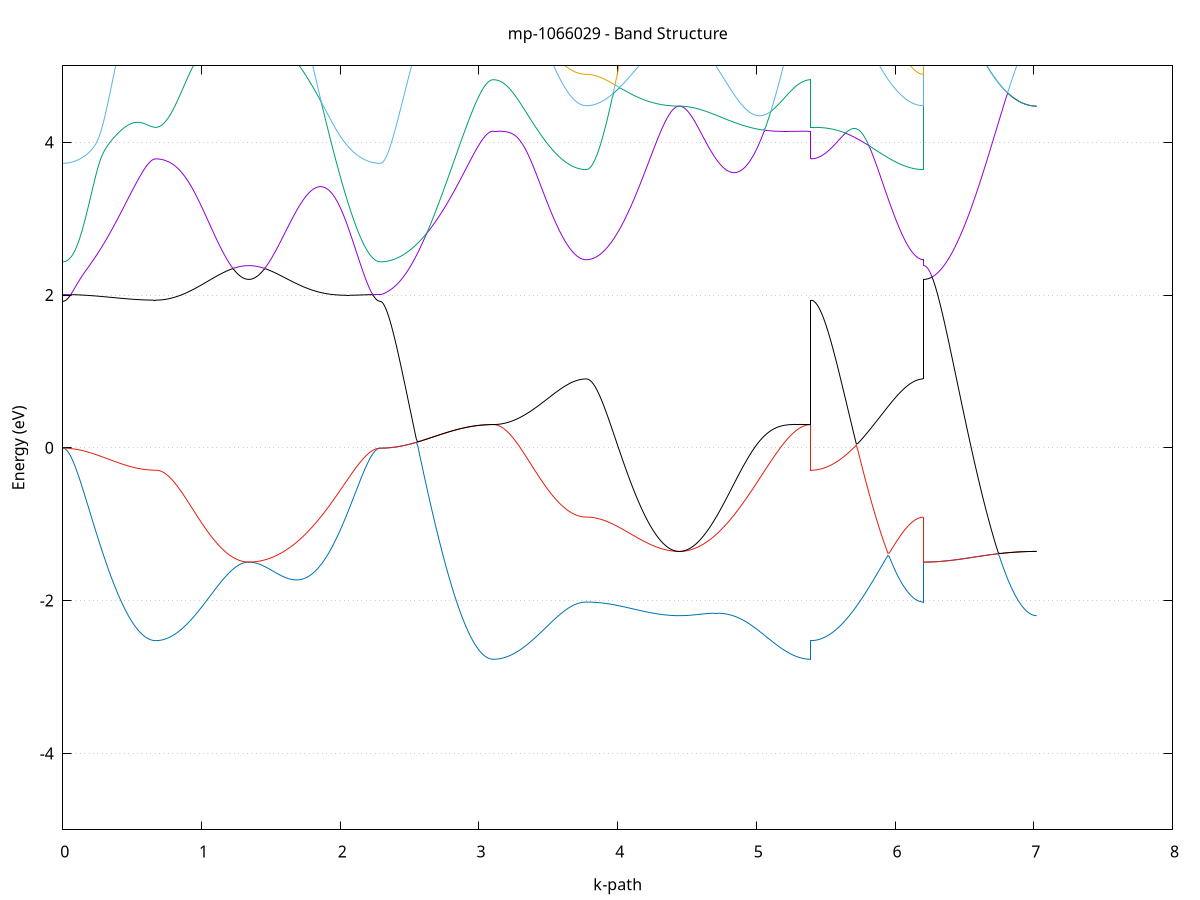 set title 'mp-1066029 - Band Structure'
set xlabel 'k-path'
set ylabel 'Energy (eV)'
set grid y
set yrange [-5:5]
set terminal png size 800,600
set output 'mp-1066029_bands_gnuplot.png'
plot '-' using 1:2 with lines notitle, '-' using 1:2 with lines notitle, '-' using 1:2 with lines notitle, '-' using 1:2 with lines notitle, '-' using 1:2 with lines notitle, '-' using 1:2 with lines notitle, '-' using 1:2 with lines notitle, '-' using 1:2 with lines notitle, '-' using 1:2 with lines notitle, '-' using 1:2 with lines notitle, '-' using 1:2 with lines notitle, '-' using 1:2 with lines notitle, '-' using 1:2 with lines notitle, '-' using 1:2 with lines notitle, '-' using 1:2 with lines notitle, '-' using 1:2 with lines notitle, '-' using 1:2 with lines notitle, '-' using 1:2 with lines notitle, '-' using 1:2 with lines notitle, '-' using 1:2 with lines notitle, '-' using 1:2 with lines notitle, '-' using 1:2 with lines notitle, '-' using 1:2 with lines notitle, '-' using 1:2 with lines notitle, '-' using 1:2 with lines notitle, '-' using 1:2 with lines notitle, '-' using 1:2 with lines notitle, '-' using 1:2 with lines notitle, '-' using 1:2 with lines notitle, '-' using 1:2 with lines notitle, '-' using 1:2 with lines notitle, '-' using 1:2 with lines notitle
0.000000 -27.209094
0.009861 -27.209094
0.019721 -27.209094
0.029582 -27.209094
0.039443 -27.209094
0.049303 -27.209094
0.059164 -27.209094
0.069025 -27.208994
0.078885 -27.208994
0.088746 -27.208894
0.098607 -27.208894
0.108467 -27.208794
0.118328 -27.208794
0.128189 -27.208694
0.138049 -27.208694
0.147910 -27.208594
0.157771 -27.208494
0.167631 -27.208394
0.177492 -27.208394
0.187353 -27.208294
0.197214 -27.208194
0.207074 -27.208094
0.216935 -27.207994
0.226796 -27.207894
0.236656 -27.207794
0.246517 -27.207694
0.256378 -27.207594
0.266238 -27.207494
0.276099 -27.207394
0.285960 -27.207294
0.295820 -27.207194
0.305681 -27.207094
0.315542 -27.206994
0.325402 -27.206794
0.335263 -27.206694
0.345124 -27.206594
0.354984 -27.206494
0.364845 -27.206394
0.374706 -27.206294
0.384566 -27.206194
0.394427 -27.206094
0.404288 -27.205994
0.414148 -27.205894
0.424009 -27.205794
0.433870 -27.205694
0.443730 -27.205594
0.453591 -27.205494
0.463452 -27.205394
0.473312 -27.205294
0.483173 -27.205194
0.493034 -27.205094
0.502894 -27.204994
0.512755 -27.204894
0.522616 -27.204894
0.532477 -27.204794
0.542337 -27.204694
0.552198 -27.204694
0.562059 -27.204594
0.571919 -27.204594
0.581780 -27.204494
0.591641 -27.204494
0.601501 -27.204394
0.611362 -27.204394
0.621223 -27.204394
0.631083 -27.204394
0.640944 -27.204294
0.650805 -27.204294
0.660665 -27.204294
0.670526 -27.204294
0.670526 -27.204294
0.680387 -27.204294
0.690247 -27.204294
0.700108 -27.204294
0.709969 -27.204294
0.719829 -27.204294
0.729690 -27.204194
0.739551 -27.204194
0.749411 -27.204194
0.759272 -27.204094
0.769133 -27.204094
0.778993 -27.203994
0.788854 -27.203994
0.798715 -27.203894
0.808575 -27.203794
0.818436 -27.203794
0.828297 -27.203694
0.838157 -27.203594
0.848018 -27.203594
0.857879 -27.203494
0.867740 -27.203394
0.877600 -27.203294
0.887461 -27.203194
0.897322 -27.203094
0.907182 -27.202994
0.917043 -27.202894
0.926904 -27.202794
0.936764 -27.202694
0.946625 -27.202594
0.956486 -27.202494
0.966346 -27.202394
0.976207 -27.202294
0.986068 -27.202194
0.995928 -27.202094
1.005789 -27.201994
1.015650 -27.201894
1.025510 -27.201794
1.035371 -27.201694
1.045232 -27.201594
1.055092 -27.201494
1.064953 -27.201394
1.074814 -27.201294
1.084674 -27.201194
1.094535 -27.201094
1.104396 -27.200994
1.114256 -27.200894
1.124117 -27.200794
1.133978 -27.200694
1.143838 -27.200594
1.153699 -27.200494
1.163560 -27.200494
1.173420 -27.200394
1.183281 -27.200294
1.193142 -27.200194
1.203003 -27.200194
1.212863 -27.200094
1.222724 -27.199994
1.232585 -27.199994
1.242445 -27.199894
1.252306 -27.199894
1.262167 -27.199894
1.272027 -27.199794
1.281888 -27.199794
1.291749 -27.199794
1.301609 -27.199694
1.311470 -27.199694
1.321331 -27.199694
1.331191 -27.199694
1.341052 -27.199694
1.341052 -27.199694
1.351034 -27.199694
1.361016 -27.199694
1.370997 -27.199694
1.380979 -27.199694
1.390961 -27.199794
1.400943 -27.199794
1.410924 -27.199794
1.420906 -27.199894
1.430888 -27.199894
1.440870 -27.199994
1.450851 -27.199994
1.460833 -27.200094
1.470815 -27.200094
1.480797 -27.200194
1.490778 -27.200294
1.500760 -27.200294
1.510742 -27.200394
1.520724 -27.200494
1.530705 -27.200594
1.540687 -27.200694
1.550669 -27.200794
1.560651 -27.200894
1.570632 -27.200994
1.580614 -27.201094
1.590596 -27.201194
1.600578 -27.201294
1.610559 -27.201394
1.620541 -27.201594
1.630523 -27.201694
1.640505 -27.201794
1.650486 -27.201894
1.660468 -27.202094
1.670450 -27.202194
1.680432 -27.202294
1.690414 -27.202494
1.700395 -27.202594
1.710377 -27.202794
1.720359 -27.202894
1.730341 -27.203094
1.740322 -27.203194
1.750304 -27.203394
1.760286 -27.203494
1.770268 -27.203694
1.780249 -27.203794
1.790231 -27.203994
1.800213 -27.204094
1.810195 -27.204294
1.820176 -27.204394
1.830158 -27.204594
1.840140 -27.204794
1.850122 -27.204894
1.860103 -27.205094
1.870085 -27.205194
1.880067 -27.205394
1.890049 -27.205494
1.900030 -27.205694
1.910012 -27.205794
1.919994 -27.205994
1.929976 -27.206094
1.939957 -27.206294
1.949939 -27.206394
1.959921 -27.206594
1.969903 -27.206694
1.979884 -27.206794
1.989866 -27.206994
1.999848 -27.207094
2.009830 -27.207194
2.019812 -27.207394
2.029793 -27.207494
2.039775 -27.207594
2.049757 -27.207694
2.059739 -27.207794
2.069720 -27.207894
2.079702 -27.207994
2.089684 -27.208094
2.099666 -27.208194
2.109647 -27.208294
2.119629 -27.208394
2.129611 -27.208494
2.139593 -27.208594
2.149574 -27.208594
2.159556 -27.208694
2.169538 -27.208794
2.179520 -27.208794
2.189501 -27.208894
2.199483 -27.208894
2.209465 -27.208994
2.219447 -27.208994
2.229428 -27.208994
2.239410 -27.209094
2.249392 -27.209094
2.259374 -27.209094
2.269355 -27.209094
2.279337 -27.209094
2.289319 -27.209094
2.289319 -27.209094
2.299247 -27.209094
2.309176 -27.209094
2.319104 -27.208994
2.329032 -27.208894
2.338960 -27.208794
2.348889 -27.208594
2.358817 -27.208394
2.368745 -27.208194
2.378674 -27.207894
2.388602 -27.207594
2.398530 -27.207294
2.408458 -27.206894
2.418387 -27.206594
2.428315 -27.206194
2.438243 -27.205694
2.448172 -27.205294
2.458100 -27.204794
2.468028 -27.204294
2.477957 -27.203694
2.487885 -27.203194
2.497813 -27.202594
2.507741 -27.201994
2.517670 -27.201394
2.527598 -27.200794
2.537526 -27.200094
2.547455 -27.199394
2.557383 -27.198694
2.567311 -27.197994
2.577239 -27.197294
2.587168 -27.196494
2.597096 -27.195794
2.607024 -27.194994
2.616953 -27.194194
2.626881 -27.193494
2.636809 -27.192694
2.646738 -27.191894
2.656666 -27.190994
2.666594 -27.190194
2.676522 -27.189394
2.686451 -27.188594
2.696379 -27.187794
2.706307 -27.186894
2.716236 -27.186094
2.726164 -27.185294
2.736092 -27.184494
2.746020 -27.183694
2.755949 -27.182894
2.765877 -27.182094
2.775805 -27.181294
2.785734 -27.180494
2.795662 -27.179694
2.805590 -27.178994
2.815519 -27.178194
2.825447 -27.177494
2.835375 -27.176794
2.845303 -27.176094
2.855232 -27.175394
2.865160 -27.174694
2.875088 -27.174094
2.885017 -27.173394
2.894945 -27.172794
2.904873 -27.172294
2.914801 -27.171694
2.924730 -27.171194
2.934658 -27.170594
2.944586 -27.170194
2.954515 -27.169694
2.964443 -27.169194
2.974371 -27.168794
2.984300 -27.168494
2.994228 -27.168094
3.004156 -27.167794
3.014084 -27.167494
3.024013 -27.167194
3.033941 -27.166994
3.043869 -27.166794
3.053798 -27.166594
3.063726 -27.166494
3.073654 -27.166394
3.083582 -27.166294
3.093511 -27.166194
3.103439 -27.166194
3.103439 -27.166194
3.113300 -27.166194
3.123160 -27.166194
3.133021 -27.166194
3.142882 -27.166194
3.152742 -27.166194
3.162603 -27.166094
3.172464 -27.166094
3.182324 -27.166094
3.192185 -27.165994
3.202046 -27.165994
3.211907 -27.165894
3.221767 -27.165894
3.231628 -27.165794
3.241489 -27.165794
3.251349 -27.165694
3.261210 -27.165694
3.271071 -27.165594
3.280931 -27.165494
3.290792 -27.165394
3.300653 -27.165394
3.310513 -27.165294
3.320374 -27.165194
3.330235 -27.165094
3.340095 -27.164994
3.349956 -27.164994
3.359817 -27.164894
3.369677 -27.164794
3.379538 -27.164694
3.389399 -27.164594
3.399259 -27.164494
3.409120 -27.164394
3.418981 -27.164294
3.428841 -27.164194
3.438702 -27.164094
3.448563 -27.163994
3.458423 -27.163894
3.468284 -27.163794
3.478145 -27.163694
3.488005 -27.163594
3.497866 -27.163494
3.507727 -27.163394
3.517587 -27.163294
3.527448 -27.163194
3.537309 -27.163194
3.547170 -27.163094
3.557030 -27.162994
3.566891 -27.162894
3.576752 -27.162794
3.586612 -27.162794
3.596473 -27.162694
3.606334 -27.162594
3.616194 -27.162494
3.626055 -27.162494
3.635916 -27.162394
3.645776 -27.162394
3.655637 -27.162294
3.665498 -27.162294
3.675358 -27.162194
3.685219 -27.162194
3.695080 -27.162094
3.704940 -27.162094
3.714801 -27.162094
3.724662 -27.161994
3.734522 -27.161994
3.744383 -27.161994
3.754244 -27.161994
3.764104 -27.161994
3.773965 -27.161994
3.773965 -27.161994
3.783826 -27.161994
3.793686 -27.161994
3.803547 -27.161994
3.813408 -27.161994
3.823268 -27.161894
3.833129 -27.161894
3.842990 -27.161894
3.852850 -27.161894
3.862711 -27.161794
3.872572 -27.161794
3.882433 -27.161794
3.892293 -27.161694
3.902154 -27.161694
3.912015 -27.161594
3.921875 -27.161594
3.931736 -27.161494
3.941597 -27.161394
3.951457 -27.161394
3.961318 -27.161294
3.971179 -27.161194
3.981039 -27.161194
3.990900 -27.161094
4.000761 -27.160994
4.010621 -27.160894
4.020482 -27.160894
4.030343 -27.160794
4.040203 -27.160694
4.050064 -27.160594
4.059925 -27.160494
4.069785 -27.160494
4.079646 -27.160394
4.089507 -27.160294
4.099367 -27.160194
4.109228 -27.160094
4.119089 -27.159994
4.128949 -27.159894
4.138810 -27.159794
4.148671 -27.159794
4.158531 -27.159694
4.168392 -27.159594
4.178253 -27.159494
4.188113 -27.159394
4.197974 -27.159294
4.207835 -27.159294
4.217696 -27.159194
4.227556 -27.159094
4.237417 -27.158994
4.247278 -27.158994
4.257138 -27.158894
4.266999 -27.158794
4.276860 -27.158794
4.286720 -27.158694
4.296581 -27.158694
4.306442 -27.158594
4.316302 -27.158594
4.326163 -27.158494
4.336024 -27.158494
4.345884 -27.158394
4.355745 -27.158394
4.365606 -27.158394
4.375466 -27.158294
4.385327 -27.158294
4.395188 -27.158294
4.405048 -27.158294
4.414909 -27.158194
4.424770 -27.158194
4.434630 -27.158194
4.444491 -27.158194
4.444491 -27.158194
4.454473 -27.158194
4.464455 -27.158194
4.474436 -27.158194
4.484418 -27.158294
4.494400 -27.158294
4.504382 -27.158294
4.514363 -27.158294
4.524345 -27.158394
4.534327 -27.158394
4.544309 -27.158394
4.554290 -27.158494
4.564272 -27.158494
4.574254 -27.158594
4.584236 -27.158594
4.594217 -27.158694
4.604199 -27.158694
4.614181 -27.158794
4.624163 -27.158894
4.634144 -27.158994
4.644126 -27.158994
4.654108 -27.159094
4.664090 -27.159194
4.674071 -27.159294
4.684053 -27.159394
4.694035 -27.159494
4.704017 -27.159494
4.713999 -27.159594
4.723980 -27.159694
4.733962 -27.159894
4.743944 -27.159994
4.753926 -27.160094
4.763907 -27.160194
4.773889 -27.160294
4.783871 -27.160394
4.793853 -27.160494
4.803834 -27.160594
4.813816 -27.160794
4.823798 -27.160894
4.833780 -27.160994
4.843761 -27.161094
4.853743 -27.161294
4.863725 -27.161394
4.873707 -27.161494
4.883688 -27.161594
4.893670 -27.161794
4.903652 -27.161894
4.913634 -27.161994
4.923615 -27.162194
4.933597 -27.162294
4.943579 -27.162394
4.953561 -27.162594
4.963542 -27.162694
4.973524 -27.162794
4.983506 -27.162994
4.993488 -27.163094
5.003469 -27.163194
5.013451 -27.163394
5.023433 -27.163494
5.033415 -27.163594
5.043397 -27.163694
5.053378 -27.163894
5.063360 -27.163994
5.073342 -27.164094
5.083324 -27.164194
5.093305 -27.164294
5.103287 -27.164394
5.113269 -27.164494
5.123251 -27.164694
5.133232 -27.164794
5.143214 -27.164894
5.153196 -27.164994
5.163178 -27.165094
5.173159 -27.165094
5.183141 -27.165194
5.193123 -27.165294
5.203105 -27.165394
5.213086 -27.165494
5.223068 -27.165594
5.233050 -27.165594
5.243032 -27.165694
5.253013 -27.165794
5.262995 -27.165794
5.272977 -27.165894
5.282959 -27.165894
5.292940 -27.165994
5.302922 -27.165994
5.312904 -27.166094
5.322886 -27.166094
5.332867 -27.166094
5.342849 -27.166194
5.352831 -27.166194
5.362813 -27.166194
5.372794 -27.166194
5.382776 -27.166194
5.392758 -27.166194
5.392758 -27.204294
5.402686 -27.204294
5.412615 -27.204294
5.422543 -27.204194
5.432471 -27.204094
5.442399 -27.203894
5.452328 -27.203794
5.462256 -27.203594
5.472184 -27.203294
5.482113 -27.203094
5.492041 -27.202794
5.501969 -27.202494
5.511898 -27.202094
5.521826 -27.201794
5.531754 -27.201394
5.541682 -27.200894
5.551611 -27.200494
5.561539 -27.199994
5.571467 -27.199494
5.581396 -27.198994
5.591324 -27.198394
5.601252 -27.197894
5.611180 -27.197294
5.621109 -27.196694
5.631037 -27.195994
5.640965 -27.195394
5.650894 -27.194694
5.660822 -27.193994
5.670750 -27.193294
5.680679 -27.192594
5.690607 -27.191894
5.700535 -27.191094
5.710463 -27.190394
5.720392 -27.189594
5.730320 -27.188794
5.740248 -27.188094
5.750177 -27.187294
5.760105 -27.186494
5.770033 -27.185694
5.779961 -27.184894
5.789890 -27.184094
5.799818 -27.183194
5.809746 -27.182394
5.819675 -27.181594
5.829603 -27.180794
5.839531 -27.179994
5.849460 -27.179194
5.859388 -27.178394
5.869316 -27.177594
5.879244 -27.176794
5.889173 -27.176094
5.899101 -27.175294
5.909029 -27.174594
5.918958 -27.173794
5.928886 -27.173094
5.938814 -27.172394
5.948742 -27.171694
5.958671 -27.170994
5.968599 -27.170394
5.978527 -27.169694
5.988456 -27.169094
5.998384 -27.168494
6.008312 -27.167894
6.018241 -27.167394
6.028169 -27.166894
6.038097 -27.166394
6.048025 -27.165894
6.057954 -27.165394
6.067882 -27.164994
6.077810 -27.164594
6.087739 -27.164194
6.097667 -27.163894
6.107595 -27.163494
6.117523 -27.163194
6.127452 -27.162994
6.137380 -27.162794
6.147308 -27.162594
6.157237 -27.162394
6.167165 -27.162194
6.177093 -27.162094
6.187022 -27.162094
6.196950 -27.161994
6.206878 -27.161994
6.206878 -27.199694
6.216806 -27.199694
6.226735 -27.199594
6.236663 -27.199594
6.246591 -27.199494
6.256520 -27.199294
6.266448 -27.199194
6.276376 -27.198994
6.286304 -27.198694
6.296233 -27.198494
6.306161 -27.198194
6.316089 -27.197894
6.326018 -27.197594
6.335946 -27.197194
6.345874 -27.196794
6.355803 -27.196394
6.365731 -27.195994
6.375659 -27.195494
6.385587 -27.194994
6.395516 -27.194494
6.405444 -27.193894
6.415372 -27.193394
6.425301 -27.192794
6.435229 -27.192194
6.445157 -27.191594
6.455085 -27.190994
6.465014 -27.190294
6.474942 -27.189594
6.484870 -27.188894
6.494799 -27.188194
6.504727 -27.187494
6.514655 -27.186794
6.524584 -27.186094
6.534512 -27.185294
6.544440 -27.184494
6.554368 -27.183794
6.564297 -27.182994
6.574225 -27.182194
6.584153 -27.181394
6.594082 -27.180594
6.604010 -27.179794
6.613938 -27.179094
6.623866 -27.178294
6.633795 -27.177494
6.643723 -27.176694
6.653651 -27.175894
6.663580 -27.175094
6.673508 -27.174294
6.683436 -27.173594
6.693365 -27.172794
6.703293 -27.171994
6.713221 -27.171294
6.723149 -27.170594
6.733078 -27.169794
6.743006 -27.169094
6.752934 -27.168394
6.762863 -27.167794
6.772791 -27.167094
6.782719 -27.166394
6.792647 -27.165794
6.802576 -27.165194
6.812504 -27.164594
6.822432 -27.164094
6.832361 -27.163494
6.842289 -27.162994
6.852217 -27.162494
6.862146 -27.161994
6.872074 -27.161594
6.882002 -27.161194
6.891930 -27.160794
6.901859 -27.160394
6.911787 -27.160094
6.921715 -27.159694
6.931644 -27.159494
6.941572 -27.159194
6.951500 -27.158994
6.961428 -27.158794
6.971357 -27.158594
6.981285 -27.158494
6.991213 -27.158394
7.001142 -27.158294
7.011070 -27.158194
7.020998 -27.158194
e
0.000000 -11.366494
0.009861 -11.366894
0.019721 -11.367994
0.029582 -11.369994
0.039443 -11.372594
0.049303 -11.375994
0.059164 -11.380094
0.069025 -11.384794
0.078885 -11.390194
0.088746 -11.396094
0.098607 -11.402594
0.108467 -11.409594
0.118328 -11.416994
0.128189 -11.424894
0.138049 -11.433094
0.147910 -11.441694
0.157771 -11.450594
0.167631 -11.459694
0.177492 -11.468994
0.187353 -11.478594
0.197214 -11.488294
0.207074 -11.498094
0.216935 -11.507994
0.226796 -11.517894
0.236656 -11.527994
0.246517 -11.537994
0.256378 -11.547994
0.266238 -11.557994
0.276099 -11.567994
0.285960 -11.577894
0.295820 -11.587694
0.305681 -11.597394
0.315542 -11.606994
0.325402 -11.616394
0.335263 -11.625794
0.345124 -11.634994
0.354984 -11.643994
0.364845 -11.652794
0.374706 -11.661394
0.384566 -11.669894
0.394427 -11.678094
0.404288 -11.686094
0.414148 -11.693894
0.424009 -11.701494
0.433870 -11.708794
0.443730 -11.715894
0.453591 -11.722694
0.463452 -11.729294
0.473312 -11.735594
0.483173 -11.741594
0.493034 -11.747294
0.502894 -11.752794
0.512755 -11.757994
0.522616 -11.762794
0.532477 -11.767394
0.542337 -11.771694
0.552198 -11.775694
0.562059 -11.779294
0.571919 -11.782694
0.581780 -11.785794
0.591641 -11.788494
0.601501 -11.790894
0.611362 -11.792994
0.621223 -11.794794
0.631083 -11.796194
0.640944 -11.797394
0.650805 -11.798194
0.660665 -11.798694
0.670526 -11.798794
0.670526 -11.798794
0.680387 -11.798694
0.690247 -11.798294
0.700108 -11.797594
0.709969 -11.796694
0.719829 -11.795494
0.729690 -11.794094
0.739551 -11.792394
0.749411 -11.790394
0.759272 -11.788194
0.769133 -11.785794
0.778993 -11.782994
0.788854 -11.780094
0.798715 -11.776894
0.808575 -11.773394
0.818436 -11.769794
0.828297 -11.765894
0.838157 -11.761694
0.848018 -11.757394
0.857879 -11.752794
0.867740 -11.748094
0.877600 -11.743094
0.887461 -11.737894
0.897322 -11.732594
0.907182 -11.727094
0.917043 -11.721394
0.926904 -11.715494
0.936764 -11.709494
0.946625 -11.703294
0.956486 -11.696994
0.966346 -11.690594
0.976207 -11.683994
0.986068 -11.677394
0.995928 -11.670694
1.005789 -11.663794
1.015650 -11.656994
1.025510 -11.649994
1.035371 -11.642994
1.045232 -11.635994
1.055092 -11.628994
1.064953 -11.621994
1.074814 -11.614994
1.084674 -11.607994
1.094535 -11.601094
1.104396 -11.594294
1.114256 -11.587494
1.124117 -11.580794
1.133978 -11.574294
1.143838 -11.567894
1.153699 -11.561594
1.163560 -11.555594
1.173420 -11.549694
1.183281 -11.543994
1.193142 -11.538594
1.203003 -11.533394
1.212863 -11.528394
1.222724 -11.523794
1.232585 -11.519494
1.242445 -11.515394
1.252306 -11.511694
1.262167 -11.508394
1.272027 -11.505394
1.281888 -11.502794
1.291749 -11.500594
1.301609 -11.498694
1.311470 -11.497294
1.321331 -11.496194
1.331191 -11.495594
1.341052 -11.495394
1.341052 -11.495394
1.351034 -11.495594
1.361016 -11.496094
1.370997 -11.496894
1.380979 -11.497994
1.390961 -11.499494
1.400943 -11.501294
1.410924 -11.503294
1.420906 -11.505694
1.430888 -11.508294
1.440870 -11.511094
1.450851 -11.514194
1.460833 -11.517394
1.470815 -11.520894
1.480797 -11.524494
1.490778 -11.528294
1.500760 -11.532194
1.510742 -11.536194
1.520724 -11.540294
1.530705 -11.544394
1.540687 -11.548594
1.550669 -11.552794
1.560651 -11.556994
1.570632 -11.561094
1.580614 -11.565294
1.590596 -11.569294
1.600578 -11.573294
1.610559 -11.577094
1.620541 -11.580794
1.630523 -11.584394
1.640505 -11.587894
1.650486 -11.591094
1.660468 -11.594194
1.670450 -11.597094
1.680432 -11.599694
1.690414 -11.602194
1.700395 -11.604394
1.710377 -11.606394
1.720359 -11.608094
1.730341 -11.609494
1.740322 -11.610694
1.750304 -11.611594
1.760286 -11.612194
1.770268 -11.612494
1.780249 -11.612494
1.790231 -11.612194
1.800213 -11.611594
1.810195 -11.610694
1.820176 -11.609394
1.830158 -11.607894
1.840140 -11.605994
1.850122 -11.603794
1.860103 -11.601294
1.870085 -11.598494
1.880067 -11.595394
1.890049 -11.591894
1.900030 -11.588094
1.910012 -11.584094
1.919994 -11.579694
1.929976 -11.575094
1.939957 -11.570094
1.949939 -11.564894
1.959921 -11.559394
1.969903 -11.553594
1.979884 -11.547594
1.989866 -11.541394
1.999848 -11.534894
2.009830 -11.528194
2.019812 -11.521294
2.029793 -11.514294
2.039775 -11.507094
2.049757 -11.499694
2.059739 -11.492194
2.069720 -11.484694
2.079702 -11.477094
2.089684 -11.469394
2.099666 -11.461694
2.109647 -11.454094
2.119629 -11.446494
2.129611 -11.438994
2.139593 -11.431694
2.149574 -11.424494
2.159556 -11.417494
2.169538 -11.410794
2.179520 -11.404394
2.189501 -11.398394
2.199483 -11.392694
2.209465 -11.387494
2.219447 -11.382794
2.229428 -11.378594
2.239410 -11.374994
2.249392 -11.371994
2.259374 -11.369594
2.269355 -11.367894
2.279337 -11.366794
2.289319 -11.366494
2.289319 -11.366494
2.299247 -11.366494
2.309176 -11.366394
2.319104 -11.366194
2.329032 -11.365994
2.338960 -11.365694
2.348889 -11.365394
2.358817 -11.364994
2.368745 -11.364494
2.378674 -11.363994
2.388602 -11.363394
2.398530 -11.362794
2.408458 -11.362094
2.418387 -11.361294
2.428315 -11.360494
2.438243 -11.359694
2.448172 -11.358694
2.458100 -11.357794
2.468028 -11.356794
2.477957 -11.355694
2.487885 -11.354594
2.497813 -11.353394
2.507741 -11.357094
2.517670 -11.369494
2.527598 -11.382094
2.537526 -11.394894
2.547455 -11.407894
2.557383 -11.420894
2.567311 -11.434094
2.577239 -11.447294
2.587168 -11.460594
2.597096 -11.473894
2.607024 -11.487294
2.616953 -11.500594
2.626881 -11.513994
2.636809 -11.527394
2.646738 -11.540694
2.656666 -11.553994
2.666594 -11.567194
2.676522 -11.580294
2.686451 -11.593294
2.696379 -11.606194
2.706307 -11.618994
2.716236 -11.631694
2.726164 -11.644194
2.736092 -11.656594
2.746020 -11.668794
2.755949 -11.680794
2.765877 -11.692594
2.775805 -11.704194
2.785734 -11.715594
2.795662 -11.726794
2.805590 -11.737694
2.815519 -11.748394
2.825447 -11.758794
2.835375 -11.768894
2.845303 -11.778694
2.855232 -11.788294
2.865160 -11.797594
2.875088 -11.806494
2.885017 -11.815194
2.894945 -11.823494
2.904873 -11.831394
2.914801 -11.839094
2.924730 -11.846394
2.934658 -11.853294
2.944586 -11.859894
2.954515 -11.866094
2.964443 -11.871894
2.974371 -11.877294
2.984300 -11.882394
2.994228 -11.887094
3.004156 -11.891394
3.014084 -11.895294
3.024013 -11.898794
3.033941 -11.901894
3.043869 -11.904494
3.053798 -11.906794
3.063726 -11.908694
3.073654 -11.910094
3.083582 -11.911194
3.093511 -11.911794
3.103439 -11.911994
3.103439 -11.911994
3.113300 -11.911894
3.123160 -11.911694
3.133021 -11.911294
3.142882 -11.910794
3.152742 -11.910194
3.162603 -11.909394
3.172464 -11.908394
3.182324 -11.907294
3.192185 -11.906094
3.202046 -11.904794
3.211907 -11.903294
3.221767 -11.901694
3.231628 -11.899894
3.241489 -11.897994
3.251349 -11.895994
3.261210 -11.893894
3.271071 -11.891694
3.280931 -11.889294
3.290792 -11.886894
3.300653 -11.884294
3.310513 -11.881694
3.320374 -11.878894
3.330235 -11.876094
3.340095 -11.873194
3.349956 -11.870194
3.359817 -11.867194
3.369677 -11.863994
3.379538 -11.860794
3.389399 -11.857594
3.399259 -11.854294
3.409120 -11.850994
3.418981 -11.847694
3.428841 -11.844294
3.438702 -11.840894
3.448563 -11.837494
3.458423 -11.834094
3.468284 -11.830694
3.478145 -11.827294
3.488005 -11.823894
3.497866 -11.820494
3.507727 -11.817194
3.517587 -11.813894
3.527448 -11.810694
3.537309 -11.807494
3.547170 -11.804394
3.557030 -11.801394
3.566891 -11.798394
3.576752 -11.795494
3.586612 -11.792694
3.596473 -11.789994
3.606334 -11.787394
3.616194 -11.784894
3.626055 -11.782594
3.635916 -11.780294
3.645776 -11.778194
3.655637 -11.776194
3.665498 -11.774394
3.675358 -11.772694
3.685219 -11.771094
3.695080 -11.769694
3.704940 -11.768494
3.714801 -11.767394
3.724662 -11.766494
3.734522 -11.765694
3.744383 -11.765094
3.754244 -11.764694
3.764104 -11.764394
3.773965 -11.764394
3.773965 -11.764394
3.783826 -11.764294
3.793686 -11.764294
3.803547 -11.764194
3.813408 -11.764094
3.823268 -11.763894
3.833129 -11.763694
3.842990 -11.763394
3.852850 -11.763194
3.862711 -11.762794
3.872572 -11.762494
3.882433 -11.762094
3.892293 -11.761694
3.902154 -11.761294
3.912015 -11.760794
3.921875 -11.760294
3.931736 -11.759694
3.941597 -11.759194
3.951457 -11.758594
3.961318 -11.757994
3.971179 -11.757294
3.981039 -11.756594
3.990900 -11.755994
4.000761 -11.755194
4.010621 -11.754494
4.020482 -11.753794
4.030343 -11.752994
4.040203 -11.752194
4.050064 -11.751494
4.059925 -11.750694
4.069785 -11.749794
4.079646 -11.748994
4.089507 -11.748194
4.099367 -11.747394
4.109228 -11.746594
4.119089 -11.745694
4.128949 -11.744894
4.138810 -11.744094
4.148671 -11.743294
4.158531 -11.742494
4.168392 -11.741694
4.178253 -11.740894
4.188113 -11.740094
4.197974 -11.739294
4.207835 -11.738594
4.217696 -11.737794
4.227556 -11.737094
4.237417 -11.736394
4.247278 -11.735794
4.257138 -11.735094
4.266999 -11.734494
4.276860 -11.733894
4.286720 -11.733294
4.296581 -11.732794
4.306442 -11.732194
4.316302 -11.731794
4.326163 -11.731294
4.336024 -11.730894
4.345884 -11.730494
4.355745 -11.730094
4.365606 -11.729794
4.375466 -11.729494
4.385327 -11.729294
4.395188 -11.729094
4.405048 -11.728894
4.414909 -11.728794
4.424770 -11.728694
4.434630 -11.728594
4.444491 -11.728594
4.444491 -11.728594
4.454473 -11.728594
4.464455 -11.728694
4.474436 -11.728794
4.484418 -11.728894
4.494400 -11.729094
4.504382 -11.729294
4.514363 -11.729594
4.524345 -11.729894
4.534327 -11.730194
4.544309 -11.730594
4.554290 -11.731094
4.564272 -11.731594
4.574254 -11.732094
4.584236 -11.732694
4.594217 -11.733394
4.604199 -11.734094
4.614181 -11.734894
4.624163 -11.735694
4.634144 -11.736594
4.644126 -11.737594
4.654108 -11.738594
4.664090 -11.739694
4.674071 -11.740894
4.684053 -11.742094
4.694035 -11.743394
4.704017 -11.744794
4.713999 -11.746294
4.723980 -11.747794
4.733962 -11.749494
4.743944 -11.751194
4.753926 -11.752994
4.763907 -11.754894
4.773889 -11.756794
4.783871 -11.758894
4.793853 -11.760994
4.803834 -11.763194
4.813816 -11.765594
4.823798 -11.767894
4.833780 -11.770394
4.843761 -11.772994
4.853743 -11.775594
4.863725 -11.778294
4.873707 -11.781094
4.883688 -11.783994
4.893670 -11.786894
4.903652 -11.789894
4.913634 -11.792894
4.923615 -11.796094
4.933597 -11.799194
4.943579 -11.802494
4.953561 -11.805694
4.963542 -11.808994
4.973524 -11.812394
4.983506 -11.815794
4.993488 -11.819194
5.003469 -11.822594
5.013451 -11.826094
5.023433 -11.829494
5.033415 -11.832994
5.043397 -11.836394
5.053378 -11.839894
5.063360 -11.843294
5.073342 -11.846694
5.083324 -11.850094
5.093305 -11.853494
5.103287 -11.856794
5.113269 -11.859994
5.123251 -11.863194
5.133232 -11.866394
5.143214 -11.869494
5.153196 -11.872494
5.163178 -11.875494
5.173159 -11.878294
5.183141 -11.881094
5.193123 -11.883794
5.203105 -11.886394
5.213086 -11.888894
5.223068 -11.891294
5.233050 -11.893494
5.243032 -11.895694
5.253013 -11.897694
5.262995 -11.899594
5.272977 -11.901394
5.282959 -11.903094
5.292940 -11.904594
5.302922 -11.905994
5.312904 -11.907194
5.322886 -11.908294
5.332867 -11.909294
5.342849 -11.910094
5.352831 -11.910794
5.362813 -11.911294
5.372794 -11.911694
5.382776 -11.911894
5.392758 -11.911994
5.392758 -11.798794
5.402686 -11.798694
5.412615 -11.798294
5.422543 -11.797594
5.432471 -11.796694
5.442399 -11.795494
5.452328 -11.794094
5.462256 -11.792394
5.472184 -11.790394
5.482113 -11.788194
5.492041 -11.785694
5.501969 -11.782994
5.511898 -11.779994
5.521826 -11.776794
5.531754 -11.773394
5.541682 -11.769694
5.551611 -11.765794
5.561539 -11.761694
5.571467 -11.757294
5.581396 -11.752694
5.591324 -11.747894
5.601252 -11.742994
5.611180 -11.737794
5.621109 -11.732394
5.631037 -11.726894
5.640965 -11.721094
5.650894 -11.715194
5.660822 -11.709194
5.670750 -11.702994
5.680679 -11.696594
5.690607 -11.690094
5.700535 -11.683494
5.710463 -11.676794
5.720392 -11.669894
5.730320 -11.662994
5.740248 -11.655894
5.750177 -11.648794
5.760105 -11.641594
5.770033 -11.634394
5.779961 -11.627094
5.789890 -11.619794
5.799818 -11.612394
5.809746 -11.604994
5.819675 -11.597594
5.829603 -11.590294
5.839531 -11.582894
5.849460 -11.575494
5.859388 -11.568194
5.869316 -11.560994
5.879244 -11.570794
5.889173 -11.581094
5.899101 -11.591294
5.909029 -11.601294
5.918958 -11.610994
5.928886 -11.620594
5.938814 -11.629894
5.948742 -11.638994
5.958671 -11.647894
5.968599 -11.656494
5.978527 -11.664794
5.988456 -11.672894
5.998384 -11.680694
6.008312 -11.688094
6.018241 -11.695294
6.028169 -11.702094
6.038097 -11.708694
6.048025 -11.714894
6.057954 -11.720694
6.067882 -11.726194
6.077810 -11.731394
6.087739 -11.736194
6.097667 -11.740694
6.107595 -11.744694
6.117523 -11.748394
6.127452 -11.751794
6.137380 -11.754694
6.147308 -11.757194
6.157237 -11.759394
6.167165 -11.761194
6.177093 -11.762594
6.187022 -11.763594
6.196950 -11.764194
6.206878 -11.764394
6.206878 -11.495394
6.216806 -11.495394
6.226735 -11.495194
6.236663 -11.494994
6.246591 -11.494694
6.256520 -11.494394
6.266448 -11.493894
6.276376 -11.493394
6.286304 -11.492694
6.296233 -11.491994
6.306161 -11.491294
6.316089 -11.490394
6.326018 -11.489494
6.335946 -11.488394
6.345874 -11.487394
6.355803 -11.486194
6.365731 -11.484994
6.375659 -11.483694
6.385587 -11.482294
6.395516 -11.480894
6.405444 -11.479394
6.415372 -11.477794
6.425301 -11.476194
6.435229 -11.474494
6.445157 -11.472794
6.455085 -11.470994
6.465014 -11.469094
6.474942 -11.467294
6.484870 -11.465294
6.494799 -11.463394
6.504727 -11.461294
6.514655 -11.459294
6.524584 -11.457194
6.534512 -11.455094
6.544440 -11.452994
6.554368 -11.450794
6.564297 -11.448594
6.574225 -11.446394
6.584153 -11.444194
6.594082 -11.441994
6.604010 -11.449794
6.613938 -11.460394
6.623866 -11.471094
6.633795 -11.481594
6.643723 -11.492194
6.653651 -11.502594
6.663580 -11.512994
6.673508 -11.523194
6.683436 -11.533394
6.693365 -11.543394
6.703293 -11.553194
6.713221 -11.562894
6.723149 -11.572394
6.733078 -11.581794
6.743006 -11.590894
6.752934 -11.599794
6.762863 -11.608494
6.772791 -11.616994
6.782719 -11.625194
6.792647 -11.633194
6.802576 -11.640894
6.812504 -11.648394
6.822432 -11.655494
6.832361 -11.662394
6.842289 -11.668994
6.852217 -11.675194
6.862146 -11.681194
6.872074 -11.686794
6.882002 -11.692094
6.891930 -11.696994
6.901859 -11.701594
6.911787 -11.705894
6.921715 -11.709794
6.931644 -11.713294
6.941572 -11.716494
6.951500 -11.719294
6.961428 -11.721794
6.971357 -11.723894
6.981285 -11.725594
6.991213 -11.726894
7.001142 -11.727794
7.011070 -11.728394
7.020998 -11.728594
e
0.000000 -11.366494
0.009861 -11.366494
0.019721 -11.366394
0.029582 -11.366394
0.039443 -11.366294
0.049303 -11.366094
0.059164 -11.365994
0.069025 -11.365794
0.078885 -11.365594
0.088746 -11.365394
0.098607 -11.365094
0.108467 -11.364794
0.118328 -11.364494
0.128189 -11.364194
0.138049 -11.363894
0.147910 -11.363494
0.157771 -11.363094
0.167631 -11.362694
0.177492 -11.362194
0.187353 -11.361794
0.197214 -11.361294
0.207074 -11.360794
0.216935 -11.360294
0.226796 -11.359794
0.236656 -11.359294
0.246517 -11.358694
0.256378 -11.358194
0.266238 -11.357594
0.276099 -11.356994
0.285960 -11.356494
0.295820 -11.355894
0.305681 -11.355294
0.315542 -11.354694
0.325402 -11.354094
0.335263 -11.353494
0.345124 -11.352894
0.354984 -11.352294
0.364845 -11.351694
0.374706 -11.351094
0.384566 -11.350494
0.394427 -11.349894
0.404288 -11.349294
0.414148 -11.348694
0.424009 -11.348194
0.433870 -11.347594
0.443730 -11.347094
0.453591 -11.346594
0.463452 -11.346094
0.473312 -11.345594
0.483173 -11.345094
0.493034 -11.344594
0.502894 -11.344194
0.512755 -11.343794
0.522616 -11.343394
0.532477 -11.342994
0.542337 -11.342594
0.552198 -11.342294
0.562059 -11.341994
0.571919 -11.341694
0.581780 -11.341494
0.591641 -11.341194
0.601501 -11.340994
0.611362 -11.340794
0.621223 -11.340694
0.631083 -11.340594
0.640944 -11.340494
0.650805 -11.340394
0.660665 -11.340394
0.670526 -11.340294
0.670526 -11.340294
0.680387 -11.340394
0.690247 -11.340694
0.700108 -11.341094
0.709969 -11.341694
0.719829 -11.342494
0.729690 -11.343394
0.739551 -11.344494
0.749411 -11.345794
0.759272 -11.347194
0.769133 -11.348794
0.778993 -11.350494
0.788854 -11.352394
0.798715 -11.354394
0.808575 -11.356494
0.818436 -11.358794
0.828297 -11.361194
0.838157 -11.363794
0.848018 -11.366394
0.857879 -11.369194
0.867740 -11.372094
0.877600 -11.374994
0.887461 -11.378094
0.897322 -11.381194
0.907182 -11.384394
0.917043 -11.387694
0.926904 -11.391094
0.936764 -11.394494
0.946625 -11.397994
0.956486 -11.401394
0.966346 -11.404994
0.976207 -11.408494
0.986068 -11.412094
0.995928 -11.415694
1.005789 -11.419294
1.015650 -11.422794
1.025510 -11.426394
1.035371 -11.429894
1.045232 -11.433494
1.055092 -11.436894
1.064953 -11.440394
1.074814 -11.443694
1.084674 -11.447094
1.094535 -11.450294
1.104396 -11.453494
1.114256 -11.456594
1.124117 -11.459694
1.133978 -11.462594
1.143838 -11.465494
1.153699 -11.468194
1.163560 -11.470894
1.173420 -11.473394
1.183281 -11.475794
1.193142 -11.478094
1.203003 -11.480194
1.212863 -11.482294
1.222724 -11.484194
1.232585 -11.485894
1.242445 -11.487594
1.252306 -11.488994
1.262167 -11.490394
1.272027 -11.491494
1.281888 -11.492594
1.291749 -11.493394
1.301609 -11.494094
1.311470 -11.494694
1.321331 -11.495094
1.331191 -11.495294
1.341052 -11.495394
1.341052 -11.495394
1.351034 -11.495394
1.361016 -11.495294
1.370997 -11.495094
1.380979 -11.494794
1.390961 -11.494494
1.400943 -11.494094
1.410924 -11.493694
1.420906 -11.493194
1.430888 -11.492594
1.440870 -11.491894
1.450851 -11.491194
1.460833 -11.490394
1.470815 -11.489494
1.480797 -11.488594
1.490778 -11.487594
1.500760 -11.486594
1.510742 -11.485394
1.520724 -11.484294
1.530705 -11.482994
1.540687 -11.481794
1.550669 -11.480394
1.560651 -11.478994
1.570632 -11.477594
1.580614 -11.476094
1.590596 -11.474494
1.600578 -11.472894
1.610559 -11.471294
1.620541 -11.469594
1.630523 -11.467894
1.640505 -11.466094
1.650486 -11.464294
1.660468 -11.462394
1.670450 -11.460494
1.680432 -11.458594
1.690414 -11.456694
1.700395 -11.454694
1.710377 -11.452694
1.720359 -11.450694
1.730341 -11.448694
1.740322 -11.446594
1.750304 -11.444494
1.760286 -11.442394
1.770268 -11.440294
1.780249 -11.438194
1.790231 -11.436094
1.800213 -11.433994
1.810195 -11.431794
1.820176 -11.429694
1.830158 -11.427594
1.840140 -11.425394
1.850122 -11.423294
1.860103 -11.421194
1.870085 -11.419094
1.880067 -11.416994
1.890049 -11.414894
1.900030 -11.412894
1.910012 -11.410894
1.919994 -11.408794
1.929976 -11.406894
1.939957 -11.404894
1.949939 -11.402994
1.959921 -11.401094
1.969903 -11.399194
1.979884 -11.397394
1.989866 -11.395594
1.999848 -11.393794
2.009830 -11.392094
2.019812 -11.390394
2.029793 -11.388794
2.039775 -11.387194
2.049757 -11.385594
2.059739 -11.384194
2.069720 -11.382694
2.079702 -11.381294
2.089684 -11.379994
2.099666 -11.378694
2.109647 -11.377494
2.119629 -11.376394
2.129611 -11.375294
2.139593 -11.374194
2.149574 -11.373194
2.159556 -11.372294
2.169538 -11.371494
2.179520 -11.370694
2.189501 -11.369994
2.199483 -11.369294
2.209465 -11.368694
2.219447 -11.368194
2.229428 -11.367694
2.239410 -11.367394
2.249392 -11.367094
2.259374 -11.366794
2.269355 -11.366594
2.279337 -11.366494
2.289319 -11.366494
2.289319 -11.366494
2.299247 -11.366494
2.309176 -11.366394
2.319104 -11.366194
2.329032 -11.365994
2.338960 -11.365694
2.348889 -11.365394
2.358817 -11.364994
2.368745 -11.364494
2.378674 -11.363994
2.388602 -11.363394
2.398530 -11.362794
2.408458 -11.362094
2.418387 -11.361294
2.428315 -11.360494
2.438243 -11.359694
2.448172 -11.358694
2.458100 -11.357794
2.468028 -11.356794
2.477957 -11.355694
2.487885 -11.354594
2.497813 -11.353394
2.507741 -11.352194
2.517670 -11.350994
2.527598 -11.349694
2.537526 -11.348394
2.547455 -11.346994
2.557383 -11.345594
2.567311 -11.344194
2.577239 -11.342694
2.587168 -11.341294
2.597096 -11.339694
2.607024 -11.338194
2.616953 -11.336594
2.626881 -11.335094
2.636809 -11.333494
2.646738 -11.331894
2.656666 -11.330194
2.666594 -11.328594
2.676522 -11.326894
2.686451 -11.325294
2.696379 -11.323594
2.706307 -11.321994
2.716236 -11.320294
2.726164 -11.318694
2.736092 -11.316994
2.746020 -11.315394
2.755949 -11.313794
2.765877 -11.312194
2.775805 -11.310594
2.785734 -11.308994
2.795662 -11.307394
2.805590 -11.305894
2.815519 -11.304394
2.825447 -11.302894
2.835375 -11.301394
2.845303 -11.299994
2.855232 -11.298594
2.865160 -11.297294
2.875088 -11.295994
2.885017 -11.294694
2.894945 -11.293494
2.904873 -11.292294
2.914801 -11.291194
2.924730 -11.290094
2.934658 -11.288994
2.944586 -11.287994
2.954515 -11.287094
2.964443 -11.286194
2.974371 -11.285394
2.984300 -11.284594
2.994228 -11.283894
3.004156 -11.283194
3.014084 -11.282594
3.024013 -11.282094
3.033941 -11.281594
3.043869 -11.281194
3.053798 -11.280794
3.063726 -11.280494
3.073654 -11.280294
3.083582 -11.280194
3.093511 -11.280094
3.103439 -11.279994
3.103439 -11.279994
3.113300 -11.280094
3.123160 -11.280294
3.133021 -11.280694
3.142882 -11.281194
3.152742 -11.281894
3.162603 -11.282694
3.172464 -11.283594
3.182324 -11.284694
3.192185 -11.285894
3.202046 -11.287294
3.211907 -11.288694
3.221767 -11.290294
3.231628 -11.292094
3.241489 -11.293894
3.251349 -11.295894
3.261210 -11.297994
3.271071 -11.300194
3.280931 -11.302394
3.290792 -11.304794
3.300653 -11.307294
3.310513 -11.309894
3.320374 -11.312494
3.330235 -11.315194
3.340095 -11.317994
3.349956 -11.320794
3.359817 -11.323694
3.369677 -11.326594
3.379538 -11.329594
3.389399 -11.332594
3.399259 -11.335694
3.409120 -11.338794
3.418981 -11.341794
3.428841 -11.344894
3.438702 -11.347994
3.448563 -11.351094
3.458423 -11.354194
3.468284 -11.357294
3.478145 -11.360294
3.488005 -11.363294
3.497866 -11.366294
3.507727 -11.369194
3.517587 -11.372094
3.527448 -11.374894
3.537309 -11.377694
3.547170 -11.380394
3.557030 -11.382994
3.566891 -11.385594
3.576752 -11.387994
3.586612 -11.390394
3.596473 -11.392694
3.606334 -11.394894
3.616194 -11.396994
3.626055 -11.398994
3.635916 -11.400894
3.645776 -11.402594
3.655637 -11.404294
3.665498 -11.405794
3.675358 -11.407194
3.685219 -11.408494
3.695080 -11.409694
3.704940 -11.410694
3.714801 -11.411594
3.724662 -11.412294
3.734522 -11.412894
3.744383 -11.413394
3.754244 -11.413794
3.764104 -11.413994
3.773965 -11.413994
3.773965 -11.413994
3.783826 -11.413994
3.793686 -11.413994
3.803547 -11.413894
3.813408 -11.413694
3.823268 -11.413594
3.833129 -11.413394
3.842990 -11.413094
3.852850 -11.412794
3.862711 -11.412494
3.872572 -11.412194
3.882433 -11.411794
3.892293 -11.411394
3.902154 -11.410894
3.912015 -11.410494
3.921875 -11.409894
3.931736 -11.409394
3.941597 -11.408794
3.951457 -11.408194
3.961318 -11.407594
3.971179 -11.406994
3.981039 -11.406294
3.990900 -11.405594
4.000761 -11.404894
4.010621 -11.404194
4.020482 -11.403394
4.030343 -11.402694
4.040203 -11.401894
4.050064 -11.401094
4.059925 -11.400294
4.069785 -11.399494
4.079646 -11.398694
4.089507 -11.397794
4.099367 -11.396994
4.109228 -11.396194
4.119089 -11.395294
4.128949 -11.394494
4.138810 -11.393694
4.148671 -11.392894
4.158531 -11.392094
4.168392 -11.391294
4.178253 -11.390494
4.188113 -11.389694
4.197974 -11.388894
4.207835 -11.388194
4.217696 -11.387394
4.227556 -11.386694
4.237417 -11.385994
4.247278 -11.385294
4.257138 -11.384694
4.266999 -11.383994
4.276860 -11.383394
4.286720 -11.382894
4.296581 -11.382294
4.306442 -11.381794
4.316302 -11.381294
4.326163 -11.380794
4.336024 -11.380394
4.345884 -11.379994
4.355745 -11.379694
4.365606 -11.379294
4.375466 -11.379094
4.385327 -11.378794
4.395188 -11.378594
4.405048 -11.378394
4.414909 -11.378294
4.424770 -11.378194
4.434630 -11.378094
4.444491 -11.378094
4.444491 -11.378094
4.454473 -11.378094
4.464455 -11.378094
4.474436 -11.377994
4.484418 -11.377894
4.494400 -11.377794
4.504382 -11.377694
4.514363 -11.377494
4.524345 -11.377394
4.534327 -11.377194
4.544309 -11.376894
4.554290 -11.376694
4.564272 -11.376394
4.574254 -11.376094
4.584236 -11.375694
4.594217 -11.375394
4.604199 -11.374994
4.614181 -11.374494
4.624163 -11.374094
4.634144 -11.373594
4.644126 -11.372994
4.654108 -11.372494
4.664090 -11.371894
4.674071 -11.371194
4.684053 -11.370594
4.694035 -11.369894
4.704017 -11.369094
4.713999 -11.368294
4.723980 -11.367494
4.733962 -11.366594
4.743944 -11.365694
4.753926 -11.364794
4.763907 -11.363794
4.773889 -11.362694
4.783871 -11.361694
4.793853 -11.360594
4.803834 -11.359394
4.813816 -11.358194
4.823798 -11.356994
4.833780 -11.355694
4.843761 -11.354394
4.853743 -11.352994
4.863725 -11.351594
4.873707 -11.350194
4.883688 -11.348694
4.893670 -11.347194
4.903652 -11.345594
4.913634 -11.344094
4.923615 -11.342494
4.933597 -11.340794
4.943579 -11.339094
4.953561 -11.337494
4.963542 -11.335694
4.973524 -11.333994
4.983506 -11.332194
4.993488 -11.330494
5.003469 -11.328694
5.013451 -11.326894
5.023433 -11.325094
5.033415 -11.323194
5.043397 -11.321394
5.053378 -11.319594
5.063360 -11.317794
5.073342 -11.315894
5.083324 -11.314094
5.093305 -11.312394
5.103287 -11.310594
5.113269 -11.308794
5.123251 -11.307094
5.133232 -11.305394
5.143214 -11.303694
5.153196 -11.301994
5.163178 -11.300394
5.173159 -11.298894
5.183141 -11.297294
5.193123 -11.295894
5.203105 -11.294394
5.213086 -11.292994
5.223068 -11.291694
5.233050 -11.290394
5.243032 -11.289194
5.253013 -11.288094
5.262995 -11.286994
5.272977 -11.285994
5.282959 -11.285094
5.292940 -11.284194
5.302922 -11.283394
5.312904 -11.282694
5.322886 -11.282094
5.332867 -11.281594
5.342849 -11.281094
5.352831 -11.280694
5.362813 -11.280394
5.372794 -11.280194
5.382776 -11.280094
5.392758 -11.279994
5.392758 -11.340294
5.402686 -11.340294
5.412615 -11.340194
5.422543 -11.340094
5.432471 -11.339894
5.442399 -11.339694
5.452328 -11.339394
5.462256 -11.339094
5.472184 -11.338694
5.482113 -11.338294
5.492041 -11.337794
5.501969 -11.337294
5.511898 -11.336694
5.521826 -11.336094
5.531754 -11.335494
5.541682 -11.334794
5.551611 -11.333994
5.561539 -11.333194
5.571467 -11.332394
5.581396 -11.331494
5.591324 -11.330594
5.601252 -11.329694
5.611180 -11.328694
5.621109 -11.327694
5.631037 -11.326694
5.640965 -11.325594
5.650894 -11.324494
5.660822 -11.331294
5.670750 -11.341494
5.680679 -11.351794
5.690607 -11.362294
5.700535 -11.372894
5.710463 -11.383694
5.720392 -11.394594
5.730320 -11.405594
5.740248 -11.416694
5.750177 -11.427794
5.760105 -11.438994
5.770033 -11.450194
5.779961 -11.461394
5.789890 -11.472594
5.799818 -11.483794
5.809746 -11.494994
5.819675 -11.506094
5.829603 -11.517094
5.839531 -11.528094
5.849460 -11.538994
5.859388 -11.549694
5.869316 -11.560294
5.879244 -11.553794
5.889173 -11.546694
5.899101 -11.539594
5.909029 -11.532694
5.918958 -11.525794
5.928886 -11.519094
5.938814 -11.512494
5.948742 -11.505994
5.958671 -11.499694
5.968599 -11.493494
5.978527 -11.487494
5.988456 -11.481694
5.998384 -11.476094
6.008312 -11.470594
6.018241 -11.465394
6.028169 -11.460394
6.038097 -11.455594
6.048025 -11.450994
6.057954 -11.446694
6.067882 -11.442594
6.077810 -11.438694
6.087739 -11.435194
6.097667 -11.431894
6.107595 -11.428794
6.117523 -11.425994
6.127452 -11.423494
6.137380 -11.421294
6.147308 -11.419394
6.157237 -11.417794
6.167165 -11.416394
6.177093 -11.415394
6.187022 -11.414594
6.196950 -11.414194
6.206878 -11.413994
6.206878 -11.495394
6.216806 -11.495394
6.226735 -11.495194
6.236663 -11.494994
6.246591 -11.494694
6.256520 -11.494394
6.266448 -11.493894
6.276376 -11.493394
6.286304 -11.492694
6.296233 -11.491994
6.306161 -11.491294
6.316089 -11.490394
6.326018 -11.489494
6.335946 -11.488394
6.345874 -11.487394
6.355803 -11.486194
6.365731 -11.484994
6.375659 -11.483694
6.385587 -11.482294
6.395516 -11.480894
6.405444 -11.479394
6.415372 -11.477794
6.425301 -11.476194
6.435229 -11.474494
6.445157 -11.472794
6.455085 -11.470994
6.465014 -11.469094
6.474942 -11.467294
6.484870 -11.465294
6.494799 -11.463394
6.504727 -11.461294
6.514655 -11.459294
6.524584 -11.457194
6.534512 -11.455094
6.544440 -11.452994
6.554368 -11.450794
6.564297 -11.448594
6.574225 -11.446394
6.584153 -11.444194
6.594082 -11.441994
6.604010 -11.439694
6.613938 -11.437494
6.623866 -11.435194
6.633795 -11.432994
6.643723 -11.430794
6.653651 -11.428494
6.663580 -11.426294
6.673508 -11.424094
6.683436 -11.421894
6.693365 -11.419694
6.703293 -11.417594
6.713221 -11.415494
6.723149 -11.413394
6.733078 -11.411294
6.743006 -11.409294
6.752934 -11.407294
6.762863 -11.405394
6.772791 -11.403494
6.782719 -11.401694
6.792647 -11.399894
6.802576 -11.398194
6.812504 -11.396494
6.822432 -11.394894
6.832361 -11.393294
6.842289 -11.391794
6.852217 -11.390394
6.862146 -11.388994
6.872074 -11.387794
6.882002 -11.386494
6.891930 -11.385394
6.901859 -11.384394
6.911787 -11.383394
6.921715 -11.382494
6.931644 -11.381694
6.941572 -11.380894
6.951500 -11.380294
6.961428 -11.379694
6.971357 -11.379194
6.981285 -11.378794
6.991213 -11.378494
7.001142 -11.378294
7.011070 -11.378194
7.020998 -11.378094
e
0.000000 -11.190894
0.009861 -11.190894
0.019721 -11.190894
0.029582 -11.190794
0.039443 -11.190794
0.049303 -11.190694
0.059164 -11.190694
0.069025 -11.190594
0.078885 -11.190494
0.088746 -11.190394
0.098607 -11.190194
0.108467 -11.190094
0.118328 -11.189994
0.128189 -11.189794
0.138049 -11.189694
0.147910 -11.189494
0.157771 -11.189294
0.167631 -11.189094
0.177492 -11.188894
0.187353 -11.188694
0.197214 -11.188494
0.207074 -11.188194
0.216935 -11.187994
0.226796 -11.187794
0.236656 -11.187494
0.246517 -11.187194
0.256378 -11.186994
0.266238 -11.186694
0.276099 -11.186494
0.285960 -11.186194
0.295820 -11.185894
0.305681 -11.185594
0.315542 -11.185294
0.325402 -11.185094
0.335263 -11.184794
0.345124 -11.184494
0.354984 -11.184194
0.364845 -11.183894
0.374706 -11.183694
0.384566 -11.183394
0.394427 -11.183094
0.404288 -11.182794
0.414148 -11.182594
0.424009 -11.182294
0.433870 -11.182094
0.443730 -11.181794
0.453591 -11.181594
0.463452 -11.181294
0.473312 -11.181094
0.483173 -11.180894
0.493034 -11.180694
0.502894 -11.180394
0.512755 -11.180294
0.522616 -11.180094
0.532477 -11.179894
0.542337 -11.179694
0.552198 -11.179594
0.562059 -11.179394
0.571919 -11.179294
0.581780 -11.179194
0.591641 -11.179094
0.601501 -11.178994
0.611362 -11.178894
0.621223 -11.178794
0.631083 -11.178794
0.640944 -11.178694
0.650805 -11.178694
0.660665 -11.178694
0.670526 -11.178694
0.670526 -11.178694
0.680387 -11.178594
0.690247 -11.178594
0.700108 -11.178594
0.709969 -11.178594
0.719829 -11.178594
0.729690 -11.178494
0.739551 -11.178494
0.749411 -11.178394
0.759272 -11.178294
0.769133 -11.178294
0.778993 -11.178194
0.788854 -11.178094
0.798715 -11.177994
0.808575 -11.177894
0.818436 -11.177794
0.828297 -11.177694
0.838157 -11.177594
0.848018 -11.177494
0.857879 -11.177294
0.867740 -11.177194
0.877600 -11.177094
0.887461 -11.176894
0.897322 -11.176794
0.907182 -11.176594
0.917043 -11.176494
0.926904 -11.176294
0.936764 -11.176094
0.946625 -11.175994
0.956486 -11.175794
0.966346 -11.175694
0.976207 -11.175494
0.986068 -11.175294
0.995928 -11.175094
1.005789 -11.174994
1.015650 -11.174794
1.025510 -11.174594
1.035371 -11.174494
1.045232 -11.174294
1.055092 -11.174094
1.064953 -11.173994
1.074814 -11.173794
1.084674 -11.173594
1.094535 -11.173494
1.104396 -11.173294
1.114256 -11.173194
1.124117 -11.172994
1.133978 -11.172894
1.143838 -11.172794
1.153699 -11.172594
1.163560 -11.172494
1.173420 -11.172394
1.183281 -11.172294
1.193142 -11.172094
1.203003 -11.171994
1.212863 -11.171894
1.222724 -11.171794
1.232585 -11.171794
1.242445 -11.171694
1.252306 -11.171594
1.262167 -11.171494
1.272027 -11.171494
1.281888 -11.171394
1.291749 -11.171394
1.301609 -11.171394
1.311470 -11.171294
1.321331 -11.171294
1.331191 -11.171294
1.341052 -11.171294
1.341052 -11.171294
1.351034 -11.171294
1.361016 -11.171294
1.370997 -11.171294
1.380979 -11.171394
1.390961 -11.171394
1.400943 -11.171394
1.410924 -11.171494
1.420906 -11.171594
1.430888 -11.171594
1.440870 -11.171694
1.450851 -11.171794
1.460833 -11.171894
1.470815 -11.171994
1.480797 -11.172094
1.490778 -11.172194
1.500760 -11.172294
1.510742 -11.172494
1.520724 -11.172594
1.530705 -11.172694
1.540687 -11.172894
1.550669 -11.173094
1.560651 -11.173194
1.570632 -11.173394
1.580614 -11.173594
1.590596 -11.173794
1.600578 -11.173994
1.610559 -11.174194
1.620541 -11.174394
1.630523 -11.174694
1.640505 -11.174894
1.650486 -11.175094
1.660468 -11.175394
1.670450 -11.175594
1.680432 -11.175894
1.690414 -11.176094
1.700395 -11.176394
1.710377 -11.176694
1.720359 -11.176994
1.730341 -11.177294
1.740322 -11.177594
1.750304 -11.177794
1.760286 -11.178194
1.770268 -11.178494
1.780249 -11.178794
1.790231 -11.179094
1.800213 -11.179394
1.810195 -11.179694
1.820176 -11.179994
1.830158 -11.180394
1.840140 -11.180694
1.850122 -11.180994
1.860103 -11.181394
1.870085 -11.181694
1.880067 -11.181994
1.890049 -11.182394
1.900030 -11.182694
1.910012 -11.182994
1.919994 -11.183394
1.929976 -11.183694
1.939957 -11.183994
1.949939 -11.184294
1.959921 -11.184694
1.969903 -11.184994
1.979884 -11.185294
1.989866 -11.185594
1.999848 -11.185894
2.009830 -11.186194
2.019812 -11.186494
2.029793 -11.186794
2.039775 -11.187094
2.049757 -11.187394
2.059739 -11.187594
2.069720 -11.187894
2.079702 -11.188094
2.089684 -11.188394
2.099666 -11.188594
2.109647 -11.188794
2.119629 -11.188994
2.129611 -11.189194
2.139593 -11.189394
2.149574 -11.189594
2.159556 -11.189794
2.169538 -11.189894
2.179520 -11.190094
2.189501 -11.190194
2.199483 -11.190394
2.209465 -11.190494
2.219447 -11.190594
2.229428 -11.190694
2.239410 -11.190694
2.249392 -11.190794
2.259374 -11.190794
2.269355 -11.190894
2.279337 -11.190894
2.289319 -11.190894
2.289319 -11.190894
2.299247 -11.191294
2.309176 -11.192594
2.319104 -11.194794
2.329032 -11.197794
2.338960 -11.201594
2.348889 -11.206294
2.358817 -11.211594
2.368745 -11.217694
2.378674 -11.224494
2.388602 -11.231894
2.398530 -11.239994
2.408458 -11.248494
2.418387 -11.257594
2.428315 -11.267194
2.438243 -11.277194
2.448172 -11.287694
2.458100 -11.298494
2.468028 -11.309594
2.477957 -11.321094
2.487885 -11.332794
2.497813 -11.344794
2.507741 -11.352194
2.517670 -11.350994
2.527598 -11.349694
2.537526 -11.348394
2.547455 -11.346994
2.557383 -11.345594
2.567311 -11.344194
2.577239 -11.342694
2.587168 -11.341294
2.597096 -11.339694
2.607024 -11.338194
2.616953 -11.336594
2.626881 -11.335094
2.636809 -11.333494
2.646738 -11.331894
2.656666 -11.330194
2.666594 -11.328594
2.676522 -11.326894
2.686451 -11.325294
2.696379 -11.323594
2.706307 -11.321994
2.716236 -11.320294
2.726164 -11.318694
2.736092 -11.316994
2.746020 -11.315394
2.755949 -11.313794
2.765877 -11.312194
2.775805 -11.310594
2.785734 -11.308994
2.795662 -11.307394
2.805590 -11.305894
2.815519 -11.304394
2.825447 -11.302894
2.835375 -11.301394
2.845303 -11.299994
2.855232 -11.298594
2.865160 -11.297294
2.875088 -11.295994
2.885017 -11.294694
2.894945 -11.293494
2.904873 -11.292294
2.914801 -11.291194
2.924730 -11.290094
2.934658 -11.288994
2.944586 -11.287994
2.954515 -11.287094
2.964443 -11.286194
2.974371 -11.285394
2.984300 -11.284594
2.994228 -11.283894
3.004156 -11.283194
3.014084 -11.282594
3.024013 -11.282094
3.033941 -11.281594
3.043869 -11.281194
3.053798 -11.280794
3.063726 -11.280494
3.073654 -11.280294
3.083582 -11.280194
3.093511 -11.280094
3.103439 -11.279994
3.103439 -11.279994
3.113300 -11.279994
3.123160 -11.279994
3.133021 -11.279994
3.142882 -11.279894
3.152742 -11.279894
3.162603 -11.279794
3.172464 -11.279794
3.182324 -11.279694
3.192185 -11.279594
3.202046 -11.279494
3.211907 -11.279394
3.221767 -11.279294
3.231628 -11.279194
3.241489 -11.278994
3.251349 -11.278894
3.261210 -11.278694
3.271071 -11.278594
3.280931 -11.278394
3.290792 -11.278194
3.300653 -11.277994
3.310513 -11.277894
3.320374 -11.277694
3.330235 -11.277494
3.340095 -11.277294
3.349956 -11.276994
3.359817 -11.276794
3.369677 -11.276594
3.379538 -11.276394
3.389399 -11.276194
3.399259 -11.275894
3.409120 -11.275694
3.418981 -11.275494
3.428841 -11.275294
3.438702 -11.274994
3.448563 -11.274794
3.458423 -11.274594
3.468284 -11.274294
3.478145 -11.274094
3.488005 -11.273894
3.497866 -11.273694
3.507727 -11.273394
3.517587 -11.273194
3.527448 -11.272994
3.537309 -11.272794
3.547170 -11.272594
3.557030 -11.272394
3.566891 -11.272194
3.576752 -11.271994
3.586612 -11.271794
3.596473 -11.271694
3.606334 -11.271494
3.616194 -11.271294
3.626055 -11.271194
3.635916 -11.270994
3.645776 -11.270894
3.655637 -11.270794
3.665498 -11.270694
3.675358 -11.270494
3.685219 -11.270394
3.695080 -11.270394
3.704940 -11.270294
3.714801 -11.270194
3.724662 -11.270194
3.734522 -11.270094
3.744383 -11.270094
3.754244 -11.269994
3.764104 -11.269994
3.773965 -11.269994
3.773965 -11.269994
3.783826 -11.270094
3.793686 -11.270294
3.803547 -11.270494
3.813408 -11.270994
3.823268 -11.271494
3.833129 -11.272094
3.842990 -11.272894
3.852850 -11.273694
3.862711 -11.274694
3.872572 -11.275794
3.882433 -11.276994
3.892293 -11.278294
3.902154 -11.279694
3.912015 -11.281094
3.921875 -11.282694
3.931736 -11.284394
3.941597 -11.286094
3.951457 -11.287994
3.961318 -11.289894
3.971179 -11.291894
3.981039 -11.293894
3.990900 -11.295994
4.000761 -11.298194
4.010621 -11.300394
4.020482 -11.302694
4.030343 -11.304994
4.040203 -11.307394
4.050064 -11.309794
4.059925 -11.312194
4.069785 -11.314694
4.079646 -11.317194
4.089507 -11.319594
4.099367 -11.322094
4.109228 -11.324594
4.119089 -11.327094
4.128949 -11.329594
4.138810 -11.332094
4.148671 -11.334494
4.158531 -11.336994
4.168392 -11.339394
4.178253 -11.341794
4.188113 -11.344094
4.197974 -11.346394
4.207835 -11.348594
4.217696 -11.350794
4.227556 -11.352894
4.237417 -11.354994
4.247278 -11.356994
4.257138 -11.358894
4.266999 -11.360794
4.276860 -11.362594
4.286720 -11.364294
4.296581 -11.365894
4.306442 -11.367394
4.316302 -11.368794
4.326163 -11.370194
4.336024 -11.371394
4.345884 -11.372594
4.355745 -11.373594
4.365606 -11.374494
4.375466 -11.375394
4.385327 -11.376094
4.395188 -11.376694
4.405048 -11.377194
4.414909 -11.377594
4.424770 -11.377894
4.434630 -11.378094
4.444491 -11.378094
4.444491 -11.378094
4.454473 -11.378094
4.464455 -11.377994
4.474436 -11.377894
4.484418 -11.377694
4.494400 -11.377494
4.504382 -11.377194
4.514363 -11.376794
4.524345 -11.376394
4.534327 -11.375994
4.544309 -11.375494
4.554290 -11.374994
4.564272 -11.374394
4.574254 -11.373694
4.584236 -11.372994
4.594217 -11.372294
4.604199 -11.371494
4.614181 -11.370694
4.624163 -11.369794
4.634144 -11.368894
4.644126 -11.367894
4.654108 -11.366894
4.664090 -11.365894
4.674071 -11.364794
4.684053 -11.363694
4.694035 -11.362494
4.704017 -11.361294
4.713999 -11.360094
4.723980 -11.358794
4.733962 -11.357494
4.743944 -11.356194
4.753926 -11.354794
4.763907 -11.353394
4.773889 -11.351994
4.783871 -11.350494
4.793853 -11.349094
4.803834 -11.347594
4.813816 -11.346094
4.823798 -11.344594
4.833780 -11.342994
4.843761 -11.341494
4.853743 -11.339894
4.863725 -11.338294
4.873707 -11.336694
4.883688 -11.335094
4.893670 -11.333494
4.903652 -11.331894
4.913634 -11.330294
4.923615 -11.328594
4.933597 -11.326994
4.943579 -11.325394
4.953561 -11.323794
4.963542 -11.322194
4.973524 -11.320594
4.983506 -11.318994
4.993488 -11.317394
5.003469 -11.315794
5.013451 -11.314294
5.023433 -11.312694
5.033415 -11.311194
5.043397 -11.309694
5.053378 -11.308194
5.063360 -11.306694
5.073342 -11.305294
5.083324 -11.303894
5.093305 -11.302494
5.103287 -11.301194
5.113269 -11.299794
5.123251 -11.298494
5.133232 -11.297294
5.143214 -11.296094
5.153196 -11.294894
5.163178 -11.293694
5.173159 -11.292594
5.183141 -11.291494
5.193123 -11.290494
5.203105 -11.289494
5.213086 -11.288594
5.223068 -11.287694
5.233050 -11.286794
5.243032 -11.285994
5.253013 -11.285294
5.262995 -11.284594
5.272977 -11.283894
5.282959 -11.283294
5.292940 -11.282694
5.302922 -11.282194
5.312904 -11.281794
5.322886 -11.281394
5.332867 -11.280994
5.342849 -11.280694
5.352831 -11.280494
5.362813 -11.280294
5.372794 -11.280094
5.382776 -11.280094
5.392758 -11.279994
5.392758 -11.178694
5.402686 -11.178894
5.412615 -11.179594
5.422543 -11.180794
5.432471 -11.182394
5.442399 -11.184494
5.452328 -11.186994
5.462256 -11.190094
5.472184 -11.193494
5.482113 -11.197394
5.492041 -11.201694
5.501969 -11.206494
5.511898 -11.211694
5.521826 -11.217194
5.531754 -11.223194
5.541682 -11.229594
5.551611 -11.236294
5.561539 -11.243394
5.571467 -11.250894
5.581396 -11.258694
5.591324 -11.266794
5.601252 -11.275194
5.611180 -11.283894
5.621109 -11.292894
5.631037 -11.302094
5.640965 -11.311594
5.650894 -11.321394
5.660822 -11.323294
5.670750 -11.322194
5.680679 -11.320994
5.690607 -11.319794
5.700535 -11.318594
5.710463 -11.317294
5.720392 -11.315994
5.730320 -11.314694
5.740248 -11.313394
5.750177 -11.312094
5.760105 -11.310794
5.770033 -11.309494
5.779961 -11.308094
5.789890 -11.306794
5.799818 -11.305394
5.809746 -11.304094
5.819675 -11.302794
5.829603 -11.301394
5.839531 -11.300094
5.849460 -11.298694
5.859388 -11.297394
5.869316 -11.296094
5.879244 -11.294794
5.889173 -11.293494
5.899101 -11.292294
5.909029 -11.290994
5.918958 -11.289794
5.928886 -11.288594
5.938814 -11.287394
5.948742 -11.286294
5.958671 -11.285094
5.968599 -11.283994
5.978527 -11.282994
5.988456 -11.281894
5.998384 -11.280894
6.008312 -11.279994
6.018241 -11.279094
6.028169 -11.278194
6.038097 -11.277294
6.048025 -11.276494
6.057954 -11.275694
6.067882 -11.274994
6.077810 -11.274394
6.087739 -11.273694
6.097667 -11.273094
6.107595 -11.272594
6.117523 -11.272094
6.127452 -11.271694
6.137380 -11.271294
6.147308 -11.270994
6.157237 -11.270694
6.167165 -11.270394
6.177093 -11.270294
6.187022 -11.270094
6.196950 -11.269994
6.206878 -11.269994
6.206878 -11.171294
6.216806 -11.171494
6.226735 -11.172194
6.236663 -11.173294
6.246591 -11.174794
6.256520 -11.176794
6.266448 -11.179194
6.276376 -11.181994
6.286304 -11.185294
6.296233 -11.188994
6.306161 -11.193094
6.316089 -11.197494
6.326018 -11.202394
6.335946 -11.207694
6.345874 -11.213294
6.355803 -11.219294
6.365731 -11.225694
6.375659 -11.232394
6.385587 -11.239394
6.395516 -11.246794
6.405444 -11.254494
6.415372 -11.262394
6.425301 -11.270694
6.435229 -11.279194
6.445157 -11.287894
6.455085 -11.296894
6.465014 -11.306094
6.474942 -11.315594
6.484870 -11.325194
6.494799 -11.334994
6.504727 -11.344894
6.514655 -11.354994
6.524584 -11.365194
6.534512 -11.375594
6.544440 -11.385994
6.554368 -11.396494
6.564297 -11.407094
6.574225 -11.417694
6.584153 -11.428394
6.594082 -11.439094
6.604010 -11.439694
6.613938 -11.437494
6.623866 -11.435194
6.633795 -11.432994
6.643723 -11.430794
6.653651 -11.428494
6.663580 -11.426294
6.673508 -11.424094
6.683436 -11.421894
6.693365 -11.419694
6.703293 -11.417594
6.713221 -11.415494
6.723149 -11.413394
6.733078 -11.411294
6.743006 -11.409294
6.752934 -11.407294
6.762863 -11.405394
6.772791 -11.403494
6.782719 -11.401694
6.792647 -11.399894
6.802576 -11.398194
6.812504 -11.396494
6.822432 -11.394894
6.832361 -11.393294
6.842289 -11.391794
6.852217 -11.390394
6.862146 -11.388994
6.872074 -11.387794
6.882002 -11.386494
6.891930 -11.385394
6.901859 -11.384394
6.911787 -11.383394
6.921715 -11.382494
6.931644 -11.381694
6.941572 -11.380894
6.951500 -11.380294
6.961428 -11.379694
6.971357 -11.379194
6.981285 -11.378794
6.991213 -11.378494
7.001142 -11.378294
7.011070 -11.378194
7.020998 -11.378094
e
0.000000 -10.595394
0.009861 -10.594994
0.019721 -10.593494
0.029582 -10.591194
0.039443 -10.587894
0.049303 -10.583794
0.059164 -10.578794
0.069025 -10.572894
0.078885 -10.566294
0.088746 -10.558894
0.098607 -10.550794
0.108467 -10.542094
0.118328 -10.532694
0.128189 -10.522794
0.138049 -10.512294
0.147910 -10.501394
0.157771 -10.489994
0.167631 -10.478194
0.177492 -10.466094
0.187353 -10.453694
0.197214 -10.440894
0.207074 -10.427894
0.216935 -10.414694
0.226796 -10.401394
0.236656 -10.387794
0.246517 -10.374194
0.256378 -10.360394
0.266238 -10.346594
0.276099 -10.332794
0.285960 -10.318894
0.295820 -10.305094
0.305681 -10.291294
0.315542 -10.277594
0.325402 -10.263894
0.335263 -10.250394
0.345124 -10.236994
0.354984 -10.223694
0.364845 -10.210594
0.374706 -10.197694
0.384566 -10.184994
0.394427 -10.172494
0.404288 -10.160294
0.414148 -10.148294
0.424009 -10.136594
0.433870 -10.125194
0.443730 -10.114194
0.453591 -10.103394
0.463452 -10.092994
0.473312 -10.082994
0.483173 -10.073394
0.493034 -10.064194
0.502894 -10.055294
0.512755 -10.046894
0.522616 -10.038994
0.532477 -10.031494
0.542337 -10.024394
0.552198 -10.017794
0.562059 -10.011694
0.571919 -10.006094
0.581780 -10.001094
0.591641 -9.996494
0.601501 -9.992394
0.611362 -9.988894
0.621223 -9.985894
0.631083 -9.983394
0.640944 -9.981494
0.650805 -9.980094
0.660665 -9.979294
0.670526 -9.978994
0.670526 -9.978994
0.680387 -9.979194
0.690247 -9.979594
0.700108 -9.980294
0.709969 -9.981194
0.719829 -9.982394
0.729690 -9.983894
0.739551 -9.985694
0.749411 -9.987694
0.759272 -9.989894
0.769133 -9.992494
0.778993 -9.995294
0.788854 -9.998294
0.798715 -10.001594
0.808575 -10.005094
0.818436 -10.008894
0.828297 -10.012894
0.838157 -10.017094
0.848018 -10.021594
0.857879 -10.026294
0.867740 -10.031194
0.877600 -10.036294
0.887461 -10.041594
0.897322 -10.047094
0.907182 -10.052794
0.917043 -10.058694
0.926904 -10.064694
0.936764 -10.070894
0.946625 -10.077294
0.956486 -10.083694
0.966346 -10.090394
0.976207 -10.097094
0.986068 -10.103894
0.995928 -10.110894
1.005789 -10.117894
1.015650 -10.124994
1.025510 -10.132194
1.035371 -10.139394
1.045232 -10.146594
1.055092 -10.153794
1.064953 -10.160994
1.074814 -10.168294
1.084674 -10.175394
1.094535 -10.182594
1.104396 -10.189594
1.114256 -10.196594
1.124117 -10.203494
1.133978 -10.210194
1.143838 -10.216794
1.153699 -10.223294
1.163560 -10.229594
1.173420 -10.235594
1.183281 -10.241494
1.193142 -10.247094
1.203003 -10.252394
1.212863 -10.257494
1.222724 -10.262294
1.232585 -10.266794
1.242445 -10.270894
1.252306 -10.274694
1.262167 -10.278194
1.272027 -10.281294
1.281888 -10.283994
1.291749 -10.286294
1.301609 -10.288194
1.311470 -10.289594
1.321331 -10.290694
1.331191 -10.291294
1.341052 -10.291594
1.341052 -10.291594
1.351034 -10.291294
1.361016 -10.290694
1.370997 -10.289594
1.380979 -10.288094
1.390961 -10.286194
1.400943 -10.283794
1.410924 -10.281094
1.420906 -10.278094
1.430888 -10.274594
1.440870 -10.270894
1.450851 -10.266894
1.460833 -10.262594
1.470815 -10.257994
1.480797 -10.253294
1.490778 -10.248394
1.500760 -10.243294
1.510742 -10.238094
1.520724 -10.232794
1.530705 -10.227494
1.540687 -10.222094
1.550669 -10.216794
1.560651 -10.211494
1.570632 -10.206294
1.580614 -10.201194
1.590596 -10.196294
1.600578 -10.191494
1.610559 -10.186894
1.620541 -10.182594
1.630523 -10.178494
1.640505 -10.174694
1.650486 -10.171194
1.660468 -10.168094
1.670450 -10.165294
1.680432 -10.162894
1.690414 -10.160894
1.700395 -10.159294
1.710377 -10.158194
1.720359 -10.157494
1.730341 -10.157194
1.740322 -10.157494
1.750304 -10.158194
1.760286 -10.159394
1.770268 -10.161194
1.780249 -10.163394
1.790231 -10.166194
1.800213 -10.169494
1.810195 -10.173294
1.820176 -10.177594
1.830158 -10.182394
1.840140 -10.187694
1.850122 -10.193594
1.860103 -10.199894
1.870085 -10.206694
1.880067 -10.213994
1.890049 -10.221794
1.900030 -10.229994
1.910012 -10.238594
1.919994 -10.247694
1.929976 -10.257194
1.939957 -10.266994
1.949939 -10.277194
1.959921 -10.287694
1.969903 -10.298594
1.979884 -10.309694
1.989866 -10.321094
1.999848 -10.332694
2.009830 -10.344594
2.019812 -10.356594
2.029793 -10.368694
2.039775 -10.380994
2.049757 -10.393294
2.059739 -10.405694
2.069720 -10.417994
2.079702 -10.430394
2.089684 -10.442594
2.099666 -10.454694
2.109647 -10.466694
2.119629 -10.478394
2.129611 -10.489794
2.139593 -10.500994
2.149574 -10.511694
2.159556 -10.522094
2.169538 -10.531994
2.179520 -10.541394
2.189501 -10.550094
2.199483 -10.558294
2.209465 -10.565694
2.219447 -10.572494
2.229428 -10.578394
2.239410 -10.583494
2.249392 -10.587794
2.259374 -10.591094
2.269355 -10.593494
2.279337 -10.594894
2.289319 -10.595394
2.289319 -10.595394
2.299247 -10.594994
2.309176 -10.593594
2.319104 -10.591394
2.329032 -10.588294
2.338960 -10.584294
2.348889 -10.579494
2.358817 -10.573894
2.368745 -10.567594
2.378674 -10.560494
2.388602 -10.552794
2.398530 -10.544394
2.408458 -10.535394
2.418387 -10.525794
2.428315 -10.515694
2.438243 -10.504994
2.448172 -10.493894
2.458100 -10.482294
2.468028 -10.470294
2.477957 -10.457894
2.487885 -10.445094
2.497813 -10.431994
2.507741 -10.418594
2.517670 -10.404794
2.527598 -10.390694
2.537526 -10.376394
2.547455 -10.361794
2.557383 -10.346894
2.567311 -10.331794
2.577239 -10.316494
2.587168 -10.300994
2.597096 -10.285294
2.607024 -10.269494
2.616953 -10.253494
2.626881 -10.237294
2.636809 -10.220994
2.646738 -10.204594
2.656666 -10.188094
2.666594 -10.171494
2.676522 -10.154894
2.686451 -10.138094
2.696379 -10.121394
2.706307 -10.104594
2.716236 -10.087894
2.726164 -10.071094
2.736092 -10.054394
2.746020 -10.037694
2.755949 -10.021094
2.765877 -10.004594
2.775805 -9.988194
2.785734 -9.971894
2.795662 -9.955794
2.805590 -9.939894
2.815519 -9.924194
2.825447 -9.908694
2.835375 -9.893394
2.845303 -9.878394
2.855232 -9.863694
2.865160 -9.849394
2.875088 -9.835294
2.885017 -9.821694
2.894945 -9.808394
2.904873 -9.795494
2.914801 -9.783094
2.924730 -9.771194
2.934658 -9.759694
2.944586 -9.748694
2.954515 -9.738294
2.964443 -9.728394
2.974371 -9.719194
2.984300 -9.710494
2.994228 -9.702394
3.004156 -9.694994
3.014084 -9.688194
3.024013 -9.682094
3.033941 -9.676594
3.043869 -9.671894
3.053798 -9.667894
3.063726 -9.664594
3.073654 -9.661994
3.083582 -9.660094
3.093511 -9.658994
3.103439 -9.658594
3.103439 -9.658594
3.113300 -9.658694
3.123160 -9.658894
3.133021 -9.659094
3.142882 -9.659494
3.152742 -9.659994
3.162603 -9.660494
3.172464 -9.661194
3.182324 -9.661994
3.192185 -9.662894
3.202046 -9.663894
3.211907 -9.664994
3.221767 -9.666094
3.231628 -9.667394
3.241489 -9.668794
3.251349 -9.670194
3.261210 -9.671794
3.271071 -9.673394
3.280931 -9.675094
3.290792 -9.676894
3.300653 -9.678794
3.310513 -9.680694
3.320374 -9.682694
3.330235 -9.684794
3.340095 -9.686894
3.349956 -9.689094
3.359817 -9.691394
3.369677 -9.693694
3.379538 -9.696094
3.389399 -9.698494
3.399259 -9.700894
3.409120 -9.703394
3.418981 -9.705894
3.428841 -9.708394
3.438702 -9.710894
3.448563 -9.713494
3.458423 -9.715994
3.468284 -9.718594
3.478145 -9.721194
3.488005 -9.723694
3.497866 -9.726194
3.507727 -9.728794
3.517587 -9.731194
3.527448 -9.733694
3.537309 -9.736094
3.547170 -9.738494
3.557030 -9.740794
3.566891 -9.743094
3.576752 -9.745294
3.586612 -9.747394
3.596473 -9.749494
3.606334 -9.751494
3.616194 -9.753394
3.626055 -9.755194
3.635916 -9.756894
3.645776 -9.758594
3.655637 -9.760094
3.665498 -9.761494
3.675358 -9.762794
3.685219 -9.763994
3.695080 -9.765094
3.704940 -9.766094
3.714801 -9.766894
3.724662 -9.767594
3.734522 -9.768194
3.744383 -9.768694
3.754244 -9.768994
3.764104 -9.769194
3.773965 -9.769294
3.773965 -9.769294
3.783826 -9.769194
3.793686 -9.768894
3.803547 -9.768494
3.813408 -9.767894
3.823268 -9.767094
3.833129 -9.766194
3.842990 -9.765094
3.852850 -9.763894
3.862711 -9.762394
3.872572 -9.760894
3.882433 -9.759094
3.892293 -9.757294
3.902154 -9.755194
3.912015 -9.752994
3.921875 -9.750694
3.931736 -9.748294
3.941597 -9.745694
3.951457 -9.742994
3.961318 -9.740094
3.971179 -9.737194
3.981039 -9.734094
3.990900 -9.730894
4.000761 -9.727694
4.010621 -9.724294
4.020482 -9.720894
4.030343 -9.717294
4.040203 -9.713694
4.050064 -9.710094
4.059925 -9.706394
4.069785 -9.702594
4.079646 -9.698794
4.089507 -9.694894
4.099367 -9.690994
4.109228 -9.687094
4.119089 -9.683194
4.128949 -9.679294
4.138810 -9.675394
4.148671 -9.671494
4.158531 -9.667694
4.168392 -9.663794
4.178253 -9.659994
4.188113 -9.656294
4.197974 -9.652594
4.207835 -9.648994
4.217696 -9.645394
4.227556 -9.641894
4.237417 -9.638594
4.247278 -9.635294
4.257138 -9.632094
4.266999 -9.628994
4.276860 -9.626094
4.286720 -9.623294
4.296581 -9.620594
4.306442 -9.617994
4.316302 -9.615694
4.326163 -9.613394
4.336024 -9.611294
4.345884 -9.609394
4.355745 -9.607594
4.365606 -9.606094
4.375466 -9.604694
4.385327 -9.603394
4.395188 -9.602394
4.405048 -9.601494
4.414909 -9.600894
4.424770 -9.600394
4.434630 -9.600094
4.444491 -9.599994
4.444491 -9.599994
4.454473 -9.600094
4.464455 -9.600394
4.474436 -9.600894
4.484418 -9.601594
4.494400 -9.602394
4.504382 -9.603494
4.514363 -9.604694
4.524345 -9.606194
4.534327 -9.607694
4.544309 -9.609494
4.554290 -9.611394
4.564272 -9.613494
4.574254 -9.615594
4.584236 -9.617994
4.594217 -9.620394
4.604199 -9.622994
4.614181 -9.625594
4.624163 -9.628394
4.634144 -9.631194
4.644126 -9.634094
4.654108 -9.636994
4.664090 -9.639994
4.674071 -9.642994
4.684053 -9.646094
4.694035 -9.649094
4.704017 -9.652194
4.713999 -9.655194
4.723980 -9.658194
4.733962 -9.661194
4.743944 -9.664094
4.753926 -9.666994
4.763907 -9.669794
4.773889 -9.672494
4.783871 -9.675094
4.793853 -9.677694
4.803834 -9.680094
4.813816 -9.682394
4.823798 -9.684594
4.833780 -9.686694
4.843761 -9.688694
4.853743 -9.690494
4.863725 -9.692194
4.873707 -9.693694
4.883688 -9.695094
4.893670 -9.696294
4.903652 -9.697394
4.913634 -9.698394
4.923615 -9.699194
4.933597 -9.699794
4.943579 -9.700294
4.953561 -9.700594
4.963542 -9.700794
4.973524 -9.700894
4.983506 -9.700794
4.993488 -9.700494
5.003469 -9.700194
5.013451 -9.699694
5.023433 -9.699094
5.033415 -9.698394
5.043397 -9.697494
5.053378 -9.696594
5.063360 -9.695594
5.073342 -9.694494
5.083324 -9.693294
5.093305 -9.691994
5.103287 -9.690694
5.113269 -9.689294
5.123251 -9.687794
5.133232 -9.686294
5.143214 -9.684794
5.153196 -9.683294
5.163178 -9.681694
5.173159 -9.680194
5.183141 -9.678594
5.193123 -9.677094
5.203105 -9.675594
5.213086 -9.674094
5.223068 -9.672594
5.233050 -9.671194
5.243032 -9.669794
5.253013 -9.668494
5.262995 -9.667194
5.272977 -9.665994
5.282959 -9.664894
5.292940 -9.663894
5.302922 -9.662894
5.312904 -9.661994
5.322886 -9.661294
5.332867 -9.660594
5.342849 -9.659994
5.352831 -9.659494
5.362813 -9.659094
5.372794 -9.658894
5.382776 -9.658694
5.392758 -9.658594
5.392758 -9.978994
5.402686 -9.978994
5.412615 -9.978794
5.422543 -9.978494
5.432471 -9.978094
5.442399 -9.977494
5.452328 -9.976794
5.462256 -9.976094
5.472184 -9.975094
5.482113 -9.974094
5.492041 -9.972994
5.501969 -9.971694
5.511898 -9.970294
5.521826 -9.968794
5.531754 -9.967194
5.541682 -9.965494
5.551611 -9.963594
5.561539 -9.961694
5.571467 -9.959594
5.581396 -9.957394
5.591324 -9.955094
5.601252 -9.952694
5.611180 -9.950294
5.621109 -9.947694
5.631037 -9.944994
5.640965 -9.942194
5.650894 -9.939294
5.660822 -9.936294
5.670750 -9.933294
5.680679 -9.930094
5.690607 -9.926894
5.700535 -9.923594
5.710463 -9.920194
5.720392 -9.916694
5.730320 -9.913194
5.740248 -9.909594
5.750177 -9.905894
5.760105 -9.902194
5.770033 -9.898394
5.779961 -9.894494
5.789890 -9.890694
5.799818 -9.886694
5.809746 -9.882794
5.819675 -9.878794
5.829603 -9.874794
5.839531 -9.870794
5.849460 -9.866694
5.859388 -9.862694
5.869316 -9.858594
5.879244 -9.854494
5.889173 -9.850494
5.899101 -9.846494
5.909029 -9.842494
5.918958 -9.838494
5.928886 -9.834594
5.938814 -9.830694
5.948742 -9.826894
5.958671 -9.823094
5.968599 -9.819394
5.978527 -9.815794
5.988456 -9.812194
5.998384 -9.808794
6.008312 -9.805394
6.018241 -9.802194
6.028169 -9.799094
6.038097 -9.796094
6.048025 -9.793194
6.057954 -9.790394
6.067882 -9.787794
6.077810 -9.785394
6.087739 -9.783094
6.097667 -9.780894
6.107595 -9.778894
6.117523 -9.777094
6.127452 -9.775494
6.137380 -9.774094
6.147308 -9.772794
6.157237 -9.771694
6.167165 -9.770794
6.177093 -9.770194
6.187022 -9.769694
6.196950 -9.769394
6.206878 -9.769294
6.206878 -10.291594
6.216806 -10.291294
6.226735 -10.290694
6.236663 -10.289694
6.246591 -10.288194
6.256520 -10.286294
6.266448 -10.283994
6.276376 -10.281294
6.286304 -10.278094
6.296233 -10.274594
6.306161 -10.270594
6.316089 -10.266294
6.326018 -10.261494
6.335946 -10.256394
6.345874 -10.250794
6.355803 -10.244894
6.365731 -10.238594
6.375659 -10.231894
6.385587 -10.224794
6.395516 -10.217394
6.405444 -10.209594
6.415372 -10.201394
6.425301 -10.192894
6.435229 -10.184094
6.445157 -10.174994
6.455085 -10.165494
6.465014 -10.155694
6.474942 -10.145594
6.484870 -10.135294
6.494799 -10.124594
6.504727 -10.113694
6.514655 -10.102494
6.524584 -10.091094
6.534512 -10.079394
6.544440 -10.067594
6.554368 -10.055494
6.564297 -10.043194
6.574225 -10.030794
6.584153 -10.018094
6.594082 -10.005394
6.604010 -9.992494
6.613938 -9.979494
6.623866 -9.966394
6.633795 -9.953194
6.643723 -9.939994
6.653651 -9.926694
6.663580 -9.913394
6.673508 -9.900094
6.683436 -9.886794
6.693365 -9.873594
6.703293 -9.860394
6.713221 -9.847294
6.723149 -9.834294
6.733078 -9.821394
6.743006 -9.808694
6.752934 -9.796094
6.762863 -9.783794
6.772791 -9.771594
6.782719 -9.759694
6.792647 -9.747994
6.802576 -9.736694
6.812504 -9.725594
6.822432 -9.714894
6.832361 -9.704494
6.842289 -9.694494
6.852217 -9.684894
6.862146 -9.675794
6.872074 -9.666994
6.882002 -9.658694
6.891930 -9.650894
6.901859 -9.643594
6.911787 -9.636794
6.921715 -9.630594
6.931644 -9.624894
6.941572 -9.619694
6.951500 -9.615194
6.961428 -9.611194
6.971357 -9.607794
6.981285 -9.604994
6.991213 -9.602794
7.001142 -9.601294
7.011070 -9.600294
7.020998 -9.599994
e
0.000000 -0.004194
0.009861 -0.007594
0.019721 -0.017694
0.029582 -0.034194
0.039443 -0.056794
0.049303 -0.085094
0.059164 -0.118394
0.069025 -0.156194
0.078885 -0.197894
0.088746 -0.243094
0.098607 -0.291094
0.108467 -0.341694
0.118328 -0.394194
0.128189 -0.448394
0.138049 -0.503894
0.147910 -0.560494
0.157771 -0.617894
0.167631 -0.675894
0.177492 -0.734294
0.187353 -0.792794
0.197214 -0.851494
0.207074 -0.909994
0.216935 -0.968394
0.226796 -1.026394
0.236656 -1.084094
0.246517 -1.141294
0.256378 -1.197894
0.266238 -1.253894
0.276099 -1.309194
0.285960 -1.363794
0.295820 -1.417494
0.305681 -1.470294
0.315542 -1.522294
0.325402 -1.573294
0.335263 -1.623194
0.345124 -1.672194
0.354984 -1.719994
0.364845 -1.766794
0.374706 -1.812394
0.384566 -1.856794
0.394427 -1.899994
0.404288 -1.941894
0.414148 -1.982594
0.424009 -2.021994
0.433870 -2.060094
0.443730 -2.096794
0.453591 -2.132094
0.463452 -2.165994
0.473312 -2.198594
0.483173 -2.229594
0.493034 -2.259194
0.502894 -2.287394
0.512755 -2.313994
0.522616 -2.339094
0.532477 -2.362594
0.542337 -2.384594
0.552198 -2.405094
0.562059 -2.423894
0.571919 -2.441194
0.581780 -2.456894
0.591641 -2.470894
0.601501 -2.483294
0.611362 -2.494094
0.621223 -2.503194
0.631083 -2.510694
0.640944 -2.516494
0.650805 -2.520694
0.660665 -2.523194
0.670526 -2.523994
0.670526 -2.523994
0.680387 -2.523594
0.690247 -2.522194
0.700108 -2.519994
0.709969 -2.516994
0.719829 -2.512994
0.729690 -2.508194
0.739551 -2.502494
0.749411 -2.495994
0.759272 -2.488594
0.769133 -2.480394
0.778993 -2.471394
0.788854 -2.461494
0.798715 -2.450894
0.808575 -2.439394
0.818436 -2.427194
0.828297 -2.414194
0.838157 -2.400394
0.848018 -2.385994
0.857879 -2.370794
0.867740 -2.354894
0.877600 -2.338294
0.887461 -2.321094
0.897322 -2.303294
0.907182 -2.284794
0.917043 -2.265794
0.926904 -2.246294
0.936764 -2.226194
0.946625 -2.205594
0.956486 -2.184494
0.966346 -2.162994
0.976207 -2.141094
0.986068 -2.118894
0.995928 -2.096294
1.005789 -2.073394
1.015650 -2.050294
1.025510 -2.026994
1.035371 -2.003494
1.045232 -1.979894
1.055092 -1.956194
1.064953 -1.932494
1.074814 -1.908794
1.084674 -1.885194
1.094535 -1.861694
1.104396 -1.838394
1.114256 -1.815294
1.124117 -1.792494
1.133978 -1.770094
1.143838 -1.748194
1.153699 -1.726694
1.163560 -1.705794
1.173420 -1.685394
1.183281 -1.665794
1.193142 -1.646994
1.203003 -1.628894
1.212863 -1.611694
1.222724 -1.595494
1.232585 -1.580294
1.242445 -1.566194
1.252306 -1.553294
1.262167 -1.541494
1.272027 -1.530994
1.281888 -1.521694
1.291749 -1.513894
1.301609 -1.507394
1.311470 -1.502294
1.321331 -1.498594
1.331191 -1.496394
1.341052 -1.495694
1.341052 -1.495694
1.351034 -1.496194
1.361016 -1.497594
1.370997 -1.499994
1.380979 -1.503394
1.390961 -1.507594
1.400943 -1.512694
1.410924 -1.518694
1.420906 -1.525394
1.430888 -1.532794
1.440870 -1.540894
1.450851 -1.549494
1.460833 -1.558594
1.470815 -1.568194
1.480797 -1.578094
1.490778 -1.588294
1.500760 -1.598594
1.510742 -1.609094
1.520724 -1.619594
1.530705 -1.629994
1.540687 -1.640294
1.550669 -1.650394
1.560651 -1.660194
1.570632 -1.669594
1.580614 -1.678494
1.590596 -1.686994
1.600578 -1.694794
1.610559 -1.701994
1.620541 -1.708494
1.630523 -1.714194
1.640505 -1.718994
1.650486 -1.722994
1.660468 -1.725994
1.670450 -1.727994
1.680432 -1.728994
1.690414 -1.728894
1.700395 -1.727594
1.710377 -1.725194
1.720359 -1.721594
1.730341 -1.716694
1.740322 -1.710594
1.750304 -1.703094
1.760286 -1.694394
1.770268 -1.684294
1.780249 -1.672894
1.790231 -1.660094
1.800213 -1.645894
1.810195 -1.630394
1.820176 -1.613394
1.830158 -1.594994
1.840140 -1.575294
1.850122 -1.554094
1.860103 -1.531494
1.870085 -1.507594
1.880067 -1.482194
1.890049 -1.455494
1.900030 -1.427494
1.910012 -1.398094
1.919994 -1.367394
1.929976 -1.335394
1.939957 -1.302094
1.949939 -1.267594
1.959921 -1.231894
1.969903 -1.195094
1.979884 -1.157094
1.989866 -1.117994
1.999848 -1.077894
2.009830 -1.036794
2.019812 -0.994694
2.029793 -0.951894
2.039775 -0.908194
2.049757 -0.863694
2.059739 -0.818694
2.069720 -0.772994
2.079702 -0.726994
2.089684 -0.680494
2.099666 -0.633894
2.109647 -0.587094
2.119629 -0.540394
2.129611 -0.493894
2.139593 -0.447794
2.149574 -0.402294
2.159556 -0.357694
2.169538 -0.314094
2.179520 -0.271894
2.189501 -0.231394
2.199483 -0.192994
2.209465 -0.156994
2.219447 -0.123794
2.229428 -0.093894
2.239410 -0.067594
2.249392 -0.045394
2.259374 -0.027594
2.269355 -0.014694
2.279337 -0.006794
2.289319 -0.004194
2.289319 -0.004194
2.299247 -0.004094
2.309176 -0.003694
2.319104 -0.003094
2.329032 -0.002194
2.338960 -0.001094
2.348889 0.000206
2.358817 0.001806
2.368745 0.003606
2.378674 0.005606
2.388602 0.007906
2.398530 0.010406
2.408458 0.013106
2.418387 0.016106
2.428315 0.019206
2.438243 0.022606
2.448172 0.026106
2.458100 0.029906
2.468028 0.033806
2.477957 0.037906
2.487885 0.042206
2.497813 0.046706
2.507741 0.051306
2.517670 0.056106
2.527598 0.061006
2.537526 0.066106
2.547455 0.071306
2.557383 0.038606
2.567311 -0.046394
2.577239 -0.130894
2.587168 -0.214894
2.597096 -0.298194
2.607024 -0.380794
2.616953 -0.462694
2.626881 -0.543894
2.636809 -0.624194
2.646738 -0.703594
2.656666 -0.782194
2.666594 -0.859694
2.676522 -0.936294
2.686451 -1.011794
2.696379 -1.086294
2.706307 -1.159594
2.716236 -1.231694
2.726164 -1.302694
2.736092 -1.372394
2.746020 -1.440794
2.755949 -1.507994
2.765877 -1.573694
2.775805 -1.638094
2.785734 -1.701094
2.795662 -1.762594
2.805590 -1.822594
2.815519 -1.881094
2.825447 -1.937994
2.835375 -1.993294
2.845303 -2.046994
2.855232 -2.098994
2.865160 -2.149394
2.875088 -2.197894
2.885017 -2.244694
2.894945 -2.289694
2.904873 -2.332894
2.914801 -2.374094
2.924730 -2.413494
2.934658 -2.450994
2.944586 -2.486394
2.954515 -2.519894
2.964443 -2.551394
2.974371 -2.580794
2.984300 -2.608194
2.994228 -2.633494
3.004156 -2.656594
3.014084 -2.677594
3.024013 -2.696494
3.033941 -2.713094
3.043869 -2.727594
3.053798 -2.739894
3.063726 -2.749994
3.073654 -2.757794
3.083582 -2.763394
3.093511 -2.766794
3.103439 -2.767894
3.103439 -2.767894
3.113300 -2.767594
3.123160 -2.766594
3.133021 -2.764894
3.142882 -2.762494
3.152742 -2.759494
3.162603 -2.755794
3.172464 -2.751494
3.182324 -2.746494
3.192185 -2.740894
3.202046 -2.734594
3.211907 -2.727694
3.221767 -2.720194
3.231628 -2.712094
3.241489 -2.703394
3.251349 -2.694094
3.261210 -2.684194
3.271071 -2.673694
3.280931 -2.662794
3.290792 -2.651194
3.300653 -2.639194
3.310513 -2.626694
3.320374 -2.613694
3.330235 -2.600194
3.340095 -2.586394
3.349956 -2.571994
3.359817 -2.557394
3.369677 -2.542294
3.379538 -2.526894
3.389399 -2.511094
3.399259 -2.495094
3.409120 -2.478794
3.418981 -2.462294
3.428841 -2.445594
3.438702 -2.428694
3.448563 -2.411594
3.458423 -2.394394
3.468284 -2.377194
3.478145 -2.359894
3.488005 -2.342594
3.497866 -2.325394
3.507727 -2.308194
3.517587 -2.291094
3.527448 -2.274194
3.537309 -2.257394
3.547170 -2.240894
3.557030 -2.224594
3.566891 -2.208694
3.576752 -2.193094
3.586612 -2.177994
3.596473 -2.163194
3.606334 -2.148994
3.616194 -2.135294
3.626055 -2.122194
3.635916 -2.109694
3.645776 -2.097794
3.655637 -2.086594
3.665498 -2.076194
3.675358 -2.066494
3.685219 -2.057694
3.695080 -2.049694
3.704940 -2.042494
3.714801 -2.036294
3.724662 -2.030894
3.734522 -2.026594
3.744383 -2.023094
3.754244 -2.020694
3.764104 -2.019194
3.773965 -2.018694
3.773965 -2.018694
3.783826 -2.018794
3.793686 -2.019094
3.803547 -2.019494
3.813408 -2.020194
3.823268 -2.020994
3.833129 -2.022094
3.842990 -2.023294
3.852850 -2.024694
3.862711 -2.026294
3.872572 -2.027994
3.882433 -2.029894
3.892293 -2.031994
3.902154 -2.034194
3.912015 -2.036594
3.921875 -2.039194
3.931736 -2.041894
3.941597 -2.044694
3.951457 -2.047694
3.961318 -2.050794
3.971179 -2.053994
3.981039 -2.057394
3.990900 -2.060794
4.000761 -2.064394
4.010621 -2.067994
4.020482 -2.071694
4.030343 -2.075494
4.040203 -2.079394
4.050064 -2.083394
4.059925 -2.087294
4.069785 -2.091394
4.079646 -2.095394
4.089507 -2.099494
4.099367 -2.103594
4.109228 -2.107794
4.119089 -2.111894
4.128949 -2.115994
4.138810 -2.120094
4.148671 -2.124194
4.158531 -2.128194
4.168392 -2.132194
4.178253 -2.136094
4.188113 -2.139994
4.197974 -2.143794
4.207835 -2.147594
4.217696 -2.151194
4.227556 -2.154794
4.237417 -2.158194
4.247278 -2.161594
4.257138 -2.164794
4.266999 -2.167894
4.276860 -2.170894
4.286720 -2.173794
4.296581 -2.176494
4.306442 -2.179094
4.316302 -2.181494
4.326163 -2.183694
4.336024 -2.185794
4.345884 -2.187694
4.355745 -2.189494
4.365606 -2.191094
4.375466 -2.192494
4.385327 -2.193694
4.395188 -2.194694
4.405048 -2.195594
4.414909 -2.196294
4.424770 -2.196694
4.434630 -2.196994
4.444491 -2.197094
4.444491 -2.197094
4.454473 -2.196994
4.464455 -2.196694
4.474436 -2.196194
4.484418 -2.195594
4.494400 -2.194694
4.504382 -2.193694
4.514363 -2.192494
4.524345 -2.191194
4.534327 -2.189694
4.544309 -2.188094
4.554290 -2.186394
4.564272 -2.184694
4.574254 -2.182794
4.584236 -2.180894
4.594217 -2.178994
4.604199 -2.177094
4.614181 -2.175294
4.624163 -2.173494
4.634144 -2.171694
4.644126 -2.170094
4.654108 -2.168694
4.664090 -2.167394
4.674071 -2.166294
4.684053 -2.165394
4.694035 -2.164894
4.704017 -2.164594
4.713999 -2.164594
4.723980 -2.164994
4.733962 -2.165694
4.743944 -2.166894
4.753926 -2.168394
4.763907 -2.170494
4.773889 -2.172994
4.783871 -2.175994
4.793853 -2.179494
4.803834 -2.183594
4.813816 -2.188194
4.823798 -2.193294
4.833780 -2.198994
4.843761 -2.205294
4.853743 -2.212094
4.863725 -2.219494
4.873707 -2.227394
4.883688 -2.235894
4.893670 -2.244994
4.903652 -2.254594
4.913634 -2.264694
4.923615 -2.275294
4.933597 -2.286294
4.943579 -2.297894
4.953561 -2.309794
4.963542 -2.322194
4.973524 -2.334894
4.983506 -2.347994
4.993488 -2.361394
5.003469 -2.375094
5.013451 -2.388994
5.023433 -2.403094
5.033415 -2.417394
5.043397 -2.431794
5.053378 -2.446294
5.063360 -2.460894
5.073342 -2.475494
5.083324 -2.490094
5.093305 -2.504594
5.103287 -2.518994
5.113269 -2.533394
5.123251 -2.547494
5.133232 -2.561494
5.143214 -2.575194
5.153196 -2.588694
5.163178 -2.601894
5.173159 -2.614794
5.183141 -2.627294
5.193123 -2.639394
5.203105 -2.651094
5.213086 -2.662394
5.223068 -2.673194
5.233050 -2.683494
5.243032 -2.693294
5.253013 -2.702594
5.262995 -2.711294
5.272977 -2.719494
5.282959 -2.726994
5.292940 -2.733994
5.302922 -2.740394
5.312904 -2.746094
5.322886 -2.751094
5.332867 -2.755594
5.342849 -2.759294
5.352831 -2.762394
5.362813 -2.764794
5.372794 -2.766494
5.382776 -2.767594
5.392758 -2.767894
5.392758 -2.523994
5.402686 -2.523594
5.412615 -2.522194
5.422543 -2.519994
5.432471 -2.516994
5.442399 -2.512994
5.452328 -2.508194
5.462256 -2.502494
5.472184 -2.495894
5.482113 -2.488494
5.492041 -2.480194
5.501969 -2.471094
5.511898 -2.461194
5.521826 -2.450394
5.531754 -2.438794
5.541682 -2.426394
5.551611 -2.413194
5.561539 -2.399094
5.571467 -2.384294
5.581396 -2.368794
5.591324 -2.352394
5.601252 -2.335394
5.611180 -2.317594
5.621109 -2.298994
5.631037 -2.279794
5.640965 -2.259894
5.650894 -2.239194
5.660822 -2.217994
5.670750 -2.196094
5.680679 -2.173494
5.690607 -2.150394
5.700535 -2.126594
5.710463 -2.102294
5.720392 -2.077394
5.730320 -2.051994
5.740248 -2.025994
5.750177 -1.999594
5.760105 -1.972694
5.770033 -1.945294
5.779961 -1.917494
5.789890 -1.889294
5.799818 -1.860694
5.809746 -1.831694
5.819675 -1.802394
5.829603 -1.772894
5.839531 -1.742994
5.849460 -1.712894
5.859388 -1.682594
5.869316 -1.652194
5.879244 -1.621594
5.889173 -1.590894
5.899101 -1.560094
5.909029 -1.529394
5.918958 -1.498594
5.928886 -1.467994
5.938814 -1.437394
5.948742 -1.407094
5.958671 -1.426194
5.968599 -1.471194
5.978527 -1.514594
5.988456 -1.556294
5.998384 -1.596394
6.008312 -1.634794
6.018241 -1.671494
6.028169 -1.706494
6.038097 -1.739594
6.048025 -1.771094
6.057954 -1.800694
6.067882 -1.828494
6.077810 -1.854394
6.087739 -1.878494
6.097667 -1.900794
6.107595 -1.921094
6.117523 -1.939594
6.127452 -1.956094
6.137380 -1.970694
6.147308 -1.983394
6.157237 -1.994194
6.167165 -2.002994
6.177093 -2.009894
6.187022 -2.014794
6.196950 -2.017694
6.206878 -2.018694
6.206878 -1.495694
6.216806 -1.495594
6.226735 -1.495394
6.236663 -1.495094
6.246591 -1.494694
6.256520 -1.494194
6.266448 -1.493494
6.276376 -1.492694
6.286304 -1.491794
6.296233 -1.490794
6.306161 -1.489694
6.316089 -1.488394
6.326018 -1.487094
6.335946 -1.485694
6.345874 -1.484094
6.355803 -1.482494
6.365731 -1.480694
6.375659 -1.478894
6.385587 -1.476994
6.395516 -1.474994
6.405444 -1.472894
6.415372 -1.470694
6.425301 -1.468494
6.435229 -1.466194
6.445157 -1.463794
6.455085 -1.461394
6.465014 -1.458894
6.474942 -1.456294
6.484870 -1.453794
6.494799 -1.451094
6.504727 -1.448494
6.514655 -1.445794
6.524584 -1.443094
6.534512 -1.440394
6.544440 -1.437594
6.554368 -1.434894
6.564297 -1.432094
6.574225 -1.429394
6.584153 -1.426594
6.594082 -1.423794
6.604010 -1.421094
6.613938 -1.418394
6.623866 -1.415694
6.633795 -1.412994
6.643723 -1.410394
6.653651 -1.407794
6.663580 -1.405194
6.673508 -1.402694
6.683436 -1.400194
6.693365 -1.397794
6.703293 -1.395394
6.713221 -1.393094
6.723149 -1.390794
6.733078 -1.388594
6.743006 -1.386494
6.752934 -1.423594
6.762863 -1.477494
6.772791 -1.529694
6.782719 -1.580094
6.792647 -1.628694
6.802576 -1.675494
6.812504 -1.720494
6.822432 -1.763694
6.832361 -1.804894
6.842289 -1.844294
6.852217 -1.881594
6.862146 -1.916994
6.872074 -1.950394
6.882002 -1.981794
6.891930 -2.011094
6.901859 -2.038294
6.911787 -2.063494
6.921715 -2.086494
6.931644 -2.107394
6.941572 -2.126194
6.951500 -2.142694
6.961428 -2.157094
6.971357 -2.169294
6.981285 -2.179294
6.991213 -2.187094
7.001142 -2.192694
7.011070 -2.195994
7.020998 -2.197094
e
0.000000 -0.004194
0.009861 -0.004294
0.019721 -0.004794
0.029582 -0.005594
0.039443 -0.006794
0.049303 -0.008194
0.059164 -0.009994
0.069025 -0.011994
0.078885 -0.014394
0.088746 -0.017094
0.098607 -0.019994
0.108467 -0.023294
0.118328 -0.026794
0.128189 -0.030594
0.138049 -0.034594
0.147910 -0.038894
0.157771 -0.043494
0.167631 -0.048194
0.177492 -0.053194
0.187353 -0.058394
0.197214 -0.063794
0.207074 -0.069394
0.216935 -0.075094
0.226796 -0.080994
0.236656 -0.086994
0.246517 -0.093194
0.256378 -0.099394
0.266238 -0.105794
0.276099 -0.112294
0.285960 -0.118794
0.295820 -0.125394
0.305681 -0.131994
0.315542 -0.138694
0.325402 -0.145294
0.335263 -0.151994
0.345124 -0.158694
0.354984 -0.165294
0.364845 -0.171894
0.374706 -0.178394
0.384566 -0.184894
0.394427 -0.191194
0.404288 -0.197494
0.414148 -0.203694
0.424009 -0.209694
0.433870 -0.215694
0.443730 -0.221394
0.453591 -0.226994
0.463452 -0.232494
0.473312 -0.237694
0.483173 -0.242794
0.493034 -0.247694
0.502894 -0.252394
0.512755 -0.256794
0.522616 -0.260994
0.532477 -0.264994
0.542337 -0.268794
0.552198 -0.272294
0.562059 -0.275494
0.571919 -0.278494
0.581780 -0.281194
0.591641 -0.283694
0.601501 -0.285794
0.611362 -0.287694
0.621223 -0.289294
0.631083 -0.290694
0.640944 -0.291694
0.650805 -0.292394
0.660665 -0.292894
0.670526 -0.292994
0.670526 -0.292994
0.680387 -0.293894
0.690247 -0.296794
0.700108 -0.301494
0.709969 -0.307994
0.719829 -0.316394
0.729690 -0.326494
0.739551 -0.338294
0.749411 -0.351694
0.759272 -0.366694
0.769133 -0.383194
0.778993 -0.400994
0.788854 -0.420194
0.798715 -0.440594
0.808575 -0.462094
0.818436 -0.484594
0.828297 -0.508094
0.838157 -0.532394
0.848018 -0.557494
0.857879 -0.583194
0.867740 -0.609494
0.877600 -0.636294
0.887461 -0.663494
0.897322 -0.691094
0.907182 -0.718794
0.917043 -0.746794
0.926904 -0.774794
0.936764 -0.802894
0.946625 -0.830994
0.956486 -0.858894
0.966346 -0.886694
0.976207 -0.914394
0.986068 -0.941694
0.995928 -0.968794
1.005789 -0.995494
1.015650 -1.021794
1.025510 -1.047694
1.035371 -1.073094
1.045232 -1.097994
1.055092 -1.122294
1.064953 -1.146094
1.074814 -1.169294
1.084674 -1.191794
1.094535 -1.213694
1.104396 -1.234894
1.114256 -1.255394
1.124117 -1.275094
1.133978 -1.294094
1.143838 -1.312394
1.153699 -1.329794
1.163560 -1.346394
1.173420 -1.362194
1.183281 -1.377194
1.193142 -1.391394
1.203003 -1.404594
1.212863 -1.416994
1.222724 -1.428594
1.232585 -1.439194
1.242445 -1.448894
1.252306 -1.457794
1.262167 -1.465694
1.272027 -1.472694
1.281888 -1.478794
1.291749 -1.483894
1.301609 -1.488194
1.311470 -1.491394
1.321331 -1.493794
1.331191 -1.495194
1.341052 -1.495694
1.341052 -1.495694
1.351034 -1.495494
1.361016 -1.494794
1.370997 -1.493694
1.380979 -1.492194
1.390961 -1.490294
1.400943 -1.487894
1.410924 -1.485094
1.420906 -1.481794
1.430888 -1.478194
1.440870 -1.474094
1.450851 -1.469494
1.460833 -1.464494
1.470815 -1.459094
1.480797 -1.453294
1.490778 -1.446994
1.500760 -1.440194
1.510742 -1.433094
1.520724 -1.425494
1.530705 -1.417394
1.540687 -1.408894
1.550669 -1.399994
1.560651 -1.390594
1.570632 -1.380794
1.580614 -1.370494
1.590596 -1.359794
1.600578 -1.348694
1.610559 -1.337094
1.620541 -1.324994
1.630523 -1.312494
1.640505 -1.299594
1.650486 -1.286194
1.660468 -1.272394
1.670450 -1.258094
1.680432 -1.243294
1.690414 -1.228194
1.700395 -1.212494
1.710377 -1.196494
1.720359 -1.179894
1.730341 -1.162994
1.740322 -1.145594
1.750304 -1.127694
1.760286 -1.109494
1.770268 -1.090694
1.780249 -1.071594
1.790231 -1.051994
1.800213 -1.031994
1.810195 -1.011594
1.820176 -0.990794
1.830158 -0.969494
1.840140 -0.947894
1.850122 -0.925894
1.860103 -0.903394
1.870085 -0.880594
1.880067 -0.857494
1.890049 -0.833894
1.900030 -0.810094
1.910012 -0.785894
1.919994 -0.761394
1.929976 -0.736494
1.939957 -0.711394
1.949939 -0.686094
1.959921 -0.660494
1.969903 -0.634594
1.979884 -0.608594
1.989866 -0.582394
1.999848 -0.556094
2.009830 -0.529694
2.019812 -0.503194
2.029793 -0.476694
2.039775 -0.450194
2.049757 -0.423794
2.059739 -0.397494
2.069720 -0.371394
2.079702 -0.345394
2.089684 -0.319794
2.099666 -0.294594
2.109647 -0.269794
2.119629 -0.245494
2.129611 -0.221794
2.139593 -0.198694
2.149574 -0.176494
2.159556 -0.155194
2.169538 -0.134794
2.179520 -0.115494
2.189501 -0.097394
2.199483 -0.080694
2.209465 -0.065294
2.219447 -0.051494
2.229428 -0.039194
2.239410 -0.028694
2.249392 -0.019994
2.259374 -0.013094
2.269355 -0.008194
2.279337 -0.005194
2.289319 -0.004194
2.289319 -0.004194
2.299247 -0.004094
2.309176 -0.003694
2.319104 -0.003094
2.329032 -0.002194
2.338960 -0.001094
2.348889 0.000206
2.358817 0.001806
2.368745 0.003606
2.378674 0.005606
2.388602 0.007906
2.398530 0.010406
2.408458 0.013106
2.418387 0.016106
2.428315 0.019206
2.438243 0.022606
2.448172 0.026106
2.458100 0.029906
2.468028 0.033806
2.477957 0.037906
2.487885 0.042206
2.497813 0.046706
2.507741 0.051306
2.517670 0.056106
2.527598 0.061006
2.537526 0.066106
2.547455 0.071306
2.557383 0.076606
2.567311 0.082006
2.577239 0.087606
2.587168 0.093206
2.597096 0.098906
2.607024 0.104706
2.616953 0.110506
2.626881 0.116406
2.636809 0.122306
2.646738 0.128306
2.656666 0.134306
2.666594 0.140306
2.676522 0.146306
2.686451 0.152306
2.696379 0.158306
2.706307 0.164306
2.716236 0.170306
2.726164 0.176206
2.736092 0.182006
2.746020 0.187806
2.755949 0.193506
2.765877 0.199206
2.775805 0.204706
2.785734 0.210206
2.795662 0.215606
2.805590 0.220806
2.815519 0.226006
2.825447 0.231006
2.835375 0.235906
2.845303 0.240706
2.855232 0.245306
2.865160 0.249806
2.875088 0.254106
2.885017 0.258206
2.894945 0.262206
2.904873 0.266106
2.914801 0.269806
2.924730 0.273306
2.934658 0.276606
2.944586 0.279706
2.954515 0.282706
2.964443 0.285506
2.974371 0.288106
2.984300 0.290506
2.994228 0.292806
3.004156 0.294806
3.014084 0.296606
3.024013 0.298306
3.033941 0.299806
3.043869 0.301006
3.053798 0.302106
3.063726 0.303006
3.073654 0.303706
3.083582 0.304206
3.093511 0.304506
3.103439 0.304606
3.103439 0.304606
3.113300 0.303606
3.123160 0.300906
3.133021 0.296306
3.142882 0.290006
3.152742 0.281806
3.162603 0.272006
3.172464 0.260506
3.182324 0.247406
3.192185 0.232806
3.202046 0.216706
3.211907 0.199206
3.221767 0.180406
3.231628 0.160406
3.241489 0.139306
3.251349 0.117106
3.261210 0.093906
3.271071 0.069906
3.280931 0.045106
3.290792 0.019606
3.300653 -0.006494
3.310513 -0.033094
3.320374 -0.060194
3.330235 -0.087694
3.340095 -0.115394
3.349956 -0.143394
3.359817 -0.171494
3.369677 -0.199694
3.379538 -0.227794
3.389399 -0.255994
3.399259 -0.283994
3.409120 -0.311894
3.418981 -0.339494
3.428841 -0.366894
3.438702 -0.393994
3.448563 -0.420694
3.458423 -0.446994
3.468284 -0.472794
3.478145 -0.498094
3.488005 -0.522894
3.497866 -0.547194
3.507727 -0.570894
3.517587 -0.593894
3.527448 -0.616294
3.537309 -0.637994
3.547170 -0.658994
3.557030 -0.679194
3.566891 -0.698694
3.576752 -0.717494
3.586612 -0.735394
3.596473 -0.752494
3.606334 -0.768794
3.616194 -0.784194
3.626055 -0.798794
3.635916 -0.812494
3.645776 -0.825294
3.655637 -0.837194
3.665498 -0.848194
3.675358 -0.858194
3.685219 -0.867294
3.695080 -0.875494
3.704940 -0.882794
3.714801 -0.889094
3.724662 -0.894394
3.734522 -0.898794
3.744383 -0.902194
3.754244 -0.904594
3.764104 -0.906094
3.773965 -0.906494
3.773965 -0.906494
3.783826 -0.906794
3.793686 -0.907594
3.803547 -0.908894
3.813408 -0.910794
3.823268 -0.913194
3.833129 -0.915994
3.842990 -0.919394
3.852850 -0.923294
3.862711 -0.927694
3.872572 -0.932494
3.882433 -0.937794
3.892293 -0.943594
3.902154 -0.949694
3.912015 -0.956294
3.921875 -0.963294
3.931736 -0.970594
3.941597 -0.978394
3.951457 -0.986394
3.961318 -0.994694
3.971179 -1.003394
3.981039 -1.012294
3.990900 -1.021494
4.000761 -1.030894
4.010621 -1.040494
4.020482 -1.050194
4.030343 -1.060194
4.040203 -1.070194
4.050064 -1.080394
4.059925 -1.090694
4.069785 -1.100994
4.079646 -1.111394
4.089507 -1.121794
4.099367 -1.132194
4.109228 -1.142494
4.119089 -1.152794
4.128949 -1.163094
4.138810 -1.173194
4.148671 -1.183294
4.158531 -1.193194
4.168392 -1.202994
4.178253 -1.212594
4.188113 -1.221994
4.197974 -1.231194
4.207835 -1.240194
4.217696 -1.248894
4.227556 -1.257394
4.237417 -1.265694
4.247278 -1.273594
4.257138 -1.281294
4.266999 -1.288594
4.276860 -1.295594
4.286720 -1.302294
4.296581 -1.308594
4.306442 -1.314594
4.316302 -1.320194
4.326163 -1.325394
4.336024 -1.330294
4.345884 -1.334694
4.355745 -1.338794
4.365606 -1.342394
4.375466 -1.345594
4.385327 -1.348394
4.395188 -1.350794
4.405048 -1.352794
4.414909 -1.354294
4.424770 -1.355394
4.434630 -1.355994
4.444491 -1.356194
4.444491 -1.356194
4.454473 -1.355894
4.464455 -1.354994
4.474436 -1.353394
4.484418 -1.351094
4.494400 -1.348294
4.504382 -1.344694
4.514363 -1.340594
4.524345 -1.335794
4.534327 -1.330394
4.544309 -1.324394
4.554290 -1.317694
4.564272 -1.310394
4.574254 -1.302494
4.584236 -1.293894
4.594217 -1.284694
4.604199 -1.274994
4.614181 -1.264594
4.624163 -1.253594
4.634144 -1.241994
4.644126 -1.229694
4.654108 -1.216894
4.664090 -1.203494
4.674071 -1.189594
4.684053 -1.174994
4.694035 -1.159894
4.704017 -1.144194
4.713999 -1.127894
4.723980 -1.111094
4.733962 -1.093694
4.743944 -1.075794
4.753926 -1.057294
4.763907 -1.038394
4.773889 -1.018894
4.783871 -0.998894
4.793853 -0.978394
4.803834 -0.957394
4.813816 -0.935994
4.823798 -0.913994
4.833780 -0.891694
4.843761 -0.868894
4.853743 -0.845594
4.863725 -0.821994
4.873707 -0.797894
4.883688 -0.773494
4.893670 -0.748694
4.903652 -0.723494
4.913634 -0.697994
4.923615 -0.672194
4.933597 -0.646094
4.943579 -0.619694
4.953561 -0.592994
4.963542 -0.566094
4.973524 -0.538994
4.983506 -0.511794
4.993488 -0.484294
5.003469 -0.456694
5.013451 -0.428994
5.023433 -0.401294
5.033415 -0.373494
5.043397 -0.345594
5.053378 -0.317794
5.063360 -0.290094
5.073342 -0.262394
5.083324 -0.234794
5.093305 -0.207394
5.103287 -0.180194
5.113269 -0.153294
5.123251 -0.126594
5.133232 -0.100294
5.143214 -0.074394
5.153196 -0.048794
5.163178 -0.023794
5.173159 0.000706
5.183141 0.024706
5.193123 0.048006
5.203105 0.070606
5.213086 0.092506
5.223068 0.113606
5.233050 0.133906
5.243032 0.153306
5.253013 0.171706
5.262995 0.189106
5.272977 0.205506
5.282959 0.220706
5.292940 0.234906
5.302922 0.247806
5.312904 0.259506
5.322886 0.269906
5.332867 0.279006
5.342849 0.286706
5.352831 0.293106
5.362813 0.298106
5.372794 0.301706
5.382776 0.303806
5.392758 0.304606
5.392758 -0.292994
5.402686 -0.292694
5.412615 -0.291694
5.422543 -0.290194
5.432471 -0.287894
5.442399 -0.285094
5.452328 -0.281594
5.462256 -0.277494
5.472184 -0.272794
5.482113 -0.267394
5.492041 -0.261494
5.501969 -0.254894
5.511898 -0.247694
5.521826 -0.239894
5.531754 -0.231394
5.541682 -0.222394
5.551611 -0.212794
5.561539 -0.202594
5.571467 -0.191794
5.581396 -0.180394
5.591324 -0.168494
5.601252 -0.155894
5.611180 -0.142894
5.621109 -0.129194
5.631037 -0.115094
5.640965 -0.100394
5.650894 -0.085094
5.660822 -0.069394
5.670750 -0.053094
5.680679 -0.036394
5.690607 -0.019094
5.700535 -0.001394
5.710463 0.016706
5.720392 0.035306
5.730320 -0.020794
5.740248 -0.093294
5.750177 -0.165094
5.760105 -0.236094
5.770033 -0.306294
5.779961 -0.375694
5.789890 -0.444194
5.799818 -0.511694
5.809746 -0.578194
5.819675 -0.643594
5.829603 -0.707894
5.839531 -0.771094
5.849460 -0.832994
5.859388 -0.893794
5.869316 -0.953294
5.879244 -1.011494
5.889173 -1.068394
5.899101 -1.123794
5.909029 -1.177894
5.918958 -1.230594
5.928886 -1.281794
5.938814 -1.331394
5.948742 -1.379594
5.958671 -1.376894
5.968599 -1.347094
5.978527 -1.317594
5.988456 -1.288494
5.998384 -1.259894
6.008312 -1.231794
6.018241 -1.204394
6.028169 -1.177594
6.038097 -1.151694
6.048025 -1.126494
6.057954 -1.102294
6.067882 -1.079194
6.077810 -1.057094
6.087739 -1.036194
6.097667 -1.016594
6.107595 -0.998394
6.117523 -0.981594
6.127452 -0.966294
6.137380 -0.952594
6.147308 -0.940594
6.157237 -0.930294
6.167165 -0.921794
6.177093 -0.915194
6.187022 -0.910394
6.196950 -0.907494
6.206878 -0.906494
6.206878 -1.495694
6.216806 -1.495594
6.226735 -1.495394
6.236663 -1.495094
6.246591 -1.494694
6.256520 -1.494194
6.266448 -1.493494
6.276376 -1.492694
6.286304 -1.491794
6.296233 -1.490794
6.306161 -1.489694
6.316089 -1.488394
6.326018 -1.487094
6.335946 -1.485694
6.345874 -1.484094
6.355803 -1.482494
6.365731 -1.480694
6.375659 -1.478894
6.385587 -1.476994
6.395516 -1.474994
6.405444 -1.472894
6.415372 -1.470694
6.425301 -1.468494
6.435229 -1.466194
6.445157 -1.463794
6.455085 -1.461394
6.465014 -1.458894
6.474942 -1.456294
6.484870 -1.453794
6.494799 -1.451094
6.504727 -1.448494
6.514655 -1.445794
6.524584 -1.443094
6.534512 -1.440394
6.544440 -1.437594
6.554368 -1.434894
6.564297 -1.432094
6.574225 -1.429394
6.584153 -1.426594
6.594082 -1.423794
6.604010 -1.421094
6.613938 -1.418394
6.623866 -1.415694
6.633795 -1.412994
6.643723 -1.410394
6.653651 -1.407794
6.663580 -1.405194
6.673508 -1.402694
6.683436 -1.400194
6.693365 -1.397794
6.703293 -1.395394
6.713221 -1.393094
6.723149 -1.390794
6.733078 -1.388594
6.743006 -1.386494
6.752934 -1.384394
6.762863 -1.382394
6.772791 -1.380394
6.782719 -1.378494
6.792647 -1.376694
6.802576 -1.374994
6.812504 -1.373294
6.822432 -1.371794
6.832361 -1.370194
6.842289 -1.368794
6.852217 -1.367394
6.862146 -1.366194
6.872074 -1.364994
6.882002 -1.363794
6.891930 -1.362794
6.901859 -1.361794
6.911787 -1.360894
6.921715 -1.360094
6.931644 -1.359394
6.941572 -1.358694
6.951500 -1.358094
6.961428 -1.357594
6.971357 -1.357194
6.981285 -1.356894
6.991213 -1.356594
7.001142 -1.356394
7.011070 -1.356294
7.020998 -1.356194
e
0.000000 1.917306
0.009861 1.920206
0.019721 1.928906
0.029582 1.943106
0.039443 1.962106
0.049303 1.985206
0.059164 2.005406
0.069025 2.004906
0.078885 2.004406
0.088746 2.003806
0.098607 2.003206
0.108467 2.002406
0.118328 2.001706
0.128189 2.000806
0.138049 1.999906
0.147910 1.998906
0.157771 1.997906
0.167631 1.996806
0.177492 1.995706
0.187353 1.994506
0.197214 1.993206
0.207074 1.991906
0.216935 1.990606
0.226796 1.989206
0.236656 1.987806
0.246517 1.986306
0.256378 1.984806
0.266238 1.983306
0.276099 1.981706
0.285960 1.980106
0.295820 1.978506
0.305681 1.976806
0.315542 1.975206
0.325402 1.973506
0.335263 1.971806
0.345124 1.970106
0.354984 1.968406
0.364845 1.966706
0.374706 1.965006
0.384566 1.963306
0.394427 1.961606
0.404288 1.960006
0.414148 1.958306
0.424009 1.956706
0.433870 1.955106
0.443730 1.953506
0.453591 1.952006
0.463452 1.950506
0.473312 1.949106
0.483173 1.947706
0.493034 1.946306
0.502894 1.945006
0.512755 1.943706
0.522616 1.942606
0.532477 1.941406
0.542337 1.940406
0.552198 1.939406
0.562059 1.938406
0.571919 1.937606
0.581780 1.936806
0.591641 1.936106
0.601501 1.935506
0.611362 1.934906
0.621223 1.934506
0.631083 1.934106
0.640944 1.933806
0.650805 1.933606
0.660665 1.933406
0.670526 1.933406
0.670526 1.933406
0.680387 1.933606
0.690247 1.934206
0.700108 1.935206
0.709969 1.936606
0.719829 1.938506
0.729690 1.940706
0.739551 1.943306
0.749411 1.946306
0.759272 1.949706
0.769133 1.953506
0.778993 1.957706
0.788854 1.962206
0.798715 1.967106
0.808575 1.972406
0.818436 1.978006
0.828297 1.984006
0.838157 1.990306
0.848018 1.997006
0.857879 2.004006
0.867740 2.011306
0.877600 2.018806
0.887461 2.026706
0.897322 2.034906
0.907182 2.043306
0.917043 2.052006
0.926904 2.060906
0.936764 2.070006
0.946625 2.079406
0.956486 2.088906
0.966346 2.098606
0.976207 2.108506
0.986068 2.118506
0.995928 2.128706
1.005789 2.138906
1.015650 2.149306
1.025510 2.159706
1.035371 2.170106
1.045232 2.180606
1.055092 2.191006
1.064953 2.201506
1.074814 2.211806
1.084674 2.222106
1.094535 2.232406
1.104396 2.242406
1.114256 2.252406
1.124117 2.262206
1.133978 2.271706
1.143838 2.281106
1.153699 2.290206
1.163560 2.299006
1.173420 2.307506
1.183281 2.315706
1.193142 2.323606
1.203003 2.331006
1.212863 2.338106
1.222724 2.344706
1.232585 2.334506
1.242445 2.312706
1.252306 2.292806
1.262167 2.274706
1.272027 2.258706
1.281888 2.244606
1.291749 2.232606
1.301609 2.222806
1.311470 2.215006
1.321331 2.209506
1.331191 2.206206
1.341052 2.205106
1.341052 2.205106
1.351034 2.206206
1.361016 2.209606
1.370997 2.215306
1.380979 2.223206
1.390961 2.233306
1.400943 2.245506
1.410924 2.259806
1.420906 2.276206
1.430888 2.294506
1.440870 2.314706
1.450851 2.336706
1.460833 2.344306
1.470815 2.337606
1.480797 2.330606
1.490778 2.323306
1.500760 2.315606
1.510742 2.307606
1.520724 2.299306
1.530705 2.290806
1.540687 2.282006
1.550669 2.273106
1.560651 2.264106
1.570632 2.254906
1.580614 2.245606
1.590596 2.236306
1.600578 2.226906
1.610559 2.217506
1.620541 2.208106
1.630523 2.198706
1.640505 2.189406
1.650486 2.180206
1.660468 2.171106
1.670450 2.162106
1.680432 2.153306
1.690414 2.144606
1.700395 2.136106
1.710377 2.127806
1.720359 2.119706
1.730341 2.111806
1.740322 2.104106
1.750304 2.096706
1.760286 2.089606
1.770268 2.082606
1.780249 2.076006
1.790231 2.069606
1.800213 2.063506
1.810195 2.057706
1.820176 2.052206
1.830158 2.046906
1.840140 2.042006
1.850122 2.037306
1.860103 2.032906
1.870085 2.028806
1.880067 2.025006
1.890049 2.021406
1.900030 2.018206
1.910012 2.015206
1.919994 2.012406
1.929976 2.009906
1.939957 2.007706
1.949939 2.005706
1.959921 2.004006
1.969903 2.002406
1.979884 2.001106
1.989866 2.000006
1.999848 1.999106
2.009830 1.998406
2.019812 1.997806
2.029793 1.997406
2.039775 1.997206
2.049757 1.997106
2.059739 1.997106
2.069720 1.997206
2.079702 1.997506
2.089684 1.997806
2.099666 1.998206
2.109647 1.998706
2.119629 1.999206
2.129611 1.999806
2.139593 2.000406
2.149574 2.001006
2.159556 2.001606
2.169538 2.002206
2.179520 2.002806
2.189501 2.003406
2.199483 2.004006
2.209465 2.004506
2.219447 2.005006
2.229428 2.005406
2.239410 1.990206
2.249392 1.964606
2.259374 1.944206
2.269355 1.929306
2.279337 1.920306
2.289319 1.917306
2.289319 1.917306
2.299247 1.910006
2.309176 1.889806
2.319104 1.859506
2.329032 1.820606
2.338960 1.774306
2.348889 1.721506
2.358817 1.662906
2.368745 1.599306
2.378674 1.531506
2.388602 1.460006
2.398530 1.385506
2.408458 1.308506
2.418387 1.229306
2.428315 1.148406
2.438243 1.066106
2.448172 0.982506
2.458100 0.898106
2.468028 0.813006
2.477957 0.727306
2.487885 0.641206
2.497813 0.554906
2.507741 0.468606
2.517670 0.382206
2.527598 0.295906
2.537526 0.209806
2.547455 0.124006
2.557383 0.076606
2.567311 0.082006
2.577239 0.087606
2.587168 0.093206
2.597096 0.098906
2.607024 0.104706
2.616953 0.110506
2.626881 0.116406
2.636809 0.122306
2.646738 0.128306
2.656666 0.134306
2.666594 0.140306
2.676522 0.146306
2.686451 0.152306
2.696379 0.158306
2.706307 0.164306
2.716236 0.170306
2.726164 0.176206
2.736092 0.182006
2.746020 0.187806
2.755949 0.193506
2.765877 0.199206
2.775805 0.204706
2.785734 0.210206
2.795662 0.215606
2.805590 0.220806
2.815519 0.226006
2.825447 0.231006
2.835375 0.235906
2.845303 0.240706
2.855232 0.245306
2.865160 0.249806
2.875088 0.254106
2.885017 0.258206
2.894945 0.262206
2.904873 0.266106
2.914801 0.269806
2.924730 0.273306
2.934658 0.276606
2.944586 0.279706
2.954515 0.282706
2.964443 0.285506
2.974371 0.288106
2.984300 0.290506
2.994228 0.292806
3.004156 0.294806
3.014084 0.296606
3.024013 0.298306
3.033941 0.299806
3.043869 0.301006
3.053798 0.302106
3.063726 0.303006
3.073654 0.303706
3.083582 0.304206
3.093511 0.304506
3.103439 0.304606
3.103439 0.304606
3.113300 0.304806
3.123160 0.305606
3.133021 0.306806
3.142882 0.308606
3.152742 0.310806
3.162603 0.313606
3.172464 0.316806
3.182324 0.320506
3.192185 0.324806
3.202046 0.329506
3.211907 0.334606
3.221767 0.340306
3.231628 0.346406
3.241489 0.353006
3.251349 0.360006
3.261210 0.367506
3.271071 0.375406
3.280931 0.383706
3.290792 0.392406
3.300653 0.401606
3.310513 0.411206
3.320374 0.421106
3.330235 0.431406
3.340095 0.442106
3.349956 0.453106
3.359817 0.464506
3.369677 0.476106
3.379538 0.488106
3.389399 0.500306
3.399259 0.512806
3.409120 0.525606
3.418981 0.538506
3.428841 0.551706
3.438702 0.565106
3.448563 0.578606
3.458423 0.592206
3.468284 0.605906
3.478145 0.619706
3.488005 0.633606
3.497866 0.647506
3.507727 0.661306
3.517587 0.675206
3.527448 0.688906
3.537309 0.702506
3.547170 0.716006
3.557030 0.729306
3.566891 0.742406
3.576752 0.755306
3.586612 0.767806
3.596473 0.780006
3.606334 0.791806
3.616194 0.803306
3.626055 0.814306
3.635916 0.824706
3.645776 0.834706
3.655637 0.844106
3.665498 0.852906
3.675358 0.861106
3.685219 0.868606
3.695080 0.875406
3.704940 0.881506
3.714801 0.886806
3.724662 0.891306
3.734522 0.895106
3.744383 0.898006
3.754244 0.900106
3.764104 0.901406
3.773965 0.901806
3.773965 0.901806
3.783826 0.899306
3.793686 0.891606
3.803547 0.879006
3.813408 0.861606
3.823268 0.839706
3.833129 0.813506
3.842990 0.783506
3.852850 0.749906
3.862711 0.713006
3.872572 0.673406
3.882433 0.631206
3.892293 0.586906
3.902154 0.540706
3.912015 0.492806
3.921875 0.443706
3.931736 0.393506
3.941597 0.342406
3.951457 0.290606
3.961318 0.238306
3.971179 0.185706
3.981039 0.133006
3.990900 0.080106
4.000761 0.027406
4.010621 -0.025194
4.020482 -0.077394
4.030343 -0.129294
4.040203 -0.180694
4.050064 -0.231594
4.059925 -0.281894
4.069785 -0.331494
4.079646 -0.380294
4.089507 -0.428394
4.099367 -0.475594
4.109228 -0.521894
4.119089 -0.567194
4.128949 -0.611594
4.138810 -0.654994
4.148671 -0.697294
4.158531 -0.738494
4.168392 -0.778594
4.178253 -0.817594
4.188113 -0.855294
4.197974 -0.891894
4.207835 -0.927194
4.217696 -0.961194
4.227556 -0.993994
4.237417 -1.025394
4.247278 -1.055494
4.257138 -1.084294
4.266999 -1.111694
4.276860 -1.137694
4.286720 -1.162394
4.296581 -1.185594
4.306442 -1.207394
4.316302 -1.227694
4.326163 -1.246594
4.336024 -1.263994
4.345884 -1.279894
4.355745 -1.294394
4.365606 -1.307294
4.375466 -1.318694
4.385327 -1.328694
4.395188 -1.337094
4.405048 -1.343994
4.414909 -1.349294
4.424770 -1.353194
4.434630 -1.355494
4.444491 -1.356194
4.444491 -1.356194
4.454473 -1.355494
4.464455 -1.353494
4.474436 -1.349994
4.484418 -1.345194
4.494400 -1.338994
4.504382 -1.331494
4.514363 -1.322594
4.524345 -1.312394
4.534327 -1.300894
4.544309 -1.287994
4.554290 -1.273894
4.564272 -1.258494
4.574254 -1.241894
4.584236 -1.223994
4.594217 -1.204994
4.604199 -1.184794
4.614181 -1.163394
4.624163 -1.140894
4.634144 -1.117394
4.644126 -1.092794
4.654108 -1.067194
4.664090 -1.040694
4.674071 -1.013194
4.684053 -0.984794
4.694035 -0.955694
4.704017 -0.925694
4.713999 -0.894894
4.723980 -0.863494
4.733962 -0.831394
4.743944 -0.798794
4.753926 -0.765594
4.763907 -0.731894
4.773889 -0.697794
4.783871 -0.663394
4.793853 -0.628694
4.803834 -0.593694
4.813816 -0.558594
4.823798 -0.523394
4.833780 -0.488194
4.843761 -0.453094
4.853743 -0.417994
4.863725 -0.383194
4.873707 -0.348594
4.883688 -0.314394
4.893670 -0.280594
4.903652 -0.247394
4.913634 -0.214594
4.923615 -0.182594
4.933597 -0.151194
4.943579 -0.120594
4.953561 -0.090894
4.963542 -0.062094
4.973524 -0.034294
4.983506 -0.007394
4.993488 0.018306
5.003469 0.043006
5.013451 0.066506
5.023433 0.088806
5.033415 0.109906
5.043397 0.129806
5.053378 0.148406
5.063360 0.165806
5.073342 0.182006
5.083324 0.197006
5.093305 0.210806
5.103287 0.223406
5.113269 0.234906
5.123251 0.245306
5.133232 0.254706
5.143214 0.263006
5.153196 0.270406
5.163178 0.276906
5.173159 0.282606
5.183141 0.287406
5.193123 0.291606
5.203105 0.295106
5.213086 0.298006
5.223068 0.300306
5.233050 0.302206
5.243032 0.303606
5.253013 0.304606
5.262995 0.305406
5.272977 0.305906
5.282959 0.306106
5.292940 0.306206
5.302922 0.306206
5.312904 0.306006
5.322886 0.305806
5.332867 0.305506
5.342849 0.305306
5.352831 0.305106
5.362813 0.304906
5.372794 0.304706
5.382776 0.304606
5.392758 0.304606
5.392758 1.933406
5.402686 1.930406
5.412615 1.921506
5.422543 1.906706
5.432471 1.886306
5.442399 1.860406
5.452328 1.829306
5.462256 1.793206
5.472184 1.752506
5.482113 1.707606
5.492041 1.658606
5.501969 1.606106
5.511898 1.550206
5.521826 1.491406
5.531754 1.430006
5.541682 1.366106
5.551611 1.300206
5.561539 1.232506
5.571467 1.163206
5.581396 1.092506
5.591324 1.020606
5.601252 0.947806
5.611180 0.874206
5.621109 0.800006
5.631037 0.725406
5.640965 0.650406
5.650894 0.575206
5.660822 0.499906
5.670750 0.424706
5.680679 0.349606
5.690607 0.274706
5.700535 0.200106
5.710463 0.126006
5.720392 0.052306
5.730320 0.054306
5.740248 0.073806
5.750177 0.093606
5.760105 0.113806
5.770033 0.134406
5.779961 0.155306
5.789890 0.176606
5.799818 0.198106
5.809746 0.219906
5.819675 0.242006
5.829603 0.264306
5.839531 0.286806
5.849460 0.309506
5.859388 0.332406
5.869316 0.355306
5.879244 0.378406
5.889173 0.401506
5.899101 0.424606
5.909029 0.447706
5.918958 0.470806
5.928886 0.493806
5.938814 0.516606
5.948742 0.539306
5.958671 0.561706
5.968599 0.583906
5.978527 0.605806
5.988456 0.627206
5.998384 0.648306
6.008312 0.669006
6.018241 0.689106
6.028169 0.708606
6.038097 0.727506
6.048025 0.745706
6.057954 0.763206
6.067882 0.779806
6.077810 0.795606
6.087739 0.810606
6.097667 0.824506
6.107595 0.837406
6.117523 0.849306
6.127452 0.860106
6.137380 0.869706
6.147308 0.878106
6.157237 0.885306
6.167165 0.891206
6.177093 0.895806
6.187022 0.899206
6.196950 0.901206
6.206878 0.901806
6.206878 2.205106
6.216806 2.205906
6.226735 2.208506
6.236663 2.212706
6.246591 2.218706
6.256520 2.226406
6.266448 2.235706
6.276376 2.189306
6.286304 2.134406
6.296233 2.074506
6.306161 2.010306
6.316089 1.942306
6.326018 1.870906
6.335946 1.796706
6.345874 1.720006
6.355803 1.641306
6.365731 1.560706
6.375659 1.478806
6.385587 1.395606
6.395516 1.311506
6.405444 1.226606
6.415372 1.141206
6.425301 1.055406
6.435229 0.969306
6.445157 0.883106
6.455085 0.797006
6.465014 0.710906
6.474942 0.625106
6.484870 0.539606
6.494799 0.454606
6.504727 0.370006
6.514655 0.285906
6.524584 0.202506
6.534512 0.119806
6.544440 0.037906
6.554368 -0.043194
6.564297 -0.123494
6.574225 -0.202894
6.584153 -0.281194
6.594082 -0.358594
6.604010 -0.434894
6.613938 -0.510094
6.623866 -0.584094
6.633795 -0.656894
6.643723 -0.728494
6.653651 -0.798794
6.663580 -0.867794
6.673508 -0.935494
6.683436 -1.001794
6.693365 -1.066594
6.703293 -1.129994
6.713221 -1.191794
6.723149 -1.252194
6.733078 -1.310994
6.743006 -1.368094
6.752934 -1.384394
6.762863 -1.382394
6.772791 -1.380394
6.782719 -1.378494
6.792647 -1.376694
6.802576 -1.374994
6.812504 -1.373294
6.822432 -1.371794
6.832361 -1.370194
6.842289 -1.368794
6.852217 -1.367394
6.862146 -1.366194
6.872074 -1.364994
6.882002 -1.363794
6.891930 -1.362794
6.901859 -1.361794
6.911787 -1.360894
6.921715 -1.360094
6.931644 -1.359394
6.941572 -1.358694
6.951500 -1.358094
6.961428 -1.357594
6.971357 -1.357194
6.981285 -1.356894
6.991213 -1.356594
7.001142 -1.356394
7.011070 -1.356294
7.020998 -1.356194
e
0.000000 2.006606
0.009861 2.006606
0.019721 2.006506
0.029582 2.006306
0.039443 2.006106
0.049303 2.005806
0.059164 2.011506
0.069025 2.040206
0.078885 2.070306
0.088746 2.100906
0.098607 2.131506
0.108467 2.161406
0.118328 2.190506
0.128189 2.218706
0.138049 2.246006
0.147910 2.272406
0.157771 2.298306
0.167631 2.323906
0.177492 2.349106
0.187353 2.374406
0.197214 2.399706
0.207074 2.425206
0.216935 2.451006
0.226796 2.477206
0.236656 2.503706
0.246517 2.530806
0.256378 2.558306
0.266238 2.586306
0.276099 2.614806
0.285960 2.643806
0.295820 2.673306
0.305681 2.703406
0.315542 2.734006
0.325402 2.765006
0.335263 2.796506
0.345124 2.828506
0.354984 2.860906
0.364845 2.893706
0.374706 2.926806
0.384566 2.960306
0.394427 2.994106
0.404288 3.028206
0.414148 3.062606
0.424009 3.097106
0.433870 3.131806
0.443730 3.166606
0.453591 3.201506
0.463452 3.236406
0.473312 3.271306
0.483173 3.306106
0.493034 3.340706
0.502894 3.375106
0.512755 3.409306
0.522616 3.443006
0.532477 3.476306
0.542337 3.508906
0.552198 3.540906
0.562059 3.572006
0.571919 3.602106
0.581780 3.631006
0.591641 3.658406
0.601501 3.684106
0.611362 3.707706
0.621223 3.728906
0.631083 3.747206
0.640944 3.762206
0.650805 3.773306
0.660665 3.780206
0.670526 3.782506
0.670526 3.782506
0.680387 3.782106
0.690247 3.780806
0.700108 3.778706
0.709969 3.775706
0.719829 3.771906
0.729690 3.767106
0.739551 3.761406
0.749411 3.754706
0.759272 3.747006
0.769133 3.738106
0.778993 3.728206
0.788854 3.717106
0.798715 3.704806
0.808575 3.691206
0.818436 3.676206
0.828297 3.659906
0.838157 3.642306
0.848018 3.623206
0.857879 3.602606
0.867740 3.580606
0.877600 3.557206
0.887461 3.532206
0.897322 3.505906
0.907182 3.478106
0.917043 3.449006
0.926904 3.418606
0.936764 3.387006
0.946625 3.354106
0.956486 3.320206
0.966346 3.285206
0.976207 3.249306
0.986068 3.212606
0.995928 3.175206
1.005789 3.137206
1.015650 3.098606
1.025510 3.059606
1.035371 3.020406
1.045232 2.980906
1.055092 2.941406
1.064953 2.901906
1.074814 2.862506
1.084674 2.823406
1.094535 2.784606
1.104396 2.746306
1.114256 2.708506
1.124117 2.671406
1.133978 2.635106
1.143838 2.599606
1.153699 2.565006
1.163560 2.531606
1.173420 2.499206
1.183281 2.468106
1.193142 2.438406
1.203003 2.410106
1.212863 2.383306
1.222724 2.358006
1.232585 2.350906
1.242445 2.356706
1.252306 2.361906
1.262167 2.366706
1.272027 2.370906
1.281888 2.374606
1.291749 2.377806
1.301609 2.380406
1.311470 2.382406
1.321331 2.383806
1.331191 2.384706
1.341052 2.385006
1.341052 2.385006
1.351034 2.384706
1.361016 2.383806
1.370997 2.382306
1.380979 2.380206
1.390961 2.377606
1.400943 2.374406
1.410924 2.370606
1.420906 2.366306
1.430888 2.361506
1.440870 2.356206
1.450851 2.350506
1.460833 2.360306
1.470815 2.385606
1.480797 2.412406
1.490778 2.440606
1.500760 2.470106
1.510742 2.500806
1.520724 2.532506
1.530705 2.565206
1.540687 2.598706
1.550669 2.633006
1.560651 2.667806
1.570632 2.703206
1.580614 2.738906
1.590596 2.774806
1.600578 2.810906
1.610559 2.847006
1.620541 2.882906
1.630523 2.918606
1.640505 2.954006
1.650486 2.988906
1.660468 3.023206
1.670450 3.056806
1.680432 3.089506
1.690414 3.121406
1.700395 3.152206
1.710377 3.181806
1.720359 3.210106
1.730341 3.237106
1.740322 3.262506
1.750304 3.286406
1.760286 3.308606
1.770268 3.329006
1.780249 3.347606
1.790231 3.364206
1.800213 3.378706
1.810195 3.391106
1.820176 3.401406
1.830158 3.409406
1.840140 3.415006
1.850122 3.418306
1.860103 3.419106
1.870085 3.417406
1.880067 3.413106
1.890049 3.406206
1.900030 3.396706
1.910012 3.384406
1.919994 3.369406
1.929976 3.351606
1.939957 3.330906
1.949939 3.307306
1.959921 3.280906
1.969903 3.251506
1.979884 3.219406
1.989866 3.184406
1.999848 3.146806
2.009830 3.106506
2.019812 3.063806
2.029793 3.018806
2.039775 2.971806
2.049757 2.922806
2.059739 2.872206
2.069720 2.820206
2.079702 2.766906
2.089684 2.712806
2.099666 2.657906
2.109647 2.602706
2.119629 2.547306
2.129611 2.492106
2.139593 2.437306
2.149574 2.383206
2.159556 2.330306
2.169538 2.278706
2.179520 2.228906
2.189501 2.181306
2.199483 2.136206
2.209465 2.094106
2.219447 2.055406
2.229428 2.020606
2.239410 2.005806
2.249392 2.006106
2.259374 2.006306
2.269355 2.006506
2.279337 2.006606
2.289319 2.006606
2.289319 2.006606
2.299247 2.009306
2.309176 2.015906
2.319104 2.024206
2.329032 2.033306
2.338960 2.043106
2.348889 2.053506
2.358817 2.064906
2.368745 2.077306
2.378674 2.090906
2.388602 2.105606
2.398530 2.121606
2.408458 2.138806
2.418387 2.157406
2.428315 2.177206
2.438243 2.198406
2.448172 2.220806
2.458100 2.244506
2.468028 2.269506
2.477957 2.295706
2.487885 2.323106
2.497813 2.351806
2.507741 2.381606
2.517670 2.412606
2.527598 2.444706
2.537526 2.478006
2.547455 2.512306
2.557383 2.547706
2.567311 2.584106
2.577239 2.621506
2.587168 2.659906
2.597096 2.699206
2.607024 2.739406
2.616953 2.780506
2.626881 2.816306
2.636809 2.838806
2.646738 2.861906
2.656666 2.885606
2.666594 2.910006
2.676522 2.934906
2.686451 2.960406
2.696379 2.986506
2.706307 3.013106
2.716236 3.040406
2.726164 3.068206
2.736092 3.096506
2.746020 3.125406
2.755949 3.154806
2.765877 3.184806
2.775805 3.215206
2.785734 3.246206
2.795662 3.277606
2.805590 3.309406
2.815519 3.341706
2.825447 3.374406
2.835375 3.407506
2.845303 3.440906
2.855232 3.474706
2.865160 3.508806
2.875088 3.543006
2.885017 3.577506
2.894945 3.612206
2.904873 3.646906
2.914801 3.681606
2.924730 3.716306
2.934658 3.750806
2.944586 3.785106
2.954515 3.819006
2.964443 3.852406
2.974371 3.885206
2.984300 3.917106
2.994228 3.948106
3.004156 3.977806
3.014084 4.006006
3.024013 4.032506
3.033941 4.056906
3.043869 4.079006
3.053798 4.098406
3.063726 4.114806
3.073654 4.128006
3.083582 4.137606
3.093511 4.143406
3.103439 4.145406
3.103439 4.145406
3.113300 4.145306
3.123160 4.145306
3.133021 4.145106
3.142882 4.144806
3.152742 4.144306
3.162603 4.143606
3.172464 4.142406
3.182324 4.140806
3.192185 4.138506
3.202046 4.135306
3.211907 4.131106
3.221767 4.125706
3.231628 4.118906
3.241489 4.110306
3.251349 4.099906
3.261210 4.087306
3.271071 4.072306
3.280931 4.054806
3.290792 4.034606
3.300653 4.011606
3.310513 3.985906
3.320374 3.957406
3.330235 3.926306
3.340095 3.892606
3.349956 3.856506
3.359817 3.818306
3.369677 3.778306
3.379538 3.736606
3.389399 3.693406
3.399259 3.649206
3.409120 3.604006
3.418981 3.558006
3.428841 3.511606
3.438702 3.464906
3.448563 3.418006
3.458423 3.371206
3.468284 3.324506
3.478145 3.278106
3.488005 3.232206
3.497866 3.186906
3.507727 3.142206
3.517587 3.098306
3.527448 3.055206
3.537309 3.013206
3.547170 2.972106
3.557030 2.932206
3.566891 2.893506
3.576752 2.856106
3.586612 2.820006
3.596473 2.785306
3.606334 2.752106
3.616194 2.720406
3.626055 2.690306
3.635916 2.661906
3.645776 2.635206
3.655637 2.610306
3.665498 2.587106
3.675358 2.565806
3.685219 2.546406
3.695080 2.528906
3.704940 2.513406
3.714801 2.499906
3.724662 2.488506
3.734522 2.479006
3.744383 2.471706
3.754244 2.466406
3.764104 2.463306
3.773965 2.462206
3.773965 2.462206
3.783826 2.462906
3.793686 2.465006
3.803547 2.468506
3.813408 2.473306
3.823268 2.479606
3.833129 2.487206
3.842990 2.496206
3.852850 2.506606
3.862711 2.518306
3.872572 2.531406
3.882433 2.545906
3.892293 2.561606
3.902154 2.578806
3.912015 2.597206
3.921875 2.617006
3.931736 2.638006
3.941597 2.660406
3.951457 2.684006
3.961318 2.708806
3.971179 2.734906
3.981039 2.762306
3.990900 2.790806
4.000761 2.820506
4.010621 2.851406
4.020482 2.883406
4.030343 2.916606
4.040203 2.950806
4.050064 2.986106
4.059925 3.022406
4.069785 3.059806
4.079646 3.098106
4.089507 3.137306
4.099367 3.177506
4.109228 3.218506
4.119089 3.260406
4.128949 3.303006
4.138810 3.346406
4.148671 3.390406
4.158531 3.435006
4.168392 3.480306
4.178253 3.526006
4.188113 3.572106
4.197974 3.618606
4.207835 3.665406
4.217696 3.712306
4.227556 3.759306
4.237417 3.806306
4.247278 3.853206
4.257138 3.899706
4.266999 3.945906
4.276860 3.991506
4.286720 4.036406
4.296581 4.080406
4.306442 4.123306
4.316302 4.164806
4.326163 4.204906
4.336024 4.243206
4.345884 4.279406
4.355745 4.313406
4.365606 4.344806
4.375466 4.373306
4.385327 4.398706
4.395188 4.420806
4.405048 4.439206
4.414909 4.453806
4.424770 4.464406
4.434630 4.470706
4.444491 4.472906
4.444491 4.472906
4.454473 4.471006
4.464455 4.465406
4.474436 4.456206
4.484418 4.443606
4.494400 4.427606
4.504382 4.408606
4.514363 4.386806
4.524345 4.362506
4.534327 4.335906
4.544309 4.307506
4.554290 4.277406
4.564272 4.245906
4.574254 4.213506
4.584236 4.180206
4.594217 4.146306
4.604199 4.112206
4.614181 4.078006
4.624163 4.043906
4.634144 4.010106
4.644126 3.976706
4.654108 3.944106
4.664090 3.912206
4.674071 3.881306
4.684053 3.851506
4.694035 3.823006
4.704017 3.795706
4.713999 3.769906
4.723980 3.745606
4.733962 3.723006
4.743944 3.702106
4.753926 3.682906
4.763907 3.665706
4.773889 3.650406
4.783871 3.637106
4.793853 3.625906
4.803834 3.616806
4.813816 3.609906
4.823798 3.605106
4.833780 3.602606
4.843761 3.602406
4.853743 3.604506
4.863725 3.608906
4.873707 3.615606
4.883688 3.624706
4.893670 3.636206
4.903652 3.650006
4.913634 3.666206
4.923615 3.684706
4.933597 3.705606
4.943579 3.728806
4.953561 3.754306
4.963542 3.782206
4.973524 3.812306
4.983506 3.844706
4.993488 3.879306
5.003469 3.916206
5.013451 3.955206
5.023433 3.996406
5.033415 4.039606
5.043397 4.085006
5.053378 4.132406
5.063360 4.157106
5.073342 4.154906
5.083324 4.152906
5.093305 4.151106
5.103287 4.149506
5.113269 4.148106
5.123251 4.146806
5.133232 4.145806
5.143214 4.144806
5.153196 4.144106
5.163178 4.143406
5.173159 4.142906
5.183141 4.142606
5.193123 4.142306
5.203105 4.142106
5.213086 4.142106
5.223068 4.142106
5.233050 4.142206
5.243032 4.142306
5.253013 4.142506
5.262995 4.142706
5.272977 4.143006
5.282959 4.143206
5.292940 4.143506
5.302922 4.143806
5.312904 4.144106
5.322886 4.144406
5.332867 4.144606
5.342849 4.144806
5.352831 4.145006
5.362813 4.145206
5.372794 4.145306
5.382776 4.145306
5.392758 4.145406
5.392758 3.782506
5.402686 3.783206
5.412615 3.785206
5.422543 3.788606
5.432471 3.793406
5.442399 3.799506
5.452328 3.806906
5.462256 3.815606
5.472184 3.825606
5.482113 3.836806
5.492041 3.849206
5.501969 3.862706
5.511898 3.877206
5.521826 3.892806
5.531754 3.909306
5.541682 3.926706
5.551611 3.944806
5.561539 3.963506
5.571467 3.982706
5.581396 4.002306
5.591324 4.022106
5.601252 4.041806
5.611180 4.061406
5.621109 4.080506
5.631037 4.099006
5.640965 4.116406
5.650894 4.113306
5.660822 4.105606
5.670750 4.097606
5.680679 4.089306
5.690607 4.080606
5.700535 4.071706
5.710463 4.062506
5.720392 4.052906
5.730320 4.043206
5.740248 4.033106
5.750177 4.022906
5.760105 4.012406
5.770033 4.001706
5.779961 3.990906
5.789890 3.979806
5.799818 3.968606
5.809746 3.957306
5.819675 3.919906
5.829603 3.876106
5.839531 3.830206
5.849460 3.782606
5.859388 3.733606
5.869316 3.683506
5.879244 3.632506
5.889173 3.580806
5.899101 3.528706
5.909029 3.476306
5.918958 3.424006
5.928886 3.371706
5.938814 3.319706
5.948742 3.268106
5.958671 3.217106
5.968599 3.166806
5.978527 3.117406
5.988456 3.068906
5.998384 3.021406
6.008312 2.975206
6.018241 2.930206
6.028169 2.886706
6.038097 2.844706
6.048025 2.804306
6.057954 2.765706
6.067882 2.728906
6.077810 2.694106
6.087739 2.661406
6.097667 2.630806
6.107595 2.602506
6.117523 2.576606
6.127452 2.553106
6.137380 2.532106
6.147308 2.513806
6.157237 2.498206
6.167165 2.485306
6.177093 2.475206
6.187022 2.468006
6.196950 2.463706
6.206878 2.462206
6.206878 2.385006
6.216806 2.380706
6.226735 2.367906
6.236663 2.346906
6.246591 2.318006
6.256520 2.281706
6.266448 2.238606
6.276376 2.246706
6.286304 2.259406
6.296233 2.273806
6.306161 2.289806
6.316089 2.307506
6.326018 2.326806
6.335946 2.347706
6.345874 2.370106
6.355803 2.394206
6.365731 2.419806
6.375659 2.447006
6.385587 2.475606
6.395516 2.505806
6.405444 2.537406
6.415372 2.570506
6.425301 2.604906
6.435229 2.640806
6.445157 2.678106
6.455085 2.716606
6.465014 2.756506
6.474942 2.797606
6.484870 2.840006
6.494799 2.883606
6.504727 2.928406
6.514655 2.974206
6.524584 3.021206
6.534512 3.069306
6.544440 3.118306
6.554368 3.168406
6.564297 3.219406
6.574225 3.271306
6.584153 3.324006
6.594082 3.377606
6.604010 3.431906
6.613938 3.486906
6.623866 3.542606
6.633795 3.599006
6.643723 3.655906
6.653651 3.713306
6.663580 3.771206
6.673508 3.829506
6.683436 3.888206
6.693365 3.947106
6.703293 4.006306
6.713221 4.065706
6.723149 4.125206
6.733078 4.184706
6.743006 4.244206
6.752934 4.303606
6.762863 4.362806
6.772791 4.421706
6.782719 4.480306
6.792647 4.538406
6.802576 4.596006
6.812504 4.644406
6.822432 4.628106
6.832361 4.612606
6.842289 4.598006
6.852217 4.584206
6.862146 4.571306
6.872074 4.559206
6.882002 4.547906
6.891930 4.537406
6.901859 4.527806
6.911787 4.518906
6.921715 4.510906
6.931644 4.503606
6.941572 4.497106
6.951500 4.491406
6.961428 4.486506
6.971357 4.482306
6.981285 4.478906
6.991213 4.476306
7.001142 4.474406
7.011070 4.473306
7.020998 4.472906
e
0.000000 2.434906
0.009861 2.436506
0.019721 2.441506
0.029582 2.450006
0.039443 2.462006
0.049303 2.478006
0.059164 2.498306
0.069025 2.523006
0.078885 2.552706
0.088746 2.587506
0.098607 2.627706
0.108467 2.673106
0.118328 2.723606
0.128189 2.778906
0.138049 2.838606
0.147910 2.902106
0.157771 2.968906
0.167631 3.038506
0.177492 3.110406
0.187353 3.184106
0.197214 3.258906
0.207074 3.334306
0.216935 3.409506
0.226796 3.483806
0.236656 3.556006
0.246517 3.624706
0.256378 3.688506
0.266238 3.745806
0.276099 3.795906
0.285960 3.839006
0.295820 3.876006
0.305681 3.908306
0.315542 3.937006
0.325402 3.963306
0.335263 3.987606
0.345124 4.010506
0.354984 4.032306
0.364845 4.053106
0.374706 4.073206
0.384566 4.092506
0.394427 4.111106
0.404288 4.128906
0.414148 4.145906
0.424009 4.162006
0.433870 4.177206
0.443730 4.191506
0.453591 4.204606
0.463452 4.216606
0.473312 4.227406
0.483173 4.236706
0.493034 4.244706
0.502894 4.251206
0.512755 4.256106
0.522616 4.259406
0.532477 4.261206
0.542337 4.261306
0.552198 4.259906
0.562059 4.257006
0.571919 4.252806
0.581780 4.247306
0.591641 4.240806
0.601501 4.233706
0.611362 4.226006
0.621223 4.218406
0.631083 4.211106
0.640944 4.204806
0.650805 4.199806
0.660665 4.196606
0.670526 4.195506
0.670526 4.195506
0.680387 4.197106
0.690247 4.201806
0.700108 4.209606
0.709969 4.220406
0.719829 4.234206
0.729690 4.251006
0.739551 4.270506
0.749411 4.292806
0.759272 4.317706
0.769133 4.345006
0.778993 4.374606
0.788854 4.406406
0.798715 4.440106
0.808575 4.475506
0.818436 4.512506
0.828297 4.550806
0.838157 4.590206
0.848018 4.630506
0.857879 4.671406
0.867740 4.712506
0.877600 4.753706
0.887461 4.794706
0.897322 4.835106
0.907182 4.874706
0.917043 4.913206
0.926904 4.950306
0.936764 4.985806
0.946625 5.019406
0.956486 5.051006
0.966346 5.080406
0.976207 5.107506
0.986068 5.132206
0.995928 5.154606
1.005789 5.174606
1.015650 5.192306
1.025510 5.207906
1.035371 5.221406
1.045232 5.232906
1.055092 5.242706
1.064953 5.250806
1.074814 5.257406
1.084674 5.262606
1.094535 5.266706
1.104396 5.269706
1.114256 5.271806
1.124117 5.273106
1.133978 5.273706
1.143838 5.273606
1.153699 5.273106
1.163560 5.272206
1.173420 5.271006
1.183281 5.269506
1.193142 5.267806
1.203003 5.266006
1.212863 5.264106
1.222724 5.262106
1.232585 5.260206
1.242445 5.258306
1.252306 5.256606
1.262167 5.254906
1.272027 5.253306
1.281888 5.252006
1.291749 5.250806
1.301609 5.249806
1.311470 5.249006
1.321331 5.248406
1.331191 5.248006
1.341052 5.247906
1.341052 5.247906
1.351034 5.248106
1.361016 5.248406
1.370997 5.249006
1.380979 5.249806
1.390961 5.250706
1.400943 5.251806
1.410924 5.253106
1.420906 5.254406
1.430888 5.255706
1.440870 5.257006
1.450851 5.258106
1.460833 5.259106
1.470815 5.259806
1.480797 5.260206
1.490778 5.260106
1.500760 5.259406
1.510742 5.258106
1.520724 5.256006
1.530705 5.253006
1.540687 5.249106
1.550669 5.244006
1.560651 5.237806
1.570632 5.230406
1.580614 5.221706
1.590596 5.211506
1.600578 5.200006
1.610559 5.187106
1.620541 5.172806
1.630523 5.157106
1.640505 5.140006
1.650486 5.121606
1.660468 5.101906
1.670450 5.081106
1.680432 5.059106
1.690414 5.036106
1.700395 5.012106
1.710377 4.987206
1.720359 4.961506
1.730341 4.935006
1.740322 4.907706
1.750304 4.879806
1.760286 4.851306
1.770268 4.822206
1.780249 4.792506
1.790231 4.762206
1.800213 4.731506
1.810195 4.700306
1.820176 4.668506
1.830158 4.636406
1.840140 4.603806
1.850122 4.570806
1.860103 4.537406
1.870085 4.475806
1.880067 4.400206
1.890049 4.325406
1.900030 4.251206
1.910012 4.177706
1.919994 4.105006
1.929976 4.033106
1.939957 3.962006
1.949939 3.891806
1.959921 3.822506
1.969903 3.754106
1.979884 3.686706
1.989866 3.620306
1.999848 3.555006
2.009830 3.490706
2.019812 3.427706
2.029793 3.365906
2.039775 3.305306
2.049757 3.246006
2.059739 3.188206
2.069720 3.131706
2.079702 3.076806
2.089684 3.023506
2.099666 2.971906
2.109647 2.921906
2.119629 2.873906
2.129611 2.827706
2.139593 2.783606
2.149574 2.741606
2.159556 2.701806
2.169538 2.664306
2.179520 2.629306
2.189501 2.596806
2.199483 2.567006
2.209465 2.540006
2.219447 2.515906
2.229428 2.494706
2.239410 2.476606
2.249392 2.461706
2.259374 2.450006
2.269355 2.441606
2.279337 2.436606
2.289319 2.434906
2.289319 2.434906
2.299247 2.435206
2.309176 2.436206
2.319104 2.437906
2.329032 2.440206
2.338960 2.443206
2.348889 2.446906
2.358817 2.451206
2.368745 2.456206
2.378674 2.461806
2.388602 2.468206
2.398530 2.475106
2.408458 2.482806
2.418387 2.491106
2.428315 2.500106
2.438243 2.509706
2.448172 2.520006
2.458100 2.530906
2.468028 2.542606
2.477957 2.554806
2.487885 2.567706
2.497813 2.581306
2.507741 2.595506
2.517670 2.610406
2.527598 2.625906
2.537526 2.642106
2.547455 2.658906
2.557383 2.676406
2.567311 2.694506
2.577239 2.713206
2.587168 2.732606
2.597096 2.752606
2.607024 2.773206
2.616953 2.794506
2.626881 2.822406
2.636809 2.865106
2.646738 2.908606
2.656666 2.952806
2.666594 2.997806
2.676522 3.043406
2.686451 3.089606
2.696379 3.136406
2.706307 3.183806
2.716236 3.231706
2.726164 3.280006
2.736092 3.328806
2.746020 3.378106
2.755949 3.427606
2.765877 3.477506
2.775805 3.527706
2.785734 3.578106
2.795662 3.628706
2.805590 3.679406
2.815519 3.730206
2.825447 3.781106
2.835375 3.832006
2.845303 3.882806
2.855232 3.933506
2.865160 3.984006
2.875088 4.034206
2.885017 4.084106
2.894945 4.133606
2.904873 4.182706
2.914801 4.231106
2.924730 4.278906
2.934658 4.325806
2.944586 4.371806
2.954515 4.416806
2.964443 4.460506
2.974371 4.502906
2.984300 4.543606
2.994228 4.582606
3.004156 4.619506
3.014084 4.654206
3.024013 4.686306
3.033941 4.715606
3.043869 4.741806
3.053798 4.764606
3.063726 4.783706
3.073654 4.798906
3.083582 4.809906
3.093511 4.816606
3.103439 4.818806
3.103439 4.818806
3.113300 4.818006
3.123160 4.815706
3.133021 4.811906
3.142882 4.806406
3.152742 4.799306
3.162603 4.790406
3.172464 4.779706
3.182324 4.767206
3.192185 4.753006
3.202046 4.737006
3.211907 4.719406
3.221767 4.700206
3.231628 4.679606
3.241489 4.657606
3.251349 4.634406
3.261210 4.610206
3.271071 4.585106
3.280931 4.559106
3.290792 4.532606
3.300653 4.505406
3.310513 4.477906
3.320374 4.450006
3.330235 4.421906
3.340095 4.393706
3.349956 4.365406
3.359817 4.337106
3.369677 4.308906
3.379538 4.280806
3.389399 4.253006
3.399259 4.225406
3.409120 4.198106
3.418981 4.171206
3.428841 4.144706
3.438702 4.118606
3.448563 4.093006
3.458423 4.067806
3.468284 4.043206
3.478145 4.019206
3.488005 3.995706
3.497866 3.972906
3.507727 3.950706
3.517587 3.929206
3.527448 3.908306
3.537309 3.888106
3.547170 3.868606
3.557030 3.849906
3.566891 3.831906
3.576752 3.814606
3.586612 3.798106
3.596473 3.782406
3.606334 3.767506
3.616194 3.753406
3.626055 3.740106
3.635916 3.727606
3.645776 3.716006
3.655637 3.705106
3.665498 3.695106
3.675358 3.686006
3.685219 3.677706
3.695080 3.670306
3.704940 3.663806
3.714801 3.658106
3.724662 3.653206
3.734522 3.649306
3.744383 3.646206
3.754244 3.644006
3.764104 3.642706
3.773965 3.642306
3.773965 3.642306
3.783826 3.645606
3.793686 3.655606
3.803547 3.672206
3.813408 3.695106
3.823268 3.724106
3.833129 3.759006
3.842990 3.799206
3.852850 3.844606
3.862711 3.894806
3.872572 3.949306
3.882433 4.007806
3.892293 4.070106
3.902154 4.135706
3.912015 4.204406
3.921875 4.275906
3.931736 4.349906
3.941597 4.426306
3.951457 4.504706
3.961318 4.585006
3.971179 4.643706
3.981039 4.659606
3.990900 4.676006
4.000761 4.692906
4.010621 4.710306
4.020482 4.709406
4.030343 4.699006
4.040203 4.688706
4.050064 4.678506
4.059925 4.668506
4.069785 4.658506
4.079646 4.648806
4.089507 4.639306
4.099367 4.630006
4.109228 4.620906
4.119089 4.612006
4.128949 4.603406
4.138810 4.595106
4.148671 4.587006
4.158531 4.579206
4.168392 4.571606
4.178253 4.564406
4.188113 4.557406
4.197974 4.550806
4.207835 4.544406
4.217696 4.538306
4.227556 4.532506
4.237417 4.527006
4.247278 4.521806
4.257138 4.516806
4.266999 4.512206
4.276860 4.507806
4.286720 4.503706
4.296581 4.499906
4.306442 4.496306
4.316302 4.493006
4.326163 4.490006
4.336024 4.487206
4.345884 4.484706
4.355745 4.482406
4.365606 4.480406
4.375466 4.478606
4.385327 4.477106
4.395188 4.475806
4.405048 4.474706
4.414909 4.473906
4.424770 4.473306
4.434630 4.473006
4.444491 4.472906
4.444491 4.472906
4.454473 4.472706
4.464455 4.472106
4.474436 4.471106
4.484418 4.469606
4.494400 4.467806
4.504382 4.465606
4.514363 4.463106
4.524345 4.460106
4.534327 4.456806
4.544309 4.453106
4.554290 4.449106
4.564272 4.444806
4.574254 4.440206
4.584236 4.435206
4.594217 4.430006
4.604199 4.424506
4.614181 4.418806
4.624163 4.412806
4.634144 4.406606
4.644126 4.400206
4.654108 4.393706
4.664090 4.387006
4.674071 4.380106
4.684053 4.373106
4.694035 4.366006
4.704017 4.358806
4.713999 4.351506
4.723980 4.344206
4.733962 4.336906
4.743944 4.329506
4.753926 4.322206
4.763907 4.314806
4.773889 4.307506
4.783871 4.300206
4.793853 4.293006
4.803834 4.285806
4.813816 4.278806
4.823798 4.271806
4.833780 4.265006
4.843761 4.258206
4.853743 4.251706
4.863725 4.245206
4.873707 4.238906
4.883688 4.232806
4.893670 4.226906
4.903652 4.221106
4.913634 4.215506
4.923615 4.210106
4.933597 4.205006
4.943579 4.200006
4.953561 4.195206
4.963542 4.190706
4.973524 4.186306
4.983506 4.182206
4.993488 4.178306
5.003469 4.174606
5.013451 4.171106
5.023433 4.167906
5.033415 4.164906
5.043397 4.162106
5.053378 4.159506
5.063360 4.181806
5.073342 4.233206
5.083324 4.286506
5.093305 4.341706
5.103287 4.398706
5.113269 4.417406
5.123251 4.432606
5.133232 4.448906
5.143214 4.466206
5.153196 4.484306
5.163178 4.503106
5.173159 4.522406
5.183141 4.542206
5.193123 4.562206
5.203105 4.582306
5.213086 4.602306
5.223068 4.622206
5.233050 4.641706
5.243032 4.660706
5.253013 4.679206
5.262995 4.696806
5.272977 4.713706
5.282959 4.729506
5.292940 4.744306
5.302922 4.758006
5.312904 4.770406
5.322886 4.781506
5.332867 4.791206
5.342849 4.799606
5.352831 4.806406
5.362813 4.811806
5.372794 4.815706
5.382776 4.818006
5.392758 4.818806
5.392758 4.195506
5.402686 4.195506
5.412615 4.195306
5.422543 4.195006
5.432471 4.194606
5.442399 4.194006
5.452328 4.193306
5.462256 4.192306
5.472184 4.191106
5.482113 4.189606
5.492041 4.187906
5.501969 4.185906
5.511898 4.183506
5.521826 4.180806
5.531754 4.177806
5.541682 4.174406
5.551611 4.170706
5.561539 4.166606
5.571467 4.162106
5.581396 4.157306
5.591324 4.152106
5.601252 4.146506
5.611180 4.140606
5.621109 4.134306
5.631037 4.127706
5.640965 4.120706
5.650894 4.132506
5.660822 4.146906
5.670750 4.159306
5.680679 4.169206
5.690607 4.176406
5.700535 4.180306
5.710463 4.180706
5.720392 4.177206
5.730320 4.169606
5.740248 4.157806
5.750177 4.141606
5.760105 4.121206
5.770033 4.096606
5.779961 4.068006
5.789890 4.035706
5.799818 4.000106
5.809746 3.961306
5.819675 3.945906
5.829603 3.934406
5.839531 3.922906
5.849460 3.911306
5.859388 3.899706
5.869316 3.888106
5.879244 3.876506
5.889173 3.865006
5.899101 3.853506
5.909029 3.842206
5.918958 3.830906
5.928886 3.819806
5.938814 3.808906
5.948742 3.798206
5.958671 3.787606
5.968599 3.777306
5.978527 3.767306
5.988456 3.757506
5.998384 3.748006
6.008312 3.738806
6.018241 3.729906
6.028169 3.721406
6.038097 3.713306
6.048025 3.705506
6.057954 3.698106
6.067882 3.691206
6.077810 3.684606
6.087739 3.678506
6.097667 3.672806
6.107595 3.667606
6.117523 3.662806
6.127452 3.658606
6.137380 3.654806
6.147308 3.651506
6.157237 3.648706
6.167165 3.646406
6.177093 3.644606
6.187022 3.643306
6.196950 3.642506
6.206878 3.642306
6.206878 5.247906
6.216806 5.252106
6.226735 5.264706
6.236663 5.285306
6.246591 5.313706
6.256520 5.349106
6.266448 5.391206
6.276376 5.439206
6.286304 5.492406
6.296233 5.550206
6.306161 5.612006
6.316089 5.677106
6.326018 5.745006
6.335946 5.815106
6.345874 5.886906
6.355803 5.960106
6.365731 6.034206
6.375659 6.108706
6.385587 6.109306
6.395516 6.066006
6.405444 6.022306
6.415372 5.978206
6.425301 5.934006
6.435229 5.889706
6.445157 5.845406
6.455085 5.801306
6.465014 5.757306
6.474942 5.713606
6.484870 5.670206
6.494799 5.627206
6.504727 5.584706
6.514655 5.542606
6.524584 5.501206
6.534512 5.460306
6.544440 5.420006
6.554368 5.380506
6.564297 5.341606
6.574225 5.303406
6.584153 5.266006
6.594082 5.229406
6.604010 5.193606
6.613938 5.158606
6.623866 5.124506
6.633795 5.091206
6.643723 5.058706
6.653651 5.027206
6.663580 4.996506
6.673508 4.966706
6.683436 4.937806
6.693365 4.909806
6.703293 4.882706
6.713221 4.856606
6.723149 4.831306
6.733078 4.806906
6.743006 4.783506
6.752934 4.760906
6.762863 4.739306
6.772791 4.718506
6.782719 4.698706
6.792647 4.679706
6.802576 4.661606
6.812504 4.644406
6.822432 4.628106
6.832361 4.612606
6.842289 4.598006
6.852217 4.584206
6.862146 4.571306
6.872074 4.559206
6.882002 4.547906
6.891930 4.537406
6.901859 4.527806
6.911787 4.518906
6.921715 4.510906
6.931644 4.503606
6.941572 4.497106
6.951500 4.491406
6.961428 4.486506
6.971357 4.482306
6.981285 4.478906
6.991213 4.476306
7.001142 4.474406
7.011070 4.473306
7.020998 4.472906
e
0.000000 3.724006
0.009861 3.724406
0.019721 3.725506
0.029582 3.727306
0.039443 3.729906
0.049303 3.733206
0.059164 3.737306
0.069025 3.742106
0.078885 3.747606
0.088746 3.753906
0.098607 3.761006
0.108467 3.768906
0.118328 3.777606
0.128189 3.787106
0.138049 3.797506
0.147910 3.808806
0.157771 3.821106
0.167631 3.834506
0.177492 3.849006
0.187353 3.864806
0.197214 3.882206
0.207074 3.901406
0.216935 3.922906
0.226796 3.947306
0.236656 3.975506
0.246517 4.008606
0.256378 4.048106
0.266238 4.095206
0.276099 4.150506
0.285960 4.213606
0.295820 4.283406
0.305681 4.358506
0.315542 4.437506
0.325402 4.519206
0.335263 4.602806
0.345124 4.687706
0.354984 4.773406
0.364845 4.859606
0.374706 4.945806
0.384566 5.032006
0.394427 5.117806
0.404288 5.203106
0.414148 5.287606
0.424009 5.371206
0.433870 5.453706
0.443730 5.534906
0.453591 5.614606
0.463452 5.692606
0.473312 5.768806
0.483173 5.842906
0.493034 5.914706
0.502894 5.984006
0.512755 6.050606
0.522616 6.114206
0.532477 6.174506
0.542337 6.231206
0.552198 6.283906
0.562059 6.332006
0.571919 6.373706
0.581780 6.404506
0.591641 6.419206
0.601501 6.424606
0.611362 6.427406
0.621223 6.429506
0.631083 6.431306
0.640944 6.433006
0.650805 6.434206
0.660665 6.435106
0.670526 6.435306
0.670526 6.435306
0.680387 6.435306
0.690247 6.435406
0.700108 6.435406
0.709969 6.435506
0.719829 6.435606
0.729690 6.435906
0.739551 6.436306
0.749411 6.436906
0.759272 6.437706
0.769133 6.438906
0.778993 6.440406
0.788854 6.442506
0.798715 6.445206
0.808575 6.424406
0.818436 6.399806
0.828297 6.375506
0.838157 6.352106
0.848018 6.329806
0.857879 6.309006
0.867740 6.289806
0.877600 6.272606
0.887461 6.257506
0.897322 6.244506
0.907182 6.233906
0.917043 6.225506
0.926904 6.219606
0.936764 6.216006
0.946625 6.214806
0.956486 6.215906
0.966346 6.219306
0.976207 6.225006
0.986068 6.232906
0.995928 6.242806
1.005789 6.254806
1.015650 6.268706
1.025510 6.284506
1.035371 6.301906
1.045232 6.320906
1.055092 6.341406
1.064953 6.363306
1.074814 6.386406
1.084674 6.410606
1.094535 6.435706
1.104396 6.461606
1.114256 6.488106
1.124117 6.515106
1.133978 6.542406
1.143838 6.569906
1.153699 6.597406
1.163560 6.624606
1.173420 6.651506
1.183281 6.677806
1.193142 6.697906
1.203003 6.685206
1.212863 6.673306
1.222724 6.662306
1.232585 6.652106
1.242445 6.642806
1.252306 6.634406
1.262167 6.626906
1.272027 6.620206
1.281888 6.614506
1.291749 6.609606
1.301609 6.605606
1.311470 6.602506
1.321331 6.600306
1.331191 6.598906
1.341052 6.598506
1.341052 6.598506
1.351034 6.598706
1.361016 6.599406
1.370997 6.600606
1.380979 6.602306
1.390961 6.604506
1.400943 6.607106
1.410924 6.610206
1.420906 6.613706
1.430888 6.617806
1.440870 6.622306
1.450851 6.627306
1.460833 6.632706
1.470815 6.638706
1.480797 6.645006
1.490778 6.651906
1.500760 6.659206
1.510742 6.667006
1.520724 6.675206
1.530705 6.680206
1.540687 6.668006
1.550669 6.657206
1.560651 6.648006
1.570632 6.640306
1.580614 6.634406
1.590596 6.630206
1.600578 6.620006
1.610559 6.542806
1.620541 6.464906
1.630523 6.386406
1.640505 6.307306
1.650486 6.227806
1.660468 6.147806
1.670450 6.067506
1.680432 5.987006
1.690414 5.906206
1.700395 5.825306
1.710377 5.744306
1.720359 5.663306
1.730341 5.582306
1.740322 5.501406
1.750304 5.420606
1.760286 5.340006
1.770268 5.259506
1.780249 5.179406
1.790231 5.099506
1.800213 5.020006
1.810195 4.940806
1.820176 4.862106
1.830158 4.783806
1.840140 4.706006
1.850122 4.628706
1.860103 4.551906
1.870085 4.503706
1.880067 4.469806
1.890049 4.435706
1.900030 4.401506
1.910012 4.367306
1.919994 4.333306
1.929976 4.299506
1.939957 4.266106
1.949939 4.233206
1.959921 4.201106
1.969903 4.169706
1.979884 4.139306
1.989866 4.109906
1.999848 4.081706
2.009830 4.054606
2.019812 4.028806
2.029793 4.004206
2.039775 3.980906
2.049757 3.958806
2.059739 3.938006
2.069720 3.918306
2.079702 3.899806
2.089684 3.882406
2.099666 3.866106
2.109647 3.850806
2.119629 3.836506
2.129611 3.823206
2.139593 3.810806
2.149574 3.799306
2.159556 3.788706
2.169538 3.779006
2.179520 3.770106
2.189501 3.762006
2.199483 3.754706
2.209465 3.748206
2.219447 3.742506
2.229428 3.737606
2.239410 3.733406
2.249392 3.730106
2.259374 3.727406
2.269355 3.725506
2.279337 3.724406
2.289319 3.724006
2.289319 3.724006
2.299247 3.729006
2.309176 3.743606
2.319104 3.767406
2.329032 3.799606
2.338960 3.839306
2.348889 3.885606
2.358817 3.937306
2.368745 3.993606
2.378674 4.053706
2.388602 4.116906
2.398530 4.182506
2.408458 4.249906
2.418387 4.318806
2.428315 4.388806
2.438243 4.459406
2.448172 4.530506
2.458100 4.601806
2.468028 4.673006
2.477957 4.744106
2.487885 4.814906
2.497813 4.885306
2.507741 4.955106
2.517670 5.024206
2.527598 5.092706
2.537526 5.160506
2.547455 5.227406
2.557383 5.293506
2.567311 5.358606
2.577239 5.422906
2.587168 5.486206
2.597096 5.548506
2.607024 5.609806
2.616953 5.670006
2.626881 5.729206
2.636809 5.787306
2.646738 5.844106
2.656666 5.899806
2.666594 5.954206
2.676522 6.007306
2.686451 6.058906
2.696379 6.109106
2.706307 6.157606
2.716236 6.204506
2.726164 6.249606
2.736092 6.292806
2.746020 6.333906
2.755949 6.372706
2.765877 6.409306
2.775805 6.443406
2.785734 6.440906
2.795662 6.432306
2.805590 6.425006
2.815519 6.419206
2.825447 6.414706
2.835375 6.411806
2.845303 6.410206
2.855232 6.410106
2.865160 6.411306
2.875088 6.414106
2.885017 6.418206
2.894945 6.357906
2.904873 6.296406
2.914801 6.236206
2.924730 6.177306
2.934658 6.119806
2.944586 6.063906
2.954515 6.009706
2.964443 5.957206
2.974371 5.906806
2.984300 5.858406
2.994228 5.812306
3.004156 5.768806
3.014084 5.728106
3.024013 5.690506
3.033941 5.656206
3.043869 5.625506
3.053798 5.598906
3.063726 5.576506
3.073654 5.558806
3.083582 5.545906
3.093511 5.538106
3.103439 5.535506
3.103439 5.535506
3.113300 5.536706
3.123160 5.540606
3.133021 5.547106
3.142882 5.556306
3.152742 5.568406
3.162603 5.583606
3.172464 5.601906
3.182324 5.623506
3.192185 5.648406
3.202046 5.676806
3.211907 5.708606
3.221767 5.743806
3.231628 5.731406
3.241489 5.685906
3.251349 5.643706
3.261210 5.605206
3.271071 5.570706
3.280931 5.540506
3.290792 5.514706
3.300653 5.493506
3.310513 5.477006
3.320374 5.465306
3.330235 5.458206
3.340095 5.455706
3.349956 5.457606
3.359817 5.463806
3.369677 5.474006
3.379538 5.488106
3.389399 5.505806
3.399259 5.526806
3.409120 5.528806
3.418981 5.495106
3.428841 5.462406
3.438702 5.430506
3.448563 5.399506
3.458423 5.362806
3.468284 5.315506
3.478145 5.269006
3.488005 5.223306
3.497866 5.178406
3.507727 5.134406
3.517587 5.091406
3.527448 5.049406
3.537309 5.008406
3.547170 4.968606
3.557030 4.930006
3.566891 4.892606
3.576752 4.856506
3.586612 4.821706
3.596473 4.788406
3.606334 4.756506
3.616194 4.726006
3.626055 4.697206
3.635916 4.669906
3.645776 4.644306
3.655637 4.620306
3.665498 4.598106
3.675358 4.577706
3.685219 4.559106
3.695080 4.542406
3.704940 4.527506
3.714801 4.514506
3.724662 4.503506
3.734522 4.494506
3.744383 4.487406
3.754244 4.482406
3.764104 4.479406
3.773965 4.478406
3.773965 4.478406
3.783826 4.478806
3.793686 4.480106
3.803547 4.482306
3.813408 4.485406
3.823268 4.489306
3.833129 4.494106
3.842990 4.499706
3.852850 4.506206
3.862711 4.513506
3.872572 4.521606
3.882433 4.530506
3.892293 4.540306
3.902154 4.550706
3.912015 4.561906
3.921875 4.573906
3.931736 4.586506
3.941597 4.599906
3.951457 4.613906
3.961318 4.628506
3.971179 4.667006
3.981039 4.750506
3.990900 4.740806
4.000761 4.730306
4.010621 4.719906
4.020482 4.728206
4.030343 4.746606
4.040203 4.765406
4.050064 4.784506
4.059925 4.804006
4.069785 4.823906
4.079646 4.844006
4.089507 4.864406
4.099367 4.885006
4.109228 4.905706
4.119089 4.926706
4.128949 4.947706
4.138810 4.968806
4.148671 4.990006
4.158531 5.011106
4.168392 5.032206
4.178253 5.053206
4.188113 5.074006
4.197974 5.094706
4.207835 5.115106
4.217696 5.135306
4.227556 5.155206
4.237417 5.174706
4.247278 5.193806
4.257138 5.212406
4.266999 5.230506
4.276860 5.248006
4.286720 5.264906
4.296581 5.281106
4.306442 5.296606
4.316302 5.311306
4.326163 5.325106
4.336024 5.338106
4.345884 5.350106
4.355745 5.361206
4.365606 5.371206
4.375466 5.380106
4.385327 5.388006
4.395188 5.394706
4.405048 5.400206
4.414909 5.404506
4.424770 5.407606
4.434630 5.409506
4.444491 5.410106
4.444491 5.410106
4.454473 5.409506
4.464455 5.407606
4.474436 5.404406
4.484418 5.399906
4.494400 5.394206
4.504382 5.387206
4.514363 5.378906
4.524345 5.369506
4.534327 5.358706
4.544309 5.346806
4.554290 5.333706
4.564272 5.319306
4.574254 5.303806
4.584236 5.287206
4.594217 5.269506
4.604199 5.250606
4.614181 5.230706
4.624163 5.209806
4.634144 5.187906
4.644126 5.165106
4.654108 5.141406
4.664090 5.116906
4.674071 5.091506
4.684053 5.065506
4.694035 5.038806
4.704017 5.011506
4.713999 4.983706
4.723980 4.955406
4.733962 4.926806
4.743944 4.897906
4.753926 4.868706
4.763907 4.839506
4.773889 4.810306
4.783871 4.781106
4.793853 4.752106
4.803834 4.723406
4.813816 4.695006
4.823798 4.667106
4.833780 4.639806
4.843761 4.613106
4.853743 4.587206
4.863725 4.562206
4.873707 4.538106
4.883688 4.515006
4.893670 4.493106
4.903652 4.472506
4.913634 4.453106
4.923615 4.435206
4.933597 4.418806
4.943579 4.403906
4.953561 4.390606
4.963542 4.379006
4.973524 4.369206
4.983506 4.361106
4.993488 4.354806
5.003469 4.350306
5.013451 4.347706
5.023433 4.346906
5.033415 4.348006
5.043397 4.350806
5.053378 4.355506
5.063360 4.361906
5.073342 4.369906
5.083324 4.379606
5.093305 4.390806
5.103287 4.403406
5.113269 4.457606
5.123251 4.518206
5.133232 4.580506
5.143214 4.644506
5.153196 4.710106
5.163178 4.777306
5.173159 4.846006
5.183141 4.916106
5.193123 4.987606
5.203105 5.060506
5.213086 5.134706
5.223068 5.210006
5.233050 5.286406
5.243032 5.363806
5.253013 5.442006
5.262995 5.521006
5.272977 5.600406
5.282959 5.680106
5.292940 5.662706
5.302922 5.639006
5.312904 5.617606
5.322886 5.598606
5.332867 5.582006
5.342849 5.567806
5.352831 5.556206
5.362813 5.547206
5.372794 5.540706
5.382776 5.536806
5.392758 5.535506
5.392758 6.435306
5.402686 6.439006
5.412615 6.449906
5.422543 6.468006
5.432471 6.493106
5.442399 6.525106
5.452328 6.563606
5.462256 6.599306
5.472184 6.595606
5.482113 6.591006
5.492041 6.585306
5.501969 6.578106
5.511898 6.569406
5.521826 6.558606
5.531754 6.545706
5.541682 6.530206
5.551611 6.506006
5.561539 6.453706
5.571467 6.401506
5.581396 6.349406
5.591324 6.297506
5.601252 6.245806
5.611180 6.194406
5.621109 6.143406
5.631037 6.092706
5.640965 6.042506
5.650894 5.992706
5.660822 5.943406
5.670750 5.894706
5.680679 5.846506
5.690607 5.798906
5.700535 5.751906
5.710463 5.705606
5.720392 5.659806
5.730320 5.614806
5.740248 5.570506
5.750177 5.526806
5.760105 5.483906
5.770033 5.441806
5.779961 5.400306
5.789890 5.359706
5.799818 5.319906
5.809746 5.280806
5.819675 5.242606
5.829603 5.205206
5.839531 5.168606
5.849460 5.132906
5.859388 5.098006
5.869316 5.064006
5.879244 5.030906
5.889173 4.998606
5.899101 4.967306
5.909029 4.936906
5.918958 4.907406
5.928886 4.878806
5.938814 4.851206
5.948742 4.824506
5.958671 4.798706
5.968599 4.773906
5.978527 4.750106
5.988456 4.727206
5.998384 4.705306
6.008312 4.684406
6.018241 4.664506
6.028169 4.645506
6.038097 4.627606
6.048025 4.610606
6.057954 4.594706
6.067882 4.579806
6.077810 4.565806
6.087739 4.552906
6.097667 4.541106
6.107595 4.530206
6.117523 4.520406
6.127452 4.511606
6.137380 4.503806
6.147308 4.497006
6.157237 4.491306
6.167165 4.486706
6.177093 4.483006
6.187022 4.480406
6.196950 4.478906
6.206878 4.478406
6.206878 6.598506
6.216806 6.596506
6.226735 6.590706
6.236663 6.581006
6.246591 6.567606
6.256520 6.550706
6.266448 6.530406
6.276376 6.506906
6.286304 6.480606
6.296233 6.451606
6.306161 6.420106
6.316089 6.386506
6.326018 6.351006
6.335946 6.313706
6.345874 6.275006
6.355803 6.235006
6.365731 6.193906
6.375659 6.152006
6.385587 6.109306
6.395516 6.066006
6.405444 6.022306
6.415372 5.978206
6.425301 5.934006
6.435229 5.889706
6.445157 5.845406
6.455085 5.801306
6.465014 5.757306
6.474942 5.713606
6.484870 5.670206
6.494799 5.627206
6.504727 5.584706
6.514655 5.542606
6.524584 5.501206
6.534512 5.460306
6.544440 5.420006
6.554368 5.380506
6.564297 5.341606
6.574225 5.303406
6.584153 5.266006
6.594082 5.229406
6.604010 5.193606
6.613938 5.158606
6.623866 5.124506
6.633795 5.091206
6.643723 5.058706
6.653651 5.027206
6.663580 4.996506
6.673508 4.966706
6.683436 4.937806
6.693365 4.909806
6.703293 4.882706
6.713221 4.856606
6.723149 4.831306
6.733078 4.806906
6.743006 4.783506
6.752934 4.760906
6.762863 4.739306
6.772791 4.718506
6.782719 4.698706
6.792647 4.679706
6.802576 4.661606
6.812504 4.653006
6.822432 4.709106
6.832361 4.764406
6.842289 4.818706
6.852217 4.871906
6.862146 4.923806
6.872074 4.974206
6.882002 5.023006
6.891930 5.070006
6.901859 5.114906
6.911787 5.157606
6.921715 5.197906
6.931644 5.235406
6.941572 5.270006
6.951500 5.301406
6.961428 5.329206
6.971357 5.353306
6.981285 5.373406
6.991213 5.389306
7.001142 5.400806
7.011070 5.407806
7.020998 5.410106
e
0.000000 6.054106
0.009861 6.054406
0.019721 6.055306
0.029582 6.056806
0.039443 6.058906
0.049303 6.061606
0.059164 6.065006
0.069025 6.068906
0.078885 6.073406
0.088746 6.078606
0.098607 6.084406
0.108467 6.090706
0.118328 6.097706
0.128189 6.105306
0.138049 6.113506
0.147910 6.122406
0.157771 6.131806
0.167631 6.141906
0.177492 6.152606
0.187353 6.163906
0.197214 6.175806
0.207074 6.188406
0.216935 6.201606
0.226796 6.215406
0.236656 6.229806
0.246517 6.244806
0.256378 6.260406
0.266238 6.276706
0.276099 6.293506
0.285960 6.311006
0.295820 6.329006
0.305681 6.347606
0.315542 6.366906
0.325402 6.386706
0.335263 6.407006
0.345124 6.427906
0.354984 6.449406
0.364845 6.471406
0.374706 6.493906
0.384566 6.516906
0.394427 6.540306
0.404288 6.564206
0.414148 6.588606
0.424009 6.613306
0.433870 6.638406
0.443730 6.663806
0.453591 6.633906
0.463452 6.605606
0.473312 6.579506
0.483173 6.555606
0.493034 6.534106
0.502894 6.514806
0.512755 6.497906
0.522616 6.483406
0.532477 6.471306
0.542337 6.461606
0.552198 6.454406
0.562059 6.450006
0.571919 6.449706
0.581780 6.457906
0.591641 6.479106
0.601501 6.506406
0.611362 6.532706
0.621223 6.555706
0.631083 6.574706
0.640944 6.589506
0.650805 6.600106
0.660665 6.606506
0.670526 6.608606
0.670526 6.608606
0.680387 6.607906
0.690247 6.605706
0.700108 6.601806
0.709969 6.596306
0.719829 6.588806
0.729690 6.579206
0.739551 6.567206
0.749411 6.552906
0.759272 6.536006
0.769133 6.516906
0.778993 6.495706
0.788854 6.472906
0.798715 6.449006
0.808575 6.448606
0.818436 6.452906
0.828297 6.458106
0.838157 6.464506
0.848018 6.472206
0.857879 6.481406
0.867740 6.492306
0.877600 6.505106
0.887461 6.520106
0.897322 6.537406
0.907182 6.557306
0.917043 6.580106
0.926904 6.605806
0.936764 6.634806
0.946625 6.667206
0.956486 6.703106
0.966346 6.742606
0.976207 6.785906
0.986068 6.832806
0.995928 6.883406
1.005789 6.937506
1.015650 6.995206
1.025510 7.040506
1.035371 7.014206
1.045232 6.988606
1.055092 6.963706
1.064953 6.939506
1.074814 6.916106
1.084674 6.893506
1.094535 6.871606
1.104396 6.850606
1.114256 6.830306
1.124117 6.810906
1.133978 6.792206
1.143838 6.774406
1.153699 6.757406
1.163560 6.741306
1.173420 6.726006
1.183281 6.711506
1.193142 6.703406
1.203003 6.728106
1.212863 6.726206
1.222724 6.707706
1.232585 6.690606
1.242445 6.674906
1.252306 6.660506
1.262167 6.647606
1.272027 6.636206
1.281888 6.626306
1.291749 6.617806
1.301609 6.610906
1.311470 6.605506
1.321331 6.601606
1.331191 6.599306
1.341052 6.598506
1.341052 6.598506
1.351034 6.599506
1.361016 6.602506
1.370997 6.607606
1.380979 6.614606
1.390961 6.623706
1.400943 6.634706
1.410924 6.647606
1.420906 6.662506
1.430888 6.679306
1.440870 6.697906
1.450851 6.718406
1.460833 6.740706
1.470815 6.764706
1.480797 6.756306
1.490778 6.739706
1.500760 6.723606
1.510742 6.708206
1.520724 6.693706
1.530705 6.683806
1.540687 6.692906
1.550669 6.702506
1.560651 6.712506
1.570632 6.722906
1.580614 6.733806
1.590596 6.696306
1.600578 6.627806
1.610559 6.627106
1.620541 6.628006
1.630523 6.630406
1.640505 6.634006
1.650486 6.638806
1.660468 6.644306
1.670450 6.650306
1.680432 6.656506
1.690414 6.662506
1.700395 6.667806
1.710377 6.672306
1.720359 6.675406
1.730341 6.677006
1.740322 6.676806
1.750304 6.674506
1.760286 6.670306
1.770268 6.663906
1.780249 6.655706
1.790231 6.645606
1.800213 6.633806
1.810195 6.620606
1.820176 6.606106
1.830158 6.590606
1.840140 6.574206
1.850122 6.557206
1.860103 6.539706
1.870085 6.521906
1.880067 6.503806
1.890049 6.485706
1.900030 6.467506
1.910012 6.449406
1.919994 6.431506
1.929976 6.413706
1.939957 6.396106
1.949939 6.378806
1.959921 6.361806
1.969903 6.345106
1.979884 6.328706
1.989866 6.312606
1.999848 6.296906
2.009830 6.281606
2.019812 6.266706
2.029793 6.252106
2.039775 6.238006
2.049757 6.224306
2.059739 6.211006
2.069720 6.198206
2.079702 6.185906
2.089684 6.174106
2.099666 6.162706
2.109647 6.151906
2.119629 6.141606
2.129611 6.131806
2.139593 6.122506
2.149574 6.113906
2.159556 6.105706
2.169538 6.098206
2.179520 6.091206
2.189501 6.084806
2.199483 6.079006
2.209465 6.073806
2.219447 6.069206
2.229428 6.065206
2.239410 6.061806
2.249392 6.059006
2.259374 6.056906
2.269355 6.055306
2.279337 6.054406
2.289319 6.054106
2.289319 6.054106
2.299247 6.054306
2.309176 6.055006
2.319104 6.056106
2.329032 6.057806
2.338960 6.059806
2.348889 6.062406
2.358817 6.065406
2.368745 6.068806
2.378674 6.072706
2.388602 6.077106
2.398530 6.081906
2.408458 6.087106
2.418387 6.092806
2.428315 6.099006
2.438243 6.105506
2.448172 6.112606
2.458100 6.120006
2.468028 6.127906
2.477957 6.136206
2.487885 6.144906
2.497813 6.154006
2.507741 6.163606
2.517670 6.173506
2.527598 6.183906
2.537526 6.194606
2.547455 6.205706
2.557383 6.217206
2.567311 6.229106
2.577239 6.241306
2.587168 6.253806
2.597096 6.266806
2.607024 6.280006
2.616953 6.293606
2.626881 6.307406
2.636809 6.321606
2.646738 6.336106
2.656666 6.350806
2.666594 6.365806
2.676522 6.381106
2.686451 6.396506
2.696379 6.412206
2.706307 6.428106
2.716236 6.444206
2.726164 6.460406
2.736092 6.476806
2.746020 6.489606
2.755949 6.475406
2.765877 6.462506
2.775805 6.451006
2.785734 6.440906
2.795662 6.432306
2.805590 6.425006
2.815519 6.419206
2.825447 6.414706
2.835375 6.411806
2.845303 6.410206
2.855232 6.410106
2.865160 6.411306
2.875088 6.414106
2.885017 6.418206
2.894945 6.423706
2.904873 6.430706
2.914801 6.439006
2.924730 6.448706
2.934658 6.459806
2.944586 6.472206
2.954515 6.486006
2.964443 6.501006
2.974371 6.509006
2.984300 6.488706
2.994228 6.468006
3.004156 6.447306
3.014084 6.427006
3.024013 6.407306
3.033941 6.388806
3.043869 6.371706
3.053798 6.356506
3.063726 6.343506
3.073654 6.333006
3.083582 6.325406
3.093511 6.320706
3.103439 6.319106
3.103439 6.319106
3.113300 6.311006
3.123160 6.287806
3.133021 6.252606
3.142882 6.208606
3.152742 6.158806
3.162603 6.105506
3.172464 6.050306
3.182324 5.994406
3.192185 5.938706
3.202046 5.884006
3.211907 5.830906
3.221767 5.779906
3.231628 5.782406
3.241489 5.824206
3.251349 5.869306
3.261210 5.917506
3.271071 5.968706
3.280931 6.022806
3.290792 5.998506
3.300653 5.954806
3.310513 5.911906
3.320374 5.869906
3.330235 5.828606
3.340095 5.788206
3.349956 5.748606
3.359817 5.709806
3.369677 5.671906
3.379538 5.634806
3.389399 5.598606
3.399259 5.563306
3.409120 5.551106
3.418981 5.557706
3.428841 5.508206
3.438702 5.459206
3.448563 5.410706
3.458423 5.369306
3.468284 5.340106
3.478145 5.311706
3.488005 5.284306
3.497866 5.257706
3.507727 5.232106
3.517587 5.207306
3.527448 5.183506
3.537309 5.160506
3.547170 5.138506
3.557030 5.117406
3.566891 5.097206
3.576752 5.078006
3.586612 5.059606
3.596473 5.042206
3.606334 5.025806
3.616194 5.010206
3.626055 4.995606
3.635916 4.981906
3.645776 4.969106
3.655637 4.957306
3.665498 4.946506
3.675358 4.936506
3.685219 4.927506
3.695080 4.919506
3.704940 4.912406
3.714801 4.906206
3.724662 4.901006
3.734522 4.896806
3.744383 4.893506
3.754244 4.891106
3.764104 4.889706
3.773965 4.889206
3.773965 4.889206
3.783826 4.888806
3.793686 4.887606
3.803547 4.885706
3.813408 4.882906
3.823268 4.879506
3.833129 4.875306
3.842990 4.870406
3.852850 4.864906
3.862711 4.858706
3.872572 4.851906
3.882433 4.844606
3.892293 4.836806
3.902154 4.828606
3.912015 4.819906
3.921875 4.810806
3.931736 4.801506
3.941597 4.791806
3.951457 4.781906
3.961318 4.771806
3.971179 4.761606
3.981039 4.751206
3.990900 4.835406
4.000761 4.921406
4.010621 5.008506
4.020482 5.096506
4.030343 5.185306
4.040203 5.274706
4.050064 5.364706
4.059925 5.455006
4.069785 5.545706
4.079646 5.636406
4.089507 5.727306
4.099367 5.818006
4.109228 5.908606
4.119089 5.998806
4.128949 6.088606
4.138810 6.177806
4.148671 6.266406
4.158531 6.354006
4.168392 6.440806
4.178253 6.526406
4.188113 6.610706
4.197974 6.693706
4.207835 6.775106
4.217696 6.854806
4.227556 6.932606
4.237417 7.008506
4.247278 7.082106
4.257138 7.153506
4.266999 7.222306
4.276860 7.288506
4.286720 7.351806
4.296581 7.412206
4.306442 7.450406
4.316302 7.408406
4.326163 7.367106
4.336024 7.327006
4.345884 7.288506
4.355745 7.252006
4.365606 7.218006
4.375466 7.186806
4.385327 7.158906
4.395188 7.134606
4.405048 7.114306
4.414909 7.098106
4.424770 7.086406
4.434630 7.079306
4.444491 7.076906
4.444491 7.076906
4.454473 7.079406
4.464455 7.086606
4.474436 7.098606
4.484418 7.115006
4.494400 7.135706
4.504382 7.160206
4.514363 7.188206
4.524345 7.219106
4.534327 7.252506
4.544309 7.287706
4.554290 7.324206
4.564272 7.361206
4.574254 7.398006
4.584236 7.433806
4.594217 7.468006
4.604199 7.499806
4.614181 7.528606
4.624163 7.553806
4.634144 7.546406
4.644126 7.517206
4.654108 7.487606
4.664090 7.457806
4.674071 7.427806
4.684053 7.397706
4.694035 7.367606
4.704017 7.337606
4.713999 7.307806
4.723980 7.278206
4.733962 7.248906
4.743944 7.220006
4.753926 7.191406
4.763907 7.163406
4.773889 7.135806
4.783871 7.108706
4.793853 7.082206
4.803834 7.056206
4.813816 7.030906
4.823798 7.006206
4.833780 6.982206
4.843761 6.958806
4.853743 6.936106
4.863725 6.914006
4.873707 6.892706
4.883688 6.872006
4.893670 6.852106
4.903652 6.832906
4.913634 6.814406
4.923615 6.796706
4.933597 6.779606
4.943579 6.763306
4.953561 6.747806
4.963542 6.733006
4.973524 6.719006
4.983506 6.705806
4.993488 6.693306
5.003469 6.681606
5.013451 6.670706
5.023433 6.660706
5.033415 6.651406
5.043397 6.643006
5.053378 6.635006
5.063360 6.594406
5.073342 6.552506
5.083324 6.509306
5.093305 6.465006
5.103287 6.419906
5.113269 6.374106
5.123251 6.327806
5.133232 6.281206
5.143214 6.234706
5.153196 6.188406
5.163178 6.142606
5.173159 6.097406
5.183141 6.053106
5.193123 6.009706
5.203105 5.967606
5.213086 5.926806
5.223068 5.887406
5.233050 5.849706
5.243032 5.813706
5.253013 5.779406
5.262995 5.747206
5.272977 5.716906
5.282959 5.688706
5.292940 5.759706
5.302922 5.838806
5.312904 5.916706
5.322886 5.992706
5.332867 6.065606
5.342849 6.133706
5.352831 6.194906
5.362813 6.246606
5.372794 6.286006
5.382776 6.310706
5.392758 6.319106
5.392758 6.608606
5.402686 6.608506
5.412615 6.608006
5.422543 6.607206
5.432471 6.606006
5.442399 6.604306
5.452328 6.602106
5.462256 6.608506
5.472184 6.659406
5.482113 6.716006
5.492041 6.777906
5.501969 6.762806
5.511898 6.712506
5.521826 6.661506
5.531754 6.610006
5.541682 6.558106
5.551611 6.511806
5.561539 6.490506
5.571467 6.466106
5.581396 6.438606
5.591324 6.408106
5.601252 6.375206
5.611180 6.340106
5.621109 6.303506
5.631037 6.266106
5.640965 6.228506
5.650894 6.191406
5.660822 6.155606
5.670750 6.121706
5.680679 6.090506
5.690607 6.062506
5.700535 6.038406
5.710463 6.018606
5.720392 6.003706
5.730320 5.993906
5.740248 5.989706
5.750177 5.991106
5.760105 5.998106
5.770033 6.010806
5.779961 6.029006
5.789890 6.052406
5.799818 6.080806
5.809746 6.113906
5.819675 6.151306
5.829603 6.192706
5.839531 6.237306
5.849460 6.177706
5.859388 6.118706
5.869316 6.060306
5.879244 6.002706
5.889173 5.945806
5.899101 5.889806
5.909029 5.834606
5.918958 5.780406
5.928886 5.727106
5.938814 5.675006
5.948742 5.623906
5.958671 5.574006
5.968599 5.525406
5.978527 5.478006
5.988456 5.432106
5.998384 5.387506
6.008312 5.344406
6.018241 5.302906
6.028169 5.263006
6.038097 5.224806
6.048025 5.188306
6.057954 5.153706
6.067882 5.120906
6.077810 5.090006
6.087739 5.061206
6.097667 5.034406
6.107595 5.009706
6.117523 4.987206
6.127452 4.966906
6.137380 4.948906
6.147308 4.933206
6.157237 4.919806
6.167165 4.908806
6.177093 4.900206
6.187022 4.894106
6.196950 4.890406
6.206878 4.889206
6.206878 6.598506
6.216806 6.596506
6.226735 6.590706
6.236663 6.581006
6.246591 6.567606
6.256520 6.550706
6.266448 6.530406
6.276376 6.506906
6.286304 6.480606
6.296233 6.451606
6.306161 6.420106
6.316089 6.386506
6.326018 6.351006
6.335946 6.313706
6.345874 6.275006
6.355803 6.235006
6.365731 6.193906
6.375659 6.152006
6.385587 6.183506
6.395516 6.258106
6.405444 6.332406
6.415372 6.405906
6.425301 6.478606
6.435229 6.550206
6.445157 6.620506
6.455085 6.689406
6.465014 6.756706
6.474942 6.822406
6.484870 6.886306
6.494799 6.948406
6.504727 7.008706
6.514655 7.067106
6.524584 7.123606
6.534512 7.174006
6.544440 7.187106
6.554368 7.200306
6.564297 7.213306
6.574225 7.226206
6.584153 7.238906
6.594082 7.251406
6.604010 7.263706
6.613938 7.275506
6.623866 7.286906
6.633795 7.297906
6.643723 7.308306
6.653651 7.318006
6.663580 7.327106
6.673508 7.335406
6.683436 7.342806
6.693365 7.349406
6.703293 7.354906
6.713221 7.359406
6.723149 7.362706
6.733078 7.364806
6.743006 7.365806
6.752934 7.365406
6.762863 7.363706
6.772791 7.360606
6.782719 7.356206
6.792647 7.350406
6.802576 7.343206
6.812504 7.334606
6.822432 7.324806
6.832361 7.313706
6.842289 7.301506
6.852217 7.288106
6.862146 7.273806
6.872074 7.258706
6.882002 7.242906
6.891930 7.226606
6.901859 7.210106
6.911787 7.193406
6.921715 7.176906
6.931644 7.160806
6.941572 7.145406
6.951500 7.130906
6.961428 7.117606
6.971357 7.105806
6.981285 7.095806
6.991213 7.087706
7.001142 7.081806
7.011070 7.078206
7.020998 7.076906
e
0.000000 7.818206
0.009861 7.818206
0.019721 7.818206
0.029582 7.818106
0.039443 7.818106
0.049303 7.818106
0.059164 7.818006
0.069025 7.818006
0.078885 7.818006
0.088746 7.818106
0.098607 7.818306
0.108467 7.818506
0.118328 7.818806
0.128189 7.819306
0.138049 7.819906
0.147910 7.820706
0.157771 7.821706
0.167631 7.822906
0.177492 7.824306
0.187353 7.826006
0.197214 7.828006
0.207074 7.784206
0.216935 7.731106
0.226796 7.677806
0.236656 7.624506
0.246517 7.571206
0.256378 7.518106
0.266238 7.465206
0.276099 7.412806
0.285960 7.360806
0.295820 7.309306
0.305681 7.258506
0.315542 7.208506
0.325402 7.159206
0.335263 7.110806
0.345124 7.063506
0.354984 7.017206
0.364845 6.972106
0.374706 6.928206
0.384566 6.885706
0.394427 6.844606
0.404288 6.805106
0.414148 6.767206
0.424009 6.731106
0.433870 6.696706
0.443730 6.664306
0.453591 6.689606
0.463452 6.715506
0.473312 6.741706
0.483173 6.768006
0.493034 6.794306
0.502894 6.820606
0.512755 6.846806
0.522616 6.872906
0.532477 6.898606
0.542337 6.923806
0.552198 6.948506
0.562059 6.972406
0.571919 6.995406
0.581780 7.017306
0.591641 7.037806
0.601501 7.056806
0.611362 7.073906
0.621223 7.088906
0.631083 7.101706
0.640944 7.111906
0.650805 7.119306
0.660665 7.123806
0.670526 7.125306
0.670526 7.125306
0.680387 7.121906
0.690247 7.112006
0.700108 7.096706
0.709969 7.077506
0.719829 7.055806
0.729690 7.033206
0.739551 7.011006
0.749411 6.990306
0.759272 6.971806
0.769133 6.956006
0.778993 6.943306
0.788854 6.933406
0.798715 6.926406
0.808575 6.922006
0.818436 6.919906
0.828297 6.919906
0.838157 6.921706
0.848018 6.925106
0.857879 6.929906
0.867740 6.936006
0.877600 6.943206
0.887461 6.951406
0.897322 6.960606
0.907182 6.970706
0.917043 6.981706
0.926904 6.993406
0.936764 7.005806
0.946625 7.019006
0.956486 7.032906
0.966346 7.047406
0.976207 7.062606
0.986068 7.078406
0.995928 7.094906
1.005789 7.095306
1.015650 7.067606
1.025510 7.056206
1.035371 7.120406
1.045232 7.186506
1.055092 7.175606
1.064953 7.140806
1.074814 7.106706
1.084674 7.073206
1.094535 7.040606
1.104396 7.008806
1.114256 6.977906
1.124117 6.947806
1.133978 6.918806
1.143838 6.890706
1.153699 6.863706
1.163560 6.837806
1.173420 6.813106
1.183281 6.789506
1.193142 6.767106
1.203003 6.746006
1.212863 6.751806
1.222724 6.774306
1.232585 6.795406
1.242445 6.815106
1.252306 6.833206
1.262167 6.849606
1.272027 6.864306
1.281888 6.877206
1.291749 6.888106
1.301609 6.897106
1.311470 6.904206
1.321331 6.909306
1.331191 6.912306
1.341052 6.913306
1.341052 6.913306
1.351034 6.912306
1.361016 6.909206
1.370997 6.904106
1.380979 6.897006
1.390961 6.888206
1.400943 6.877706
1.410924 6.865606
1.420906 6.852306
1.430888 6.837806
1.440870 6.822406
1.450851 6.806306
1.460833 6.789806
1.470815 6.773006
1.480797 6.790406
1.490778 6.817806
1.500760 6.846706
1.510742 6.877306
1.520724 6.909306
1.530705 6.942706
1.540687 6.977606
1.550669 6.992106
1.560651 6.919806
1.570632 6.846406
1.580614 6.771806
1.590596 6.745106
1.600578 6.756806
1.610559 6.768906
1.620541 6.781506
1.630523 6.794406
1.640505 6.807806
1.650486 6.821506
1.660468 6.835706
1.670450 6.850206
1.680432 6.865106
1.690414 6.880306
1.700395 6.896006
1.710377 6.911906
1.720359 6.928206
1.730341 6.944906
1.740322 6.961806
1.750304 6.979106
1.760286 6.996706
1.770268 7.014506
1.780249 7.032706
1.790231 7.051106
1.800213 7.069806
1.810195 7.088706
1.820176 7.107806
1.830158 7.127106
1.840140 7.146606
1.850122 7.166406
1.860103 7.186206
1.870085 7.206206
1.880067 7.226406
1.890049 7.246606
1.900030 7.266906
1.910012 7.287306
1.919994 7.307706
1.929976 7.328206
1.939957 7.348606
1.949939 7.369006
1.959921 7.389306
1.969903 7.409606
1.979884 7.429806
1.989866 7.449806
1.999848 7.469606
2.009830 7.489206
2.019812 7.508606
2.029793 7.527706
2.039775 7.546606
2.049757 7.565106
2.059739 7.583206
2.069720 7.600906
2.079702 7.618206
2.089684 7.635006
2.099666 7.651306
2.109647 7.667006
2.119629 7.682206
2.129611 7.696706
2.139593 7.710606
2.149574 7.723806
2.159556 7.736206
2.169538 7.747906
2.179520 7.758706
2.189501 7.768806
2.199483 7.778006
2.209465 7.786306
2.219447 7.793706
2.229428 7.800106
2.239410 7.805606
2.249392 7.810106
2.259374 7.813606
2.269355 7.816206
2.279337 7.817706
2.289319 7.818206
2.289319 7.818206
2.299247 7.816106
2.309176 7.810006
2.319104 7.799906
2.329032 7.786006
2.338960 7.768506
2.348889 7.747706
2.358817 7.723806
2.368745 7.697106
2.378674 7.668006
2.388602 7.636806
2.398530 7.603606
2.408458 7.568906
2.418387 7.532906
2.428315 7.495806
2.438243 7.457806
2.448172 7.419206
2.458100 7.380106
2.468028 7.340706
2.477957 7.301206
2.487885 7.261706
2.497813 7.222206
2.507741 7.183106
2.517670 7.144206
2.527598 7.105806
2.537526 7.067906
2.547455 7.030606
2.557383 6.994006
2.567311 6.958106
2.577239 6.923006
2.587168 6.888806
2.597096 6.855506
2.607024 6.823106
2.616953 6.791706
2.626881 6.761406
2.636809 6.732106
2.646738 6.704006
2.656666 6.676906
2.666594 6.651106
2.676522 6.626506
2.686451 6.603106
2.696379 6.580906
2.706307 6.560006
2.716236 6.540406
2.726164 6.522106
2.736092 6.505206
2.746020 6.489606
2.755949 6.475406
2.765877 6.462506
2.775805 6.451006
2.785734 6.474806
2.795662 6.503506
2.805590 6.529206
2.815519 6.552006
2.825447 6.571606
2.835375 6.588006
2.845303 6.601106
2.855232 6.610906
2.865160 6.549406
2.875088 6.484506
2.885017 6.420706
2.894945 6.423706
2.904873 6.430706
2.914801 6.439006
2.924730 6.448706
2.934658 6.459806
2.944586 6.472206
2.954515 6.486006
2.964443 6.501006
2.974371 6.517206
2.984300 6.534606
2.994228 6.553206
3.004156 6.572806
3.014084 6.593306
3.024013 6.614606
3.033941 6.636506
3.043869 6.658606
3.053798 6.680506
3.063726 6.701506
3.073654 6.720706
3.083582 6.736506
3.093511 6.747106
3.103439 6.750906
3.103439 6.750906
3.113300 6.749106
3.123160 6.743506
3.133021 6.734306
3.142882 6.721606
3.152742 6.689306
3.162603 6.635706
3.172464 6.582606
3.182324 6.530006
3.192185 6.478106
3.202046 6.426806
3.211907 6.376206
3.221767 6.326406
3.231628 6.277206
3.241489 6.228906
3.251349 6.181206
3.261210 6.134406
3.271071 6.088306
3.280931 6.043006
3.290792 6.079606
3.300653 6.139106
3.310513 6.110606
3.320374 6.061406
3.330235 6.011606
3.340095 5.961506
3.349956 5.911006
3.359817 5.860406
3.369677 5.809706
3.379538 5.759006
3.389399 5.708306
3.399259 5.657906
3.409120 5.607606
3.418981 5.578406
3.428841 5.608506
3.438702 5.641306
3.448563 5.676706
3.458423 5.714406
3.468284 5.754306
3.478145 5.796506
3.488005 5.840606
3.497866 5.886806
3.507727 5.934806
3.517587 5.984606
3.527448 6.036106
3.537309 6.089306
3.547170 6.144106
3.557030 6.200506
3.566891 6.258306
3.576752 6.317606
3.586612 6.378306
3.596473 6.440406
3.606334 6.503706
3.616194 6.568306
3.626055 6.634206
3.635916 6.701106
3.645776 6.769206
3.655637 6.838306
3.665498 6.908306
3.675358 6.979206
3.685219 7.050906
3.695080 7.123206
3.704940 7.196006
3.714801 7.268806
3.724662 7.341306
3.734522 7.412606
3.744383 7.481106
3.754244 7.543406
3.764104 7.591506
3.773965 7.610906
3.773965 7.610906
3.783826 7.611706
3.793686 7.614306
3.803547 7.618606
3.813408 7.624606
3.823268 7.632206
3.833129 7.641506
3.842990 7.652206
3.852850 7.664506
3.862711 7.678206
3.872572 7.693306
3.882433 7.709706
3.892293 7.727206
3.902154 7.745806
3.912015 7.765406
3.921875 7.785906
3.931736 7.807206
3.941597 7.829206
3.951457 7.851706
3.961318 7.874706
3.971179 7.898006
3.981039 7.921606
3.990900 7.945306
4.000761 7.952606
4.010621 7.953706
4.020482 7.954606
4.030343 7.955206
4.040203 7.955506
4.050064 7.955406
4.059925 7.954806
4.069785 7.953706
4.079646 7.951906
4.089507 7.949506
4.099367 7.946206
4.109228 7.941906
4.119089 7.936606
4.128949 7.930106
4.138810 7.922106
4.148671 7.912506
4.158531 7.901106
4.168392 7.887706
4.178253 7.872206
4.188113 7.854206
4.197974 7.833706
4.207835 7.810406
4.217696 7.784406
4.227556 7.755706
4.237417 7.724206
4.247278 7.690106
4.257138 7.653806
4.266999 7.615406
4.276860 7.575506
4.286720 7.534406
4.296581 7.492506
4.306442 7.469506
4.316302 7.523506
4.326163 7.574206
4.336024 7.621206
4.345884 7.664706
4.355745 7.704306
4.365606 7.740106
4.375466 7.771806
4.385327 7.799506
4.395188 7.823106
4.405048 7.842506
4.414909 7.857606
4.424770 7.868506
4.434630 7.875006
4.444491 7.877106
4.444491 7.877106
4.454473 7.876106
4.464455 7.872806
4.474436 7.867306
4.484418 7.859706
4.494400 7.850006
4.504382 7.838406
4.514363 7.824706
4.524345 7.809206
4.534327 7.791906
4.544309 7.773006
4.554290 7.752406
4.564272 7.730506
4.574254 7.707206
4.584236 7.682706
4.594217 7.657106
4.604199 7.630606
4.614181 7.603206
4.624163 7.575106
4.634144 7.575106
4.644126 7.592306
4.654108 7.605406
4.664090 7.614506
4.674071 7.619906
4.684053 7.621906
4.694035 7.602306
4.704017 7.582306
4.713999 7.561806
4.723980 7.540906
4.733962 7.519606
4.743944 7.497906
4.753926 7.475806
4.763907 7.453406
4.773889 7.430606
4.783871 7.407506
4.793853 7.384206
4.803834 7.360506
4.813816 7.336606
4.823798 7.312506
4.833780 7.288106
4.843761 7.263406
4.853743 7.238506
4.863725 7.213306
4.873707 7.187906
4.883688 7.162206
4.893670 7.136206
4.903652 7.109906
4.913634 7.083206
4.923615 7.056106
4.933597 7.028606
4.943579 7.000606
4.953561 6.972006
4.963542 6.942806
4.973524 6.912806
4.983506 6.882006
4.993488 6.850306
5.003469 6.817606
5.013451 6.783706
5.023433 6.748506
5.033415 6.712106
5.043397 6.674306
5.053378 6.635406
5.063360 6.628606
5.073342 6.622706
5.083324 6.617706
5.093305 6.613606
5.103287 6.610306
5.113269 6.608006
5.123251 6.606506
5.133232 6.606006
5.143214 6.606306
5.153196 6.607606
5.163178 6.609706
5.173159 6.612706
5.183141 6.616606
5.193123 6.621306
5.203105 6.626706
5.213086 6.632906
5.223068 6.639806
5.233050 6.647206
5.243032 6.655106
5.253013 6.663406
5.262995 6.672106
5.272977 6.680906
5.282959 6.689806
5.292940 6.698506
5.302922 6.707106
5.312904 6.715306
5.322886 6.722906
5.332867 6.729906
5.342849 6.736006
5.352831 6.741206
5.362813 6.745406
5.372794 6.748506
5.382776 6.750306
5.392758 6.750906
5.392758 7.125306
5.402686 7.121006
5.412615 7.108306
5.422543 7.087906
5.432471 7.060906
5.442399 7.028206
5.452328 6.990906
5.462256 6.949906
5.472184 6.906006
5.482113 6.859906
5.492041 6.812006
5.501969 6.844806
5.511898 6.916406
5.521826 6.992106
5.531754 7.071706
5.541682 7.154706
5.551611 7.240506
5.561539 7.327406
5.571467 7.294406
5.581396 7.265706
5.591324 7.241406
5.601252 7.221306
5.611180 7.205506
5.621109 7.193506
5.631037 7.185106
5.640965 7.179906
5.650894 7.177706
5.660822 7.178006
5.670750 7.180706
5.680679 7.185306
5.690607 7.161206
5.700535 7.100206
5.710463 7.038806
5.720392 6.977006
5.730320 6.915106
5.740248 6.852906
5.750177 6.790706
5.760105 6.728406
5.770033 6.666206
5.779961 6.604106
5.789890 6.542206
5.799818 6.480506
5.809746 6.419106
5.819675 6.358006
5.829603 6.297406
5.839531 6.237906
5.849460 6.286406
5.859388 6.338006
5.869316 6.392406
5.879244 6.449406
5.889173 6.508606
5.899101 6.569806
5.909029 6.632906
5.918958 6.697506
5.928886 6.763506
5.938814 6.830606
5.948742 6.898706
5.958671 6.967406
5.968599 7.036506
5.978527 7.105706
5.988456 7.174806
5.998384 7.243206
6.008312 7.310706
6.018241 7.376806
6.028169 7.440706
6.038097 7.502006
6.048025 7.559806
6.057954 7.577406
6.067882 7.580906
6.077810 7.584306
6.087739 7.587706
6.097667 7.591006
6.107595 7.594106
6.117523 7.597006
6.127452 7.599806
6.137380 7.602206
6.147308 7.604506
6.157237 7.606406
6.167165 7.608006
6.177093 7.609206
6.187022 7.610106
6.196950 7.610706
6.206878 7.610906
6.206878 6.913306
6.216806 6.913606
6.226735 6.914406
6.236663 6.915806
6.246591 6.917706
6.256520 6.920106
6.266448 6.923106
6.276376 6.926706
6.286304 6.930706
6.296233 6.935306
6.306161 6.940406
6.316089 6.946006
6.326018 6.952206
6.335946 6.958806
6.345874 6.965906
6.355803 6.973506
6.365731 6.981606
6.375659 6.990106
6.385587 6.999106
6.395516 7.008506
6.405444 7.018306
6.415372 7.028506
6.425301 7.039106
6.435229 7.050106
6.445157 7.061406
6.455085 7.073006
6.465014 7.084906
6.474942 7.097106
6.484870 7.109506
6.494799 7.122106
6.504727 7.134906
6.514655 7.147906
6.524584 7.160906
6.534512 7.178306
6.544440 7.231106
6.554368 7.282006
6.564297 7.331206
6.574225 7.378706
6.584153 7.424406
6.594082 7.468606
6.604010 7.511206
6.613938 7.552206
6.623866 7.591906
6.633795 7.630106
6.643723 7.667106
6.653651 7.702806
6.663580 7.737206
6.673508 7.770506
6.683436 7.802706
6.693365 7.833906
6.703293 7.864006
6.713221 7.893106
6.723149 7.921206
6.733078 7.948406
6.743006 7.974706
6.752934 8.000106
6.762863 8.024606
6.772791 8.048206
6.782719 8.071006
6.792647 8.093006
6.802576 8.114106
6.812504 8.134306
6.822432 8.113306
6.832361 8.091506
6.842289 8.070606
6.852217 8.050606
6.862146 8.031506
6.872074 8.013406
6.882002 7.996306
6.891930 7.980306
6.901859 7.965406
6.911787 7.951506
6.921715 7.938806
6.931644 7.927206
6.941572 7.916806
6.951500 7.907606
6.961428 7.899506
6.971357 7.892706
6.981285 7.887106
6.991213 7.882806
7.001142 7.879606
7.011070 7.877806
7.020998 7.877106
e
0.000000 7.818206
0.009861 7.818306
0.019721 7.818606
0.029582 7.819106
0.039443 7.819806
0.049303 7.820706
0.059164 7.821806
0.069025 7.823106
0.078885 7.824506
0.088746 7.826206
0.098607 7.828106
0.108467 7.830106
0.118328 7.832306
0.128189 7.834706
0.138049 7.837306
0.147910 7.840006
0.157771 7.842906
0.167631 7.846006
0.177492 7.849206
0.187353 7.852606
0.197214 7.837006
0.207074 7.830306
0.216935 7.832906
0.226796 7.835906
0.236656 7.839206
0.246517 7.843006
0.256378 7.847206
0.266238 7.851706
0.276099 7.856806
0.285960 7.862306
0.295820 7.868306
0.305681 7.874706
0.315542 7.881706
0.325402 7.889206
0.335263 7.897206
0.345124 7.905706
0.354984 7.914806
0.364845 7.924306
0.374706 7.934406
0.384566 7.940606
0.394427 7.945406
0.404288 7.950106
0.414148 7.954806
0.424009 7.959406
0.433870 7.963906
0.443730 7.968406
0.453591 7.972806
0.463452 7.977006
0.473312 7.981206
0.483173 7.985206
0.493034 7.989106
0.502894 7.992906
0.512755 7.996506
0.522616 7.999906
0.532477 8.003106
0.542337 8.006206
0.552198 8.009106
0.562059 8.011806
0.571919 8.014306
0.581780 8.016506
0.591641 8.018606
0.601501 8.020406
0.611362 8.022006
0.621223 8.007706
0.631083 7.988906
0.640944 7.974106
0.650805 7.963606
0.660665 7.957306
0.670526 7.955106
0.670526 7.955106
0.680387 7.960806
0.690247 7.977406
0.700108 8.003906
0.709969 7.997306
0.719829 7.981506
0.729690 7.962906
0.739551 7.941606
0.749411 7.917906
0.759272 7.892206
0.769133 7.864706
0.778993 7.835706
0.788854 7.805506
0.798715 7.774206
0.808575 7.742006
0.818436 7.709106
0.828297 7.675806
0.838157 7.642006
0.848018 7.608106
0.857879 7.574006
0.867740 7.539906
0.877600 7.505806
0.887461 7.471906
0.897322 7.438206
0.907182 7.404706
0.917043 7.371606
0.926904 7.338906
0.936764 7.306606
0.946625 7.274706
0.956486 7.243406
0.966346 7.212606
0.976207 7.182306
0.986068 7.152706
0.995928 7.123706
1.005789 7.112006
1.015650 7.129706
1.025510 7.148006
1.035371 7.166906
1.045232 7.187506
1.055092 7.206706
1.064953 7.227606
1.074814 7.249106
1.084674 7.271306
1.094535 7.294306
1.104396 7.318006
1.114256 7.342406
1.124117 7.367606
1.133978 7.393706
1.143838 7.420606
1.153699 7.448406
1.163560 7.477106
1.173420 7.506706
1.183281 7.537206
1.193142 7.568506
1.203003 7.600606
1.212863 7.633506
1.222724 7.667006
1.232585 7.701006
1.242445 7.735106
1.252306 7.769106
1.262167 7.802606
1.272027 7.835106
1.281888 7.866006
1.291749 7.894406
1.301609 7.919706
1.311470 7.940706
1.321331 7.956606
1.331191 7.966606
1.341052 7.970006
1.341052 7.970006
1.351034 7.966506
1.361016 7.956206
1.370997 7.939306
1.380979 7.916306
1.390961 7.887806
1.400943 7.854206
1.410924 7.816206
1.420906 7.774106
1.430888 7.728406
1.440870 7.679506
1.450851 7.627706
1.460833 7.573306
1.470815 7.516406
1.480797 7.457206
1.490778 7.396006
1.500760 7.332806
1.510742 7.267806
1.520724 7.201106
1.530705 7.132906
1.540687 7.063206
1.550669 7.013706
1.560651 7.051106
1.570632 7.089706
1.580614 7.129406
1.590596 7.170106
1.600578 7.211706
1.610559 7.254306
1.620541 7.297606
1.630523 7.341606
1.640505 7.386206
1.650486 7.431306
1.660468 7.476806
1.670450 7.522606
1.680432 7.568506
1.690414 7.614406
1.700395 7.660206
1.710377 7.705806
1.720359 7.750906
1.730341 7.795006
1.740322 7.802106
1.750304 7.814306
1.760286 7.831806
1.770268 7.854206
1.780249 7.881506
1.790231 7.913306
1.800213 7.948906
1.810195 7.987006
1.820176 8.023606
1.830158 8.041806
1.840140 8.025706
1.850122 7.996806
1.860103 7.966506
1.870085 7.937506
1.880067 7.910706
1.890049 7.886306
1.900030 7.864706
1.910012 7.846006
1.919994 7.830306
1.929976 7.817606
1.939957 7.808106
1.949939 7.801606
1.959921 7.798106
1.969903 7.797706
1.979884 7.800306
1.989866 7.805906
1.999848 7.814206
2.009830 7.825306
2.019812 7.839006
2.029793 7.855206
2.039775 7.873806
2.049757 7.894706
2.059739 7.917706
2.069720 7.942606
2.079702 7.969406
2.089684 7.997806
2.099666 8.014506
2.109647 7.996406
2.119629 7.978906
2.129611 7.961906
2.139593 7.945706
2.149574 7.930106
2.159556 7.915506
2.169538 7.901606
2.179520 7.888806
2.189501 7.876806
2.199483 7.865906
2.209465 7.856106
2.219447 7.847306
2.229428 7.839706
2.239410 7.833106
2.249392 7.827806
2.259374 7.823606
2.269355 7.820606
2.279337 7.818806
2.289319 7.818206
2.289319 7.818206
2.299247 7.816106
2.309176 7.810006
2.319104 7.799906
2.329032 7.786006
2.338960 7.768506
2.348889 7.747706
2.358817 7.723806
2.368745 7.697106
2.378674 7.668006
2.388602 7.636806
2.398530 7.603606
2.408458 7.568906
2.418387 7.532906
2.428315 7.495806
2.438243 7.457806
2.448172 7.419206
2.458100 7.380106
2.468028 7.340706
2.477957 7.301206
2.487885 7.261706
2.497813 7.222206
2.507741 7.183106
2.517670 7.144206
2.527598 7.105806
2.537526 7.067906
2.547455 7.030606
2.557383 6.994006
2.567311 6.958106
2.577239 6.923006
2.587168 6.888806
2.597096 6.855506
2.607024 6.823106
2.616953 6.791706
2.626881 6.761406
2.636809 6.732106
2.646738 6.704006
2.656666 6.676906
2.666594 6.651106
2.676522 6.626506
2.686451 6.603106
2.696379 6.580906
2.706307 6.560006
2.716236 6.540406
2.726164 6.522106
2.736092 6.505206
2.746020 6.493306
2.755949 6.509906
2.765877 6.526606
2.775805 6.543406
2.785734 6.560206
2.795662 6.577006
2.805590 6.593706
2.815519 6.610406
2.825447 6.627106
2.835375 6.643606
2.845303 6.660006
2.855232 6.615406
2.865160 6.617406
2.875088 6.620706
2.885017 6.620806
2.894945 6.617906
2.904873 6.612106
2.914801 6.603606
2.924730 6.592506
2.934658 6.579206
2.944586 6.563906
2.954515 6.546906
2.964443 6.528506
2.974371 6.517206
2.984300 6.534606
2.994228 6.553206
3.004156 6.572806
3.014084 6.593306
3.024013 6.614606
3.033941 6.636506
3.043869 6.658606
3.053798 6.680506
3.063726 6.701506
3.073654 6.720706
3.083582 6.736506
3.093511 6.747106
3.103439 6.750906
3.103439 6.750906
3.113300 6.752606
3.123160 6.757406
3.133021 6.765406
3.142882 6.743106
3.152742 6.705306
3.162603 6.685806
3.172464 6.663006
3.182324 6.637206
3.192185 6.608606
3.202046 6.577306
3.211907 6.543606
3.221767 6.507506
3.231628 6.469406
3.241489 6.429406
3.251349 6.387706
3.261210 6.344406
3.271071 6.299706
3.280931 6.253906
3.290792 6.207006
3.300653 6.159206
3.310513 6.201206
3.320374 6.265606
3.330235 6.332406
3.340095 6.401306
3.349956 6.472306
3.359817 6.545206
3.369677 6.620006
3.379538 6.696506
3.389399 6.774606
3.399259 6.854206
3.409120 6.935206
3.418981 7.017306
3.428841 7.100506
3.438702 7.184506
3.448563 7.269206
3.458423 7.354206
3.468284 7.439206
3.478145 7.523706
3.488005 7.607106
3.497866 7.688606
3.507727 7.767206
3.517587 7.841706
3.527448 7.910806
3.537309 7.973706
3.547170 8.030106
3.557030 8.080306
3.566891 8.125006
3.576752 8.165106
3.586612 8.201306
3.596473 8.234306
3.606334 8.264506
3.616194 8.292306
3.626055 8.318006
3.635916 8.341606
3.645776 8.363406
3.655637 8.383506
3.665498 8.401806
3.675358 8.418406
3.685219 8.433406
3.695080 8.446806
3.704940 8.366706
3.714801 8.287106
3.724662 8.208706
3.734522 8.132406
3.744383 8.060106
3.754244 7.995006
3.764104 7.945306
3.773965 7.925306
3.773965 7.925306
3.783826 7.925406
3.793686 7.925606
3.803547 7.925906
3.813408 7.926506
3.823268 7.927106
3.833129 7.927906
3.842990 7.928806
3.852850 7.929906
3.862711 7.931006
3.872572 7.932306
3.882433 7.933706
3.892293 7.935106
3.902154 7.936706
3.912015 7.938306
3.921875 7.940006
3.931736 7.941706
3.941597 7.943406
3.951457 7.945106
3.961318 7.946706
3.971179 7.948406
3.981039 7.949906
3.990900 7.951406
4.000761 7.969006
4.010621 7.992606
4.020482 8.015906
4.030343 8.039006
4.040203 8.061606
4.050064 8.083706
4.059925 8.105206
4.069785 8.126106
4.079646 8.146106
4.089507 8.165406
4.099367 8.183706
4.109228 8.201106
4.119089 8.217506
4.128949 8.232906
4.138810 8.247206
4.148671 8.259306
4.158531 8.242606
4.168392 8.225606
4.178253 8.208406
4.188113 8.190906
4.197974 8.173206
4.207835 8.155506
4.217696 8.137806
4.227556 8.120106
4.237417 8.102506
4.247278 8.085106
4.257138 8.068006
4.266999 8.051206
4.276860 8.034706
4.286720 8.018806
4.296581 8.003306
4.306442 7.988506
4.316302 7.974306
4.326163 7.960906
4.336024 7.948206
4.345884 7.936506
4.355745 7.925606
4.365606 7.915706
4.375466 7.906906
4.385327 7.899106
4.395188 7.892506
4.405048 7.887006
4.414909 7.882706
4.424770 7.879606
4.434630 7.877806
4.444491 7.877106
4.444491 7.877106
4.454473 7.876706
4.464455 7.875206
4.474436 7.872706
4.484418 7.869306
4.494400 7.864906
4.504382 7.859606
4.514363 7.853306
4.524345 7.846106
4.534327 7.838006
4.544309 7.829006
4.554290 7.819106
4.564272 7.808406
4.574254 7.796806
4.584236 7.784406
4.594217 7.771306
4.604199 7.757406
4.614181 7.742706
4.624163 7.727306
4.634144 7.711306
4.644126 7.694606
4.654108 7.677306
4.664090 7.659406
4.674071 7.640906
4.684053 7.622006
4.694035 7.620906
4.704017 7.617106
4.713999 7.610906
4.723980 7.602606
4.733962 7.592506
4.743944 7.580806
4.753926 7.567706
4.763907 7.553406
4.773889 7.538106
4.783871 7.521906
4.793853 7.505006
4.803834 7.487406
4.813816 7.469306
4.823798 7.450706
4.833780 7.431706
4.843761 7.412506
4.853743 7.392906
4.863725 7.373206
4.873707 7.353306
4.883688 7.333406
4.893670 7.313406
4.903652 7.293406
4.913634 7.273406
4.923615 7.253506
4.933597 7.233706
4.943579 7.214006
4.953561 7.194406
4.963542 7.175106
4.973524 7.155906
4.983506 7.137006
4.993488 7.118306
5.003469 7.099906
5.013451 7.081806
5.023433 7.064006
5.033415 7.046506
5.043397 7.029306
5.053378 7.012506
5.063360 6.996106
5.073342 6.980106
5.083324 6.964506
5.093305 6.949306
5.103287 6.934506
5.113269 6.920206
5.123251 6.906306
5.133232 6.892906
5.143214 6.880006
5.153196 6.867606
5.163178 6.855706
5.173159 6.844306
5.183141 6.833406
5.193123 6.823206
5.203105 6.813506
5.213086 6.804406
5.223068 6.796006
5.233050 6.788206
5.243032 6.781206
5.253013 6.774906
5.262995 6.769506
5.272977 6.765106
5.282959 6.761806
5.292940 6.759806
5.302922 6.759406
5.312904 6.760906
5.322886 6.765006
5.332867 6.764906
5.342849 6.760606
5.352831 6.757106
5.362813 6.754406
5.372794 6.752506
5.382776 6.751306
5.392758 6.750906
5.392758 7.955106
5.402686 7.951106
5.412615 7.938906
5.422543 7.919206
5.432471 7.892606
5.442399 7.860006
5.452328 7.822306
5.462256 7.780506
5.472184 7.735606
5.482113 7.688406
5.492041 7.639906
5.501969 7.590906
5.511898 7.542106
5.521826 7.494406
5.531754 7.448406
5.541682 7.404806
5.551611 7.364306
5.561539 7.328606
5.571467 7.418006
5.581396 7.507406
5.591324 7.594306
5.601252 7.674406
5.611180 7.624306
5.621109 7.569806
5.631037 7.514006
5.640965 7.457306
5.650894 7.399606
5.660822 7.341006
5.670750 7.281706
5.680679 7.221706
5.690607 7.191806
5.700535 7.199906
5.710463 7.209506
5.720392 7.220406
5.730320 7.232406
5.740248 7.245606
5.750177 7.259706
5.760105 7.274806
5.770033 7.290606
5.779961 7.307306
5.789890 7.324706
5.799818 7.342706
5.809746 7.361406
5.819675 7.380706
5.829603 7.400506
5.839531 7.420806
5.849460 7.441506
5.859388 7.462806
5.869316 7.484406
5.879244 7.506406
5.889173 7.528806
5.899101 7.551506
5.909029 7.549906
5.918958 7.548906
5.928886 7.548506
5.938814 7.548606
5.948742 7.549106
5.958671 7.550206
5.968599 7.551706
5.978527 7.553506
5.988456 7.555706
5.998384 7.558206
6.008312 7.561006
6.018241 7.564006
6.028169 7.567206
6.038097 7.570506
6.048025 7.573906
6.057954 7.613406
6.067882 7.662306
6.077810 7.706006
6.087739 7.744406
6.097667 7.777906
6.107595 7.806706
6.117523 7.831506
6.127452 7.852606
6.137380 7.870606
6.147308 7.885606
6.157237 7.898006
6.167165 7.908006
6.177093 7.915606
6.187022 7.921006
6.196950 7.924206
6.206878 7.925306
6.206878 7.970006
6.216806 7.970106
6.226735 7.970706
6.236663 7.971506
6.246591 7.972706
6.256520 7.974206
6.266448 7.976006
6.276376 7.978206
6.286304 7.980706
6.296233 7.983606
6.306161 7.986706
6.316089 7.990206
6.326018 7.994006
6.335946 7.998206
6.345874 8.002606
6.355803 8.007306
6.365731 8.012406
6.375659 8.017706
6.385587 8.023406
6.395516 8.029306
6.405444 8.035506
6.415372 8.042006
6.425301 8.048706
6.435229 8.055806
6.445157 8.063006
6.455085 8.070506
6.465014 8.078306
6.474942 8.086306
6.484870 8.094506
6.494799 8.102906
6.504727 8.111606
6.514655 8.120406
6.524584 8.129406
6.534512 8.138606
6.544440 8.147906
6.554368 8.157406
6.564297 8.167106
6.574225 8.176806
6.584153 8.186706
6.594082 8.196706
6.604010 8.206706
6.613938 8.216906
6.623866 8.227106
6.633795 8.237406
6.643723 8.247706
6.653651 8.258006
6.663580 8.268306
6.673508 8.278606
6.683436 8.288806
6.693365 8.299106
6.703293 8.309206
6.713221 8.319306
6.723149 8.329306
6.733078 8.339206
6.743006 8.314406
6.752934 8.287106
6.762863 8.260406
6.772791 8.234206
6.782719 8.208606
6.792647 8.183706
6.802576 8.159506
6.812504 8.136006
6.822432 8.113306
6.832361 8.091506
6.842289 8.070606
6.852217 8.050606
6.862146 8.031506
6.872074 8.013406
6.882002 7.996306
6.891930 7.980306
6.901859 7.965406
6.911787 7.951506
6.921715 7.938806
6.931644 7.927206
6.941572 7.916806
6.951500 7.907606
6.961428 7.899506
6.971357 7.892706
6.981285 7.887106
6.991213 7.882806
7.001142 7.879606
7.011070 7.877806
7.020998 7.877106
e
0.000000 8.523806
0.009861 8.521406
0.019721 8.514506
0.029582 8.503006
0.039443 8.487106
0.049303 8.466906
0.059164 8.442806
0.069025 8.415006
0.078885 8.383606
0.088746 8.349106
0.098607 8.311806
0.108467 8.271806
0.118328 8.229506
0.128189 8.185206
0.138049 8.139006
0.147910 8.091406
0.157771 8.042406
0.167631 7.992206
0.177492 7.941206
0.187353 7.889406
0.197214 7.856106
0.207074 7.859806
0.216935 7.863506
0.226796 7.867506
0.236656 7.871506
0.246517 7.875606
0.256378 7.879906
0.266238 7.884206
0.276099 7.888606
0.285960 7.893106
0.295820 7.897706
0.305681 7.902406
0.315542 7.907106
0.325402 7.911806
0.335263 7.916606
0.345124 7.921406
0.354984 7.926206
0.364845 7.931006
0.374706 7.935806
0.384566 7.945006
0.394427 7.956106
0.404288 7.967706
0.414148 7.979806
0.424009 7.992406
0.433870 8.005306
0.443730 8.018706
0.453591 8.032506
0.463452 8.046606
0.473312 8.061006
0.483173 8.075706
0.493034 8.090506
0.502894 8.105506
0.512755 8.120506
0.522616 8.135506
0.532477 8.150406
0.542337 8.165106
0.552198 8.179506
0.562059 8.193506
0.571919 8.160206
0.581780 8.122406
0.591641 8.088106
0.601501 8.057406
0.611362 8.030606
0.621223 8.023306
0.631083 8.024406
0.640944 8.025306
0.650805 8.025906
0.660665 8.026306
0.670526 8.026406
0.670526 8.026406
0.680387 8.024606
0.690247 8.019006
0.700108 8.009806
0.709969 8.039206
0.719829 8.081806
0.729690 8.130506
0.739551 8.184106
0.749411 8.208606
0.759272 8.189806
0.769133 8.169206
0.778993 8.146706
0.788854 8.122606
0.798715 8.096806
0.808575 8.069506
0.818436 8.040806
0.828297 8.010806
0.838157 7.979606
0.848018 7.947306
0.857879 7.914006
0.867740 7.879806
0.877600 7.844806
0.887461 7.809106
0.897322 7.772806
0.907182 7.736006
0.917043 7.698806
0.926904 7.661206
0.936764 7.623406
0.946625 7.585306
0.956486 7.547206
0.966346 7.509006
0.976207 7.470906
0.986068 7.432906
0.995928 7.395106
1.005789 7.357506
1.015650 7.320206
1.025510 7.283406
1.035371 7.246906
1.045232 7.211006
1.055092 7.257406
1.064953 7.329806
1.074814 7.404606
1.084674 7.481506
1.094535 7.560206
1.104396 7.640606
1.114256 7.722506
1.124117 7.805506
1.133978 7.889406
1.143838 7.974106
1.153699 8.059206
1.163560 8.144506
1.173420 8.229706
1.183281 8.314406
1.193142 8.398506
1.203003 8.481406
1.212863 8.562806
1.222724 8.642206
1.232585 8.719106
1.242445 8.793006
1.252306 8.857506
1.262167 8.872506
1.272027 8.885406
1.281888 8.896906
1.291749 8.907006
1.301609 8.915506
1.311470 8.922206
1.321331 8.927106
1.331191 8.930106
1.341052 8.931106
1.341052 8.931106
1.351034 8.931906
1.361016 8.934506
1.370997 8.938606
1.380979 8.944106
1.390961 8.950506
1.400943 8.956506
1.410924 8.958006
1.420906 8.940706
1.430888 8.900906
1.440870 8.853106
1.450851 8.802606
1.460833 8.750906
1.470815 8.698706
1.480797 8.646306
1.490778 8.594206
1.500760 8.542306
1.510742 8.491106
1.520724 8.440506
1.530705 8.390706
1.540687 8.341906
1.550669 8.294106
1.560651 8.247506
1.570632 8.202206
1.580614 8.158206
1.590596 8.115806
1.600578 8.075106
1.610559 8.036206
1.620541 7.999206
1.630523 7.964506
1.640505 7.932206
1.650486 7.902506
1.660468 7.875706
1.670450 7.852206
1.680432 7.832106
1.690414 7.815806
1.700395 7.803706
1.710377 7.796006
1.720359 7.793006
1.730341 7.795406
1.740322 7.839106
1.750304 7.881906
1.760286 7.923506
1.770268 7.963806
1.780249 8.002506
1.790231 8.039406
1.800213 8.074306
1.810195 8.106906
1.820176 8.137206
1.830158 8.132306
1.840140 8.163606
1.850122 8.211406
1.860103 8.230306
1.870085 8.245906
1.880067 8.258506
1.890049 8.267806
1.900030 8.274106
1.910012 8.277306
1.919994 8.277706
1.929976 8.275306
1.939957 8.270406
1.949939 8.263206
1.959921 8.253806
1.969903 8.242506
1.979884 8.229506
1.989866 8.215106
1.999848 8.199406
2.009830 8.182706
2.019812 8.165106
2.029793 8.146906
2.039775 8.128206
2.049757 8.109306
2.059739 8.090106
2.069720 8.070906
2.079702 8.051906
2.089684 8.033006
2.099666 8.027606
2.109647 8.058806
2.119629 8.091006
2.129611 8.124206
2.139593 8.158006
2.149574 8.192206
2.159556 8.226606
2.169538 8.260806
2.179520 8.294706
2.189501 8.327706
2.199483 8.359606
2.209465 8.390006
2.219447 8.418406
2.229428 8.444306
2.239410 8.467306
2.249392 8.486906
2.259374 8.502706
2.269355 8.514306
2.279337 8.521406
2.289319 8.523806
2.289319 8.523806
2.299247 8.525406
2.309176 8.530306
2.319104 8.538506
2.329032 8.550006
2.338960 8.564706
2.348889 8.582806
2.358817 8.604106
2.368745 8.628706
2.378674 8.656606
2.388602 8.687706
2.398530 8.722206
2.408458 8.759906
2.418387 8.800906
2.428315 8.845106
2.438243 8.892506
2.448172 8.943206
2.458100 8.997106
2.468028 9.054106
2.477957 9.114306
2.487885 9.177506
2.497813 9.243806
2.507741 9.313106
2.517670 9.259606
2.527598 9.175706
2.537526 9.091706
2.547455 9.007806
2.557383 8.924006
2.567311 8.840306
2.577239 8.756806
2.587168 8.673606
2.597096 8.590606
2.607024 8.508006
2.616953 8.425606
2.626881 8.343706
2.636809 8.262106
2.646738 8.181006
2.656666 8.100306
2.666594 8.020106
2.676522 7.940406
2.686451 7.861206
2.696379 7.782606
2.706307 7.704506
2.716236 7.627006
2.726164 7.550106
2.736092 7.473806
2.746020 7.398206
2.755949 7.323206
2.765877 7.248906
2.775805 7.175406
2.785734 7.102506
2.795662 7.030406
2.805590 6.959106
2.815519 6.888606
2.825447 6.819006
2.835375 6.750206
2.845303 6.682306
2.855232 6.676306
2.865160 6.692306
2.875088 6.708106
2.885017 6.723606
2.894945 6.738806
2.904873 6.753606
2.914801 6.768106
2.924730 6.782106
2.934658 6.795706
2.944586 6.808806
2.954515 6.821306
2.964443 6.833306
2.974371 6.844606
2.984300 6.855306
2.994228 6.865206
3.004156 6.874506
3.014084 6.882906
3.024013 6.890606
3.033941 6.897406
3.043869 6.903406
3.053798 6.908506
3.063726 6.912806
3.073654 6.916106
3.083582 6.918406
3.093511 6.919806
3.103439 6.920306
3.103439 6.920306
3.113300 6.896306
3.123160 6.849206
3.133021 6.796806
3.142882 6.776506
3.152742 6.790606
3.162603 6.807506
3.172464 6.827106
3.182324 6.849206
3.192185 6.873706
3.202046 6.900306
3.211907 6.928906
3.221767 6.959306
3.231628 6.991306
3.241489 7.024906
3.251349 7.059706
3.261210 7.095706
3.271071 7.132806
3.280931 7.170806
3.290792 7.209606
3.300653 7.249106
3.310513 7.289206
3.320374 7.329806
3.330235 7.370706
3.340095 7.412106
3.349956 7.453606
3.359817 7.495406
3.369677 7.537306
3.379538 7.579306
3.389399 7.621406
3.399259 7.663506
3.409120 7.705706
3.418981 7.747806
3.428841 7.790106
3.438702 7.832506
3.448563 7.875106
3.458423 7.918106
3.468284 7.961806
3.478145 8.006406
3.488005 8.052606
3.497866 8.101006
3.507727 8.152506
3.517587 8.208306
3.527448 8.269306
3.537309 8.336506
3.547170 8.410106
3.557030 8.489606
3.566891 8.574106
3.576752 8.662906
3.586612 8.754906
3.596473 8.849506
3.606334 8.946206
3.616194 9.044406
3.626055 9.001006
3.635916 8.924906
3.645776 8.847206
3.655637 8.768406
3.665498 8.688706
3.675358 8.608306
3.685219 8.527706
3.695080 8.447106
3.704940 8.458606
3.714801 8.468806
3.724662 8.477406
3.734522 8.484506
3.744383 8.489906
3.754244 8.493906
3.764104 8.496206
3.773965 8.497006
3.773965 8.497006
3.783826 8.497006
3.793686 8.496906
3.803547 8.496806
3.813408 8.496506
3.823268 8.496206
3.833129 8.495806
3.842990 8.495306
3.852850 8.494706
3.862711 8.493806
3.872572 8.492806
3.882433 8.491506
3.892293 8.489906
3.902154 8.488006
3.912015 8.485806
3.921875 8.483106
3.931736 8.480106
3.941597 8.476506
3.951457 8.472506
3.961318 8.468006
3.971179 8.462806
3.981039 8.457106
3.990900 8.450706
4.000761 8.443706
4.010621 8.436106
4.020482 8.427706
4.030343 8.418606
4.040203 8.408906
4.050064 8.398506
4.059925 8.387306
4.069785 8.375506
4.079646 8.363006
4.089507 8.349906
4.099367 8.336106
4.109228 8.321806
4.119089 8.306906
4.128949 8.291506
4.138810 8.275606
4.148671 8.260506
4.158531 8.272806
4.168392 8.284006
4.178253 8.294206
4.188113 8.303406
4.197974 8.311606
4.207835 8.318906
4.217696 8.325306
4.227556 8.330906
4.237417 8.335606
4.247278 8.339706
4.257138 8.343006
4.266999 8.345806
4.276860 8.348006
4.286720 8.349706
4.296581 8.351006
4.306442 8.351906
4.316302 8.352506
4.326163 8.352806
4.336024 8.352806
4.345884 8.352806
4.355745 8.352506
4.365606 8.352206
4.375466 8.351906
4.385327 8.351506
4.395188 8.351106
4.405048 8.350806
4.414909 8.350506
4.424770 8.350306
4.434630 8.350206
4.444491 8.350106
4.444491 8.350106
4.454473 8.350206
4.464455 8.350306
4.474436 8.350606
4.484418 8.351206
4.494400 8.352006
4.504382 8.353306
4.514363 8.355206
4.524345 8.358006
4.534327 8.361906
4.544309 8.367306
4.554290 8.374406
4.564272 8.383806
4.574254 8.395806
4.584236 8.411106
4.594217 8.430206
4.604199 8.453506
4.614181 8.481606
4.624163 8.514806
4.634144 8.553206
4.644126 8.577306
4.654108 8.580406
4.664090 8.582706
4.674071 8.584306
4.684053 8.585106
4.694035 8.584906
4.704017 8.583606
4.713999 8.581106
4.723980 8.577406
4.733962 8.572406
4.743944 8.566006
4.753926 8.558106
4.763907 8.548606
4.773889 8.537606
4.783871 8.525006
4.793853 8.510706
4.803834 8.494806
4.813816 8.477306
4.823798 8.458206
4.833780 8.437406
4.843761 8.415206
4.853743 8.391406
4.863725 8.366206
4.873707 8.339706
4.883688 8.311906
4.893670 8.282906
4.903652 8.252906
4.913634 8.221806
4.923615 8.189906
4.933597 8.157106
4.943579 8.108106
4.953561 8.029506
4.963542 7.952906
4.973524 7.878406
4.983506 7.806006
4.993488 7.736106
5.003469 7.668606
5.013451 7.603806
5.023433 7.541806
5.033415 7.482806
5.043397 7.426706
5.053378 7.373806
5.063360 7.324106
5.073342 7.277506
5.083324 7.234006
5.093305 7.193406
5.103287 7.155806
5.113269 7.120806
5.123251 7.088406
5.133232 7.058406
5.143214 7.030506
5.153196 7.004706
5.163178 6.980706
5.173159 6.958506
5.183141 6.937806
5.193123 6.918606
5.203105 6.900706
5.213086 6.884206
5.223068 6.868806
5.233050 6.854506
5.243032 6.841406
5.253013 6.829206
5.262995 6.818106
5.272977 6.807906
5.282959 6.798606
5.292940 6.790106
5.302922 6.782606
5.312904 6.775906
5.322886 6.770006
5.332867 6.772406
5.342849 6.784206
5.352831 6.801906
5.362813 6.826806
5.372794 6.859606
5.382776 6.897406
5.392758 6.920306
5.392758 8.026406
5.402686 8.030906
5.412615 8.044206
5.422543 8.065506
5.432471 8.093906
5.442399 8.128306
5.452328 8.167706
5.462256 8.211106
5.472184 8.202706
5.482113 8.176406
5.492041 8.147406
5.501969 8.115706
5.511898 8.081406
5.521826 8.044706
5.531754 8.005706
5.541682 7.964506
5.551611 7.921206
5.561539 7.875906
5.571467 7.828806
5.581396 7.780006
5.591324 7.729606
5.601252 7.677606
5.611180 7.739906
5.621109 7.782806
5.631037 7.802106
5.640965 7.805306
5.650894 7.799406
5.660822 7.788806
5.670750 7.775806
5.680679 7.761406
5.690607 7.746506
5.700535 7.731406
5.710463 7.716406
5.720392 7.701706
5.730320 7.687506
5.740248 7.673806
5.750177 7.660706
5.760105 7.648306
5.770033 7.636506
5.779961 7.625506
5.789890 7.615206
5.799818 7.605706
5.809746 7.596906
5.819675 7.588906
5.829603 7.581706
5.839531 7.575206
5.849460 7.569506
5.859388 7.564506
5.869316 7.560306
5.879244 7.556706
5.889173 7.553806
5.899101 7.551606
5.909029 7.574606
5.918958 7.597906
5.928886 7.621606
5.938814 7.645606
5.948742 7.669906
5.958671 7.694506
5.968599 7.719506
5.978527 7.744906
5.988456 7.770906
5.998384 7.797506
6.008312 7.824906
6.018241 7.853406
6.028169 7.883206
6.038097 7.914806
6.048025 7.948606
6.057954 7.984906
6.067882 8.023906
6.077810 8.065706
6.087739 8.109906
6.097667 8.155806
6.107595 8.202506
6.117523 8.248806
6.127452 8.293906
6.137380 8.336506
6.147308 8.375806
6.157237 8.410806
6.167165 8.440806
6.177093 8.464906
6.187022 8.482606
6.196950 8.493406
6.206878 8.497006
6.206878 8.931106
6.216806 8.932106
6.226735 8.935306
6.236663 8.940406
6.246591 8.947306
6.256520 8.955806
6.266448 8.965606
6.276376 8.976406
6.286304 8.987706
6.296233 8.999406
6.306161 9.010906
6.316089 9.022106
6.326018 9.032506
6.335946 9.042006
6.345874 9.050306
6.355803 9.057106
6.365731 9.062406
6.375659 9.066106
6.385587 9.067906
6.395516 9.068006
6.405444 9.066206
6.415372 9.062606
6.425301 9.057206
6.435229 9.050006
6.445157 9.041006
6.455085 9.030406
6.465014 9.018206
6.474942 9.004406
6.484870 8.989106
6.494799 8.972406
6.504727 8.954306
6.514655 8.934906
6.524584 8.914406
6.534512 8.892706
6.544440 8.869906
6.554368 8.846206
6.564297 8.821706
6.574225 8.796306
6.584153 8.770106
6.594082 8.743306
6.604010 8.716006
6.613938 8.688106
6.623866 8.659806
6.633795 8.631206
6.643723 8.602306
6.653651 8.573306
6.663580 8.544106
6.673508 8.514806
6.683436 8.485606
6.693365 8.456506
6.703293 8.427506
6.713221 8.398806
6.723149 8.370306
6.733078 8.342206
6.743006 8.314406
6.752934 8.287106
6.762863 8.260406
6.772791 8.234206
6.782719 8.208606
6.792647 8.183706
6.802576 8.159506
6.812504 8.136006
6.822432 8.153706
6.832361 8.172206
6.842289 8.189906
6.852217 8.206706
6.862146 8.222706
6.872074 8.237806
6.882002 8.251906
6.891930 8.265206
6.901859 8.277606
6.911787 8.289006
6.921715 8.299506
6.931644 8.309006
6.941572 8.317606
6.951500 8.325206
6.961428 8.331706
6.971357 8.337306
6.981285 8.341906
6.991213 8.345506
7.001142 8.348106
7.011070 8.349606
7.020998 8.350106
e
0.000000 10.067206
0.009861 10.066506
0.019721 10.064706
0.029582 10.061906
0.039443 10.058306
0.049303 10.054406
0.059164 10.050306
0.069025 10.046506
0.078885 10.043006
0.088746 10.040106
0.098607 10.037906
0.108467 10.036506
0.118328 10.035706
0.128189 10.035706
0.138049 10.036406
0.147910 10.037506
0.157771 10.039006
0.167631 10.040706
0.177492 10.042306
0.187353 10.043406
0.197214 10.043706
0.207074 10.027506
0.216935 10.008106
0.226796 9.985706
0.236656 9.960306
0.246517 9.932206
0.256378 9.901306
0.266238 9.867806
0.276099 9.832006
0.285960 9.794106
0.295820 9.754206
0.305681 9.712606
0.315542 9.669506
0.325402 9.625006
0.335263 9.579506
0.345124 9.532906
0.354984 9.483806
0.364845 9.417406
0.374706 9.350106
0.384566 9.282406
0.394427 9.214506
0.404288 9.146506
0.414148 9.078806
0.424009 9.011406
0.433870 8.944606
0.443730 8.878406
0.453591 8.813206
0.463452 8.749006
0.473312 8.685906
0.483173 8.624306
0.493034 8.564106
0.502894 8.505706
0.512755 8.449106
0.522616 8.394606
0.532477 8.342406
0.542337 8.292606
0.552198 8.245506
0.562059 8.201306
0.571919 8.206906
0.581780 8.219606
0.591641 8.231606
0.601501 8.242506
0.611362 8.252406
0.621223 8.261006
0.631083 8.268306
0.640944 8.274006
0.650805 8.278206
0.660665 8.280806
0.670526 8.281606
0.670526 8.281606
0.680387 8.280506
0.690247 8.277006
0.700108 8.271106
0.709969 8.263006
0.719829 8.252606
0.729690 8.240106
0.739551 8.225306
0.749411 8.241706
0.759272 8.302606
0.769133 8.306406
0.778993 8.307306
0.788854 8.308406
0.798715 8.309706
0.808575 8.311406
0.818436 8.313406
0.828297 8.315806
0.838157 8.318506
0.848018 8.321706
0.857879 8.325306
0.867740 8.329406
0.877600 8.334006
0.887461 8.339206
0.897322 8.344806
0.907182 8.351106
0.917043 8.357806
0.926904 8.365206
0.936764 8.373206
0.946625 8.381706
0.956486 8.390806
0.966346 8.400606
0.976207 8.410906
0.986068 8.421906
0.995928 8.433406
1.005789 8.445506
1.015650 8.458206
1.025510 8.471506
1.035371 8.485306
1.045232 8.499606
1.055092 8.514506
1.064953 8.529806
1.074814 8.545606
1.084674 8.561906
1.094535 8.578606
1.104396 8.595606
1.114256 8.613006
1.124117 8.630706
1.133978 8.648706
1.143838 8.666806
1.153699 8.685106
1.163560 8.703506
1.173420 8.721906
1.183281 8.740306
1.193142 8.758506
1.203003 8.776406
1.212863 8.794006
1.222724 8.811206
1.232585 8.827806
1.242445 8.843706
1.252306 8.864606
1.262167 8.929506
1.272027 8.990406
1.281888 9.045406
1.291749 9.034406
1.301609 8.999306
1.311470 8.970406
1.321331 8.948906
1.331191 8.935606
1.341052 8.931106
1.341052 8.931106
1.351034 8.933806
1.361016 8.941906
1.370997 8.955106
1.380979 8.972906
1.390961 8.994706
1.400943 9.019906
1.410924 9.026706
1.420906 9.007206
1.430888 9.008906
1.440870 9.017706
1.450851 9.028606
1.460833 9.040006
1.470815 9.051206
1.480797 9.061906
1.490778 9.071506
1.500760 9.079806
1.510742 9.086506
1.520724 9.091106
1.530705 9.093606
1.540687 9.093506
1.550669 9.090706
1.560651 9.084906
1.570632 9.076106
1.580614 9.064006
1.590596 9.048606
1.600578 9.029906
1.610559 9.007906
1.620541 8.982606
1.630523 8.954106
1.640505 8.922606
1.650486 8.888306
1.660468 8.851306
1.670450 8.811906
1.680432 8.770406
1.690414 8.727006
1.700395 8.682006
1.710377 8.635806
1.720359 8.588606
1.730341 8.540706
1.740322 8.492406
1.750304 8.444106
1.760286 8.396006
1.770268 8.348506
1.780249 8.301906
1.790231 8.256706
1.800213 8.213506
1.810195 8.173506
1.820176 8.140906
1.830158 8.164806
1.840140 8.189606
1.850122 8.213206
1.860103 8.269706
1.870085 8.330306
1.880067 8.393906
1.890049 8.460306
1.900030 8.528906
1.910012 8.599606
1.919994 8.672106
1.929976 8.746306
1.939957 8.821806
1.949939 8.898606
1.959921 8.976506
1.969903 9.055206
1.979884 9.134506
1.989866 9.214306
1.999848 9.294206
2.009830 9.368506
2.019812 9.392206
2.029793 9.416706
2.039775 9.441806
2.049757 9.467706
2.059739 9.494306
2.069720 9.521406
2.079702 9.549206
2.089684 9.577506
2.099666 9.606306
2.109647 9.635606
2.119629 9.665306
2.129611 9.695306
2.139593 9.725506
2.149574 9.755906
2.159556 9.786406
2.169538 9.816806
2.179520 9.846906
2.189501 9.876606
2.199483 9.905606
2.209465 9.933606
2.219447 9.960406
2.229428 9.985406
2.239410 10.008106
2.249392 10.028006
2.259374 10.044506
2.269355 10.056906
2.279337 10.064606
2.289319 10.067206
2.289319 10.067206
2.299247 10.070006
2.309176 10.078306
2.319104 10.092006
2.329032 10.111006
2.338960 10.134906
2.348889 10.163406
2.358817 10.196206
2.368745 10.232906
2.378674 10.272906
2.388602 10.297706
2.398530 10.226206
2.408458 10.152306
2.418387 10.076406
2.428315 9.998706
2.438243 9.919606
2.448172 9.839306
2.458100 9.758106
2.468028 9.676206
2.477957 9.593606
2.487885 9.510506
2.497813 9.427106
2.507741 9.343506
2.517670 9.385306
2.527598 9.460406
2.537526 9.538206
2.547455 9.618806
2.557383 9.702006
2.567311 9.787706
2.577239 9.875606
2.587168 9.965806
2.597096 9.945606
2.607024 9.873006
2.616953 9.800106
2.626881 9.727106
2.636809 9.654106
2.646738 9.581206
2.656666 9.508406
2.666594 9.435706
2.676522 9.363406
2.686451 9.291306
2.696379 9.219606
2.706307 9.148306
2.716236 9.077506
2.726164 9.007106
2.736092 8.937206
2.746020 8.867806
2.755949 8.799006
2.765877 8.730806
2.775805 8.663206
2.785734 8.596306
2.795662 8.530006
2.805590 8.464406
2.815519 8.399606
2.825447 8.335506
2.835375 8.272106
2.845303 8.209606
2.855232 8.147906
2.865160 8.087006
2.875088 8.027006
2.885017 7.967806
2.894945 7.909606
2.904873 7.852406
2.914801 7.796106
2.924730 7.740806
2.934658 7.686506
2.944586 7.633306
2.954515 7.581206
2.964443 7.530206
2.974371 7.480506
2.984300 7.432006
2.994228 7.384806
3.004156 7.339006
3.014084 7.294806
3.024013 7.252306
3.033941 7.211806
3.043869 7.173406
3.053798 7.137806
3.063726 7.105506
3.073654 7.077606
3.083582 7.055506
3.093511 7.041106
3.103439 7.036006
3.103439 7.036006
3.113300 7.045306
3.123160 7.072006
3.133021 7.113106
3.142882 7.165406
3.152742 7.226006
3.162603 7.292706
3.172464 7.363906
3.182324 7.438506
3.192185 7.515706
3.202046 7.594906
3.211907 7.661906
3.221767 7.727206
3.231628 7.793206
3.241489 7.859706
3.251349 7.926806
3.261210 7.994406
3.271071 8.062606
3.280931 8.131206
3.290792 8.200406
3.300653 8.270106
3.310513 8.340206
3.320374 8.410806
3.330235 8.481906
3.340095 8.553306
3.349956 8.625206
3.359817 8.697506
3.369677 8.770106
3.379538 8.843206
3.389399 8.916506
3.399259 8.990206
3.409120 9.064206
3.418981 9.138506
3.428841 9.213006
3.438702 9.287806
3.448563 9.362806
3.458423 9.437906
3.468284 9.513306
3.478145 9.586406
3.488005 9.600506
3.497866 9.605606
3.507727 9.601406
3.517587 9.588106
3.527448 9.565806
3.537309 9.535206
3.547170 9.496906
3.557030 9.451606
3.566891 9.400106
3.576752 9.343106
3.586612 9.281506
3.596473 9.215906
3.606334 9.147006
3.616194 9.075106
3.626055 9.143906
3.635916 9.244306
3.645776 9.345406
3.655637 9.447106
3.665498 9.549206
3.675358 9.651406
3.685219 9.753706
3.695080 9.855706
3.704940 9.957406
3.714801 10.058406
3.724662 10.158206
3.734522 10.256106
3.744383 10.350806
3.754244 10.438806
3.764104 10.510806
3.773965 10.542306
3.773965 10.542306
3.783826 10.542706
3.793686 10.543606
3.803547 10.545206
3.813408 10.547506
3.823268 10.550306
3.833129 10.553906
3.842990 10.558106
3.852850 10.562906
3.862711 10.568406
3.872572 10.574606
3.882433 10.581406
3.892293 10.588906
3.902154 10.597106
3.912015 10.606006
3.921875 10.615606
3.931736 10.603906
3.941597 10.566706
3.951457 10.523406
3.961318 10.474506
3.971179 10.420706
3.981039 10.362806
3.990900 10.301706
4.000761 10.237906
4.010621 10.172006
4.020482 10.104406
4.030343 10.035506
4.040203 9.965606
4.050064 9.895006
4.059925 9.824006
4.069785 9.752806
4.079646 9.681606
4.089507 9.610706
4.099367 9.540206
4.109228 9.470506
4.119089 9.401706
4.128949 9.334206
4.138810 9.268106
4.148671 9.203706
4.158531 9.141406
4.168392 9.081306
4.178253 9.023906
4.188113 8.969306
4.197974 8.917906
4.207835 8.869906
4.217696 8.825406
4.227556 8.784606
4.237417 8.747606
4.247278 8.714206
4.257138 8.684406
4.266999 8.658006
4.276860 8.634706
4.286720 8.614406
4.296581 8.596706
4.306442 8.581406
4.316302 8.568206
4.326163 8.556906
4.336024 8.547206
4.345884 8.539006
4.355745 8.532006
4.365606 8.526106
4.375466 8.521206
4.385327 8.517206
4.395188 8.513906
4.405048 8.511306
4.414909 8.509406
4.424770 8.508006
4.434630 8.507206
4.444491 8.507006
4.444491 8.507006
4.454473 8.507206
4.464455 8.508106
4.474436 8.509406
4.484418 8.511206
4.494400 8.513606
4.504382 8.516406
4.514363 8.519706
4.524345 8.523306
4.534327 8.527306
4.544309 8.531606
4.554290 8.536206
4.564272 8.541006
4.574254 8.545906
4.584236 8.550806
4.594217 8.555806
4.604199 8.560606
4.614181 8.565306
4.624163 8.569706
4.634144 8.573806
4.644126 8.597006
4.654108 8.645906
4.664090 8.699806
4.674071 8.758306
4.684053 8.820906
4.694035 8.887206
4.704017 8.956706
4.713999 9.029006
4.723980 9.103706
4.733962 9.180506
4.743944 9.258806
4.753926 9.338506
4.763907 9.419206
4.773889 9.500506
4.783871 9.554306
4.793853 9.456006
4.803834 9.358606
4.813816 9.262006
4.823798 9.166406
4.833780 9.071606
4.843761 8.977906
4.853743 8.885206
4.863725 8.793606
4.873707 8.703206
4.883688 8.614006
4.893670 8.526006
4.903652 8.439406
4.913634 8.354206
4.923615 8.270506
4.933597 8.188506
4.943579 8.123606
4.953561 8.089506
4.963542 8.055006
4.973524 8.020006
4.983506 7.984606
4.993488 7.949106
5.003469 7.913406
5.013451 7.877606
5.023433 7.841906
5.033415 7.806206
5.043397 7.770706
5.053378 7.735506
5.063360 7.700606
5.073342 7.666006
5.083324 7.631906
5.093305 7.598306
5.103287 7.565306
5.113269 7.532906
5.123251 7.501106
5.133232 7.470106
5.143214 7.439806
5.153196 7.410406
5.163178 7.381806
5.173159 7.354106
5.183141 7.327306
5.193123 7.301506
5.203105 7.276706
5.213086 7.253006
5.223068 7.230406
5.233050 7.208906
5.243032 7.188506
5.253013 7.169306
5.262995 7.151306
5.272977 7.134606
5.282959 7.119106
5.292940 7.104806
5.302922 7.091906
5.312904 7.080306
5.322886 7.070006
5.332867 7.061006
5.342849 7.053406
5.352831 7.047206
5.362813 7.042306
5.372794 7.038806
5.382776 7.036706
5.392758 7.036006
5.392758 8.281606
5.402686 8.280706
5.412615 8.278006
5.422543 8.273406
5.432471 8.267106
5.442399 8.259106
5.452328 8.246606
5.462256 8.226106
5.472184 8.225806
5.482113 8.212106
5.492041 8.197206
5.501969 8.181406
5.511898 8.164806
5.521826 8.147606
5.531754 8.130106
5.541682 8.112506
5.551611 8.095106
5.561539 8.078506
5.571467 8.063506
5.581396 8.051206
5.591324 8.044006
5.601252 8.046206
5.611180 8.065406
5.621109 8.109506
5.631037 8.179306
5.640965 8.267506
5.650894 8.366806
5.660822 8.472706
5.670750 8.583106
5.680679 8.696406
5.690607 8.812006
5.700535 8.929406
5.710463 9.048106
5.720392 9.167806
5.730320 9.288206
5.740248 9.409106
5.750177 9.530206
5.760105 9.651106
5.770033 9.771706
5.779961 9.891406
5.789890 10.009806
5.799818 10.112906
5.809746 10.164406
5.819675 10.215306
5.829603 10.265506
5.839531 10.315106
5.849460 10.364006
5.859388 10.412106
5.869316 10.459606
5.879244 10.506306
5.889173 10.552206
5.899101 10.597306
5.909029 10.641606
5.918958 10.685006
5.928886 10.727506
5.938814 10.769206
5.948742 10.809906
5.958671 10.849606
5.968599 10.888306
5.978527 10.891606
5.988456 10.870406
5.998384 10.848206
6.008312 10.825606
6.018241 10.802706
6.028169 10.780006
6.038097 10.757506
6.048025 10.735606
6.057954 10.714306
6.067882 10.693806
6.077810 10.674306
6.087739 10.655806
6.097667 10.638506
6.107595 10.622406
6.117523 10.607606
6.127452 10.594206
6.137380 10.582306
6.147308 10.571806
6.157237 10.562906
6.167165 10.555506
6.177093 10.549806
6.187022 10.545606
6.196950 10.543206
6.206878 10.542306
6.206878 8.931106
6.216806 8.932106
6.226735 8.935306
6.236663 8.940406
6.246591 8.947306
6.256520 8.955806
6.266448 8.965606
6.276376 8.976406
6.286304 8.987706
6.296233 8.999406
6.306161 9.010906
6.316089 9.022106
6.326018 9.032506
6.335946 9.042006
6.345874 9.050306
6.355803 9.057106
6.365731 9.062406
6.375659 9.066106
6.385587 9.067906
6.395516 9.068006
6.405444 9.066206
6.415372 9.062606
6.425301 9.057206
6.435229 9.050006
6.445157 9.041006
6.455085 9.030406
6.465014 9.018206
6.474942 9.004406
6.484870 8.989106
6.494799 8.972406
6.504727 8.954306
6.514655 8.934906
6.524584 8.914406
6.534512 8.892706
6.544440 8.869906
6.554368 8.846206
6.564297 8.821706
6.574225 8.796306
6.584153 8.770106
6.594082 8.743306
6.604010 8.716006
6.613938 8.688106
6.623866 8.659806
6.633795 8.631206
6.643723 8.602306
6.653651 8.573306
6.663580 8.544106
6.673508 8.514806
6.683436 8.485606
6.693365 8.456506
6.703293 8.427506
6.713221 8.398806
6.723149 8.370306
6.733078 8.342206
6.743006 8.349006
6.752934 8.358606
6.762863 8.368106
6.772791 8.377306
6.782719 8.386406
6.792647 8.395306
6.802576 8.403906
6.812504 8.412306
6.822432 8.420506
6.832361 8.428306
6.842289 8.435906
6.852217 8.443106
6.862146 8.450106
6.872074 8.456706
6.882002 8.462906
6.891930 8.468806
6.901859 8.474306
6.911787 8.479406
6.921715 8.484106
6.931644 8.488406
6.941572 8.492206
6.951500 8.495606
6.961428 8.498606
6.971357 8.501206
6.981285 8.503206
6.991213 8.504906
7.001142 8.506006
7.011070 8.506706
7.020998 8.507006
e
0.000000 10.067206
0.009861 10.067406
0.019721 10.068306
0.029582 10.069606
0.039443 10.071406
0.049303 10.073606
0.059164 10.076206
0.069025 10.078906
0.078885 10.081706
0.088746 10.084406
0.098607 10.086806
0.108467 10.088806
0.118328 10.090106
0.128189 10.090406
0.138049 10.089606
0.147910 10.087306
0.157771 10.083206
0.167631 10.077006
0.177492 10.068606
0.187353 10.057706
0.197214 10.044006
0.207074 10.042706
0.216935 10.039606
0.226796 10.033606
0.236656 10.023806
0.246517 10.009106
0.256378 9.988706
0.266238 9.961706
0.276099 9.927806
0.285960 9.887406
0.295820 9.841106
0.305681 9.789606
0.315542 9.733806
0.325402 9.674706
0.335263 9.613006
0.345124 9.549206
0.354984 9.485606
0.364845 9.437706
0.374706 9.389206
0.384566 9.340406
0.394427 9.291406
0.404288 9.242206
0.414148 9.193006
0.424009 9.143906
0.433870 9.095006
0.443730 9.046506
0.453591 8.998206
0.463452 8.950506
0.473312 8.903406
0.483173 8.856906
0.493034 8.811306
0.502894 8.766506
0.512755 8.722806
0.522616 8.680206
0.532477 8.638906
0.542337 8.599006
0.552198 8.560806
0.562059 8.524306
0.571919 8.489706
0.581780 8.457406
0.591641 8.427506
0.601501 8.400206
0.611362 8.375806
0.621223 8.354606
0.631083 8.336906
0.640944 8.322806
0.650805 8.312606
0.660665 8.306406
0.670526 8.304306
0.670526 8.304306
0.680387 8.304306
0.690247 8.304306
0.700108 8.304306
0.709969 8.304406
0.719829 8.304506
0.729690 8.304606
0.739551 8.304906
0.749411 8.305306
0.759272 8.305706
0.769133 8.366006
0.778993 8.431706
0.788854 8.499006
0.798715 8.567606
0.808575 8.637306
0.818436 8.707806
0.828297 8.778706
0.838157 8.850006
0.848018 8.921306
0.857879 8.992506
0.867740 9.063306
0.877600 9.133506
0.887461 9.202906
0.897322 9.271206
0.907182 9.338306
0.917043 9.403906
0.926904 9.467606
0.936764 9.529306
0.946625 9.588506
0.956486 9.645106
0.966346 9.698506
0.976207 9.748606
0.986068 9.794906
0.995928 9.837106
1.005789 9.874706
1.015650 9.907506
1.025510 9.935006
1.035371 9.957006
1.045232 9.973206
1.055092 9.983406
1.064953 9.987306
1.074814 9.984906
1.084674 9.976106
1.094535 9.961206
1.104396 9.940106
1.114256 9.913406
1.124117 9.881206
1.133978 9.844206
1.143838 9.802806
1.153699 9.757606
1.163560 9.709306
1.173420 9.658306
1.183281 9.605306
1.193142 9.550706
1.203003 9.495206
1.212863 9.439106
1.222724 9.382906
1.232585 9.327206
1.242445 9.272506
1.252306 9.219306
1.262167 9.168106
1.272027 9.119806
1.281888 9.074906
1.291749 9.093806
1.301609 9.134806
1.311470 9.167606
1.321331 9.191506
1.331191 9.206106
1.341052 9.211006
1.341052 9.211006
1.351034 9.206006
1.361016 9.191406
1.370997 9.168206
1.380979 9.137906
1.390961 9.102106
1.400943 9.063406
1.410924 9.048006
1.420906 9.078406
1.430888 9.110606
1.440870 9.144006
1.450851 9.178206
1.460833 9.212706
1.470815 9.246706
1.480797 9.279506
1.490778 9.309906
1.500760 9.336506
1.510742 9.357206
1.520724 9.370006
1.530705 9.373806
1.540687 9.368906
1.550669 9.357006
1.560651 9.340506
1.570632 9.321306
1.580614 9.300606
1.590596 9.279606
1.600578 9.258606
1.610559 9.238306
1.620541 9.218806
1.630523 9.200306
1.640505 9.182906
1.650486 9.166706
1.660468 9.151806
1.670450 9.138206
1.680432 9.125806
1.690414 9.114806
1.700395 9.105106
1.710377 9.096606
1.720359 9.089506
1.730341 9.083606
1.740322 9.079006
1.750304 9.075706
1.760286 9.073506
1.770268 9.072606
1.780249 9.072806
1.790231 9.074306
1.800213 9.076906
1.810195 9.080606
1.820176 9.085406
1.830158 9.091406
1.840140 9.098406
1.850122 9.106606
1.860103 9.115706
1.870085 9.125906
1.880067 9.137206
1.890049 9.149406
1.900030 9.162606
1.910012 9.176806
1.919994 9.192006
1.929976 9.208006
1.939957 9.225106
1.949939 9.243006
1.959921 9.261806
1.969903 9.281406
1.979884 9.302006
1.989866 9.323306
1.999848 9.345506
2.009830 9.374106
2.019812 9.453606
2.029793 9.532406
2.039775 9.610106
2.049757 9.686306
2.059739 9.760406
2.069720 9.831906
2.079702 9.900006
2.089684 9.964006
2.099666 10.023006
2.109647 10.075906
2.119629 10.121806
2.129611 10.159806
2.139593 10.189106
2.149574 10.209406
2.159556 10.220806
2.169538 10.223806
2.179520 10.219506
2.189501 10.209206
2.199483 10.194306
2.209465 10.176406
2.219447 10.156806
2.229428 10.136906
2.239410 10.118006
2.249392 10.100906
2.259374 10.086706
2.269355 10.076006
2.279337 10.069406
2.289319 10.067206
2.289319 10.067206
2.299247 10.070006
2.309176 10.078306
2.319104 10.092006
2.329032 10.111006
2.338960 10.134906
2.348889 10.163406
2.358817 10.196206
2.368745 10.232906
2.378674 10.272906
2.388602 10.315706
2.398530 10.360706
2.408458 10.407106
2.418387 10.454006
2.428315 10.499906
2.438243 10.543206
2.448172 10.581206
2.458100 10.610406
2.468028 10.627006
2.477957 10.627706
2.487885 10.611406
2.497813 10.579906
2.507741 10.536506
2.517670 10.484406
2.527598 10.426106
2.537526 10.363406
2.547455 10.297706
2.557383 10.229706
2.567311 10.160106
2.577239 10.089406
2.587168 10.017806
2.597096 9.945606
2.607024 9.873006
2.616953 9.800106
2.626881 9.727106
2.636809 9.654106
2.646738 9.581206
2.656666 9.508406
2.666594 9.435706
2.676522 9.363406
2.686451 9.291306
2.696379 9.219606
2.706307 9.148306
2.716236 9.077506
2.726164 9.007106
2.736092 8.937206
2.746020 8.867806
2.755949 8.799006
2.765877 8.730806
2.775805 8.663206
2.785734 8.596306
2.795662 8.530006
2.805590 8.464406
2.815519 8.399606
2.825447 8.335506
2.835375 8.272106
2.845303 8.209606
2.855232 8.147906
2.865160 8.087006
2.875088 8.027006
2.885017 7.967806
2.894945 7.909606
2.904873 7.852406
2.914801 7.796106
2.924730 7.740806
2.934658 7.686506
2.944586 7.633306
2.954515 7.581206
2.964443 7.530206
2.974371 7.480506
2.984300 7.432006
2.994228 7.384806
3.004156 7.339006
3.014084 7.294806
3.024013 7.252306
3.033941 7.211806
3.043869 7.173406
3.053798 7.137806
3.063726 7.105506
3.073654 7.077606
3.083582 7.055506
3.093511 7.041106
3.103439 7.036006
3.103439 7.036006
3.113300 7.060706
3.123160 7.109806
3.133021 7.165606
3.142882 7.224106
3.152742 7.284006
3.162603 7.345006
3.172464 7.407006
3.182324 7.469606
3.192185 7.533106
3.202046 7.597106
3.211907 7.675806
3.221767 7.757906
3.231628 7.841006
3.241489 7.924906
3.251349 8.009306
3.261210 8.094106
3.271071 8.179006
3.280931 8.264106
3.290792 8.348906
3.300653 8.433506
3.310513 8.517606
3.320374 8.601106
3.330235 8.683706
3.340095 8.765206
3.349956 8.845406
3.359817 8.923906
3.369677 9.000606
3.379538 9.075106
3.389399 9.146806
3.399259 9.215606
3.409120 9.280806
3.418981 9.341906
3.428841 9.398306
3.438702 9.449406
3.448563 9.494406
3.458423 9.532806
3.468284 9.563606
3.478145 9.588706
3.488005 9.664306
3.497866 9.739906
3.507727 9.815606
3.517587 9.891206
3.527448 9.966706
3.537309 10.042206
3.547170 10.117506
3.557030 10.192506
3.566891 10.267306
3.576752 10.341606
3.586612 10.415506
3.596473 10.488806
3.606334 10.561506
3.616194 10.633306
3.626055 10.704106
3.635916 10.709406
3.645776 10.714306
3.655637 10.718806
3.665498 10.723006
3.675358 10.726906
3.685219 10.730406
3.695080 10.733506
3.704940 10.736306
3.714801 10.738606
3.724662 10.740606
3.734522 10.742306
3.744383 10.743606
3.754244 10.744506
3.764104 10.745006
3.773965 10.745206
3.773965 10.745206
3.783826 10.745006
3.793686 10.744406
3.803547 10.743406
3.813408 10.741906
3.823268 10.739806
3.833129 10.737106
3.842990 10.733606
3.852850 10.729206
3.862711 10.723506
3.872572 10.716206
3.882433 10.706906
3.892293 10.694906
3.902154 10.679406
3.912015 10.659706
3.921875 10.634806
3.931736 10.625906
3.941597 10.636906
3.951457 10.648706
3.961318 10.661206
3.971179 10.674406
3.981039 10.688506
3.990900 10.703306
4.000761 10.719006
4.010621 10.735506
4.020482 10.752806
4.030343 10.771006
4.040203 10.790206
4.050064 10.810206
4.059925 10.831306
4.069785 10.853306
4.079646 10.867806
4.089507 10.867706
4.099367 10.867806
4.109228 10.868106
4.119089 10.868506
4.128949 10.869106
4.138810 10.869806
4.148671 10.870606
4.158531 10.871406
4.168392 10.872306
4.178253 10.873306
4.188113 10.874306
4.197974 10.875306
4.207835 10.876306
4.217696 10.877406
4.227556 10.878406
4.237417 10.879406
4.247278 10.880506
4.257138 10.881506
4.266999 10.882506
4.276860 10.883506
4.286720 10.884406
4.296581 10.885306
4.306442 10.886206
4.316302 10.887006
4.326163 10.887806
4.336024 10.888506
4.345884 10.889106
4.355745 10.889806
4.365606 10.890306
4.375466 10.890806
4.385327 10.891206
4.395188 10.891606
4.405048 10.891906
4.414909 10.892106
4.424770 10.892306
4.434630 10.892406
4.444491 10.892406
4.444491 10.892406
4.454473 10.892406
4.464455 10.892306
4.474436 10.892106
4.484418 10.891906
4.494400 10.891606
4.504382 10.891206
4.514363 10.890706
4.524345 10.890206
4.534327 10.889606
4.544309 10.888906
4.554290 10.888206
4.564272 10.887306
4.574254 10.886406
4.584236 10.885406
4.594217 10.884406
4.604199 10.883206
4.614181 10.882006
4.624163 10.880706
4.634144 10.879306
4.644126 10.877806
4.654108 10.876306
4.664090 10.782906
4.674071 10.678006
4.684053 10.573306
4.694035 10.469006
4.704017 10.365106
4.713999 10.261706
4.723980 10.158806
4.733962 10.056506
4.743944 9.954706
4.753926 9.853606
4.763907 9.753106
4.773889 9.653306
4.783871 9.582206
4.793853 9.663906
4.803834 9.745406
4.813816 9.826306
4.823798 9.906206
4.833780 9.984806
4.843761 10.061606
4.853743 10.136206
4.863725 10.208106
4.873707 10.276806
4.883688 10.341706
4.893670 10.402106
4.903652 10.457506
4.913634 10.507206
4.923615 10.550806
4.933597 10.588006
4.943579 10.618806
4.953561 10.643306
4.963542 10.662206
4.973524 10.676106
4.983506 10.685406
4.993488 10.669806
5.003469 10.627406
5.013451 10.577006
5.023433 10.519206
5.033415 10.454506
5.043397 10.383606
5.053378 10.307006
5.063360 10.225406
5.073342 10.139406
5.083324 10.049706
5.093305 9.956606
5.103287 9.860806
5.113269 9.762506
5.123251 9.662306
5.133232 9.560506
5.143214 9.457206
5.153196 9.352906
5.163178 9.247706
5.173159 9.141806
5.183141 9.035506
5.193123 8.928806
5.203105 8.822006
5.213086 8.715106
5.223068 8.608406
5.233050 8.501906
5.243032 8.395806
5.253013 8.290106
5.262995 8.185106
5.272977 8.080806
5.282959 7.977306
5.292940 7.875006
5.302922 7.773806
5.312904 7.674206
5.322886 7.576206
5.332867 7.480506
5.342849 7.387406
5.352831 7.297806
5.362813 7.212806
5.372794 7.134606
5.382776 7.068606
5.392758 7.036006
5.392758 8.304306
5.402686 8.302706
5.412615 8.297806
5.422543 8.289706
5.432471 8.278506
5.442399 8.264106
5.452328 8.249506
5.462256 8.238306
5.472184 8.257806
5.482113 8.307106
5.492041 8.358506
5.501969 8.411606
5.511898 8.466106
5.521826 8.521706
5.531754 8.578206
5.541682 8.635406
5.551611 8.693106
5.561539 8.751306
5.571467 8.809706
5.581396 8.868406
5.591324 8.927306
5.601252 8.986206
5.611180 9.045106
5.621109 9.104006
5.631037 9.162706
5.640965 9.221406
5.650894 9.279806
5.660822 9.338006
5.670750 9.396006
5.680679 9.453706
5.690607 9.511006
5.700535 9.568006
5.710463 9.624606
5.720392 9.680806
5.730320 9.736606
5.740248 9.791906
5.750177 9.846806
5.760105 9.901106
5.770033 9.954906
5.779961 10.008106
5.789890 10.060806
5.799818 10.126306
5.809746 10.240206
5.819675 10.350606
5.829603 10.456406
5.839531 10.556006
5.849460 10.647806
5.859388 10.730006
5.869316 10.800606
5.879244 10.858306
5.889173 10.902406
5.899101 10.933306
5.909029 10.952206
5.918958 10.961006
5.928886 10.961406
5.938814 10.955306
5.948742 10.944106
5.958671 10.929106
5.968599 10.911406
5.978527 10.926006
5.988456 10.962606
5.998384 10.998106
6.008312 11.032406
6.018241 11.065506
6.028169 11.057306
6.038097 11.032806
6.048025 11.008606
6.057954 10.984806
6.067882 10.961506
6.077810 10.938906
6.087739 10.917206
6.097667 10.896306
6.107595 10.876406
6.117523 10.857506
6.127452 10.839606
6.137380 10.822506
6.147308 10.806306
6.157237 10.790806
6.167165 10.776506
6.177093 10.763806
6.187022 10.753806
6.196950 10.747406
6.206878 10.745206
6.206878 9.211006
6.216806 9.212106
6.226735 9.215306
6.236663 9.220606
6.246591 9.228106
6.256520 9.237806
6.266448 9.249706
6.276376 9.263906
6.286304 9.280306
6.296233 9.299106
6.306161 9.320306
6.316089 9.344006
6.326018 9.370106
6.335946 9.398906
6.345874 9.430306
6.355803 9.464406
6.365731 9.501406
6.375659 9.541206
6.385587 9.583906
6.395516 9.629706
6.405444 9.678606
6.415372 9.730706
6.425301 9.785906
6.435229 9.844406
6.445157 9.906106
6.455085 9.971206
6.465014 10.039606
6.474942 10.111306
6.484870 10.186206
6.494799 10.264406
6.504727 10.345806
6.514655 10.430306
6.524584 10.517906
6.534512 10.608406
6.544440 10.701806
6.554368 10.797906
6.564297 10.896606
6.574225 10.997806
6.584153 11.101306
6.594082 11.207006
6.604010 11.314706
6.613938 11.424206
6.623866 11.535406
6.633795 11.513606
6.643723 11.464306
6.653651 11.416706
6.663580 11.370706
6.673508 11.326506
6.683436 11.284106
6.693365 11.243606
6.703293 11.205106
6.713221 11.168606
6.723149 11.134206
6.733078 11.101906
6.743006 11.071706
6.752934 11.043806
6.762863 11.018106
6.772791 10.994606
6.782719 10.973406
6.792647 10.954306
6.802576 10.937506
6.812504 10.922806
6.822432 10.910106
6.832361 10.899506
6.842289 10.890806
6.852217 10.883806
6.862146 10.878606
6.872074 10.874806
6.882002 10.872506
6.891930 10.871406
6.901859 10.871306
6.911787 10.872106
6.921715 10.873706
6.931644 10.875706
6.941572 10.878106
6.951500 10.880706
6.961428 10.883306
6.971357 10.885806
6.981285 10.888006
6.991213 10.889906
7.001142 10.891306
7.011070 10.892206
7.020998 10.892406
e
0.000000 10.720106
0.009861 10.722906
0.019721 10.731306
0.029582 10.744806
0.039443 10.762806
0.049303 10.784506
0.059164 10.809006
0.069025 10.835106
0.078885 10.861606
0.088746 10.887206
0.098607 10.910206
0.108467 10.929006
0.118328 10.942206
0.128189 10.948306
0.138049 10.946306
0.147910 10.936206
0.157771 10.918206
0.167631 10.893106
0.177492 10.862206
0.187353 10.826706
0.197214 10.787906
0.207074 10.747306
0.216935 10.706106
0.226796 10.665706
0.236656 10.627506
0.246517 10.593006
0.256378 10.563306
0.266238 10.539606
0.276099 10.522306
0.285960 10.511306
0.295820 10.506206
0.305681 10.506306
0.315542 10.510806
0.325402 10.518906
0.335263 10.530106
0.345124 10.543706
0.354984 10.559406
0.364845 10.576706
0.374706 10.595406
0.384566 10.615306
0.394427 10.579706
0.404288 10.523106
0.414148 10.467406
0.424009 10.412806
0.433870 10.359206
0.443730 10.306706
0.453591 10.255406
0.463452 10.205306
0.473312 10.156506
0.483173 10.109006
0.493034 10.062906
0.502894 10.018306
0.512755 9.975306
0.522616 9.933906
0.532477 9.894306
0.542337 9.856506
0.552198 9.820806
0.562059 9.787106
0.571919 9.755706
0.581780 9.726706
0.591641 9.700106
0.601501 9.676306
0.611362 9.655206
0.621223 9.637106
0.631083 9.622106
0.640944 9.610306
0.650805 9.601806
0.660665 9.596606
0.670526 9.594906
0.670526 9.594906
0.680387 9.597506
0.690247 9.605106
0.700108 9.617606
0.709969 9.634906
0.719829 9.656806
0.729690 9.682906
0.739551 9.713006
0.749411 9.746806
0.759272 9.784006
0.769133 9.824406
0.778993 9.867606
0.788854 9.913406
0.798715 9.961606
0.808575 10.012006
0.818436 10.064406
0.828297 10.118606
0.838157 10.174506
0.848018 10.231906
0.857879 10.290806
0.867740 10.351006
0.877600 10.412506
0.887461 10.475106
0.897322 10.538806
0.907182 10.603406
0.917043 10.669006
0.926904 10.735506
0.936764 10.802806
0.946625 10.870906
0.956486 10.939806
0.966346 11.009306
0.976207 11.079406
0.986068 11.150206
0.995928 11.221606
1.005789 11.175206
1.015650 11.121306
1.025510 11.067906
1.035371 11.015206
1.045232 10.963306
1.055092 10.912406
1.064953 10.862806
1.074814 10.814606
1.084674 10.768106
1.094535 10.723506
1.104396 10.680806
1.114256 10.640106
1.124117 10.601606
1.133978 10.565106
1.143838 10.530606
1.153699 10.498006
1.163560 10.467106
1.173420 10.438006
1.183281 10.410506
1.193142 10.384506
1.203003 10.360106
1.212863 10.337206
1.222724 10.315906
1.232585 10.296006
1.242445 10.277706
1.252306 10.261106
1.262167 10.246006
1.272027 10.232606
1.281888 10.220906
1.291749 10.210906
1.301609 10.202706
1.311470 10.196306
1.321331 10.191706
1.331191 10.189006
1.341052 10.188006
1.341052 10.188006
1.351034 10.184606
1.361016 10.174506
1.370997 10.158206
1.380979 10.136206
1.390961 10.109306
1.400943 10.078506
1.410924 10.044406
1.420906 10.008106
1.430888 9.970206
1.440870 9.931706
1.450851 9.893206
1.460833 9.855506
1.470815 9.819406
1.480797 9.786006
1.490778 9.756506
1.500760 9.732606
1.510742 9.716206
1.520724 9.709606
1.530705 9.713906
1.540687 9.728806
1.550669 9.752606
1.560651 9.782906
1.570632 9.818006
1.580614 9.856306
1.590596 9.896906
1.600578 9.939206
1.610559 9.982706
1.620541 10.027006
1.630523 10.072106
1.640505 10.117606
1.650486 10.163506
1.660468 10.209606
1.670450 10.255906
1.680432 10.302206
1.690414 10.348406
1.700395 10.394606
1.710377 10.440506
1.720359 10.486206
1.730341 10.531606
1.740322 10.576606
1.750304 10.621206
1.760286 10.665206
1.770268 10.708706
1.780249 10.751506
1.790231 10.793606
1.800213 10.834906
1.810195 10.841206
1.820176 10.822906
1.830158 10.809006
1.840140 10.799606
1.850122 10.794906
1.860103 10.794906
1.870085 10.799806
1.880067 10.809506
1.890049 10.824006
1.900030 10.843306
1.910012 10.867306
1.919994 10.895806
1.929976 10.928806
1.939957 10.965906
1.949939 11.006906
1.959921 11.051706
1.969903 11.100006
1.979884 11.151506
1.989866 11.206106
1.999848 11.263406
2.009830 11.323306
2.019812 11.367306
2.029793 11.363306
2.039775 11.355706
2.049757 11.344306
2.059739 11.329306
2.069720 11.310906
2.079702 11.289206
2.089684 11.264606
2.099666 11.237406
2.109647 11.208006
2.119629 11.176806
2.129611 11.144206
2.139593 11.110506
2.149574 11.076106
2.159556 11.041206
2.169538 11.006106
2.179520 10.971306
2.189501 10.936906
2.199483 10.903406
2.209465 10.871206
2.219447 10.840506
2.229428 10.812106
2.239410 10.786306
2.249392 10.763806
2.259374 10.745406
2.269355 10.731606
2.279337 10.723006
2.289319 10.720106
2.289319 10.720106
2.299247 10.714806
2.309176 10.699106
2.319104 10.673606
2.329032 10.639106
2.338960 10.596606
2.348889 10.547106
2.358817 10.491606
2.368745 10.431006
2.378674 10.366106
2.388602 10.315706
2.398530 10.360706
2.408458 10.407106
2.418387 10.454006
2.428315 10.499906
2.438243 10.543206
2.448172 10.581206
2.458100 10.610406
2.468028 10.627006
2.477957 10.627706
2.487885 10.611406
2.497813 10.579906
2.507741 10.536506
2.517670 10.484406
2.527598 10.426106
2.537526 10.363406
2.547455 10.297706
2.557383 10.229706
2.567311 10.160106
2.577239 10.089406
2.587168 10.017806
2.597096 10.057806
2.607024 10.151306
2.616953 10.245606
2.626881 10.339406
2.636809 10.429506
2.646738 10.508206
2.656666 10.556206
2.666594 10.555506
2.676522 10.521306
2.686451 10.474206
2.696379 10.423006
2.706307 10.371106
2.716236 10.320106
2.726164 10.270906
2.736092 10.223806
2.746020 10.179406
2.755949 10.137906
2.765877 10.099606
2.775805 10.064706
2.785734 10.033606
2.795662 10.006206
2.805590 9.982906
2.815519 9.963806
2.825447 9.949106
2.835375 9.938806
2.845303 9.933006
2.855232 9.931806
2.865160 9.935106
2.875088 9.942906
2.885017 9.955106
2.894945 9.971606
2.904873 9.992206
2.914801 10.016706
2.924730 10.044906
2.934658 10.076306
2.944586 10.110806
2.954515 10.147806
2.964443 10.187106
2.974371 10.228106
2.984300 10.270306
2.994228 10.313306
3.004156 10.356306
3.014084 10.398806
3.024013 10.440006
3.033941 10.479206
3.043869 10.471606
3.053798 10.460306
3.063726 10.451006
3.073654 10.443706
3.083582 10.438506
3.093511 10.435406
3.103439 10.434406
3.103439 10.434406
3.113300 10.436806
3.123160 10.444006
3.133021 10.455906
3.142882 10.472406
3.152742 10.493506
3.162603 10.519106
3.172464 10.548906
3.182324 10.582806
3.192185 10.620606
3.202046 10.638306
3.211907 10.639906
3.221767 10.641606
3.231628 10.643406
3.241489 10.645406
3.251349 10.647406
3.261210 10.649406
3.271071 10.651606
3.280931 10.653706
3.290792 10.655906
3.300653 10.658106
3.310513 10.660206
3.320374 10.662306
3.330235 10.664206
3.340095 10.666006
3.349956 10.667606
3.359817 10.668906
3.369677 10.669906
3.379538 10.670606
3.389399 10.670806
3.399259 10.670606
3.409120 10.669806
3.418981 10.668506
3.428841 10.666706
3.438702 10.664406
3.448563 10.661706
3.458423 10.658706
3.468284 10.655706
3.478145 10.653006
3.488005 10.650806
3.497866 10.649406
3.507727 10.649106
3.517587 10.649906
3.527448 10.652006
3.537309 10.655106
3.547170 10.659206
3.557030 10.664006
3.566891 10.669406
3.576752 10.675106
3.586612 10.681106
3.596473 10.687006
3.606334 10.692906
3.616194 10.698706
3.626055 10.704106
3.635916 10.773706
3.645776 10.841906
3.655637 10.908506
3.665498 10.973106
3.675358 11.035306
3.685219 11.094806
3.695080 11.151106
3.704940 11.203406
3.714801 11.251206
3.724662 11.193406
3.734522 11.103806
3.744383 11.015606
3.754244 10.932206
3.764104 10.862906
3.773965 10.832306
3.773965 10.832306
3.783826 10.832606
3.793686 10.833506
3.803547 10.834906
3.813408 10.837106
3.823268 10.839806
3.833129 10.843206
3.842990 10.847306
3.852850 10.852106
3.862711 10.857606
3.872572 10.864006
3.882433 10.871206
3.892293 10.879206
3.902154 10.888206
3.912015 10.898206
3.921875 10.909306
3.931736 10.921406
3.941597 10.934706
3.951457 10.937306
3.961318 10.921106
3.971179 10.908306
3.981039 10.898306
3.990900 10.890506
4.000761 10.884406
4.010621 10.879706
4.020482 10.876206
4.030343 10.873406
4.040203 10.871406
4.050064 10.869906
4.059925 10.868806
4.069785 10.868106
4.079646 10.876306
4.089507 10.900506
4.099367 10.925706
4.109228 10.952006
4.119089 10.979606
4.128949 11.008406
4.138810 11.038506
4.148671 11.069906
4.158531 11.102806
4.168392 11.137106
4.178253 11.172906
4.188113 11.210306
4.197974 11.249406
4.207835 11.290106
4.217696 11.332706
4.227556 11.377106
4.237417 11.423406
4.247278 11.471706
4.257138 11.522106
4.266999 11.574506
4.276860 11.629206
4.286720 11.686006
4.296581 11.745106
4.306442 11.806406
4.316302 11.870006
4.326163 11.935906
4.336024 12.004006
4.345884 12.074206
4.355745 12.146606
4.365606 12.220806
4.375466 12.296706
4.385327 12.374006
4.395188 12.452106
4.405048 12.530306
4.414909 12.607606
4.424770 12.682206
4.434630 12.751506
4.444491 12.800106
4.444491 12.800106
4.454473 12.758606
4.464455 12.706406
4.474436 12.656206
4.484418 12.603706
4.494400 12.519806
4.504382 12.430206
4.514363 12.336406
4.524345 12.239706
4.534327 12.140706
4.544309 12.040006
4.554290 11.937906
4.564272 11.834806
4.574254 11.730906
4.584236 11.626306
4.594217 11.521306
4.604199 11.416006
4.614181 11.310506
4.624163 11.204806
4.634144 11.099206
4.644126 10.993606
4.654108 10.888206
4.664090 10.874606
4.674071 10.872906
4.684053 10.871106
4.694035 10.869206
4.704017 10.867206
4.713999 10.865106
4.723980 10.863006
4.733962 10.860806
4.743944 10.858406
4.753926 10.856106
4.763907 10.853606
4.773889 10.851106
4.783871 10.848506
4.793853 10.845806
4.803834 10.843106
4.813816 10.840306
4.823798 10.837506
4.833780 10.834606
4.843761 10.831706
4.853743 10.828706
4.863725 10.825606
4.873707 10.822506
4.883688 10.819206
4.893670 10.815706
4.903652 10.811806
4.913634 10.807406
4.923615 10.802006
4.933597 10.795106
4.943579 10.786106
4.953561 10.773806
4.963542 10.757206
4.973524 10.735406
4.983506 10.707606
4.993488 10.694506
5.003469 10.698306
5.013451 10.700706
5.023433 10.701806
5.033415 10.701906
5.043397 10.701206
5.053378 10.699806
5.063360 10.698006
5.073342 10.695906
5.083324 10.693406
5.093305 10.690806
5.103287 10.688006
5.113269 10.685106
5.123251 10.682106
5.133232 10.679106
5.143214 10.676106
5.153196 10.673106
5.163178 10.670106
5.173159 10.667106
5.183141 10.664206
5.193123 10.661406
5.203105 10.658606
5.213086 10.655906
5.223068 10.653306
5.233050 10.650806
5.243032 10.648506
5.253013 10.646206
5.262995 10.644106
5.272977 10.642206
5.282959 10.640306
5.292940 10.638606
5.302922 10.623906
5.312904 10.585706
5.322886 10.551306
5.332867 10.520906
5.342849 10.494906
5.352831 10.473306
5.362813 10.456406
5.372794 10.444206
5.382776 10.436806
5.392758 10.434406
5.392758 9.594906
5.402686 9.599206
5.412615 9.612006
5.422543 9.632906
5.432471 9.661106
5.442399 9.695806
5.452328 9.736306
5.462256 9.781606
5.472184 9.830906
5.482113 9.883406
5.492041 9.938406
5.501969 9.995406
5.511898 10.053606
5.521826 10.112806
5.531754 10.172406
5.541682 10.232206
5.551611 10.291706
5.561539 10.350706
5.571467 10.408906
5.581396 10.466106
5.591324 10.522206
5.601252 10.576906
5.611180 10.630206
5.621109 10.681806
5.631037 10.731806
5.640965 10.779906
5.650894 10.826206
5.660822 10.870506
5.670750 10.913006
5.680679 10.953406
5.690607 10.991806
5.700535 11.028106
5.710463 11.062506
5.720392 11.094706
5.730320 11.124906
5.740248 11.153106
5.750177 11.179106
5.760105 11.203106
5.770033 11.225006
5.779961 11.244706
5.789890 11.262306
5.799818 11.277706
5.809746 11.290906
5.819675 11.301906
5.829603 11.310606
5.839531 11.317106
5.849460 11.321206
5.859388 11.323006
5.869316 11.322406
5.879244 11.319506
5.889173 11.314306
5.899101 11.306806
5.909029 11.297006
5.918958 11.285106
5.928886 11.271206
5.938814 11.255406
5.948742 11.237806
5.958671 11.218706
5.968599 11.198106
5.978527 11.176406
5.988456 11.153706
5.998384 11.130206
6.008312 11.106206
6.018241 11.081806
6.028169 11.097306
6.038097 11.127906
6.048025 11.157106
6.057954 11.184806
6.067882 11.211206
6.077810 11.209006
6.087739 11.161006
6.097667 11.114206
6.107595 11.068906
6.117523 11.025806
6.127452 10.985506
6.137380 10.948906
6.147308 10.916606
6.157237 10.889506
6.167165 10.867806
6.177093 10.851706
6.187022 10.840706
6.196950 10.834306
6.206878 10.832306
6.206878 10.188006
6.216806 10.189306
6.226735 10.193206
6.236663 10.199606
6.246591 10.208806
6.256520 10.220606
6.266448 10.235106
6.276376 10.252506
6.286304 10.272806
6.296233 10.296106
6.306161 10.322306
6.316089 10.351506
6.326018 10.383806
6.335946 10.418906
6.345874 10.457006
6.355803 10.497806
6.365731 10.541306
6.375659 10.587206
6.385587 10.635306
6.395516 10.685406
6.405444 10.737206
6.415372 10.790506
6.425301 10.844806
6.435229 10.900006
6.445157 10.955706
6.455085 11.011506
6.465014 11.067206
6.474942 11.122506
6.484870 11.176906
6.494799 11.230406
6.504727 11.282506
6.514655 11.333206
6.524584 11.382306
6.534512 11.429506
6.544440 11.475006
6.554368 11.518606
6.564297 11.560406
6.574225 11.600406
6.584153 11.638806
6.594082 11.675806
6.604010 11.670106
6.613938 11.616506
6.623866 11.564306
6.633795 11.647906
6.643723 11.761706
6.653651 11.874506
6.663580 11.905306
6.673508 11.935706
6.683436 11.965906
6.693365 11.996006
6.703293 12.026006
6.713221 12.056006
6.723149 12.086106
6.733078 12.116206
6.743006 12.146406
6.752934 12.176706
6.762863 12.207106
6.772791 12.237706
6.782719 12.268306
6.792647 12.299006
6.802576 12.329606
6.812504 12.360306
6.822432 12.390806
6.832361 12.421206
6.842289 12.451406
6.852217 12.481206
6.862146 12.510606
6.872074 12.539506
6.882002 12.567606
6.891930 12.595006
6.901859 12.621506
6.911787 12.646806
6.921715 12.670806
6.931644 12.693406
6.941572 12.714306
6.951500 12.733406
6.961428 12.750406
6.971357 12.765106
6.981285 12.777506
6.991213 12.787306
7.001142 12.794406
7.011070 12.798706
7.020998 12.800106
e
0.000000 11.863806
0.009861 11.861906
0.019721 11.856506
0.029582 11.847506
0.039443 11.835306
0.049303 11.820206
0.059164 11.802306
0.069025 11.782306
0.078885 11.760406
0.088746 11.737206
0.098607 11.713106
0.108467 11.688606
0.118328 11.664306
0.128189 11.640606
0.138049 11.617906
0.147910 11.596906
0.157771 11.578006
0.167631 11.561506
0.177492 11.548006
0.187353 11.537806
0.197214 11.531106
0.207074 11.528306
0.216935 11.529606
0.226796 11.534906
0.236656 11.544406
0.246517 11.519306
0.256378 11.452806
0.266238 11.386606
0.276099 11.320806
0.285960 11.255506
0.295820 11.190806
0.305681 11.126506
0.315542 11.062906
0.325402 10.999906
0.335263 10.937506
0.345124 10.875906
0.354984 10.815006
0.364845 10.754906
0.374706 10.695706
0.384566 10.637206
0.394427 10.636006
0.404288 10.657506
0.414148 10.679506
0.424009 10.701906
0.433870 10.724406
0.443730 10.747006
0.453591 10.769506
0.463452 10.791706
0.473312 10.813406
0.483173 10.834506
0.493034 10.854806
0.502894 10.874106
0.512755 10.892306
0.522616 10.909306
0.532477 10.924906
0.542337 10.939006
0.552198 10.951506
0.562059 10.962406
0.571919 10.971806
0.581780 10.979606
0.591641 10.985906
0.601501 10.990906
0.611362 10.994806
0.621223 10.997606
0.631083 10.999606
0.640944 11.001006
0.650805 11.001806
0.660665 11.002306
0.670526 11.002506
0.670526 11.002506
0.680387 11.003606
0.690247 11.007206
0.700108 11.013006
0.709969 11.021206
0.719829 11.031606
0.729690 11.044306
0.739551 11.059206
0.749411 11.076306
0.759272 11.095406
0.769133 11.116506
0.778993 11.139606
0.788854 11.164406
0.798715 11.191106
0.808575 11.219306
0.818436 11.249106
0.828297 11.280206
0.838157 11.312606
0.848018 11.345906
0.857879 11.380006
0.867740 11.414606
0.877600 11.449306
0.887461 11.483506
0.897322 11.516606
0.907182 11.547406
0.917043 11.574606
0.926904 11.595906
0.936764 11.556306
0.946625 11.502106
0.956486 11.447706
0.966346 11.393106
0.976207 11.338506
0.986068 11.283906
0.995928 11.229406
1.005789 11.293406
1.015650 11.358306
1.025510 11.307006
1.035371 11.255106
1.045232 11.203006
1.055092 11.151106
1.064953 11.099306
1.074814 11.048106
1.084674 10.997406
1.094535 10.947406
1.104396 10.898206
1.114256 10.849806
1.124117 10.802406
1.133978 10.755906
1.143838 10.710606
1.153699 10.666406
1.163560 10.623406
1.173420 10.581806
1.183281 10.541606
1.193142 10.502906
1.203003 10.465906
1.212863 10.430506
1.222724 10.397006
1.232585 10.365606
1.242445 10.336206
1.252306 10.309106
1.262167 10.284406
1.272027 10.262306
1.281888 10.242906
1.291749 10.226306
1.301609 10.212606
1.311470 10.201906
1.321331 10.194206
1.331191 10.189606
1.341052 10.188006
1.341052 10.188006
1.351034 10.193906
1.361016 10.211306
1.370997 10.239206
1.380979 10.276206
1.390961 10.320906
1.400943 10.372006
1.410924 10.428306
1.420906 10.488906
1.430888 10.553006
1.440870 10.619906
1.450851 10.689206
1.460833 10.760406
1.470815 10.833306
1.480797 10.907506
1.490778 10.982806
1.500760 11.058906
1.510742 11.135706
1.520724 11.212906
1.530705 11.290406
1.540687 11.367906
1.550669 11.445306
1.560651 11.522406
1.570632 11.599006
1.580614 11.674906
1.590596 11.750006
1.600578 11.824006
1.610559 11.828606
1.620541 11.760906
1.630523 11.694606
1.640505 11.629506
1.650486 11.565806
1.660468 11.503606
1.670450 11.443006
1.680432 11.384106
1.690414 11.327106
1.700395 11.271906
1.710377 11.218906
1.720359 11.168106
1.730341 11.119806
1.740322 11.073906
1.750304 11.030906
1.760286 10.990706
1.770268 10.953706
1.780249 10.920106
1.790231 10.889906
1.800213 10.863606
1.810195 10.875306
1.820176 10.914806
1.830158 10.953206
1.840140 10.990606
1.850122 11.026806
1.860103 11.061706
1.870085 11.095306
1.880067 11.127506
1.890049 11.158106
1.900030 11.187206
1.910012 11.214606
1.919994 11.240206
1.929976 11.263906
1.939957 11.285506
1.949939 11.305006
1.959921 11.322206
1.969903 11.337006
1.979884 11.349106
1.989866 11.358406
1.999848 11.364606
2.009830 11.367706
2.019812 11.385506
2.029793 11.449806
2.039775 11.515906
2.049757 11.583806
2.059739 11.653106
2.069720 11.723606
2.079702 11.782306
2.089684 11.729006
2.099666 11.681606
2.109647 11.640906
2.119629 11.608006
2.129611 11.583806
2.139593 11.568706
2.149574 11.563206
2.159556 11.567006
2.169538 11.579406
2.179520 11.599206
2.189501 11.625006
2.199483 11.655006
2.209465 11.687606
2.219447 11.721006
2.229428 11.753706
2.239410 11.784206
2.249392 11.811106
2.259374 11.833406
2.269355 11.850006
2.279337 11.860306
2.289319 11.863806
2.289319 11.863806
2.299247 11.860306
2.309176 11.850206
2.319104 11.833506
2.329032 11.810606
2.338960 11.782006
2.348889 11.748206
2.358817 11.709706
2.368745 11.667306
2.378674 11.621506
2.388602 11.573206
2.398530 11.523006
2.408458 11.471906
2.418387 11.420906
2.428315 11.371606
2.438243 11.325606
2.448172 11.285806
2.458100 11.255506
2.468028 11.238806
2.477957 11.238906
2.487885 11.256906
2.497813 11.291006
2.507741 11.338006
2.517670 11.394606
2.527598 11.458406
2.537526 11.527506
2.547455 11.514806
2.557383 11.438306
2.567311 11.362506
2.577239 11.287506
2.587168 11.213806
2.597096 11.141406
2.607024 11.070906
2.616953 11.003106
2.626881 10.939306
2.636809 10.882506
2.646738 10.840706
2.656666 10.833206
2.666594 10.878006
2.676522 10.960006
2.686451 11.058706
2.696379 11.165306
2.706307 11.276406
2.716236 11.390706
2.726164 11.507206
2.736092 11.625706
2.746020 11.579206
2.755949 11.524206
2.765877 11.470006
2.775805 11.416806
2.785734 11.364506
2.795662 11.313306
2.805590 11.263006
2.815519 11.213906
2.825447 11.165806
2.835375 11.118906
2.845303 11.073206
2.855232 11.028706
2.865160 10.985406
2.875088 10.943506
2.885017 10.902906
2.894945 10.863806
2.904873 10.826006
2.914801 10.789706
2.924730 10.755006
2.934658 10.721806
2.944586 10.690206
2.954515 10.660206
2.964443 10.632006
2.974371 10.605506
2.984300 10.580706
2.994228 10.557806
3.004156 10.536706
3.014084 10.517506
3.024013 10.500306
3.033941 10.485006
3.043869 10.515606
3.053798 10.548306
3.063726 10.576506
3.073654 10.599406
3.083582 10.616406
3.093511 10.626806
3.103439 10.630306
3.103439 10.630306
3.113300 10.630406
3.123160 10.630606
3.133021 10.631106
3.142882 10.631606
3.152742 10.632406
3.162603 10.633306
3.172464 10.634306
3.182324 10.635506
3.192185 10.636806
3.202046 10.662206
3.211907 10.707306
3.221767 10.755806
3.231628 10.807506
3.241489 10.862106
3.251349 10.919506
3.261210 10.979506
3.271071 11.041906
3.280931 11.106606
3.290792 11.173406
3.300653 11.242106
3.310513 11.312706
3.320374 11.385006
3.330235 11.458806
3.340095 11.534106
3.349956 11.610606
3.359817 11.688406
3.369677 11.767206
3.379538 11.847106
3.389399 11.927906
3.399259 12.009406
3.409120 12.091706
3.418981 12.174606
3.428841 12.258006
3.438702 12.341806
3.448563 12.426106
3.458423 12.455206
3.468284 12.427306
3.478145 12.407806
3.488005 12.397006
3.497866 12.395006
3.507727 12.401706
3.517587 12.417106
3.527448 12.440606
3.537309 12.472006
3.547170 12.480606
3.557030 12.433206
3.566891 12.382706
3.576752 12.329006
3.586612 12.272206
3.596473 12.212306
3.606334 12.149206
3.616194 12.083206
3.626055 12.014206
3.635916 11.942406
3.645776 11.867806
3.655637 11.790706
3.665498 11.711106
3.675358 11.629206
3.685219 11.545206
3.695080 11.459306
3.704940 11.371806
3.714801 11.283006
3.724662 11.293706
3.734522 11.330106
3.744383 11.359506
3.754244 11.381206
3.764104 11.394506
3.773965 11.399006
3.773965 11.399006
3.783826 11.396606
3.793686 11.389606
3.803547 11.378106
3.813408 11.362106
3.823268 11.341906
3.833129 11.317806
3.842990 11.290206
3.852850 11.259306
3.862711 11.225806
3.872572 11.190306
3.882433 11.153306
3.892293 11.115806
3.902154 11.078906
3.912015 11.043506
3.921875 11.011006
3.931736 10.982106
3.941597 10.957506
3.951457 10.949106
3.961318 10.964906
3.971179 10.981906
3.981039 11.000306
3.990900 11.020006
4.000761 11.041206
4.010621 11.063806
4.020482 11.088006
4.030343 11.113706
4.040203 11.140906
4.050064 11.169606
4.059925 11.200006
4.069785 11.231906
4.079646 11.265406
4.089507 11.300406
4.099367 11.337006
4.109228 11.375006
4.119089 11.414606
4.128949 11.455606
4.138810 11.498106
4.148671 11.541906
4.158531 11.587006
4.168392 11.633306
4.178253 11.680806
4.188113 11.729406
4.197974 11.779006
4.207835 11.829606
4.217696 11.880906
4.227556 11.932906
4.237417 11.985506
4.247278 12.038506
4.257138 12.091706
4.266999 12.145106
4.276860 12.198406
4.286720 12.251306
4.296581 12.303806
4.306442 12.355406
4.316302 12.406006
4.326163 12.455306
4.336024 12.502806
4.345884 12.548306
4.355745 12.591406
4.365606 12.631606
4.375466 12.668506
4.385327 12.701706
4.395188 12.730706
4.405048 12.755106
4.414909 12.774506
4.424770 12.788606
4.434630 12.797206
4.444491 12.800106
4.444491 12.800106
4.454473 12.784606
4.464455 12.741706
4.474436 12.679206
4.484418 12.608406
4.494400 12.563206
4.504382 12.520606
4.514363 12.480506
4.524345 12.443106
4.534327 12.408106
4.544309 12.375706
4.554290 12.345606
4.564272 12.317806
4.574254 12.292406
4.584236 12.269106
4.594217 12.248006
4.604199 12.228806
4.614181 12.211606
4.624163 12.196306
4.634144 12.182706
4.644126 12.170806
4.654108 12.160506
4.664090 12.151606
4.674071 12.144106
4.684053 12.137906
4.694035 12.133006
4.704017 12.129106
4.713999 12.126206
4.723980 12.124306
4.733962 12.123206
4.743944 12.122906
4.753926 12.123306
4.763907 12.124206
4.773889 12.125606
4.783871 12.127406
4.793853 12.129506
4.803834 12.131806
4.813816 12.134306
4.823798 12.136906
4.833780 12.139406
4.843761 12.141806
4.853743 12.144006
4.863725 12.145806
4.873707 12.147306
4.883688 12.148206
4.893670 12.148506
4.903652 12.148006
4.913634 12.146706
4.923615 12.144406
4.933597 12.140906
4.943579 12.136206
4.953561 12.129906
4.963542 12.122106
4.973524 12.112406
4.983506 12.100806
4.993488 12.086906
5.003469 12.070606
5.013451 12.051706
5.023433 12.030006
5.033415 12.005206
5.043397 11.977306
5.053378 11.946106
5.063360 11.911506
5.073342 11.873606
5.083324 11.832306
5.093305 11.787706
5.103287 11.740106
5.113269 11.689506
5.123251 11.636406
5.133232 11.580906
5.143214 11.523506
5.153196 11.464406
5.163178 11.404106
5.173159 11.342906
5.183141 11.281206
5.193123 11.219206
5.203105 11.157506
5.213086 11.096306
5.223068 11.036006
5.233050 10.976906
5.243032 10.919406
5.253013 10.863706
5.262995 10.810206
5.272977 10.759206
5.282959 10.710906
5.292940 10.665806
5.302922 10.637106
5.312904 10.635706
5.322886 10.634406
5.332867 10.633306
5.342849 10.632406
5.352831 10.631706
5.362813 10.631106
5.372794 10.630706
5.382776 10.630406
5.392758 10.630306
5.392758 11.002506
5.402686 11.003706
5.412615 11.007606
5.422543 11.014006
5.432471 11.022906
5.442399 11.034206
5.452328 11.047806
5.462256 11.063706
5.472184 11.081606
5.482113 11.101606
5.492041 11.123306
5.501969 11.146806
5.511898 11.171806
5.521826 11.198206
5.531754 11.225806
5.541682 11.254506
5.551611 11.284006
5.561539 11.314306
5.571467 11.345206
5.581396 11.376406
5.591324 11.407806
5.601252 11.439306
5.611180 11.470606
5.621109 11.501606
5.631037 11.532106
5.640965 11.561906
5.650894 11.590806
5.660822 11.618606
5.670750 11.645106
5.680679 11.670106
5.690607 11.693406
5.700535 11.714706
5.710463 11.733906
5.720392 11.750806
5.730320 11.765206
5.740248 11.777206
5.750177 11.786606
5.760105 11.793506
5.770033 11.798206
5.779961 11.800906
5.789890 11.802106
5.799818 11.802506
5.809746 11.802906
5.819675 11.804406
5.829603 11.808406
5.839531 11.816406
5.849460 11.830306
5.859388 11.852306
5.869316 11.884306
5.879244 11.928006
5.889173 11.984006
5.899101 12.018606
5.909029 11.977406
5.918958 11.936006
5.928886 11.894406
5.938814 11.852606
5.948742 11.810506
5.958671 11.767906
5.968599 11.724806
5.978527 11.681006
5.988456 11.636606
5.998384 11.591506
6.008312 11.545606
6.018241 11.498906
6.028169 11.451506
6.038097 11.403506
6.048025 11.355106
6.057954 11.306306
6.067882 11.257506
6.077810 11.236006
6.087739 11.259206
6.097667 11.280906
6.107595 11.300806
6.117523 11.319106
6.127452 11.335606
6.137380 11.350206
6.147308 11.363006
6.157237 11.373906
6.167165 11.382906
6.177093 11.389906
6.187022 11.394906
6.196950 11.398006
6.206878 11.399006
6.206878 10.188006
6.216806 10.189306
6.226735 10.193206
6.236663 10.199606
6.246591 10.208806
6.256520 10.220606
6.266448 10.235106
6.276376 10.252506
6.286304 10.272806
6.296233 10.296106
6.306161 10.322306
6.316089 10.351506
6.326018 10.383806
6.335946 10.418906
6.345874 10.457006
6.355803 10.497806
6.365731 10.541306
6.375659 10.587206
6.385587 10.635306
6.395516 10.685406
6.405444 10.737206
6.415372 10.790506
6.425301 10.844806
6.435229 10.900006
6.445157 10.955706
6.455085 11.011506
6.465014 11.067206
6.474942 11.122506
6.484870 11.176906
6.494799 11.230406
6.504727 11.282506
6.514655 11.333206
6.524584 11.382306
6.534512 11.429506
6.544440 11.475006
6.554368 11.518606
6.564297 11.560406
6.574225 11.600406
6.584153 11.638806
6.594082 11.675806
6.604010 11.711306
6.613938 11.745706
6.623866 11.779006
6.633795 11.811506
6.643723 11.843306
6.653651 11.874506
6.663580 11.905306
6.673508 11.935706
6.683436 11.965906
6.693365 11.996006
6.703293 12.026006
6.713221 12.056006
6.723149 12.086106
6.733078 12.116206
6.743006 12.146406
6.752934 12.176706
6.762863 12.207106
6.772791 12.237706
6.782719 12.268306
6.792647 12.299006
6.802576 12.329606
6.812504 12.360306
6.822432 12.390806
6.832361 12.421206
6.842289 12.451406
6.852217 12.481206
6.862146 12.510606
6.872074 12.539506
6.882002 12.567606
6.891930 12.595006
6.901859 12.621506
6.911787 12.646806
6.921715 12.670806
6.931644 12.693406
6.941572 12.714306
6.951500 12.733406
6.961428 12.750406
6.971357 12.765106
6.981285 12.777506
6.991213 12.787306
7.001142 12.794406
7.011070 12.798706
7.020998 12.800106
e
0.000000 11.863806
0.009861 11.862206
0.019721 11.857606
0.029582 11.850206
0.039443 11.840206
0.049303 11.828106
0.059164 11.814406
0.069025 11.799906
0.078885 11.785506
0.088746 11.772406
0.098607 11.762006
0.108467 11.755606
0.118328 11.754906
0.128189 11.761106
0.138049 11.775206
0.147910 11.797606
0.157771 11.827906
0.167631 11.865506
0.177492 11.909506
0.187353 11.920806
0.197214 11.854206
0.207074 11.787306
0.216935 11.720206
0.226796 11.653106
0.236656 11.586106
0.246517 11.558106
0.256378 11.575806
0.266238 11.597506
0.276099 11.622906
0.285960 11.652006
0.295820 11.684506
0.305681 11.720206
0.315542 11.758906
0.325402 11.800606
0.335263 11.844906
0.345124 11.891706
0.354984 11.940806
0.364845 11.992106
0.374706 12.045506
0.384566 12.100806
0.394427 12.157806
0.404288 12.216506
0.414148 12.276606
0.424009 12.338206
0.433870 12.401006
0.443730 12.464906
0.453591 12.529806
0.463452 12.595606
0.473312 12.662106
0.483173 12.674706
0.493034 12.652906
0.502894 12.632306
0.512755 12.612706
0.522616 12.594206
0.532477 12.576806
0.542337 12.560606
0.552198 12.545606
0.562059 12.531706
0.571919 12.518906
0.581780 12.507406
0.591641 12.497006
0.601501 12.487806
0.611362 12.479906
0.621223 12.473206
0.631083 12.467606
0.640944 12.463306
0.650805 12.460306
0.660665 12.458406
0.670526 12.457806
0.670526 12.457806
0.680387 12.459106
0.690247 12.462806
0.700108 12.469106
0.709969 12.477906
0.719829 12.477906
0.729690 12.458306
0.739551 12.435506
0.749411 12.409706
0.759272 12.380906
0.769133 12.349506
0.778993 12.315406
0.788854 12.279006
0.798715 12.240406
0.808575 12.199806
0.818436 12.157306
0.828297 12.113206
0.838157 12.067506
0.848018 12.020506
0.857879 11.972206
0.867740 11.922906
0.877600 11.872606
0.887461 11.821406
0.897322 11.769506
0.907182 11.716906
0.917043 11.663806
0.926904 11.610306
0.936764 11.608706
0.946625 11.610306
0.956486 11.599106
0.966346 11.575806
0.976207 11.542506
0.986068 11.502006
0.995928 11.456806
1.005789 11.408506
1.015650 11.365806
1.025510 11.438706
1.035371 11.512106
1.045232 11.585806
1.055092 11.660006
1.064953 11.734506
1.074814 11.809406
1.084674 11.884606
1.094535 11.960106
1.104396 12.035806
1.114256 12.111806
1.124117 12.188106
1.133978 12.264506
1.143838 12.341106
1.153699 12.417806
1.163560 12.494606
1.173420 12.571506
1.183281 12.587406
1.193142 12.552606
1.203003 12.510606
1.212863 12.462506
1.222724 12.409806
1.232585 12.353906
1.242445 12.296306
1.252306 12.238506
1.262167 12.182006
1.272027 12.128006
1.281888 12.077906
1.291749 12.033006
1.301609 11.994406
1.311470 11.963106
1.321331 11.940006
1.331191 11.925906
1.341052 11.921206
1.341052 11.921206
1.351034 11.926006
1.361016 11.940506
1.370997 11.964206
1.380979 11.996406
1.390961 12.036406
1.400943 12.083206
1.410924 12.136006
1.420906 12.193806
1.430888 12.255906
1.440870 12.321406
1.450851 12.389406
1.460833 12.459306
1.470815 12.530306
1.480797 12.601506
1.490778 12.672306
1.500760 12.632006
1.510742 12.555706
1.520724 12.479806
1.530705 12.404406
1.540687 12.329706
1.550669 12.255606
1.560651 12.182206
1.570632 12.109606
1.580614 12.037906
1.590596 11.967106
1.600578 11.897306
1.610559 11.896906
1.620541 11.968406
1.630523 12.038606
1.640505 12.107306
1.650486 12.174506
1.660468 12.240206
1.670450 12.304406
1.680432 12.367206
1.690414 12.428706
1.700395 12.488806
1.710377 12.547706
1.720359 12.605306
1.730341 12.661506
1.740322 12.716306
1.750304 12.769506
1.760286 12.820706
1.770268 12.869606
1.780249 12.844306
1.790231 12.812306
1.800213 12.779606
1.810195 12.746406
1.820176 12.712606
1.830158 12.678306
1.840140 12.643506
1.850122 12.608406
1.860103 12.572806
1.870085 12.537006
1.880067 12.500906
1.890049 12.464606
1.900030 12.428206
1.910012 12.391706
1.919994 12.355206
1.929976 12.318906
1.939957 12.282906
1.949939 12.247306
1.959921 12.212306
1.969903 12.178006
1.979884 12.144706
1.989866 12.112606
1.999848 12.082006
2.009830 12.053106
2.019812 12.026206
2.029793 12.001506
2.039775 11.979206
2.049757 11.959306
2.059739 11.903006
2.069720 11.840606
2.079702 11.795306
2.089684 11.867806
2.099666 11.895906
2.109647 11.889006
2.119629 11.883506
2.129611 11.879106
2.139593 11.875606
2.149574 11.872906
2.159556 11.870706
2.169538 11.869106
2.179520 11.867806
2.189501 11.866806
2.199483 11.866006
2.209465 11.865406
2.219447 11.864906
2.229428 11.864506
2.239410 11.864306
2.249392 11.864106
2.259374 11.863906
2.269355 11.863806
2.279337 11.863806
2.289319 11.863806
2.289319 11.863806
2.299247 11.860306
2.309176 11.850206
2.319104 11.833506
2.329032 11.810606
2.338960 11.782006
2.348889 11.748206
2.358817 11.709706
2.368745 11.667306
2.378674 11.621506
2.388602 11.573206
2.398530 11.523006
2.408458 11.471906
2.418387 11.420906
2.428315 11.371606
2.438243 11.325606
2.448172 11.285806
2.458100 11.255506
2.468028 11.238806
2.477957 11.238906
2.487885 11.256906
2.497813 11.291006
2.507741 11.338006
2.517670 11.394606
2.527598 11.458406
2.537526 11.527506
2.547455 11.600606
2.557383 11.676906
2.567311 11.755706
2.577239 11.836606
2.587168 11.919406
2.597096 12.003606
2.607024 12.089106
2.616953 12.175806
2.626881 12.263506
2.636809 12.233906
2.646738 12.171306
2.656666 12.109206
2.666594 12.047706
2.676522 11.986706
2.686451 11.926406
2.696379 11.866706
2.706307 11.807706
2.716236 11.749406
2.726164 11.691906
2.736092 11.635206
2.746020 11.745906
2.755949 11.867406
2.765877 11.990106
2.775805 12.113906
2.785734 12.238606
2.795662 12.364006
2.805590 12.490006
2.815519 12.616306
2.825447 12.742706
2.835375 12.868806
2.845303 12.994306
2.855232 13.118506
2.865160 13.240406
2.875088 13.358806
2.885017 13.471306
2.894945 13.574506
2.904873 13.662406
2.914801 13.726606
2.924730 13.758506
2.934658 13.755006
2.944586 13.721506
2.954515 13.667806
2.964443 13.602006
2.974371 13.529806
2.984300 13.454706
2.994228 13.379306
3.004156 13.305106
3.014084 13.233606
3.024013 13.165906
3.033941 13.102906
3.043869 13.045806
3.053798 12.995406
3.063726 12.952606
3.073654 12.918306
3.083582 12.893206
3.093511 12.877906
3.103439 12.872806
3.103439 12.872806
3.113300 12.872906
3.123160 12.873306
3.133021 12.874006
3.142882 12.874906
3.152742 12.876106
3.162603 12.877506
3.172464 12.879106
3.182324 12.880906
3.192185 12.882806
3.202046 12.884906
3.211907 12.887006
3.221767 12.889206
3.231628 12.891506
3.241489 12.893606
3.251349 12.895706
3.261210 12.897606
3.271071 12.899406
3.280931 12.900806
3.290792 12.901906
3.300653 12.902506
3.310513 12.902706
3.320374 12.902206
3.330235 12.901106
3.340095 12.899206
3.349956 12.896406
3.359817 12.892706
3.369677 12.887806
3.379538 12.881806
3.389399 12.843506
3.399259 12.771506
3.409120 12.704106
3.418981 12.641706
3.428841 12.585006
3.438702 12.534606
3.448563 12.491106
3.458423 12.510506
3.468284 12.595206
3.478145 12.679906
3.488005 12.702006
3.497866 12.672206
3.507727 12.639706
3.517587 12.604406
3.527448 12.566106
3.537309 12.524906
3.547170 12.510606
3.557030 12.556006
3.566891 12.607306
3.576752 12.664106
3.586612 12.725706
3.596473 12.791506
3.606334 12.860906
3.616194 12.933406
3.626055 13.008406
3.635916 13.085306
3.645776 13.163606
3.655637 13.242806
3.665498 13.322306
3.675358 13.296606
3.685219 13.238806
3.695080 13.184106
3.704940 13.133106
3.714801 13.086506
3.724662 13.045006
3.734522 13.009406
3.744383 12.980706
3.754244 12.959406
3.764104 12.946406
3.773965 12.942006
3.773965 12.942006
3.783826 12.938406
3.793686 12.927906
3.803547 12.911006
3.813408 12.888706
3.823268 12.861806
3.833129 12.831506
3.842990 12.798506
3.852850 12.763806
3.862711 12.727806
3.872572 12.691306
3.882433 12.654606
3.892293 12.618206
3.902154 12.582406
3.912015 12.547506
3.921875 12.513806
3.931736 12.481306
3.941597 12.450406
3.951457 12.421306
3.961318 12.393906
3.971179 12.368706
3.981039 12.345506
3.990900 12.324706
4.000761 12.306206
4.010621 12.290306
4.020482 12.277006
4.030343 12.266506
4.040203 12.258806
4.050064 12.253906
4.059925 12.252106
4.069785 12.253406
4.079646 12.257706
4.089507 12.265306
4.099367 12.276106
4.109228 12.290206
4.119089 12.307606
4.128949 12.328306
4.138810 12.352406
4.148671 12.379706
4.158531 12.410406
4.168392 12.444406
4.178253 12.481606
4.188113 12.522106
4.197974 12.565706
4.207835 12.612406
4.217696 12.662206
4.227556 12.715006
4.237417 12.770706
4.247278 12.829306
4.257138 12.890606
4.266999 12.954506
4.276860 13.021106
4.286720 13.090106
4.296581 13.161506
4.306442 13.149506
4.316302 13.128506
4.326163 13.108606
4.336024 13.089806
4.345884 13.072006
4.355745 13.055106
4.365606 13.038806
4.375466 13.022806
4.385327 13.006706
4.395188 12.989406
4.405048 12.969506
4.414909 12.945106
4.424770 12.913506
4.434630 12.872606
4.444491 12.833906
4.444491 12.833906
4.454473 12.878106
4.464455 12.938206
4.474436 13.001706
4.484418 13.068006
4.494400 13.136806
4.504382 13.208206
4.514363 13.281906
4.524345 13.358006
4.534327 13.436306
4.544309 13.516706
4.554290 13.455206
4.564272 13.373606
4.574254 13.293706
4.584236 13.215806
4.594217 13.139906
4.604199 13.066206
4.614181 12.994706
4.624163 12.925606
4.634144 12.858906
4.644126 12.794806
4.654108 12.733406
4.664090 12.674706
4.674071 12.619006
4.684053 12.566206
4.694035 12.516406
4.704017 12.469806
4.713999 12.426506
4.723980 12.386506
4.733962 12.350006
4.743944 12.316906
4.753926 12.287306
4.763907 12.261406
4.773889 12.239006
4.783871 12.220306
4.793853 12.205306
4.803834 12.194006
4.813816 12.186306
4.823798 12.182206
4.833780 12.181706
4.843761 12.184706
4.853743 12.191206
4.863725 12.201006
4.873707 12.214206
4.883688 12.230606
4.893670 12.250206
4.903652 12.272706
4.913634 12.298206
4.923615 12.326506
4.933597 12.357506
4.943579 12.391106
4.953561 12.427306
4.963542 12.465806
4.973524 12.506606
4.983506 12.549706
4.993488 12.594806
5.003469 12.641906
5.013451 12.691006
5.023433 12.741806
5.033415 12.794406
5.043397 12.848706
5.053378 12.904506
5.063360 12.961806
5.073342 13.020506
5.083324 13.080506
5.093305 13.141806
5.103287 13.117906
5.113269 13.091306
5.123251 13.067106
5.133232 13.045206
5.143214 13.025306
5.153196 13.007506
5.163178 12.991406
5.173159 12.977006
5.183141 12.964106
5.193123 12.952606
5.203105 12.942306
5.213086 12.933106
5.223068 12.924906
5.233050 12.917606
5.243032 12.911006
5.253013 12.905206
5.262995 12.900106
5.272977 12.895506
5.282959 12.891506
5.292940 12.888006
5.302922 12.884906
5.312904 12.882206
5.322886 12.879906
5.332867 12.877906
5.342849 12.876306
5.352831 12.875006
5.362813 12.874006
5.372794 12.873306
5.382776 12.872906
5.392758 12.872806
5.392758 12.457806
5.402686 12.456606
5.412615 12.452906
5.422543 12.447006
5.432471 12.439106
5.442399 12.429606
5.452328 12.418706
5.462256 12.406906
5.472184 12.394506
5.482113 12.381806
5.492041 12.369106
5.501969 12.356706
5.511898 12.344706
5.521826 12.333306
5.531754 12.322706
5.541682 12.313006
5.551611 12.304306
5.561539 12.296506
5.571467 12.289906
5.581396 12.284306
5.591324 12.279906
5.601252 12.276506
5.611180 12.274306
5.621109 12.273206
5.631037 12.273106
5.640965 12.274106
5.650894 12.276206
5.660822 12.279306
5.670750 12.283306
5.680679 12.288306
5.690607 12.294206
5.700535 12.301006
5.710463 12.308606
5.720392 12.317106
5.730320 12.326306
5.740248 12.336306
5.750177 12.347006
5.760105 12.358406
5.770033 12.370406
5.779961 12.383106
5.789890 12.396306
5.799818 12.410006
5.809746 12.382406
5.819675 12.343506
5.829603 12.303906
5.839531 12.263906
5.849460 12.223406
5.859388 12.182806
5.869316 12.141906
5.879244 12.100906
5.889173 12.059806
5.899101 12.052106
5.909029 12.131006
5.918958 12.219006
5.928886 12.314106
5.938814 12.414506
5.948742 12.518306
5.958671 12.624006
5.968599 12.690706
5.978527 12.707706
5.988456 12.724506
5.998384 12.741006
6.008312 12.757206
6.018241 12.773006
6.028169 12.788406
6.038097 12.803306
6.048025 12.817706
6.057954 12.831606
6.067882 12.844806
6.077810 12.857406
6.087739 12.869206
6.097667 12.880306
6.107595 12.890606
6.117523 12.900106
6.127452 12.908706
6.137380 12.916306
6.147308 12.923006
6.157237 12.928806
6.167165 12.933506
6.177093 12.937206
6.187022 12.939906
6.196950 12.941506
6.206878 12.942006
6.206878 11.921206
6.216806 11.921406
6.226735 11.922206
6.236663 11.923506
6.246591 11.925406
6.256520 11.927806
6.266448 11.930706
6.276376 11.934106
6.286304 11.938106
6.296233 11.942606
6.306161 11.947606
6.316089 11.953206
6.326018 11.959306
6.335946 11.965906
6.345874 11.973106
6.355803 11.980706
6.365731 11.988906
6.375659 11.997706
6.385587 12.006906
6.395516 12.016706
6.405444 12.027006
6.415372 12.037906
6.425301 12.049306
6.435229 12.061206
6.445157 12.073606
6.455085 12.086506
6.465014 12.100006
6.474942 12.114006
6.484870 12.128506
6.494799 12.143506
6.504727 12.159106
6.514655 12.175206
6.524584 12.138006
6.534512 12.076406
6.544440 12.015606
6.554368 11.955506
6.564297 11.896306
6.574225 11.838106
6.584153 11.781006
6.594082 11.724906
6.604010 11.711306
6.613938 11.745706
6.623866 11.779006
6.633795 11.811506
6.643723 11.843306
6.653651 11.876406
6.663580 11.991806
6.673508 12.107406
6.683436 12.222806
6.693365 12.337506
6.703293 12.450706
6.713221 12.561406
6.723149 12.628906
6.733078 12.655706
6.743006 12.682806
6.752934 12.710406
6.762863 12.738306
6.772791 12.766606
6.782719 12.795206
6.792647 12.824206
6.802576 12.853406
6.812504 12.882806
6.822432 12.912406
6.832361 12.942206
6.842289 12.972106
6.852217 13.002106
6.862146 13.030506
6.872074 13.010106
6.882002 12.990006
6.891930 12.970406
6.901859 12.951606
6.911787 12.933806
6.921715 12.917206
6.931644 12.901906
6.941572 12.888006
6.951500 12.875606
6.961428 12.864706
6.971357 12.855406
6.981285 12.847706
6.991213 12.841706
7.001142 12.837406
7.011070 12.834806
7.020998 12.833906
e
0.000000 12.346806
0.009861 12.347706
0.019721 12.350206
0.029582 12.354306
0.039443 12.359706
0.049303 12.366206
0.059164 12.373206
0.069025 12.379806
0.078885 12.384506
0.088746 12.385106
0.098607 12.377906
0.108467 12.359406
0.118328 12.327806
0.128189 12.284706
0.138049 12.233006
0.147910 12.175806
0.157771 12.114806
0.167631 12.051506
0.177492 11.986706
0.187353 11.958806
0.197214 12.012506
0.207074 12.069806
0.216935 12.129906
0.226796 12.192306
0.236656 12.256406
0.246517 12.321706
0.256378 12.387906
0.266238 12.454606
0.276099 12.521406
0.285960 12.587906
0.295820 12.653906
0.305681 12.718806
0.315542 12.782306
0.325402 12.843906
0.335263 12.902906
0.345124 12.958606
0.354984 13.010106
0.364845 13.013106
0.374706 12.979906
0.384566 12.947606
0.394427 12.916006
0.404288 12.885406
0.414148 12.855706
0.424009 12.826906
0.433870 12.799006
0.443730 12.772206
0.453591 12.746306
0.463452 12.721406
0.473312 12.697506
0.483173 12.729106
0.493034 12.796406
0.502894 12.856506
0.512755 12.814906
0.522616 12.775306
0.532477 12.738306
0.542337 12.704006
0.552198 12.672806
0.562059 12.644906
0.571919 12.620206
0.581780 12.598806
0.591641 12.580606
0.601501 12.565406
0.611362 12.553106
0.621223 12.543206
0.631083 12.535606
0.640944 12.530106
0.650805 12.526306
0.660665 12.524106
0.670526 12.523406
0.670526 12.523406
0.680387 12.521506
0.690247 12.516006
0.700108 12.506806
0.709969 12.494106
0.719829 12.489006
0.729690 12.502506
0.739551 12.518306
0.749411 12.536306
0.759272 12.556506
0.769133 12.578606
0.778993 12.602706
0.788854 12.628606
0.798715 12.656106
0.808575 12.685306
0.818436 12.715906
0.828297 12.712406
0.838157 12.644206
0.848018 12.577006
0.857879 12.511106
0.867740 12.446506
0.877600 12.383806
0.887461 12.323306
0.897322 12.265806
0.907182 12.212106
0.917043 12.163706
0.926904 12.122706
0.936764 12.091606
0.946625 12.073006
0.956486 12.068506
0.966346 12.077306
0.976207 12.097006
0.986068 12.124806
0.995928 12.158106
1.005789 12.195206
1.015650 12.234606
1.025510 12.275306
1.035371 12.316706
1.045232 12.358106
1.055092 12.399006
1.064953 12.438706
1.074814 12.476906
1.084674 12.512806
1.094535 12.545906
1.104396 12.575406
1.114256 12.600706
1.124117 12.620806
1.133978 12.634806
1.143838 12.641806
1.153699 12.641106
1.163560 12.631906
1.173420 12.614006
1.183281 12.648506
1.193142 12.725406
1.203003 12.802306
1.212863 12.879106
1.222724 12.955806
1.232585 13.032206
1.242445 13.108306
1.252306 13.183906
1.262167 13.258706
1.272027 13.332606
1.281888 13.405106
1.291749 13.475506
1.301609 13.542506
1.311470 13.604106
1.321331 13.656606
1.331191 13.693706
1.341052 13.707506
1.341052 13.707506
1.351034 13.693406
1.361016 13.655406
1.370997 13.601706
1.380979 13.538606
1.390961 13.470006
1.400943 13.398006
1.410924 13.323906
1.420906 13.248406
1.430888 13.172006
1.440870 13.095106
1.450851 13.017806
1.460833 12.940506
1.470815 12.863106
1.480797 12.785806
1.490778 12.708806
1.500760 12.741806
1.510742 12.809106
1.520724 12.873106
1.530705 12.933106
1.540687 12.987806
1.550669 13.036606
1.560651 13.078606
1.570632 13.113306
1.580614 13.140806
1.590596 13.161006
1.600578 13.174506
1.610559 13.181706
1.620541 13.183506
1.630523 13.180406
1.640505 13.173206
1.650486 13.162306
1.660468 13.148406
1.670450 13.131806
1.680432 13.112906
1.690414 13.091906
1.700395 13.069306
1.710377 13.045006
1.720359 13.019506
1.730341 12.992706
1.740322 12.964806
1.750304 12.935906
1.760286 12.906206
1.770268 12.875606
1.780249 12.915806
1.790231 12.958606
1.800213 12.997306
1.810195 13.031106
1.820176 13.059106
1.830158 13.080206
1.840140 13.093706
1.850122 13.098506
1.860103 13.094106
1.870085 13.080206
1.880067 13.057006
1.890049 13.024806
1.900030 12.984506
1.910012 12.936806
1.919994 12.882906
1.929976 12.823606
1.939957 12.760006
1.949939 12.692806
1.959921 12.622906
1.969903 12.550906
1.979884 12.477506
1.989866 12.403306
1.999848 12.328806
2.009830 12.254406
2.019812 12.180806
2.029793 12.108306
2.039775 12.037406
2.049757 11.968806
2.059739 11.942106
2.069720 11.927306
2.079702 11.914806
2.089684 11.904406
2.099666 11.941006
2.109647 12.014706
2.119629 12.088606
2.129611 12.162506
2.139593 12.236306
2.149574 12.309506
2.159556 12.382006
2.169538 12.453306
2.179520 12.448806
2.189501 12.431606
2.199483 12.415806
2.209465 12.401606
2.219447 12.388906
2.229428 12.377906
2.239410 12.368406
2.249392 12.360706
2.259374 12.354706
2.269355 12.350306
2.279337 12.347706
2.289319 12.346806
2.289319 12.346806
2.299247 12.351706
2.309176 12.366106
2.319104 12.389506
2.329032 12.421006
2.338960 12.459706
2.348889 12.504406
2.358817 12.554206
2.368745 12.608106
2.378674 12.665306
2.388602 12.678806
2.398530 12.619006
2.408458 12.556006
2.418387 12.490206
2.428315 12.422006
2.438243 12.351706
2.448172 12.279606
2.458100 12.206006
2.468028 12.131206
2.477957 12.055406
2.487885 11.978906
2.497813 11.901806
2.507741 11.824406
2.517670 11.746806
2.527598 11.669206
2.537526 11.591906
2.547455 11.600606
2.557383 11.676906
2.567311 11.755706
2.577239 11.836606
2.587168 11.919406
2.597096 12.003606
2.607024 12.089106
2.616953 12.175806
2.626881 12.263506
2.636809 12.352206
2.646738 12.441606
2.656666 12.531806
2.666594 12.622606
2.676522 12.714006
2.686451 12.805906
2.696379 12.898206
2.706307 12.991006
2.716236 13.084106
2.726164 13.177606
2.736092 13.271306
2.746020 13.365206
2.755949 13.459206
2.765877 13.553506
2.775805 13.647806
2.785734 13.742106
2.795662 13.836506
2.805590 13.930906
2.815519 14.025206
2.825447 14.119406
2.835375 14.213506
2.845303 14.307406
2.855232 14.401106
2.865160 14.494606
2.875088 14.587806
2.885017 14.680806
2.894945 14.626306
2.904873 14.570206
2.914801 14.538906
2.924730 14.541306
2.934658 14.580706
2.944586 14.651706
2.954515 14.745106
2.964443 14.831206
2.974371 14.839106
2.984300 14.846406
2.994228 14.853206
3.004156 14.859306
3.014084 14.864806
3.024013 14.869706
3.033941 14.874106
3.043869 14.877806
3.053798 14.881006
3.063726 14.883606
3.073654 14.885606
3.083582 14.887106
3.093511 14.887906
3.103439 14.888206
3.103439 14.888206
3.113300 14.883206
3.123160 14.868306
3.133021 14.843906
3.142882 14.810506
3.152742 14.768806
3.162603 14.719706
3.172464 14.663806
3.182324 14.602006
3.192185 14.534906
3.202046 14.463306
3.211907 14.387706
3.221767 14.308806
3.231628 14.227006
3.241489 14.142806
3.251349 14.056506
3.261210 13.968706
3.271071 13.879706
3.280931 13.789806
3.290792 13.699406
3.300653 13.608806
3.310513 13.518406
3.320374 13.428406
3.330235 13.339306
3.340095 13.251306
3.349956 13.164906
3.359817 13.080506
3.369677 12.998506
3.379538 12.919306
3.389399 12.874406
3.399259 12.865606
3.409120 12.855206
3.418981 12.843206
3.428841 12.829406
3.438702 12.813706
3.448563 12.795906
3.458423 12.776006
3.468284 12.753806
3.478145 12.729106
3.488005 12.764606
3.497866 12.849206
3.507727 12.933606
3.517587 13.017706
3.527448 13.101306
3.537309 13.184406
3.547170 13.266806
3.557030 13.348506
3.566891 13.429206
3.576752 13.508806
3.586612 13.587106
3.596473 13.664006
3.606334 13.739306
3.616194 13.684306
3.626055 13.616406
3.635916 13.549406
3.645776 13.483706
3.655637 13.419406
3.665498 13.356906
3.675358 13.401406
3.685219 13.479406
3.695080 13.555506
3.704940 13.628706
3.714801 13.697806
3.724662 13.761406
3.734522 13.817706
3.744383 13.864706
3.754244 13.900406
3.764104 13.922806
3.773965 13.930406
3.773965 13.930406
3.783826 13.935206
3.793686 13.949306
3.803547 13.972106
3.813408 14.002706
3.823268 14.040206
3.833129 14.083506
3.842990 14.131906
3.852850 14.184506
3.862711 14.240506
3.872572 14.299606
3.882433 14.361206
3.892293 14.424806
3.902154 14.490206
3.912015 14.500306
3.921875 14.500806
3.931736 14.478506
3.941597 14.443106
3.951457 14.406706
3.961318 14.369506
3.971179 14.331606
3.981039 14.293006
3.990900 14.253906
4.000761 14.214506
4.010621 14.174706
4.020482 14.134606
4.030343 14.094506
4.040203 14.054206
4.050064 14.014006
4.059925 13.973806
4.069785 13.933806
4.079646 13.893906
4.089507 13.854406
4.099367 13.815106
4.109228 13.776306
4.119089 13.737806
4.128949 13.699906
4.138810 13.662506
4.148671 13.625606
4.158531 13.589406
4.168392 13.553906
4.178253 13.519106
4.188113 13.485006
4.197974 13.451706
4.207835 13.419306
4.217696 13.387806
4.227556 13.357206
4.237417 13.327506
4.247278 13.298906
4.257138 13.271306
4.266999 13.244706
4.276860 13.219206
4.286720 13.194906
4.296581 13.171606
4.306442 13.235206
4.316302 13.311106
4.326163 13.389106
4.336024 13.468906
4.345884 13.550606
4.355745 13.633906
4.365606 13.718606
4.375466 13.804406
4.385327 13.731106
4.395188 13.636406
4.405048 13.550106
4.414909 13.475506
4.424770 13.416906
4.434630 13.379206
4.444491 13.366106
4.444491 13.366106
4.454473 13.379206
4.464455 13.414906
4.474436 13.465406
4.484418 13.524006
4.494400 13.586506
4.504382 13.650206
4.514363 13.713706
4.524345 13.709506
4.534327 13.623406
4.544309 13.538506
4.554290 13.599206
4.564272 13.683706
4.574254 13.770006
4.584236 13.858106
4.594217 13.947706
4.604199 14.038706
4.614181 14.131006
4.624163 14.224106
4.634144 14.317606
4.644126 14.400206
4.654108 14.446206
4.664090 14.492006
4.674071 14.537706
4.684053 14.583006
4.694035 14.568306
4.704017 14.550406
4.713999 14.530606
4.723980 14.509506
4.733962 14.487406
4.743944 14.464306
4.753926 14.440206
4.763907 14.415206
4.773889 14.389306
4.783871 14.362506
4.793853 14.334606
4.803834 14.305806
4.813816 14.276006
4.823798 14.245106
4.833780 14.213106
4.843761 14.179906
4.853743 14.145606
4.863725 14.110006
4.873707 14.041306
4.883688 13.961106
4.893670 13.884806
4.903652 13.813506
4.913634 13.748006
4.923615 13.689506
4.933597 13.638906
4.943579 13.597006
4.953561 13.564706
4.963542 13.542706
4.973524 13.531206
4.983506 13.530506
4.993488 13.540606
5.003469 13.504006
5.013451 13.458106
5.023433 13.413106
5.033415 13.369406
5.043397 13.327206
5.053378 13.286806
5.063360 13.248406
5.073342 13.212206
5.083324 13.178306
5.093305 13.146906
5.103287 13.204306
5.113269 13.267806
5.123251 13.332406
5.133232 13.398006
5.143214 13.464406
5.153196 13.531706
5.163178 13.599606
5.173159 13.668206
5.183141 13.737306
5.193123 13.806806
5.203105 13.876706
5.213086 13.946806
5.223068 14.016906
5.233050 14.087006
5.243032 14.156806
5.253013 14.226106
5.262995 14.294706
5.272977 14.362406
5.282959 14.428706
5.292940 14.493306
5.302922 14.555706
5.312904 14.615406
5.322886 14.671506
5.332867 14.723406
5.342849 14.770006
5.352831 14.810406
5.362813 14.843406
5.372794 14.868006
5.382776 14.883106
5.392758 14.888206
5.392758 12.523406
5.402686 12.524006
5.412615 12.526006
5.422543 12.529306
5.432471 12.533806
5.442399 12.539606
5.452328 12.546706
5.462256 12.554906
5.472184 12.564306
5.482113 12.574806
5.492041 12.586406
5.501969 12.598806
5.511898 12.612106
5.521826 12.626006
5.531754 12.640506
5.541682 12.655306
5.551611 12.670306
5.561539 12.685106
5.571467 12.699606
5.581396 12.713406
5.591324 12.726206
5.601252 12.737606
5.611180 12.747406
5.621109 12.755106
5.631037 12.760606
5.640965 12.763306
5.650894 12.763206
5.660822 12.760006
5.670750 12.753606
5.680679 12.744006
5.690607 12.731206
5.700535 12.715106
5.710463 12.696106
5.720392 12.674106
5.730320 12.649506
5.740248 12.622406
5.750177 12.593006
5.760105 12.561706
5.770033 12.528506
5.779961 12.493806
5.789890 12.457806
5.799818 12.420606
5.809746 12.424306
5.819675 12.439006
5.829603 12.454206
5.839531 12.469706
5.849460 12.485606
5.859388 12.501906
5.869316 12.518406
5.879244 12.535206
5.889173 12.552206
5.899101 12.569306
5.909029 12.586606
5.918958 12.604006
5.928886 12.621406
5.938814 12.638806
5.948742 12.656206
5.958671 12.673506
5.968599 12.730406
5.978527 12.836006
5.988456 12.939606
5.998384 13.039906
6.008312 13.135706
6.018241 13.225806
6.028169 13.309206
6.038097 13.385406
6.048025 13.454406
6.057954 13.516406
6.067882 13.572206
6.077810 13.622406
6.087739 13.667806
6.097667 13.708906
6.107595 13.746306
6.117523 13.780106
6.127452 13.810606
6.137380 13.837906
6.147308 13.861806
6.157237 13.882406
6.167165 13.899406
6.177093 13.912906
6.187022 13.922606
6.196950 13.928506
6.206878 13.930406
6.206878 13.707506
6.216806 13.704706
6.226735 13.696606
6.236663 13.683006
6.246591 13.664406
6.256520 13.640706
6.266448 13.612406
6.276376 13.579806
6.286304 13.543106
6.296233 13.502706
6.306161 13.458906
6.316089 13.412106
6.326018 13.362606
6.335946 13.310606
6.345874 13.256506
6.355803 13.200406
6.365731 13.142806
6.375659 13.083706
6.385587 13.023406
6.395516 12.962106
6.405444 12.899906
6.415372 12.837106
6.425301 12.773806
6.435229 12.710006
6.445157 12.646006
6.455085 12.581906
6.465014 12.517706
6.474942 12.453706
6.484870 12.389806
6.494799 12.326206
6.504727 12.262906
6.514655 12.200206
6.524584 12.191806
6.534512 12.208906
6.544440 12.226506
6.554368 12.244706
6.564297 12.263306
6.574225 12.282506
6.584153 12.302206
6.594082 12.322306
6.604010 12.343006
6.613938 12.364206
6.623866 12.385906
6.633795 12.408106
6.643723 12.430706
6.653651 12.453906
6.663580 12.477506
6.673508 12.501606
6.683436 12.526206
6.693365 12.551206
6.703293 12.576706
6.713221 12.602606
6.723149 12.668306
6.733078 12.769506
6.743006 12.862406
6.752934 12.944206
6.762863 13.011506
6.772791 13.062106
6.782719 13.095306
6.792647 13.112906
6.802576 13.117906
6.812504 13.113706
6.822432 13.102906
6.832361 13.087806
6.842289 13.070106
6.852217 13.050706
6.862146 13.032006
6.872074 13.061706
6.882002 13.091306
6.891930 13.120506
6.901859 13.149306
6.911787 13.177406
6.921715 13.204606
6.931644 13.230806
6.941572 13.255706
6.951500 13.279006
6.961428 13.300206
6.971357 13.319206
6.981285 13.335406
6.991213 13.348506
7.001142 13.358206
7.011070 13.364106
7.020998 13.366106
e
0.000000 13.001106
0.009861 12.996006
0.019721 12.981006
0.029582 12.956906
0.039443 12.925306
0.049303 12.887606
0.059164 12.845706
0.069025 12.801606
0.078885 12.757806
0.088746 12.717306
0.098607 12.684406
0.108467 12.663206
0.118328 12.655806
0.128189 12.661106
0.138049 12.676206
0.147910 12.698406
0.157771 12.726006
0.167631 12.757806
0.177492 12.793006
0.187353 12.831206
0.197214 12.872106
0.207074 12.915506
0.216935 12.961106
0.226796 13.008806
0.236656 13.058606
0.246517 13.110406
0.256378 13.164006
0.266238 13.219506
0.276099 13.276606
0.285960 13.304806
0.295820 13.266106
0.305681 13.228006
0.315542 13.190506
0.325402 13.153606
0.335263 13.117406
0.345124 13.081906
0.354984 13.047106
0.364845 13.056306
0.374706 13.096006
0.384566 13.127706
0.394427 13.150006
0.404288 13.161706
0.414148 13.162206
0.424009 13.151806
0.433870 13.131506
0.443730 13.102906
0.453591 13.068006
0.463452 13.028706
0.473312 12.986606
0.483173 12.943106
0.493034 12.899506
0.502894 12.864006
0.512755 12.931606
0.522616 12.998906
0.532477 13.065706
0.542337 13.131606
0.552198 13.196406
0.562059 13.259706
0.571919 13.320906
0.581780 13.379606
0.591641 13.435206
0.601501 13.487006
0.611362 13.534206
0.621223 13.576206
0.631083 13.612006
0.640944 13.641006
0.650805 13.662206
0.660665 13.675206
0.670526 13.679606
0.670526 13.679606
0.680387 13.669006
0.690247 13.639006
0.700108 13.594506
0.709969 13.539906
0.719829 13.478806
0.729690 13.413506
0.739551 13.345706
0.749411 13.276106
0.759272 13.205706
0.769133 13.134706
0.778993 13.063506
0.788854 12.992506
0.798715 12.921706
0.808575 12.851306
0.818436 12.781506
0.828297 12.747806
0.838157 12.781006
0.848018 12.815306
0.857879 12.850506
0.867740 12.886606
0.877600 12.923506
0.887461 12.961006
0.897322 12.999006
0.907182 13.037406
0.917043 13.076206
0.926904 13.115106
0.936764 13.154206
0.946625 13.193406
0.956486 13.232406
0.966346 13.271406
0.976207 13.286306
0.986068 13.246606
0.995928 13.211206
1.005789 13.180406
1.015650 13.154506
1.025510 13.133906
1.035371 13.118806
1.045232 13.109406
1.055092 13.105906
1.064953 13.108206
1.074814 13.116406
1.084674 13.130306
1.094535 13.149706
1.104396 13.174306
1.114256 13.203906
1.124117 13.237906
1.133978 13.276006
1.143838 13.317806
1.153699 13.362806
1.163560 13.410406
1.173420 13.460306
1.183281 13.511906
1.193142 13.564706
1.203003 13.618206
1.212863 13.671806
1.222724 13.725106
1.232585 13.777506
1.242445 13.828406
1.252306 13.877306
1.262167 13.923406
1.272027 13.966206
1.281888 14.005006
1.291749 14.039306
1.301609 14.068306
1.311470 14.091506
1.321331 14.108506
1.331191 14.118806
1.341052 14.122306
1.341052 14.122306
1.351034 14.117806
1.361016 14.104306
1.370997 14.082506
1.380979 14.052906
1.390961 14.016606
1.400943 13.974606
1.410924 13.927906
1.420906 13.877606
1.430888 13.824706
1.440870 13.770006
1.450851 13.714606
1.460833 13.659106
1.470815 13.604306
1.480797 13.550906
1.490778 13.499506
1.500760 13.450706
1.510742 13.405006
1.520724 13.362906
1.530705 13.324906
1.540687 13.291406
1.550669 13.262806
1.560651 13.239506
1.570632 13.221706
1.580614 13.209706
1.590596 13.203806
1.600578 13.203906
1.610559 13.210306
1.620541 13.222706
1.630523 13.241206
1.640505 13.265406
1.650486 13.295206
1.660468 13.330006
1.670450 13.369306
1.680432 13.412706
1.690414 13.459406
1.700395 13.508806
1.710377 13.560106
1.720359 13.612506
1.730341 13.665306
1.740322 13.672506
1.750304 13.650206
1.760286 13.627306
1.770268 13.604006
1.780249 13.580206
1.790231 13.555806
1.800213 13.530906
1.810195 13.505506
1.820176 13.479606
1.830158 13.453206
1.840140 13.426206
1.850122 13.398706
1.860103 13.370706
1.870085 13.342206
1.880067 13.313206
1.890049 13.283706
1.900030 13.253706
1.910012 13.223306
1.919994 13.192606
1.929976 13.161406
1.939957 13.130006
1.949939 13.098206
1.959921 13.066306
1.969903 13.034106
1.979884 13.001906
1.989866 12.969606
1.999848 12.937406
2.009830 12.905206
2.019812 12.873206
2.029793 12.841506
2.039775 12.810106
2.049757 12.779006
2.059739 12.748506
2.069720 12.718606
2.079702 12.689306
2.089684 12.660706
2.099666 12.632906
2.109647 12.606006
2.119629 12.580106
2.129611 12.555206
2.139593 12.531506
2.149574 12.508906
2.159556 12.487506
2.169538 12.467506
2.179520 12.523206
2.189501 12.591006
2.199483 12.656406
2.209465 12.718706
2.219447 12.777206
2.229428 12.831106
2.239410 12.879406
2.249392 12.921106
2.259374 12.955106
2.269355 12.980306
2.279337 12.995906
2.289319 13.001106
2.289319 13.001106
2.299247 12.997506
2.309176 12.986806
2.319104 12.969006
2.329032 12.944506
2.338960 12.913606
2.348889 12.876806
2.358817 12.834406
2.368745 12.786906
2.378674 12.734906
2.388602 12.725106
2.398530 12.786806
2.408458 12.849806
2.418387 12.913806
2.428315 12.978406
2.438243 13.043106
2.448172 13.107706
2.458100 13.172006
2.468028 13.235706
2.477957 13.263606
2.487885 13.200306
2.497813 13.136406
2.507741 13.072206
2.517670 13.007506
2.527598 12.942706
2.537526 12.877706
2.547455 12.812606
2.557383 12.747506
2.567311 12.682506
2.577239 12.617606
2.587168 12.552906
2.597096 12.488406
2.607024 12.424206
2.616953 12.360406
2.626881 12.296906
2.636809 12.352206
2.646738 12.441606
2.656666 12.531806
2.666594 12.622606
2.676522 12.714006
2.686451 12.805906
2.696379 12.898206
2.706307 12.991006
2.716236 13.084106
2.726164 13.177606
2.736092 13.271306
2.746020 13.365206
2.755949 13.459206
2.765877 13.553506
2.775805 13.647806
2.785734 13.742106
2.795662 13.836506
2.805590 13.930906
2.815519 14.025206
2.825447 14.119406
2.835375 14.213506
2.845303 14.307406
2.855232 14.401106
2.865160 14.494606
2.875088 14.587806
2.885017 14.680806
2.894945 14.757906
2.904873 14.770406
2.914801 14.782106
2.924730 14.793206
2.934658 14.803706
2.944586 14.813506
2.954515 14.822606
2.964443 14.852706
2.974371 14.969206
2.984300 15.091306
2.994228 15.217006
3.004156 15.344706
3.014084 15.473406
3.024013 15.602306
3.033941 15.730306
3.043869 15.856506
3.053798 15.979106
3.063726 16.095906
3.073654 16.202806
3.083582 16.293206
3.093511 16.356406
3.103439 16.371206
3.103439 16.371206
3.113300 16.368206
3.123160 16.364006
3.133021 16.356006
3.142882 16.344206
3.152742 16.329306
3.162603 16.311106
3.172464 16.289906
3.182324 16.265706
3.192185 16.238606
3.202046 16.208706
3.211907 16.176106
3.221767 16.141106
3.231628 16.103606
3.241489 16.063806
3.251349 16.021806
3.261210 15.977706
3.271071 15.931706
3.280931 15.883806
3.290792 15.834206
3.300653 15.782906
3.310513 15.730106
3.320374 15.675706
3.330235 15.620006
3.340095 15.563006
3.349956 15.504706
3.359817 15.445306
3.369677 15.384806
3.379538 15.323306
3.389399 15.260806
3.399259 15.197306
3.409120 15.133106
3.418981 15.068006
3.428841 15.002206
3.438702 14.935806
3.448563 14.868606
3.458423 14.800906
3.468284 14.732706
3.478145 14.664006
3.488005 14.594806
3.497866 14.525306
3.507727 14.455406
3.517587 14.385306
3.527448 14.314906
3.537309 14.244406
3.547170 14.173806
3.557030 14.103206
3.566891 14.032706
3.576752 13.962306
3.586612 13.892106
3.596473 13.822306
3.606334 13.753006
3.616194 13.812806
3.626055 13.884206
3.635916 13.953306
3.645776 14.019906
3.655637 14.083606
3.665498 14.144106
3.675358 14.201206
3.685219 14.254406
3.695080 14.303406
3.704940 14.347906
3.714801 14.387406
3.724662 14.421606
3.734522 14.450206
3.744383 14.472706
3.754244 14.489006
3.764104 14.498906
3.773965 14.502206
3.773965 14.502206
3.783826 14.502206
3.793686 14.502106
3.803547 14.501906
3.813408 14.501706
3.823268 14.501406
3.833129 14.501106
3.842990 14.500806
3.852850 14.500506
3.862711 14.500306
3.872572 14.500106
3.882433 14.499906
3.892293 14.499906
3.902154 14.500006
3.912015 14.545906
3.921875 14.512806
3.931736 14.501406
3.941597 14.502406
3.951457 14.503606
3.961318 14.505006
3.971179 14.506806
3.981039 14.509006
3.990900 14.511506
4.000761 14.514406
4.010621 14.517606
4.020482 14.521306
4.030343 14.525406
4.040203 14.529906
4.050064 14.534806
4.059925 14.540206
4.069785 14.546006
4.079646 14.552206
4.089507 14.558906
4.099367 14.566006
4.109228 14.573506
4.119089 14.581406
4.128949 14.589706
4.138810 14.598406
4.148671 14.607406
4.158531 14.616806
4.168392 14.626506
4.178253 14.636406
4.188113 14.646606
4.197974 14.657106
4.207835 14.667706
4.217696 14.678406
4.227556 14.689306
4.237417 14.700306
4.247278 14.711206
4.257138 14.722106
4.266999 14.733006
4.276860 14.743706
4.286720 14.754206
4.296581 14.757906
4.306442 14.634806
4.316302 14.513306
4.326163 14.393606
4.336024 14.275806
4.345884 14.160406
4.355745 14.047606
4.365606 13.937906
4.375466 13.832106
4.385327 13.891006
4.395188 13.977506
4.405048 14.063106
4.414909 14.145506
4.424770 14.220306
4.434630 14.277906
4.444491 14.300906
4.444491 14.300906
4.454473 14.277306
4.464455 14.218606
4.474436 14.142606
4.484418 14.059006
4.494400 13.972206
4.504382 13.884406
4.514363 13.796606
4.524345 13.776006
4.534327 13.836606
4.544309 13.895406
4.554290 13.952306
4.564272 14.007306
4.574254 14.060606
4.584236 14.112206
4.594217 14.162606
4.604199 14.211706
4.614181 14.259806
4.624163 14.307206
4.634144 14.353906
4.644126 14.410206
4.654108 14.498106
4.664090 14.566306
4.674071 14.589006
4.684053 14.583306
4.694035 14.629106
4.704017 14.674906
4.713999 14.720906
4.723980 14.767106
4.733962 14.813506
4.743944 14.860106
4.753926 14.906906
4.763907 14.907306
4.773889 14.848706
4.783871 14.782906
4.793853 14.710906
4.803834 14.633706
4.813816 14.552706
4.823798 14.468706
4.833780 14.382906
4.843761 14.296306
4.853743 14.209906
4.863725 14.124606
4.873707 14.073306
4.883688 14.035306
4.893670 13.996006
4.903652 13.955506
4.913634 13.913906
4.923615 13.871106
4.933597 13.827306
4.943579 13.782506
4.953561 13.736906
4.963542 13.690706
4.973524 13.644106
4.983506 13.597206
4.993488 13.550406
5.003469 13.561006
5.013451 13.591306
5.023433 13.630706
5.033415 13.678606
5.043397 13.734006
5.053378 13.796106
5.063360 13.864306
5.073342 13.937606
5.083324 14.015506
5.093305 14.097406
5.103287 14.182606
5.113269 14.270706
5.123251 14.361206
5.133232 14.453706
5.143214 14.547806
5.153196 14.643206
5.163178 14.739506
5.173159 14.836406
5.183141 14.933706
5.193123 15.030906
5.203105 15.127906
5.213086 15.224306
5.223068 15.319806
5.233050 15.414006
5.243032 15.506706
5.253013 15.597306
5.262995 15.685506
5.272977 15.770906
5.282959 15.852906
5.292940 15.931106
5.302922 16.004806
5.312904 16.073406
5.322886 16.136306
5.332867 16.192906
5.342849 16.242506
5.352831 16.284606
5.362813 16.318706
5.372794 16.344706
5.382776 16.362706
5.392758 16.371206
5.392758 13.679606
5.402686 13.683306
5.412615 13.694206
5.422543 13.712306
5.432471 13.737106
5.442399 13.768406
5.452328 13.805806
5.462256 13.848706
5.472184 13.896806
5.482113 13.949706
5.492041 14.006906
5.501969 14.068206
5.511898 14.062106
5.521826 14.024706
5.531754 13.985606
5.541682 13.945006
5.551611 13.903006
5.561539 13.860006
5.571467 13.816206
5.581396 13.771706
5.591324 13.726806
5.601252 13.681706
5.611180 13.636706
5.621109 13.591906
5.631037 13.547606
5.640965 13.504206
5.650894 13.461706
5.660822 13.420506
5.670750 13.380806
5.680679 13.342906
5.690607 13.307206
5.700535 13.273906
5.710463 13.243306
5.720392 13.215606
5.730320 13.191306
5.740248 13.170406
5.750177 13.153206
5.760105 13.139906
5.770033 13.130406
5.779961 13.125006
5.789890 13.123406
5.799818 13.125706
5.809746 13.131606
5.819675 13.140906
5.829603 13.153506
5.839531 13.169006
5.849460 13.187306
5.859388 13.208206
5.869316 13.231406
5.879244 13.256706
5.889173 13.284006
5.899101 13.313206
5.909029 13.344206
5.918958 13.376906
5.928886 13.411306
5.938814 13.447506
5.948742 13.485606
5.958671 13.525706
5.968599 13.568106
5.978527 13.613106
5.988456 13.661306
5.998384 13.713206
6.008312 13.769306
6.018241 13.830106
6.028169 13.896006
6.038097 13.966706
6.048025 14.041706
6.057954 14.119806
6.067882 14.199506
6.077810 14.279006
6.087739 14.356806
6.097667 14.431006
6.107595 14.500206
6.117523 14.563006
6.127452 14.568106
6.137380 14.552906
6.147308 14.539606
6.157237 14.528306
6.167165 14.518906
6.177093 14.511606
6.187022 14.506406
6.196950 14.503306
6.206878 14.502206
6.206878 14.122306
6.216806 14.065606
6.226735 14.000306
6.236663 13.936206
6.246591 13.873606
6.256520 13.812706
6.266448 13.753606
6.276376 13.696406
6.286304 13.641106
6.296233 13.587906
6.306161 13.536806
6.316089 13.488106
6.326018 13.441706
6.335946 13.397906
6.345874 13.356706
6.355803 13.318206
6.365731 13.282706
6.375659 13.250306
6.385587 13.221106
6.395516 13.195306
6.405444 13.173106
6.415372 13.154606
6.425301 13.140106
6.435229 13.129706
6.445157 13.123606
6.455085 13.122106
6.465014 13.125306
6.474942 13.133406
6.484870 13.146706
6.494799 13.165106
6.504727 13.189006
6.514655 13.218306
6.524584 13.253206
6.534512 13.293606
6.544440 13.339406
6.554368 13.390606
6.564297 13.447106
6.574225 13.508606
6.584153 13.575006
6.594082 13.645906
6.604010 13.721206
6.613938 13.800506
6.623866 13.883606
6.633795 13.970206
6.643723 14.060006
6.653651 14.152706
6.663580 14.115506
6.673508 14.068106
6.683436 14.023206
6.693365 13.981406
6.703293 13.943406
6.713221 13.910006
6.723149 13.882506
6.733078 13.862906
6.743006 13.853406
6.752934 13.857106
6.762863 13.877006
6.772791 13.915606
6.782719 13.973306
6.792647 14.048206
6.802576 14.137406
6.812504 14.237306
6.822432 14.345206
6.832361 14.458706
6.842289 14.576106
6.852217 14.696206
6.862146 14.785506
6.872074 14.737506
6.882002 14.690906
6.891930 14.645806
6.901859 14.602406
6.911787 14.560806
6.921715 14.521206
6.931644 14.483806
6.941572 14.449006
6.951500 14.416906
6.961428 14.388006
6.971357 14.362606
6.981285 14.341106
6.991213 14.323806
7.001142 14.311206
7.011070 14.303506
7.020998 14.300906
e
0.000000 14.053906
0.009861 14.056706
0.019721 14.064906
0.029582 14.078506
0.039443 14.097406
0.049303 14.121206
0.059164 14.149706
0.069025 14.143706
0.078885 14.116606
0.088746 14.086906
0.098607 14.055106
0.108467 14.021306
0.118328 13.986006
0.128189 13.949206
0.138049 13.911406
0.147910 13.872506
0.157771 13.832906
0.167631 13.792706
0.177492 13.752006
0.187353 13.711006
0.197214 13.669906
0.207074 13.628606
0.216935 13.587306
0.226796 13.546106
0.236656 13.505106
0.246517 13.464306
0.256378 13.423806
0.266238 13.383706
0.276099 13.344006
0.285960 13.335506
0.295820 13.396006
0.305681 13.458006
0.315542 13.521606
0.325402 13.586606
0.335263 13.653006
0.345124 13.720706
0.354984 13.789806
0.364845 13.860106
0.374706 13.931506
0.384566 14.004106
0.394427 14.077706
0.404288 14.152306
0.414148 14.140106
0.424009 14.136406
0.433870 14.143606
0.443730 14.160106
0.453591 14.183806
0.463452 14.213106
0.473312 14.246306
0.483173 14.282006
0.493034 14.319106
0.502894 14.356806
0.512755 14.394406
0.522616 14.431106
0.532477 14.466606
0.542337 14.500006
0.552198 14.530606
0.562059 14.556206
0.571919 14.568306
0.581780 14.548006
0.591641 14.506206
0.601501 14.462306
0.611362 14.421906
0.621223 14.386406
0.631083 14.356606
0.640944 14.333106
0.650805 14.316006
0.660665 14.305706
0.670526 14.302306
0.670526 14.302306
0.680387 14.313606
0.690247 14.345406
0.700108 14.393106
0.709969 14.452106
0.719829 14.518906
0.729690 14.591106
0.739551 14.590206
0.749411 14.548106
0.759272 14.503006
0.769133 14.455206
0.778993 14.405106
0.788854 14.352906
0.798715 14.299006
0.808575 14.243406
0.818436 14.186506
0.828297 14.128406
0.838157 14.069306
0.848018 14.009506
0.857879 13.949206
0.867740 13.888506
0.877600 13.827806
0.887461 13.767306
0.897322 13.707406
0.907182 13.648206
0.917043 13.590206
0.926904 13.533706
0.936764 13.479006
0.946625 13.426506
0.956486 13.376606
0.966346 13.329706
0.976207 13.310106
0.986068 13.348506
0.995928 13.386606
1.005789 13.424206
1.015650 13.461306
1.025510 13.497906
1.035371 13.533906
1.045232 13.569206
1.055092 13.603806
1.064953 13.637606
1.074814 13.670606
1.084674 13.702806
1.094535 13.734106
1.104396 13.764506
1.114256 13.793906
1.124117 13.822306
1.133978 13.849706
1.143838 13.876006
1.153699 13.901306
1.163560 13.925506
1.173420 13.948506
1.183281 13.970406
1.193142 13.991006
1.203003 14.010506
1.212863 14.026306
1.222724 14.025006
1.232585 14.028706
1.242445 14.036006
1.252306 14.045906
1.262167 14.057406
1.272027 14.069506
1.281888 14.081606
1.291749 14.092906
1.301609 14.102906
1.311470 14.111106
1.321331 14.117206
1.331191 14.121006
1.341052 14.122306
1.341052 14.122306
1.351034 14.122006
1.361016 14.121006
1.370997 14.119406
1.380979 14.117206
1.390961 14.114506
1.400943 14.111306
1.410924 14.107806
1.420906 14.104206
1.430888 14.100406
1.440870 14.096806
1.450851 14.093706
1.460833 14.091106
1.470815 14.089606
1.480797 14.081806
1.490778 14.072606
1.500760 14.062806
1.510742 14.052406
1.520724 14.041506
1.530705 14.030006
1.540687 14.017906
1.550669 14.005406
1.560651 13.992306
1.570632 13.978606
1.580614 13.964506
1.590596 13.949906
1.600578 13.934706
1.610559 13.919106
1.620541 13.903006
1.630523 13.886406
1.640505 13.869306
1.650486 13.851806
1.660468 13.833706
1.670450 13.815306
1.680432 13.796306
1.690414 13.776906
1.700395 13.756906
1.710377 13.736606
1.720359 13.715706
1.730341 13.694306
1.740322 13.717706
1.750304 13.768806
1.760286 13.817906
1.770268 13.864306
1.780249 13.907306
1.790231 13.946506
1.800213 13.981606
1.810195 14.012706
1.820176 14.039906
1.830158 14.064006
1.840140 14.085906
1.850122 14.106506
1.860103 14.126906
1.870085 14.147906
1.880067 14.170006
1.890049 14.193606
1.900030 14.218406
1.910012 14.244106
1.919994 14.270506
1.929976 14.296806
1.939957 14.322806
1.949939 14.347806
1.959921 14.371406
1.969903 14.393406
1.979884 14.413506
1.989866 14.431306
1.999848 14.446906
2.009830 14.460006
2.019812 14.470606
2.029793 14.478506
2.039775 14.483906
2.049757 14.486706
2.059739 14.486806
2.069720 14.478306
2.079702 14.455706
2.089684 14.434406
2.099666 14.414306
2.109647 14.395606
2.119629 14.378006
2.129611 14.361706
2.139593 14.346406
2.149574 14.332306
2.159556 14.319306
2.169538 14.307406
2.179520 14.290206
2.189501 14.260706
2.199483 14.230806
2.209465 14.200906
2.219447 14.171706
2.229428 14.144106
2.239410 14.118906
2.249392 14.096706
2.259374 14.078606
2.269355 14.065106
2.279337 14.056706
2.289319 14.053906
2.289319 14.053906
2.299247 14.050806
2.309176 14.041406
2.319104 14.026106
2.329032 14.005006
2.338960 13.978506
2.348889 13.947006
2.358817 13.910906
2.368745 13.870806
2.378674 13.827006
2.388602 13.779906
2.398530 13.729906
2.408458 13.677506
2.418387 13.622906
2.428315 13.566306
2.438243 13.508206
2.448172 13.448606
2.458100 13.387906
2.468028 13.326106
2.477957 13.298706
2.487885 13.360806
2.497813 13.421806
2.507741 13.481606
2.517670 13.540206
2.527598 13.597406
2.537526 13.653206
2.547455 13.707506
2.557383 13.760306
2.567311 13.811506
2.577239 13.861106
2.587168 13.909206
2.597096 13.955706
2.607024 14.000606
2.616953 14.043906
2.626881 14.085706
2.636809 14.125906
2.646738 14.164706
2.656666 14.202006
2.666594 14.237906
2.676522 14.272406
2.686451 14.305506
2.696379 14.337406
2.706307 14.368006
2.716236 14.397406
2.726164 14.425606
2.736092 14.452606
2.746020 14.478606
2.755949 14.503406
2.765877 14.527306
2.775805 14.550206
2.785734 14.572106
2.795662 14.593106
2.805590 14.613206
2.815519 14.632406
2.825447 14.650806
2.835375 14.668406
2.845303 14.685206
2.855232 14.701206
2.865160 14.716506
2.875088 14.731006
2.885017 14.698506
2.894945 14.773306
2.904873 14.865506
2.914801 14.957206
2.924730 15.048506
2.934658 15.139306
2.944586 15.229406
2.954515 15.319006
2.964443 15.407806
2.974371 15.495806
2.984300 15.583006
2.994228 15.669106
3.004156 15.754006
3.014084 15.837606
3.024013 15.919406
3.033941 15.999006
3.043869 16.075906
3.053798 16.149006
3.063726 16.216906
3.073654 16.277206
3.083582 16.326406
3.093511 16.359406
3.103439 16.371206
3.103439 16.371206
3.113300 16.369506
3.123160 16.364406
3.133021 16.360406
3.142882 16.357106
3.152742 16.353906
3.162603 16.350606
3.172464 16.347006
3.182324 16.343206
3.192185 16.339006
3.202046 16.334406
3.211907 16.329406
3.221767 16.324106
3.231628 16.318406
3.241489 16.312206
3.251349 16.305706
3.261210 16.298706
3.271071 16.291406
3.280931 16.283706
3.290792 16.275606
3.300653 16.267206
3.310513 16.258406
3.320374 16.249306
3.330235 16.239906
3.340095 16.230206
3.349956 16.220206
3.359817 16.209906
3.369677 16.199406
3.379538 16.188706
3.389399 16.177806
3.399259 16.166706
3.409120 16.155406
3.418981 16.144006
3.428841 16.132506
3.438702 16.118506
3.448563 16.083706
3.458423 16.044606
3.468284 16.001206
3.478145 15.953606
3.488005 15.902206
3.497866 15.847706
3.507727 15.790606
3.517587 15.731906
3.527448 15.672106
3.537309 15.611906
3.547170 15.552006
3.557030 15.492806
3.566891 15.434706
3.576752 15.378206
3.586612 15.323606
3.596473 15.271106
3.606334 15.220906
3.616194 15.173306
3.626055 15.128206
3.635916 15.086006
3.645776 15.046606
3.655637 15.010006
3.665498 14.976406
3.675358 14.945806
3.685219 14.918106
3.695080 14.893406
3.704940 14.871706
3.714801 14.852806
3.724662 14.837006
3.734522 14.824006
3.744383 14.813906
3.754244 14.806706
3.764104 14.802406
3.773965 14.801006
3.773965 14.801006
3.783826 14.799506
3.793686 14.795106
3.803547 14.787806
3.813408 14.777706
3.823268 14.764806
3.833129 14.749306
3.842990 14.731206
3.852850 14.710806
3.862711 14.688106
3.872572 14.663306
3.882433 14.636506
3.892293 14.607906
3.902154 14.577706
3.912015 14.557106
3.921875 14.625106
3.931736 14.694106
3.941597 14.763806
3.951457 14.833906
3.961318 14.904206
3.971179 14.974506
3.981039 15.044506
3.990900 15.113906
4.000761 15.182406
4.010621 15.249606
4.020482 15.315206
4.030343 15.378806
4.040203 15.440006
4.050064 15.498506
4.059925 15.553806
4.069785 15.605906
4.079646 15.654406
4.089507 15.699406
4.099367 15.740906
4.109228 15.779106
4.119089 15.753006
4.128949 15.698106
4.138810 15.643406
4.148671 15.589206
4.158531 15.535806
4.168392 15.483306
4.178253 15.432006
4.188113 15.382006
4.197974 15.333306
4.207835 15.286106
4.217696 15.240406
4.227556 15.196406
4.237417 15.154006
4.247278 15.113306
4.257138 15.074306
4.266999 15.037206
4.276860 15.001906
4.286720 14.882406
4.296581 14.764506
4.306442 14.774506
4.316302 14.784106
4.326163 14.793306
4.336024 14.802106
4.345884 14.808506
4.355745 14.788806
4.365606 14.771206
4.375466 14.755606
4.385327 14.742006
4.395188 14.730606
4.405048 14.721206
4.414909 14.713806
4.424770 14.708606
4.434630 14.705506
4.444491 14.704406
4.444491 14.704406
4.454473 14.705406
4.464455 14.708306
4.474436 14.713106
4.484418 14.719806
4.494400 14.728406
4.504382 14.738806
4.514363 14.751006
4.524345 14.764806
4.534327 14.780306
4.544309 14.797306
4.554290 14.797906
4.564272 14.787906
4.574254 14.777006
4.584236 14.765506
4.594217 14.753206
4.604199 14.740406
4.614181 14.727106
4.624163 14.713606
4.634144 14.700306
4.644126 14.688206
4.654108 14.681206
4.664090 14.693906
4.674071 14.752406
4.684053 14.839406
4.694035 14.934806
4.704017 15.033206
4.713999 15.071506
4.723980 15.056206
4.733962 15.032306
4.743944 14.999506
4.753926 14.957806
4.763907 14.954006
4.773889 15.001206
4.783871 15.048706
4.793853 15.096306
4.803834 15.144106
4.813816 15.192006
4.823798 15.239906
4.833780 15.288006
4.843761 15.336006
4.853743 15.384106
4.863725 15.432006
4.873707 15.479906
4.883688 15.527606
4.893670 15.575206
4.903652 15.622506
4.913634 15.669506
4.923615 15.716206
4.933597 15.762506
4.943579 15.808406
4.953561 15.853906
4.963542 15.898906
4.973524 15.943306
4.983506 15.987106
4.993488 16.030306
5.003469 16.072906
5.013451 16.114706
5.023433 16.155806
5.033415 16.176306
5.043397 16.181906
5.053378 16.187906
5.063360 16.194306
5.073342 16.201006
5.083324 16.208006
5.093305 16.215406
5.103287 16.222906
5.113269 16.230706
5.123251 16.238606
5.133232 16.246706
5.143214 16.254806
5.153196 16.263106
5.163178 16.271306
5.173159 16.279606
5.183141 16.287806
5.193123 16.295906
5.203105 16.304006
5.213086 16.311806
5.223068 16.319506
5.233050 16.326906
5.243032 16.334106
5.253013 16.341006
5.262995 16.347506
5.272977 16.353706
5.282959 16.359506
5.292940 16.364806
5.302922 16.369706
5.312904 16.374106
5.322886 16.378006
5.332867 16.381206
5.342849 16.383806
5.352831 16.385506
5.362813 16.386306
5.372794 16.385606
5.382776 16.376606
5.392758 16.371206
5.392758 14.302306
5.402686 14.300506
5.412615 14.295006
5.422543 14.285906
5.432471 14.273206
5.442399 14.257206
5.452328 14.237806
5.462256 14.215306
5.472184 14.189906
5.482113 14.161606
5.492041 14.130806
5.501969 14.097506
5.511898 14.133206
5.521826 14.201706
5.531754 14.273306
5.541682 14.347806
5.551611 14.425106
5.561539 14.504906
5.571467 14.587106
5.581396 14.608106
5.591324 14.606906
5.601252 14.608706
5.611180 14.614006
5.621109 14.623206
5.631037 14.636606
5.640965 14.654606
5.650894 14.677506
5.660822 14.705606
5.670750 14.738806
5.680679 14.777506
5.690607 14.821406
5.700535 14.870606
5.710463 14.924906
5.720392 14.984106
5.730320 15.047906
5.740248 15.116306
5.750177 15.188706
5.760105 15.265106
5.770033 15.345106
5.779961 15.428306
5.789890 15.514606
5.799818 15.603506
5.809746 15.673706
5.819675 15.634206
5.829603 15.593906
5.839531 15.552906
5.849460 15.511606
5.859388 15.469906
5.869316 15.428006
5.879244 15.386106
5.889173 15.344206
5.899101 15.302506
5.909029 15.261106
5.918958 15.220006
5.928886 15.179306
5.938814 15.139206
5.948742 15.099606
5.958671 15.060706
5.968599 15.022506
5.978527 14.985206
5.988456 14.948706
5.998384 14.913106
6.008312 14.878606
6.018241 14.845106
6.028169 14.812806
6.038097 14.781706
6.048025 14.751906
6.057954 14.723506
6.067882 14.696506
6.077810 14.670906
6.087739 14.647006
6.097667 14.624706
6.107595 14.604006
6.117523 14.585106
6.127452 14.618606
6.137380 14.666206
6.147308 14.705806
6.157237 14.737506
6.167165 14.761906
6.177093 14.779706
6.187022 14.791806
6.196950 14.798706
6.206878 14.801006
6.206878 14.122306
6.216806 14.065606
6.226735 14.000306
6.236663 13.936206
6.246591 13.873606
6.256520 13.812706
6.266448 13.753606
6.276376 13.696406
6.286304 13.641106
6.296233 13.587906
6.306161 13.536806
6.316089 13.488106
6.326018 13.441706
6.335946 13.397906
6.345874 13.356706
6.355803 13.318206
6.365731 13.282706
6.375659 13.250306
6.385587 13.221106
6.395516 13.195306
6.405444 13.173106
6.415372 13.154606
6.425301 13.140106
6.435229 13.129706
6.445157 13.123606
6.455085 13.122106
6.465014 13.125306
6.474942 13.133406
6.484870 13.146706
6.494799 13.165106
6.504727 13.189006
6.514655 13.218306
6.524584 13.253206
6.534512 13.293606
6.544440 13.339406
6.554368 13.390606
6.564297 13.447106
6.574225 13.508606
6.584153 13.575006
6.594082 13.645906
6.604010 13.721206
6.613938 13.800506
6.623866 13.883606
6.633795 13.970206
6.643723 14.060006
6.653651 14.152706
6.663580 14.248206
6.673508 14.346006
6.683436 14.446106
6.693365 14.548006
6.703293 14.651506
6.713221 14.756206
6.723149 14.861806
6.733078 14.967606
6.743006 15.072706
6.752934 15.175606
6.762863 15.273306
6.772791 15.266606
6.782719 15.209406
6.792647 15.153006
6.802576 15.097606
6.812504 15.043006
6.822432 14.989306
6.832361 14.936706
6.842289 14.885206
6.852217 14.834706
6.862146 14.818006
6.872074 14.940806
6.882002 15.063706
6.891930 15.024906
6.901859 14.981806
6.911787 14.941006
6.921715 14.902806
6.931644 14.867206
6.941572 14.834606
6.951500 14.805206
6.961428 14.779206
6.971357 14.756806
6.981285 14.738206
6.991213 14.723506
7.001142 14.713006
7.011070 14.706606
7.020998 14.704406
e
0.000000 14.240406
0.009861 14.238306
0.019721 14.232006
0.029582 14.221606
0.039443 14.207406
0.049303 14.189506
0.059164 14.168106
0.069025 14.182706
0.078885 14.219806
0.088746 14.260706
0.098607 14.305106
0.108467 14.352606
0.118328 14.403106
0.128189 14.456206
0.138049 14.511706
0.147910 14.569306
0.157771 14.628906
0.167631 14.690206
0.177492 14.753106
0.187353 14.817406
0.197214 14.883006
0.207074 14.949706
0.216935 15.017506
0.226796 15.086206
0.236656 15.155706
0.246517 15.225906
0.256378 15.272406
0.266238 15.175206
0.276099 15.079106
0.285960 14.984506
0.295820 14.891606
0.305681 14.800906
0.315542 14.712706
0.325402 14.627506
0.335263 14.545906
0.345124 14.468606
0.354984 14.396406
0.364845 14.330506
0.374706 14.272106
0.384566 14.222506
0.394427 14.183306
0.404288 14.155606
0.414148 14.227806
0.424009 14.304106
0.433870 14.381206
0.443730 14.458906
0.453591 14.537106
0.463452 14.615806
0.473312 14.694806
0.483173 14.774006
0.493034 14.853106
0.502894 14.932106
0.512755 15.010706
0.522616 14.990906
0.532477 14.913306
0.542337 14.839706
0.552198 14.770906
0.562059 14.709406
0.571919 14.663406
0.581780 14.652006
0.591641 14.664706
0.601501 14.682206
0.611362 14.699106
0.621223 14.714206
0.631083 14.726806
0.640944 14.736806
0.650805 14.744006
0.660665 14.748406
0.670526 14.749806
0.670526 14.749806
0.680387 14.746106
0.690247 14.735006
0.700108 14.717106
0.709969 14.692906
0.719829 14.663206
0.729690 14.628806
0.739551 14.667206
0.749411 14.746206
0.759272 14.827406
0.769133 14.910406
0.778993 14.994906
0.788854 15.080606
0.798715 15.167406
0.808575 15.255106
0.818436 15.343506
0.828297 15.432706
0.838157 15.522406
0.848018 15.612506
0.857879 15.703006
0.867740 15.793706
0.877600 15.884306
0.887461 15.974506
0.897322 16.063706
0.907182 16.150506
0.917043 16.231806
0.926904 16.298906
0.936764 16.326606
0.946625 16.286506
0.956486 16.200606
0.966346 16.097406
0.976207 15.987706
0.986068 15.875206
0.995928 15.761406
1.005789 15.647306
1.015650 15.533206
1.025510 15.419706
1.035371 15.307106
1.045232 15.195806
1.055092 15.086006
1.064953 14.978306
1.074814 14.873006
1.084674 14.770706
1.094535 14.672006
1.104396 14.577506
1.114256 14.488006
1.124117 14.404306
1.133978 14.327406
1.143838 14.258106
1.153699 14.197406
1.163560 14.145906
1.173420 14.103906
1.183281 14.071606
1.193142 14.048406
1.203003 14.033706
1.212863 14.028806
1.222724 14.045706
1.232585 14.061406
1.242445 14.075906
1.252306 14.089006
1.262167 14.100706
1.272027 14.111206
1.281888 14.120206
1.291749 14.127906
1.301609 14.134206
1.311470 14.139106
1.321331 14.142706
1.331191 14.144806
1.341052 14.145506
1.341052 14.145506
1.351034 14.145106
1.361016 14.144106
1.370997 14.142506
1.380979 14.140206
1.390961 14.137206
1.400943 14.133606
1.410924 14.129306
1.420906 14.124406
1.430888 14.118806
1.440870 14.112706
1.450851 14.105906
1.460833 14.098406
1.470815 14.090406
1.480797 14.089606
1.490778 14.091506
1.500760 14.095906
1.510742 14.103506
1.520724 14.115006
1.530705 14.131306
1.540687 14.153206
1.550669 14.181506
1.560651 14.216706
1.570632 14.259306
1.580614 14.309106
1.590596 14.366106
1.600578 14.429606
1.610559 14.499006
1.620541 14.573506
1.630523 14.652206
1.640505 14.734506
1.650486 14.819506
1.660468 14.906606
1.670450 14.995306
1.680432 15.084806
1.690414 15.174706
1.700395 15.264306
1.710377 15.353006
1.720359 15.440106
1.730341 15.524906
1.740322 15.519606
1.750304 15.506606
1.760286 15.492506
1.770268 15.477106
1.780249 15.460806
1.790231 15.443606
1.800213 15.425506
1.810195 15.406806
1.820176 15.387406
1.830158 15.367506
1.840140 15.347106
1.850122 15.326306
1.860103 15.305206
1.870085 15.259006
1.880067 15.203806
1.890049 15.150306
1.900030 15.098506
1.910012 15.048506
1.919994 15.000306
1.929976 14.953806
1.939957 14.909006
1.949939 14.866006
1.959921 14.824806
1.969903 14.785206
1.979884 14.747406
1.989866 14.711206
1.999848 14.676706
2.009830 14.643806
2.019812 14.612506
2.029793 14.582706
2.039775 14.554406
2.049757 14.527606
2.059739 14.502206
2.069720 14.484206
2.079702 14.479006
2.089684 14.471206
2.099666 14.460706
2.109647 14.447706
2.119629 14.432006
2.129611 14.413806
2.139593 14.393206
2.149574 14.370306
2.159556 14.345306
2.169538 14.318506
2.179520 14.296506
2.189501 14.286606
2.199483 14.277706
2.209465 14.269806
2.219447 14.262806
2.229428 14.256906
2.239410 14.251806
2.249392 14.247706
2.259374 14.244506
2.269355 14.242206
2.279337 14.240906
2.289319 14.240406
2.289319 14.240406
2.299247 14.244206
2.309176 14.255406
2.319104 14.273806
2.329032 14.299206
2.338960 14.331106
2.348889 14.369006
2.358817 14.412506
2.368745 14.461006
2.378674 14.514106
2.388602 14.571306
2.398530 14.632106
2.408458 14.696106
2.418387 14.763006
2.428315 14.832406
2.438243 14.904006
2.448172 14.977606
2.458100 15.052906
2.468028 15.129706
2.477957 15.207806
2.487885 15.287106
2.497813 15.367406
2.507741 15.448606
2.517670 15.530506
2.527598 15.613106
2.537526 15.696206
2.547455 15.779806
2.557383 15.863806
2.567311 15.948106
2.577239 16.032606
2.587168 16.117206
2.597096 16.202006
2.607024 16.286706
2.616953 16.371506
2.626881 16.456106
2.636809 16.540506
2.646738 16.624706
2.656666 16.598206
2.666594 16.547106
2.676522 16.491506
2.686451 16.431606
2.696379 16.367406
2.706307 16.299206
2.716236 16.227106
2.726164 16.151306
2.736092 16.072106
2.746020 15.989806
2.755949 15.904506
2.765877 15.816606
2.775805 15.726306
2.785734 15.634006
2.795662 15.540006
2.805590 15.444606
2.815519 15.348206
2.825447 15.251206
2.835375 15.154106
2.845303 15.057606
2.855232 14.962406
2.865160 14.869706
2.875088 14.780906
2.885017 14.744806
2.894945 14.773306
2.904873 14.865506
2.914801 14.957206
2.924730 15.048506
2.934658 15.139306
2.944586 15.229406
2.954515 15.319006
2.964443 15.407806
2.974371 15.495806
2.984300 15.583006
2.994228 15.669106
3.004156 15.754006
3.014084 15.837606
3.024013 15.919406
3.033941 15.999006
3.043869 16.075906
3.053798 16.149006
3.063726 16.216906
3.073654 16.277206
3.083582 16.326406
3.093511 16.359406
3.103439 16.379606
3.103439 16.379606
3.113300 16.384606
3.123160 16.394506
3.133021 16.407406
3.142882 16.423006
3.152742 16.441106
3.162603 16.461106
3.172464 16.482506
3.182324 16.504906
3.192185 16.527806
3.202046 16.550806
3.211907 16.573606
3.221767 16.595906
3.231628 16.617506
3.241489 16.606406
3.251349 16.577906
3.261210 16.550006
3.271071 16.522806
3.280931 16.496306
3.290792 16.470606
3.300653 16.445606
3.310513 16.421406
3.320374 16.398006
3.330235 16.375306
3.340095 16.353306
3.349956 16.331806
3.359817 16.310806
3.369677 16.290006
3.379538 16.269106
3.389399 16.247906
3.399259 16.225906
3.409120 16.202606
3.418981 16.177406
3.428841 16.149606
3.438702 16.120906
3.448563 16.109206
3.458423 16.097506
3.468284 16.085706
3.478145 16.073906
3.488005 16.062206
3.497866 16.050506
3.507727 16.038806
3.517587 16.027206
3.527448 16.015706
3.537309 16.004206
3.547170 15.992706
3.557030 15.981406
3.566891 15.970006
3.576752 15.958506
3.586612 15.946906
3.596473 15.934806
3.606334 15.922106
3.616194 15.908106
3.626055 15.891806
3.635916 15.871606
3.645776 15.844806
3.655637 15.808706
3.665498 15.762106
3.675358 15.707106
3.685219 15.646906
3.695080 15.584206
3.704940 15.521506
3.714801 15.460606
3.724662 15.403606
3.734522 15.352306
3.744383 15.309006
3.754244 15.275906
3.764104 15.255106
3.773965 15.247906
3.773965 15.247906
3.783826 15.250506
3.793686 15.258206
3.803547 15.271006
3.813408 15.288806
3.823268 15.311306
3.833129 15.338406
3.842990 15.369806
3.852850 15.405406
3.862711 15.444706
3.872572 15.487506
3.882433 15.533306
3.892293 15.582006
3.902154 15.633006
3.912015 15.685806
3.921875 15.740106
3.931736 15.795106
3.941597 15.850206
3.951457 15.904606
3.961318 15.957306
3.971179 16.006806
3.981039 16.051706
3.990900 16.086406
4.000761 16.108806
4.010621 16.133406
4.020482 16.145006
4.030343 16.139006
4.040203 16.121006
4.050064 16.092806
4.059925 16.056206
4.069785 16.013206
4.079646 15.965706
4.089507 15.914906
4.099367 15.862006
4.109228 15.807806
4.119089 15.814206
4.128949 15.846506
4.138810 15.876406
4.148671 15.904006
4.158531 15.929606
4.168392 15.953506
4.178253 15.975706
4.188113 15.996506
4.197974 16.015906
4.207835 15.906006
4.217696 15.777406
4.227556 15.648306
4.237417 15.519306
4.247278 15.390606
4.257138 15.262306
4.266999 15.134706
4.276860 15.008006
4.286720 14.968406
4.296581 14.936906
4.306442 14.907306
4.316302 14.879606
4.326163 14.853906
4.336024 14.830206
4.345884 14.810306
4.355745 14.817906
4.365606 14.824906
4.375466 14.831206
4.385327 14.836806
4.395188 14.841506
4.405048 14.845506
4.414909 14.848606
4.424770 14.789906
4.434630 14.728706
4.444491 14.704406
4.444491 14.704406
4.454473 14.729406
4.464455 14.792106
4.474436 14.848506
4.484418 14.845306
4.494400 14.841106
4.504382 14.836106
4.514363 14.830206
4.524345 14.823406
4.534327 14.815706
4.544309 14.807206
4.554290 14.815706
4.564272 14.835306
4.574254 14.856106
4.584236 14.877806
4.594217 14.900206
4.604199 14.923206
4.614181 14.946306
4.624163 14.969206
4.634144 14.991506
4.644126 15.012806
4.654108 15.032406
4.664090 15.049806
4.674071 15.064006
4.684053 15.074306
4.694035 15.079606
4.704017 15.079006
4.713999 15.132806
4.723980 15.233106
4.733962 15.333506
4.743944 15.433806
4.753926 15.533806
4.763907 15.633206
4.773889 15.731806
4.783871 15.829406
4.793853 15.925806
4.803834 16.020806
4.813816 16.114106
4.823798 16.195906
4.833780 16.189906
4.843761 16.183506
4.853743 16.177306
4.863725 16.171406
4.873707 16.166106
4.883688 16.161506
4.893670 16.157606
4.903652 16.154406
4.913634 16.152106
4.923615 16.150506
4.933597 16.149606
4.943579 16.149506
4.953561 16.150006
4.963542 16.151206
4.973524 16.153106
4.983506 16.155606
4.993488 16.158706
5.003469 16.162306
5.013451 16.166506
5.023433 16.171206
5.033415 16.196106
5.043397 16.235606
5.053378 16.274206
5.063360 16.312006
5.073342 16.348906
5.083324 16.384806
5.093305 16.419806
5.103287 16.453806
5.113269 16.486806
5.123251 16.518806
5.133232 16.549806
5.143214 16.558806
5.153196 16.561206
5.163178 16.565606
5.173159 16.571906
5.183141 16.580106
5.193123 16.590006
5.203105 16.601606
5.213086 16.614806
5.223068 16.629506
5.233050 16.645606
5.243032 16.663006
5.253013 16.681606
5.262995 16.701306
5.272977 16.722106
5.282959 16.743706
5.292940 16.766206
5.302922 16.728206
5.312904 16.663506
5.322886 16.602806
5.332867 16.547006
5.342849 16.497006
5.352831 16.453906
5.362813 16.418706
5.372794 16.392706
5.382776 16.382906
5.392758 16.379606
5.392758 14.749806
5.402686 14.749106
5.412615 14.747106
5.422543 14.743606
5.432471 14.738906
5.442399 14.732906
5.452328 14.725806
5.462256 14.717606
5.472184 14.708506
5.482113 14.698606
5.492041 14.688106
5.501969 14.677306
5.511898 14.666206
5.521826 14.655206
5.531754 14.644506
5.541682 14.634506
5.551611 14.625506
5.561539 14.617806
5.571467 14.611906
5.581396 14.671606
5.591324 14.758106
5.601252 14.846506
5.611180 14.936906
5.621109 15.028906
5.631037 15.122606
5.640965 15.217806
5.650894 15.314406
5.660822 15.412406
5.670750 15.511606
5.680679 15.612006
5.690607 15.713606
5.700535 15.816106
5.710463 15.919606
5.720392 15.955006
5.730320 15.933606
5.740248 15.909106
5.750177 15.881806
5.760105 15.851806
5.770033 15.819606
5.779961 15.785506
5.789890 15.749606
5.799818 15.712206
5.809746 15.694806
5.819675 15.788006
5.829603 15.882506
5.839531 15.977706
5.849460 16.071906
5.859388 16.162306
5.869316 16.241006
5.879244 16.289406
5.889173 16.287106
5.899101 16.247506
5.909029 16.192706
5.918958 16.132806
5.928886 16.071506
5.938814 16.010706
5.948742 15.951106
5.958671 15.893306
5.968599 15.837606
5.978527 15.784306
5.988456 15.733406
5.998384 15.685206
6.008312 15.639706
6.018241 15.596906
6.028169 15.557006
6.038097 15.519806
6.048025 15.485306
6.057954 15.453606
6.067882 15.424506
6.077810 15.398006
6.087739 15.374006
6.097667 15.352506
6.107595 15.333206
6.117523 15.316106
6.127452 15.301206
6.137380 15.288306
6.147308 15.277306
6.157237 15.268206
6.167165 15.260806
6.177093 15.255106
6.187022 15.251106
6.196950 15.248706
6.206878 15.247906
6.206878 14.145506
6.216806 14.203506
6.226735 14.273106
6.236663 14.344206
6.246591 14.416606
6.256520 14.490106
6.266448 14.564806
6.276376 14.640506
6.286304 14.717106
6.296233 14.794706
6.306161 14.873206
6.316089 14.952406
6.326018 15.032406
6.335946 15.113206
6.345874 15.194606
6.355803 15.276606
6.365731 15.359206
6.375659 15.442206
6.385587 15.525806
6.395516 15.609806
6.405444 15.693706
6.415372 15.631006
6.425301 15.567706
6.435229 15.504006
6.445157 15.439906
6.455085 15.375506
6.465014 15.311006
6.474942 15.246406
6.484870 15.181806
6.494799 15.117406
6.504727 15.053106
6.514655 14.989106
6.524584 14.925406
6.534512 14.862206
6.544440 14.799406
6.554368 14.737306
6.564297 14.675706
6.574225 14.614906
6.584153 14.554806
6.594082 14.495706
6.604010 14.437506
6.613938 14.380306
6.623866 14.324406
6.633795 14.269806
6.643723 14.216606
6.653651 14.165106
6.663580 14.248206
6.673508 14.346006
6.683436 14.446106
6.693365 14.548006
6.703293 14.651506
6.713221 14.756206
6.723149 14.861806
6.733078 14.967606
6.743006 15.072706
6.752934 15.175606
6.762863 15.273306
6.772791 15.359506
6.782719 15.422406
6.792647 15.448006
6.802576 15.437406
6.812504 15.404806
6.822432 15.361706
6.832361 15.313906
6.842289 15.264406
6.852217 15.214506
6.862146 15.165206
6.872074 15.116906
6.882002 15.070006
6.891930 15.024906
6.901859 14.981806
6.911787 14.941006
6.921715 14.902806
6.931644 14.867206
6.941572 14.834606
6.951500 14.805206
6.961428 14.779206
6.971357 14.756806
6.981285 14.738206
6.991213 14.723506
7.001142 14.713006
7.011070 14.706606
7.020998 14.704406
e
0.000000 14.240406
0.009861 14.246306
0.019721 14.263806
0.029582 14.292006
0.039443 14.329706
0.049303 14.375706
0.059164 14.428606
0.069025 14.487306
0.078885 14.550906
0.088746 14.618406
0.098607 14.689306
0.108467 14.763106
0.118328 14.839206
0.128189 14.917306
0.138049 14.997206
0.147910 15.078706
0.157771 15.161406
0.167631 15.245406
0.177492 15.330506
0.187353 15.416506
0.197214 15.503306
0.207074 15.591006
0.216935 15.666806
0.226796 15.568006
0.236656 15.469106
0.246517 15.370406
0.256378 15.296806
0.266238 15.368306
0.276099 15.440206
0.285960 15.512706
0.295820 15.585506
0.305681 15.658706
0.315542 15.732206
0.325402 15.805906
0.335263 15.879906
0.345124 15.954006
0.354984 16.028206
0.364845 16.102506
0.374706 16.176906
0.384566 16.251206
0.394427 16.215806
0.404288 16.114306
0.414148 16.012906
0.424009 15.912006
0.433870 15.811906
0.443730 15.712906
0.453591 15.615306
0.463452 15.519306
0.473312 15.425206
0.483173 15.333206
0.493034 15.243506
0.502894 15.156306
0.512755 15.072106
0.522616 15.088706
0.532477 15.165806
0.542337 15.241706
0.552198 15.316006
0.562059 15.388306
0.571919 15.458106
0.581780 15.524906
0.591641 15.588006
0.601501 15.646606
0.611362 15.700006
0.621223 15.747306
0.631083 15.787706
0.640944 15.805906
0.650805 15.780906
0.660665 15.765706
0.670526 15.760606
0.670526 15.760606
0.680387 15.765106
0.690247 15.778406
0.700108 15.800106
0.709969 15.829406
0.719829 15.865606
0.729690 15.889806
0.739551 15.899306
0.749411 15.910206
0.759272 15.922706
0.769133 15.936606
0.778993 15.952106
0.788854 15.969006
0.798715 15.987506
0.808575 16.007506
0.818436 16.029006
0.828297 16.052206
0.838157 16.076806
0.848018 16.103106
0.857879 16.130906
0.867740 16.160306
0.877600 16.191306
0.887461 16.223906
0.897322 16.258106
0.907182 16.294006
0.917043 16.331406
0.926904 16.370506
0.936764 16.411206
0.946625 16.453506
0.956486 16.497406
0.966346 16.542806
0.976207 16.589906
0.986068 16.638506
0.995928 16.628906
1.005789 16.554906
1.015650 16.480606
1.025510 16.406106
1.035371 16.331406
1.045232 16.256506
1.055092 16.181406
1.064953 16.106206
1.074814 16.030806
1.084674 15.955306
1.094535 15.879706
1.104396 15.804006
1.114256 15.728206
1.124117 15.652306
1.133978 15.576306
1.143838 15.500206
1.153699 15.424106
1.163560 15.348006
1.173420 15.271806
1.183281 15.195606
1.193142 15.119506
1.203003 15.043406
1.212863 14.967406
1.222724 14.891606
1.232585 14.815906
1.242445 14.740606
1.252306 14.665706
1.262167 14.591506
1.272027 14.518206
1.281888 14.446306
1.291749 14.376406
1.301609 14.309706
1.311470 14.248406
1.321331 14.196106
1.331191 14.159206
1.341052 14.145506
1.341052 14.145506
1.351034 14.159106
1.361016 14.195806
1.370997 14.247306
1.380979 14.307206
1.390961 14.371706
1.400943 14.438606
1.410924 14.506506
1.420906 14.574706
1.430888 14.642506
1.440870 14.709606
1.450851 14.775506
1.460833 14.840106
1.470815 14.903006
1.480797 14.963906
1.490778 15.022806
1.500760 15.079306
1.510742 15.133306
1.520724 15.184506
1.530705 15.232806
1.540687 15.278106
1.550669 15.320106
1.560651 15.358906
1.570632 15.394206
1.580614 15.426006
1.590596 15.454306
1.600578 15.479206
1.610559 15.500606
1.620541 15.518606
1.630523 15.533306
1.640505 15.544906
1.650486 15.553306
1.660468 15.558906
1.670450 15.561806
1.680432 15.562006
1.690414 15.559906
1.700395 15.555606
1.710377 15.549306
1.720359 15.541006
1.730341 15.531106
1.740322 15.606306
1.750304 15.683406
1.760286 15.755006
1.770268 15.819706
1.780249 15.828806
1.790231 15.759406
1.800213 15.691506
1.810195 15.625106
1.820176 15.560106
1.830158 15.496706
1.840140 15.434806
1.850122 15.374606
1.860103 15.316006
1.870085 15.283806
1.880067 15.262106
1.890049 15.240306
1.900030 15.218206
1.910012 15.196106
1.919994 15.173806
1.929976 15.151406
1.939957 15.128906
1.949939 15.106406
1.959921 15.083806
1.969903 15.061106
1.979884 15.038406
1.989866 15.015506
1.999848 14.992606
2.009830 14.969506
2.019812 14.946206
2.029793 14.922806
2.039775 14.899106
2.049757 14.875106
2.059739 14.850806
2.069720 14.826006
2.079702 14.800806
2.089684 14.775106
2.099666 14.748706
2.109647 14.721606
2.119629 14.693806
2.129611 14.665206
2.139593 14.635706
2.149574 14.605306
2.159556 14.574106
2.169538 14.542106
2.179520 14.509406
2.189501 14.476206
2.199483 14.442806
2.209465 14.409606
2.219447 14.377206
2.229428 14.346106
2.239410 14.317306
2.249392 14.291706
2.259374 14.270306
2.269355 14.254006
2.279337 14.243906
2.289319 14.240406
2.289319 14.240406
2.299247 14.244206
2.309176 14.255406
2.319104 14.273806
2.329032 14.299206
2.338960 14.331106
2.348889 14.369006
2.358817 14.412506
2.368745 14.461006
2.378674 14.514106
2.388602 14.571306
2.398530 14.632106
2.408458 14.696106
2.418387 14.763006
2.428315 14.832406
2.438243 14.904006
2.448172 14.977606
2.458100 15.052906
2.468028 15.129706
2.477957 15.207806
2.487885 15.287106
2.497813 15.367406
2.507741 15.448606
2.517670 15.530506
2.527598 15.613106
2.537526 15.696206
2.547455 15.779806
2.557383 15.863806
2.567311 15.948106
2.577239 16.032606
2.587168 16.117206
2.597096 16.202006
2.607024 16.286706
2.616953 16.371506
2.626881 16.456106
2.636809 16.540506
2.646738 16.624706
2.656666 16.708606
2.666594 16.792006
2.676522 16.875006
2.686451 16.957406
2.696379 17.039006
2.706307 17.119806
2.716236 17.199606
2.726164 17.278206
2.736092 17.355406
2.746020 17.430906
2.755949 17.504406
2.765877 17.575606
2.775805 17.644106
2.785734 17.709206
2.795662 17.770406
2.805590 17.827006
2.815519 17.878306
2.825447 17.923306
2.835375 17.961306
2.845303 17.991406
2.855232 18.012806
2.865160 18.025306
2.875088 18.028506
2.885017 18.022706
2.894945 18.008106
2.904873 17.985406
2.914801 17.955506
2.924730 17.919006
2.934658 17.876906
2.944586 17.829906
2.954515 17.778706
2.964443 17.723906
2.974371 17.666106
2.984300 17.605806
2.994228 17.543506
3.004156 17.479606
3.014084 17.414606
3.024013 17.348906
3.033941 17.283106
3.043869 17.218106
3.053798 17.154806
3.063726 17.094906
3.073654 17.040706
3.083582 16.995906
3.093511 16.965506
3.103439 16.954606
3.103439 16.954606
3.113300 16.950206
3.123160 16.937906
3.133021 16.919306
3.142882 16.896406
3.152742 16.870606
3.162603 16.843006
3.172464 16.814106
3.182324 16.784606
3.192185 16.754606
3.202046 16.724606
3.211907 16.694606
3.221767 16.664806
3.231628 16.635406
3.241489 16.638206
3.251349 16.657806
3.261210 16.676406
3.271071 16.693706
3.280931 16.709906
3.290792 16.724706
3.300653 16.738306
3.310513 16.750606
3.320374 16.761506
3.330235 16.771106
3.340095 16.779406
3.349956 16.786306
3.359817 16.791806
3.369677 16.795806
3.379538 16.798406
3.389399 16.799506
3.399259 16.799006
3.409120 16.796806
3.418981 16.792906
3.428841 16.787206
3.438702 16.779706
3.448563 16.770006
3.458423 16.758306
3.468284 16.744306
3.478145 16.727906
3.488005 16.709006
3.497866 16.687406
3.507727 16.663006
3.517587 16.635706
3.527448 16.605406
3.537309 16.571906
3.547170 16.535306
3.557030 16.495506
3.566891 16.452506
3.576752 16.406406
3.586612 16.357506
3.596473 16.306006
3.606334 16.252506
3.616194 16.197706
3.626055 16.142806
3.635916 16.090006
3.645776 16.042106
3.655637 16.002506
3.665498 15.972706
3.675358 15.951306
3.685219 15.935906
3.695080 15.924506
3.704940 15.915706
3.714801 15.908806
3.724662 15.903406
3.734522 15.899206
3.744383 15.896106
3.754244 15.893906
3.764104 15.892606
3.773965 15.892206
3.773965 15.892206
3.783826 15.892506
3.793686 15.893606
3.803547 15.895306
3.813408 15.897706
3.823268 15.900806
3.833129 15.904706
3.842990 15.909206
3.852850 15.914506
3.862711 15.920606
3.872572 15.927406
3.882433 15.935106
3.892293 15.943506
3.902154 15.952806
3.912015 15.963106
3.921875 15.974206
3.931736 15.986406
3.941597 15.999806
3.951457 16.014206
3.961318 16.030006
3.971179 16.047206
3.981039 16.065906
3.990900 16.090006
4.000761 16.119506
4.010621 16.138306
4.020482 16.160306
4.030343 16.189906
4.040203 16.222306
4.050064 16.257806
4.059925 16.296606
4.069785 16.338606
4.079646 16.383806
4.089507 16.431806
4.099367 16.482306
4.109228 16.534506
4.119089 16.587706
4.128949 16.640706
4.138810 16.692306
4.148671 16.626206
4.158531 16.519606
4.168392 16.404706
4.178253 16.284306
4.188113 16.160306
4.197974 16.033906
4.207835 16.034006
4.217696 16.050706
4.227556 16.065806
4.237417 16.079206
4.247278 16.090306
4.257138 16.098206
4.266999 16.100906
4.276860 16.076906
4.286720 16.009906
4.296581 15.944106
4.306442 15.879806
4.316302 15.817306
4.326163 15.756806
4.336024 15.669106
4.345884 15.567006
4.355745 15.464006
4.365606 15.360806
4.375466 15.258206
4.385327 15.156806
4.395188 15.057506
4.405048 14.961306
4.414909 14.870706
4.424770 14.850806
4.434630 14.852206
4.444491 14.852606
4.444491 14.852606
4.454473 14.852206
4.464455 14.850806
4.474436 14.874806
4.484418 14.967806
4.494400 15.066606
4.504382 15.169106
4.514363 15.274406
4.524345 15.381706
4.534327 15.490906
4.544309 15.601506
4.554290 15.713406
4.564272 15.807206
4.574254 15.879606
4.584236 15.955106
4.594217 16.033106
4.604199 16.113106
4.614181 16.194606
4.624163 16.202906
4.634144 16.194606
4.644126 16.186606
4.654108 16.179106
4.664090 16.172406
4.674071 16.166706
4.684053 16.162306
4.694035 16.159406
4.704017 16.158406
4.713999 16.159506
4.723980 16.162806
4.733962 16.168206
4.743944 16.175306
4.753926 16.183406
4.763907 16.191606
4.773889 16.198606
4.783871 16.203406
4.793853 16.205306
4.803834 16.204306
4.813816 16.201006
4.823798 16.205706
4.833780 16.295206
4.843761 16.382506
4.853743 16.467406
4.863725 16.549706
4.873707 16.629206
4.883688 16.705606
4.893670 16.778406
4.903652 16.847106
4.913634 16.910206
4.923615 16.964606
4.933597 17.002206
4.943579 17.010006
4.953561 16.987706
4.963542 16.950606
4.973524 16.909106
4.983506 16.867606
4.993488 16.827606
5.003469 16.789906
5.013451 16.755006
5.023433 16.723006
5.033415 16.693906
5.043397 16.667806
5.053378 16.644706
5.063360 16.624506
5.073342 16.607206
5.083324 16.592606
5.093305 16.580806
5.103287 16.571606
5.113269 16.564906
5.123251 16.560606
5.133232 16.558606
5.143214 16.579706
5.153196 16.608506
5.163178 16.636306
5.173159 16.662906
5.183141 16.688506
5.193123 16.712906
5.203105 16.736206
5.213086 16.758406
5.223068 16.779406
5.233050 16.799206
5.243032 16.817906
5.253013 16.835406
5.262995 16.851706
5.272977 16.866906
5.282959 16.867006
5.292940 16.796206
5.302922 16.789306
5.312904 16.812806
5.322886 16.836506
5.332867 16.860106
5.342849 16.883106
5.352831 16.904806
5.362813 16.924306
5.372794 16.940206
5.382776 16.950806
5.392758 16.954606
5.392758 15.760606
5.402686 15.761106
5.412615 15.762906
5.422543 15.765806
5.432471 15.769806
5.442399 15.775006
5.452328 15.781306
5.462256 15.788606
5.472184 15.797006
5.482113 15.806306
5.492041 15.816606
5.501969 15.827806
5.511898 15.839806
5.521826 15.852506
5.531754 15.865806
5.541682 15.879606
5.551611 15.893806
5.561539 15.908206
5.571467 15.922606
5.581396 15.936906
5.591324 15.950706
5.601252 15.963906
5.611180 15.976106
5.621109 15.987006
5.631037 15.996306
5.640965 16.003706
5.650894 16.008606
5.660822 16.010906
5.670750 16.010206
5.680679 16.006206
5.690607 15.998706
5.700535 15.987706
5.710463 15.973106
5.720392 16.023906
5.730320 16.128906
5.740248 16.234506
5.750177 16.340606
5.760105 16.446906
5.770033 16.553306
5.779961 16.659406
5.789890 16.764906
5.799818 16.869006
5.809746 16.971006
5.819675 16.925506
5.829603 16.851306
5.839531 16.778506
5.849460 16.708806
5.859388 16.645306
5.869316 16.595606
5.879244 16.578706
5.889173 16.614606
5.899101 16.677606
5.909029 16.623206
5.918958 16.568906
5.928886 16.515006
5.938814 16.461506
5.948742 16.408706
5.958671 16.356806
5.968599 16.305806
5.978527 16.255906
5.988456 16.207406
5.998384 16.160306
6.008312 16.114906
6.018241 16.071506
6.028169 16.030206
6.038097 15.991406
6.048025 15.955306
6.057954 15.922406
6.067882 15.893106
6.077810 15.867806
6.087739 15.847006
6.097667 15.831206
6.107595 15.820706
6.117523 15.815806
6.127452 15.816406
6.137380 15.822106
6.147308 15.831906
6.157237 15.844606
6.167165 15.858406
6.177093 15.871606
6.187022 15.882506
6.196950 15.889706
6.206878 15.892206
6.206878 14.145506
6.216806 14.203506
6.226735 14.273106
6.236663 14.344206
6.246591 14.416606
6.256520 14.490106
6.266448 14.564806
6.276376 14.640506
6.286304 14.717106
6.296233 14.794706
6.306161 14.873206
6.316089 14.952406
6.326018 15.032406
6.335946 15.113206
6.345874 15.194606
6.355803 15.276606
6.365731 15.359206
6.375659 15.442206
6.385587 15.525806
6.395516 15.609806
6.405444 15.694106
6.415372 15.778706
6.425301 15.863506
6.435229 15.948506
6.445157 16.033506
6.455085 16.118506
6.465014 16.203306
6.474942 16.287806
6.484870 16.371806
6.494799 16.455006
6.504727 16.536906
6.514655 16.617206
6.524584 16.694806
6.534512 16.768406
6.544440 16.768306
6.554368 16.697006
6.564297 16.626106
6.574225 16.555606
6.584153 16.485606
6.594082 16.416106
6.604010 16.347106
6.613938 16.278706
6.623866 16.210706
6.633795 16.143406
6.643723 16.076606
6.653651 16.010306
6.663580 15.944706
6.673508 15.879706
6.683436 15.815306
6.693365 15.751606
6.703293 15.688506
6.713221 15.626106
6.723149 15.564306
6.733078 15.503306
6.743006 15.443006
6.752934 15.383406
6.762863 15.324606
6.772791 15.359506
6.782719 15.422406
6.792647 15.448006
6.802576 15.437406
6.812504 15.404806
6.822432 15.361706
6.832361 15.313906
6.842289 15.264406
6.852217 15.214506
6.862146 15.165206
6.872074 15.116906
6.882002 15.070006
6.891930 15.186406
6.901859 15.211406
6.911787 15.156906
6.921715 15.106306
6.931644 15.059706
6.941572 15.017506
6.951500 14.979606
6.961428 14.946506
6.971357 14.918106
6.981285 14.894706
6.991213 14.876406
7.001142 14.863206
7.011070 14.855306
7.020998 14.852606
e
0.000000 16.051106
0.009861 16.053706
0.019721 16.061206
0.029582 16.073806
0.039443 16.091206
0.049303 16.113306
0.059164 16.139806
0.069025 16.170406
0.078885 16.204806
0.088746 16.242606
0.098607 16.283106
0.108467 16.325306
0.118328 16.366706
0.128189 16.397406
0.138049 16.381606
0.147910 16.316006
0.157771 16.234206
0.167631 16.145906
0.177492 16.053906
0.187353 15.959306
0.197214 15.862906
0.207074 15.765306
0.216935 15.679406
0.226796 15.768406
0.236656 15.858106
0.246517 15.948306
0.256378 16.039106
0.266238 16.130406
0.276099 16.222106
0.285960 16.314306
0.295820 16.406906
0.305681 16.499906
0.315542 16.593306
0.325402 16.687006
0.335263 16.781106
0.345124 16.701506
0.354984 16.610306
0.364845 16.514906
0.374706 16.416806
0.384566 16.316806
0.394427 16.325506
0.404288 16.399806
0.414148 16.473806
0.424009 16.547506
0.433870 16.620706
0.443730 16.693106
0.453591 16.763906
0.463452 16.831006
0.473312 16.887306
0.483173 16.904806
0.493034 16.856006
0.502894 16.777206
0.512755 16.691206
0.522616 16.604006
0.532477 16.517506
0.542337 16.432606
0.552198 16.349906
0.562059 16.270006
0.571919 16.193406
0.581780 16.120706
0.591641 16.052606
0.601501 15.989706
0.611362 15.932806
0.621223 15.882606
0.631083 15.840106
0.640944 15.820206
0.650805 15.844106
0.660665 15.858706
0.670526 15.863606
0.670526 15.863606
0.680387 15.864306
0.690247 15.866506
0.700108 15.870106
0.709969 15.875206
0.719829 15.881806
0.729690 15.907806
0.739551 15.955406
0.749411 16.007606
0.759272 16.063906
0.769133 16.123806
0.778993 16.187006
0.788854 16.252906
0.798715 16.321506
0.808575 16.392406
0.818436 16.465406
0.828297 16.540306
0.838157 16.617006
0.848018 16.695106
0.857879 16.774606
0.867740 16.855306
0.877600 16.936806
0.887461 17.018906
0.897322 16.974906
0.907182 16.866806
0.917043 16.763706
0.926904 16.674506
0.936764 16.624406
0.946625 16.641706
0.956486 16.704606
0.966346 16.784306
0.976207 16.776206
0.986068 16.702706
0.995928 16.688606
1.005789 16.740106
1.015650 16.793206
1.025510 16.847606
1.035371 16.903406
1.045232 16.960506
1.055092 17.018906
1.064953 17.078406
1.074814 17.139006
1.084674 17.200606
1.094535 17.263106
1.104396 17.310706
1.114256 17.280906
1.124117 17.248506
1.133978 17.213506
1.143838 17.175906
1.153699 17.136006
1.163560 17.093706
1.173420 17.041506
1.183281 16.990206
1.193142 16.940006
1.203003 16.891106
1.212863 16.843906
1.222724 16.798706
1.232585 16.755706
1.242445 16.715106
1.252306 16.674606
1.262167 16.632106
1.272027 16.592506
1.281888 16.556506
1.291749 16.524606
1.301609 16.497506
1.311470 16.475706
1.321331 16.459806
1.331191 16.450106
1.341052 16.446806
1.341052 16.446806
1.351034 16.450006
1.361016 16.457406
1.370997 16.463906
1.380979 16.467106
1.390961 16.467506
1.400943 16.466206
1.410924 16.463906
1.420906 16.460806
1.430888 16.457106
1.440870 16.452806
1.450851 16.448006
1.460833 16.442806
1.470815 16.437106
1.480797 16.431106
1.490778 16.424706
1.500760 16.418006
1.510742 16.410906
1.520724 16.403606
1.530705 16.396006
1.540687 16.388206
1.550669 16.380206
1.560651 16.371906
1.570632 16.363506
1.580614 16.354906
1.590596 16.346006
1.600578 16.337006
1.610559 16.327806
1.620541 16.318306
1.630523 16.308506
1.640505 16.298206
1.650486 16.287306
1.660468 16.275706
1.670450 16.262906
1.680432 16.248606
1.690414 16.232406
1.700395 16.213506
1.710377 16.191406
1.720359 16.165306
1.730341 16.134906
1.740322 16.100206
1.750304 16.044706
1.760286 15.971406
1.770268 15.899406
1.780249 15.876406
1.790231 15.900806
1.800213 15.867606
1.810195 15.840106
1.820176 15.819206
1.830158 15.805606
1.840140 15.799306
1.850122 15.800306
1.860103 15.808206
1.870085 15.822406
1.880067 15.842606
1.890049 15.868106
1.900030 15.898506
1.910012 15.933406
1.919994 15.972506
1.929976 16.015606
1.939957 16.021706
1.949939 16.027806
1.959921 16.036306
1.969903 16.047206
1.979884 16.060606
1.989866 16.076606
1.999848 16.095006
2.009830 16.115906
2.019812 16.139206
2.029793 16.164906
2.039775 16.192806
2.049757 16.222906
2.059739 16.255006
2.069720 16.289106
2.079702 16.324906
2.089684 16.362306
2.099666 16.401106
2.109647 16.441006
2.119629 16.481906
2.129611 16.523506
2.139593 16.565606
2.149574 16.575306
2.159556 16.503206
2.169538 16.436106
2.179520 16.374106
2.189501 16.317506
2.199483 16.266306
2.209465 16.220706
2.219447 16.180506
2.229428 16.145906
2.239410 16.116706
2.249392 16.093006
2.259374 16.074606
2.269355 16.061506
2.279337 16.053706
2.289319 16.051106
2.289319 16.051106
2.299247 16.054206
2.309176 16.063406
2.319104 16.078406
2.329032 16.099006
2.338960 16.124806
2.348889 16.155206
2.358817 16.189806
2.368745 16.227706
2.378674 16.268606
2.388602 16.311606
2.398530 16.356106
2.408458 16.401606
2.418387 16.447306
2.428315 16.492706
2.438243 16.537206
2.448172 16.580306
2.458100 16.621506
2.468028 16.660206
2.477957 16.696006
2.487885 16.728606
2.497813 16.757606
2.507741 16.782806
2.517670 16.803806
2.527598 16.820406
2.537526 16.832506
2.547455 16.839906
2.557383 16.842606
2.567311 16.840306
2.577239 16.833206
2.587168 16.821106
2.597096 16.804006
2.607024 16.782006
2.616953 16.755006
2.626881 16.723006
2.636809 16.686206
2.646738 16.644506
2.656666 16.708606
2.666594 16.792006
2.676522 16.875006
2.686451 16.957406
2.696379 17.039006
2.706307 17.119806
2.716236 17.199606
2.726164 17.278206
2.736092 17.355406
2.746020 17.430906
2.755949 17.504406
2.765877 17.575606
2.775805 17.644106
2.785734 17.709206
2.795662 17.770406
2.805590 17.827006
2.815519 17.878306
2.825447 17.923306
2.835375 17.961306
2.845303 17.991406
2.855232 18.012806
2.865160 18.025306
2.875088 18.028506
2.885017 18.022706
2.894945 18.008106
2.904873 17.985406
2.914801 17.955506
2.924730 17.919006
2.934658 17.876906
2.944586 17.829906
2.954515 17.778706
2.964443 17.723906
2.974371 17.666106
2.984300 17.605806
2.994228 17.543506
3.004156 17.479606
3.014084 17.414606
3.024013 17.348906
3.033941 17.283106
3.043869 17.218106
3.053798 17.154806
3.063726 17.094906
3.073654 17.040706
3.083582 16.995906
3.093511 16.965506
3.103439 16.954606
3.103439 16.954606
3.113300 16.954706
3.123160 16.955006
3.133021 16.955506
3.142882 16.956206
3.152742 16.957206
3.162603 16.958306
3.172464 16.959606
3.182324 16.961106
3.192185 16.962806
3.202046 16.964606
3.211907 16.966606
3.221767 16.968706
3.231628 16.971006
3.241489 16.973306
3.251349 16.975806
3.261210 16.978406
3.271071 16.981006
3.280931 16.983706
3.290792 16.986406
3.300653 16.989106
3.310513 16.991706
3.320374 16.994406
3.330235 16.996906
3.340095 16.999406
3.349956 17.001706
3.359817 17.003806
3.369677 17.005806
3.379538 17.007506
3.389399 17.008906
3.399259 17.010006
3.409120 17.010806
3.418981 17.000506
3.428841 16.953606
3.438702 16.910806
3.448563 16.873206
3.458423 16.841706
3.468284 16.816806
3.478145 16.798706
3.488005 16.787506
3.497866 16.782806
3.507727 16.784306
3.517587 16.791406
3.527448 16.803806
3.537309 16.820906
3.547170 16.842306
3.557030 16.867706
3.566891 16.896706
3.576752 16.926506
3.586612 16.913706
3.596473 16.899906
3.606334 16.885206
3.616194 16.869706
3.626055 16.853506
3.635916 16.836606
3.645776 16.819306
3.655637 16.801606
3.665498 16.783806
3.675358 16.766106
3.685219 16.748806
3.695080 16.732106
3.704940 16.716306
3.714801 16.701806
3.724662 16.688806
3.734522 16.677706
3.744383 16.668806
3.754244 16.662206
3.764104 16.658206
3.773965 16.656806
3.773965 16.656806
3.783826 16.657406
3.793686 16.659306
3.803547 16.662406
3.813408 16.666706
3.823268 16.672206
3.833129 16.678706
3.842990 16.686106
3.852850 16.694506
3.862711 16.703806
3.872572 16.713706
3.882433 16.724306
3.892293 16.735506
3.902154 16.747106
3.912015 16.759206
3.921875 16.771606
3.931736 16.784306
3.941597 16.797206
3.951457 16.810206
3.961318 16.823306
3.971179 16.836406
3.981039 16.849506
3.990900 16.862506
4.000761 16.875206
4.010621 16.887606
4.020482 16.899506
4.030343 16.910706
4.040203 16.921006
4.050064 16.930006
4.059925 16.937106
4.069785 16.941606
4.079646 16.942306
4.089507 16.937406
4.099367 16.924406
4.109228 16.899506
4.119089 16.858806
4.128949 16.799306
4.138810 16.720806
4.148671 16.740906
4.158531 16.784606
4.168392 16.821106
4.178253 16.768506
4.188113 16.699906
4.197974 16.630806
4.207835 16.561406
4.217696 16.491806
4.227556 16.422006
4.237417 16.352306
4.247278 16.282706
4.257138 16.213506
4.266999 16.144806
4.276860 16.094406
4.286720 16.071306
4.296581 16.023506
4.306442 15.951706
4.316302 15.864506
4.326163 15.768906
4.336024 15.698906
4.345884 15.643806
4.355745 15.592006
4.365606 15.543906
4.375466 15.500006
4.385327 15.460706
4.395188 15.426406
4.405048 15.397706
4.414909 15.374906
4.424770 15.358406
4.434630 15.348406
4.444491 15.345006
4.444491 15.345006
4.454473 15.348406
4.464455 15.358806
4.474436 15.375906
4.484418 15.399906
4.494400 15.430406
4.504382 15.467406
4.514363 15.510606
4.524345 15.559606
4.534327 15.614306
4.544309 15.674106
4.554290 15.738606
4.564272 15.826506
4.574254 15.940606
4.584236 16.055806
4.594217 16.171906
4.604199 16.220006
4.614181 16.211406
4.624163 16.276906
4.634144 16.359706
4.644126 16.442206
4.654108 16.524206
4.664090 16.605006
4.674071 16.684406
4.684053 16.761906
4.694035 16.837206
4.704017 16.910206
4.713999 16.963406
4.723980 16.887706
4.733962 16.821006
4.743944 16.764006
4.753926 16.717606
4.763907 16.682806
4.773889 16.660006
4.783871 16.649806
4.793853 16.651806
4.803834 16.665206
4.813816 16.688606
4.823798 16.720306
4.833780 16.758806
4.843761 16.802906
4.853743 16.851406
4.863725 16.903506
4.873707 16.958506
4.883688 17.016006
4.893670 17.075406
4.903652 17.136506
4.913634 17.198906
4.923615 17.259406
4.933597 17.224506
4.943579 17.219706
4.953561 17.245206
4.963542 17.286006
4.973524 17.331606
4.983506 17.377806
4.993488 17.423106
5.003469 17.466506
5.013451 17.507706
5.023433 17.546206
5.033415 17.582006
5.043397 17.614906
5.053378 17.644606
5.063360 17.671106
5.073342 17.694206
5.083324 17.713906
5.093305 17.730006
5.103287 17.742506
5.113269 17.751406
5.123251 17.756706
5.133232 17.758406
5.143214 17.756706
5.153196 17.751706
5.163178 17.743506
5.173159 17.727506
5.183141 17.647306
5.193123 17.566906
5.203105 17.486706
5.213086 17.406606
5.223068 17.326806
5.233050 17.247606
5.243032 17.169006
5.253013 17.091406
5.262995 17.015006
5.272977 16.940106
5.282959 16.880806
5.292940 16.893606
5.302922 16.905206
5.312904 16.915506
5.322886 16.924706
5.332867 16.932606
5.342849 16.939306
5.352831 16.944806
5.362813 16.949106
5.372794 16.952106
5.382776 16.954006
5.392758 16.954606
5.392758 15.863606
5.402686 15.864706
5.412615 15.867906
5.422543 15.873206
5.432471 15.880606
5.442399 15.890206
5.452328 15.901906
5.462256 15.915706
5.472184 15.931606
5.482113 15.949606
5.492041 15.969806
5.501969 15.992006
5.511898 16.016306
5.521826 16.042706
5.531754 16.071206
5.541682 16.101806
5.551611 16.134406
5.561539 16.169006
5.571467 16.205606
5.581396 16.244206
5.591324 16.284706
5.601252 16.327106
5.611180 16.371406
5.621109 16.417406
5.631037 16.465006
5.640965 16.514306
5.650894 16.564906
5.660822 16.616806
5.670750 16.669806
5.680679 16.723506
5.690607 16.777706
5.700535 16.831806
5.710463 16.885106
5.720392 16.937006
5.730320 16.986306
5.740248 17.031706
5.750177 17.071306
5.760105 17.103306
5.770033 17.125506
5.779961 17.136506
5.789890 17.135406
5.799818 17.075406
5.809746 17.000506
5.819675 17.068106
5.829603 17.029906
5.839531 16.986706
5.849460 16.939706
5.859388 16.890006
5.869316 16.838406
5.879244 16.785506
5.889173 16.731806
5.899101 16.690206
5.909029 16.783206
5.918958 16.883506
5.928886 16.987006
5.938814 17.091806
5.948742 17.196706
5.958671 17.175606
5.968599 17.141506
5.978527 17.107606
5.988456 17.074206
5.998384 17.041406
6.008312 17.009306
6.018241 16.978106
6.028169 16.947906
6.038097 16.918806
6.048025 16.890806
6.057954 16.864006
6.067882 16.838706
6.077810 16.814706
6.087739 16.792206
6.097667 16.771206
6.107595 16.751906
6.117523 16.734206
6.127452 16.718206
6.137380 16.704006
6.147308 16.691606
6.157237 16.681006
6.167165 16.672306
6.177093 16.665606
6.187022 16.660706
6.196950 16.657806
6.206878 16.656806
6.206878 16.446806
6.216806 16.449406
6.226735 16.456906
6.236663 16.469406
6.246591 16.458406
6.256520 16.434306
6.266448 16.405606
6.276376 16.372506
6.286304 16.335406
6.296233 16.294806
6.306161 16.250806
6.316089 16.203906
6.326018 16.154406
6.335946 16.102506
6.345874 16.048606
6.355803 15.992806
6.365731 15.935406
6.375659 15.876606
6.385587 15.816606
6.395516 15.755606
6.405444 15.694106
6.415372 15.778706
6.425301 15.863506
6.435229 15.948506
6.445157 16.033506
6.455085 16.118506
6.465014 16.203306
6.474942 16.287806
6.484870 16.371806
6.494799 16.455006
6.504727 16.536906
6.514655 16.617206
6.524584 16.694806
6.534512 16.768406
6.544440 16.836106
6.554368 16.894306
6.564297 16.938106
6.574225 16.961506
6.584153 16.899106
6.594082 16.835206
6.604010 16.772306
6.613938 16.710406
6.623866 16.649506
6.633795 16.589706
6.643723 16.531006
6.653651 16.473406
6.663580 16.417006
6.673508 16.361706
6.683436 16.307706
6.693365 16.254906
6.703293 16.203306
6.713221 16.153106
6.723149 16.098006
6.733078 16.033906
6.743006 15.972606
6.752934 15.915606
6.762863 15.866006
6.772791 15.829806
6.782719 15.818906
6.792647 15.799806
6.802576 15.762106
6.812504 15.726006
6.822432 15.691306
6.832361 15.658206
6.842289 15.606406
6.852217 15.533606
6.862146 15.463306
6.872074 15.395706
6.882002 15.331006
6.891930 15.269506
6.901859 15.308106
6.911787 15.428206
6.921715 15.433006
6.931644 15.416406
6.941572 15.401506
6.951500 15.388306
6.961428 15.376806
6.971357 15.367106
6.981285 15.359106
6.991213 15.353006
7.001142 15.348506
7.011070 15.345906
7.020998 15.345006
e
0.000000 16.070906
0.009861 16.073506
0.019721 16.081506
0.029582 16.094506
0.039443 16.112606
0.049303 16.135406
0.059164 16.162606
0.069025 16.194006
0.078885 16.229306
0.088746 16.268106
0.098607 16.310106
0.108467 16.355106
0.118328 16.402806
0.128189 16.452906
0.138049 16.505206
0.147910 16.555706
0.157771 16.603206
0.167631 16.654306
0.177492 16.706306
0.187353 16.758206
0.197214 16.808906
0.207074 16.857506
0.216935 16.903406
0.226796 16.945606
0.236656 16.983106
0.246517 17.014606
0.256378 17.038706
0.266238 17.053806
0.276099 17.057706
0.285960 17.048506
0.295820 17.024606
0.305681 16.985206
0.315542 16.931106
0.325402 16.864206
0.335263 16.786806
0.345124 16.875506
0.354984 16.970206
0.364845 17.065206
0.374706 17.160506
0.384566 17.256006
0.394427 17.351706
0.404288 17.447806
0.414148 17.544006
0.424009 17.585206
0.433870 17.487406
0.443730 17.390806
0.453591 17.296106
0.463452 17.205506
0.473312 17.126506
0.483173 17.086906
0.493034 17.114606
0.502894 17.173406
0.512755 17.240506
0.522616 17.310406
0.532477 17.381306
0.542337 17.452406
0.552198 17.523406
0.562059 17.594106
0.571919 17.664106
0.581780 17.733106
0.591641 17.800906
0.601501 17.866906
0.611362 17.930306
0.621223 17.990406
0.631083 18.045506
0.640944 18.093606
0.650805 18.131806
0.660665 18.156906
0.670526 18.165706
0.670526 18.165706
0.680387 18.163506
0.690247 18.157006
0.700108 18.146406
0.709969 18.132106
0.719829 18.114306
0.729690 18.093506
0.739551 18.070306
0.749411 18.045106
0.759272 18.018506
0.769133 17.990806
0.778993 17.962606
0.788854 17.934206
0.798715 17.906006
0.808575 17.878306
0.818436 17.838806
0.828297 17.735506
0.838157 17.630206
0.848018 17.523206
0.857879 17.414906
0.867740 17.305406
0.877600 17.195206
0.887461 17.084806
0.897322 17.101106
0.907182 17.182606
0.917043 17.208206
0.926904 17.137506
0.936764 17.066206
0.946625 16.994406
0.956486 16.922106
0.966346 16.849306
0.976207 16.870006
0.986068 16.958006
0.995928 17.046106
1.005789 17.132906
1.015650 17.217106
1.025510 17.296406
1.035371 17.368006
1.045232 17.427406
1.055092 17.422106
1.064953 17.404406
1.074814 17.384506
1.084674 17.362406
1.094535 17.337806
1.104396 17.326406
1.114256 17.351106
1.124117 17.302106
1.133978 17.251006
1.143838 17.198906
1.153699 17.146306
1.163560 17.093906
1.173420 17.049906
1.183281 17.004306
1.193142 16.957406
1.203003 16.909706
1.212863 16.861506
1.222724 16.813406
1.232585 16.765906
1.242445 16.719406
1.252306 16.677306
1.262167 16.642606
1.272027 16.611106
1.281888 16.583206
1.291749 16.559106
1.301609 16.539006
1.311470 16.523206
1.321331 16.511706
1.331191 16.504806
1.341052 16.502506
1.341052 16.502506
1.351034 16.505006
1.361016 16.514606
1.370997 16.535806
1.380979 16.570606
1.390961 16.617306
1.400943 16.674006
1.410924 16.739106
1.420906 16.811306
1.430888 16.889706
1.440870 16.973406
1.450851 17.061606
1.460833 17.153706
1.470815 17.249106
1.480797 17.347306
1.490778 17.447906
1.500760 17.550406
1.510742 17.654506
1.520724 17.759806
1.530705 17.837706
1.540687 17.756006
1.550669 17.673306
1.560651 17.590006
1.570632 17.506106
1.580614 17.421906
1.590596 17.337506
1.600578 17.253006
1.610559 17.168606
1.620541 17.084306
1.630523 17.000406
1.640505 16.916806
1.650486 16.833706
1.660468 16.751106
1.670450 16.669106
1.680432 16.587906
1.690414 16.507506
1.700395 16.427806
1.710377 16.349106
1.720359 16.271406
1.730341 16.194706
1.740322 16.119106
1.750304 16.061806
1.760286 16.020806
1.770268 15.979106
1.780249 15.938506
1.790231 15.923906
1.800213 15.961906
1.810195 15.990306
1.820176 16.010006
1.830158 16.022306
1.840140 16.028706
1.850122 16.030706
1.860103 16.029706
1.870085 16.027106
1.880067 16.023706
1.890049 16.020306
1.900030 16.017606
1.910012 16.016006
1.919994 16.016006
1.929976 16.017806
1.939957 16.062406
1.949939 16.112906
1.959921 16.167006
1.969903 16.224506
1.979884 16.285406
1.989866 16.349606
1.999848 16.416906
2.009830 16.487206
2.019812 16.560306
2.029793 16.636006
2.039775 16.714106
2.049757 16.794206
2.059739 16.875606
2.069720 16.956506
2.079702 17.030006
2.089684 17.044406
2.099666 16.960206
2.109647 16.878306
2.119629 16.798906
2.129611 16.722406
2.139593 16.649006
2.149574 16.578906
2.159556 16.512406
2.169538 16.449806
2.179520 16.391306
2.189501 16.337206
2.199483 16.287606
2.209465 16.242906
2.219447 16.203006
2.229428 16.168206
2.239410 16.138606
2.249392 16.114306
2.259374 16.095306
2.269355 16.081806
2.279337 16.073606
2.289319 16.070906
2.289319 16.070906
2.299247 16.073906
2.309176 16.082906
2.319104 16.097806
2.329032 16.118206
2.338960 16.143706
2.348889 16.174006
2.358817 16.208706
2.368745 16.247206
2.378674 16.289206
2.388602 16.334206
2.398530 16.381706
2.408458 16.431606
2.418387 16.483306
2.428315 16.536606
2.438243 16.591306
2.448172 16.647006
2.458100 16.703706
2.468028 16.761006
2.477957 16.818806
2.487885 16.876906
2.497813 16.935206
2.507741 16.993606
2.517670 17.052006
2.527598 17.110206
2.537526 17.168106
2.547455 17.225706
2.557383 17.282906
2.567311 17.339606
2.577239 17.395706
2.587168 17.451306
2.597096 17.506206
2.607024 17.560306
2.616953 17.613706
2.626881 17.666306
2.636809 17.718106
2.646738 17.768906
2.656666 17.818906
2.666594 17.867906
2.676522 17.916006
2.686451 17.963106
2.696379 18.009206
2.706307 18.054306
2.716236 18.098406
2.726164 18.141406
2.736092 18.183306
2.746020 18.224206
2.755949 18.264006
2.765877 18.302706
2.775805 18.340406
2.785734 18.376906
2.795662 18.412406
2.805590 18.446706
2.815519 18.480006
2.825447 18.512106
2.835375 18.543106
2.845303 18.573106
2.855232 18.601906
2.865160 18.629606
2.875088 18.656106
2.885017 18.681606
2.894945 18.705906
2.904873 18.729206
2.914801 18.751306
2.924730 18.772206
2.934658 18.792106
2.944586 18.810806
2.954515 18.828506
2.964443 18.808006
2.974371 18.672706
2.984300 18.537506
2.994228 18.402606
3.004156 18.268106
3.014084 18.134306
3.024013 18.001806
3.033941 17.870906
3.043869 17.742806
3.053798 17.618606
3.063726 17.500706
3.073654 17.392906
3.083582 17.302006
3.093511 17.238506
3.103439 17.215206
3.103439 17.215206
3.113300 17.219306
3.123160 17.230806
3.133021 17.247906
3.142882 17.268706
3.152742 17.291706
3.162603 17.315806
3.172464 17.340206
3.182324 17.364306
3.192185 17.387706
3.202046 17.410006
3.211907 17.430706
3.221767 17.449406
3.231628 17.465906
3.241489 17.479606
3.251349 17.490106
3.261210 17.497106
3.271071 17.500106
3.280931 17.498606
3.290792 17.492306
3.300653 17.480906
3.310513 17.464006
3.320374 17.441606
3.330235 17.413606
3.340095 17.380406
3.349956 17.342206
3.359817 17.299606
3.369677 17.253306
3.379538 17.204206
3.389399 17.153306
3.399259 17.101506
3.409120 17.050206
3.418981 17.011206
3.428841 17.011106
3.438702 17.010506
3.448563 17.009406
3.458423 17.007806
3.468284 17.005506
3.478145 17.002506
3.488005 16.998806
3.497866 16.994406
3.507727 16.989106
3.517587 16.983006
3.527448 16.975906
3.537309 16.968006
3.547170 16.959106
3.557030 16.949206
3.566891 16.938306
3.576752 16.929106
3.586612 16.964606
3.596473 17.003006
3.606334 17.044006
3.616194 17.087406
3.626055 17.133006
3.635916 17.180606
3.645776 17.229906
3.655637 17.280706
3.665498 17.332606
3.675358 17.385406
3.685219 17.438506
3.695080 17.491506
3.704940 17.543606
3.714801 17.594106
3.724662 17.641806
3.734522 17.685306
3.744383 17.722706
3.754244 17.751906
3.764104 17.770606
3.773965 17.777006
3.773965 17.777006
3.783826 17.777706
3.793686 17.779606
3.803547 17.782706
3.813408 17.787006
3.823268 17.792406
3.833129 17.798706
3.842990 17.805806
3.852850 17.813506
3.862711 17.821506
3.872572 17.829506
3.882433 17.837406
3.892293 17.844606
3.902154 17.769906
3.912015 17.693206
3.921875 17.617506
3.931736 17.543406
3.941597 17.471706
3.951457 17.403206
3.961318 17.339206
3.971179 17.280806
3.981039 17.229706
3.990900 17.187706
4.000761 17.157106
4.010621 17.139706
4.020482 17.137006
4.030343 17.149506
4.040203 17.176506
4.050064 17.216206
4.059925 17.266706
4.069785 17.325906
4.079646 17.392206
4.089507 17.345406
4.099367 17.286406
4.109228 17.225906
4.119089 17.163806
4.128949 17.100406
4.138810 17.035906
4.148671 16.970306
4.158531 16.903806
4.168392 16.836506
4.178253 16.847906
4.188113 16.862306
4.197974 16.861806
4.207835 16.845106
4.217696 16.811906
4.227556 16.763706
4.237417 16.702706
4.247278 16.632006
4.257138 16.555006
4.266999 16.475806
4.276860 16.400006
4.286720 16.336306
4.296581 16.294006
4.306442 16.273006
4.316302 16.265506
4.326163 16.264806
4.336024 16.267506
4.345884 16.271606
4.355745 16.276406
4.365606 16.281206
4.375466 16.285906
4.385327 16.290206
4.395188 16.293906
4.405048 16.297106
4.414909 16.299606
4.424770 16.301506
4.434630 16.302606
4.444491 16.302906
4.444491 16.302906
4.454473 16.302506
4.464455 16.301406
4.474436 16.299506
4.484418 16.296906
4.494400 16.293606
4.504382 16.289506
4.514363 16.284906
4.524345 16.279506
4.534327 16.273606
4.544309 16.267206
4.554290 16.260206
4.564272 16.252806
4.574254 16.245006
4.584236 16.236906
4.594217 16.228506
4.604199 16.288806
4.614181 16.406606
4.624163 16.525006
4.634144 16.644106
4.644126 16.763706
4.654108 16.883906
4.664090 17.004606
4.674071 17.125606
4.684053 17.235006
4.694035 17.137906
4.704017 17.047106
4.713999 16.980706
4.723980 17.048506
4.733962 17.113706
4.743944 17.176406
4.753926 17.236606
4.763907 17.294406
4.773889 17.350206
4.783871 17.404006
4.793853 17.456106
4.803834 17.506706
4.813816 17.556006
4.823798 17.604206
4.833780 17.651506
4.843761 17.698106
4.853743 17.717706
4.863725 17.646406
4.873707 17.574906
4.883688 17.504406
4.893670 17.436106
4.903652 17.371006
4.913634 17.311006
4.923615 17.262406
4.933597 17.326806
4.943579 17.391806
4.953561 17.457306
4.963542 17.523106
4.973524 17.589106
4.983506 17.655106
4.993488 17.721006
5.003469 17.786606
5.013451 17.851806
5.023433 17.916406
5.033415 17.980306
5.043397 18.043506
5.053378 18.105706
5.063360 18.166806
5.073342 18.226806
5.083324 18.285406
5.093305 18.342506
5.103287 18.275806
5.113269 18.199706
5.123251 18.122606
5.133232 18.044806
5.143214 17.966206
5.153196 17.887106
5.163178 17.807506
5.173159 17.732306
5.183141 17.718306
5.193123 17.701706
5.203105 17.682806
5.213086 17.661806
5.223068 17.638806
5.233050 17.614206
5.243032 17.588106
5.253013 17.560806
5.262995 17.532506
5.272977 17.503306
5.282959 17.473606
5.292940 17.443506
5.302922 17.413306
5.312904 17.383206
5.322886 17.353606
5.332867 17.324806
5.342849 17.297306
5.352831 17.271806
5.362813 17.249406
5.372794 17.231306
5.382776 17.219406
5.392758 17.215206
5.392758 18.165706
5.402686 18.162906
5.412615 18.154706
5.422543 18.141306
5.432471 18.123106
5.442399 18.100506
5.452328 18.073906
5.462256 18.044006
5.472184 18.011106
5.482113 17.975806
5.492041 17.938606
5.501969 17.899706
5.511898 17.859706
5.521826 17.818906
5.531754 17.777606
5.541682 17.736106
5.551611 17.694806
5.561539 17.653906
5.571467 17.613906
5.581396 17.574906
5.591324 17.537406
5.601252 17.501706
5.611180 17.468206
5.621109 17.437206
5.631037 17.409206
5.640965 17.384506
5.650894 17.363706
5.660822 17.347006
5.670750 17.334906
5.680679 17.327606
5.690607 17.325406
5.700535 17.328306
5.710463 17.336406
5.720392 17.349606
5.730320 17.367806
5.740248 17.390806
5.750177 17.418306
5.760105 17.364306
5.770033 17.294706
5.779961 17.223006
5.789890 17.149706
5.799818 17.122606
5.809746 17.099606
5.819675 17.069206
5.829603 17.161406
5.839531 17.244006
5.849460 17.311806
5.859388 17.359706
5.869316 17.385106
5.879244 17.390506
5.889173 17.381206
5.899101 17.362106
5.909029 17.336906
5.918958 17.307806
5.928886 17.276306
5.938814 17.243406
5.948742 17.209706
5.958671 17.300706
5.968599 17.402606
5.978527 17.501306
5.988456 17.594906
5.998384 17.681206
6.008312 17.757406
6.018241 17.820106
6.028169 17.866706
6.038097 17.896706
6.048025 17.912306
6.057954 17.916906
6.067882 17.913906
6.077810 17.905806
6.087739 17.894506
6.097667 17.881206
6.107595 17.867106
6.117523 17.852706
6.127452 17.838606
6.137380 17.825406
6.147308 17.813306
6.157237 17.802606
6.167165 17.793606
6.177093 17.786506
6.187022 17.781206
6.196950 17.778106
6.206878 17.777006
6.206878 16.502506
6.216806 16.499706
6.226735 16.491306
6.236663 16.477406
6.246591 16.486606
6.256520 16.508306
6.266448 16.534206
6.276376 16.563906
6.286304 16.597106
6.296233 16.633306
6.306161 16.672306
6.316089 16.713506
6.326018 16.756706
6.335946 16.801306
6.345874 16.847106
6.355803 16.893706
6.365731 16.940806
6.375659 16.987906
6.385587 17.034706
6.395516 17.080906
6.405444 17.126106
6.415372 17.170106
6.425301 17.212506
6.435229 17.252906
6.445157 17.291106
6.455085 17.326606
6.465014 17.350806
6.474942 17.277106
6.484870 17.203706
6.494799 17.130406
6.504727 17.057306
6.514655 16.984606
6.524584 16.912106
6.534512 16.840006
6.544440 16.836106
6.554368 16.894306
6.564297 16.938106
6.574225 16.961506
6.584153 16.960706
6.594082 16.936806
6.604010 16.895406
6.613938 16.842206
6.623866 16.781706
6.633795 16.716806
6.643723 16.649206
6.653651 16.580106
6.663580 16.510206
6.673508 16.440106
6.683436 16.370106
6.693365 16.300606
6.703293 16.231906
6.713221 16.164206
6.723149 16.098006
6.733078 16.033906
6.743006 15.972606
6.752934 15.915606
6.762863 15.866006
6.772791 15.829806
6.782719 15.818906
6.792647 15.847106
6.802576 15.913406
6.812504 15.836706
6.822432 15.758206
6.832361 15.681306
6.842289 15.626706
6.852217 15.596706
6.862146 15.568406
6.872074 15.541706
6.882002 15.516606
6.891930 15.493206
6.901859 15.471506
6.911787 15.451406
6.921715 15.546006
6.931644 15.660806
6.941572 15.771506
6.951500 15.876906
6.961428 15.975706
6.971357 16.065806
6.981285 16.145206
6.991213 16.211206
7.001142 16.261106
7.011070 16.292306
7.020998 16.302906
e
0.000000 16.996606
0.009861 16.994006
0.019721 16.986206
0.029582 16.973106
0.039443 16.954406
0.049303 16.929906
0.059164 16.899306
0.069025 16.862506
0.078885 16.819306
0.088746 16.769706
0.098607 16.714206
0.108467 16.653506
0.118328 16.590206
0.128189 16.534206
0.138049 16.521606
0.147910 16.559506
0.157771 16.615506
0.167631 16.673206
0.177492 16.732406
0.187353 16.792906
0.197214 16.854506
0.207074 16.917206
0.216935 16.980906
0.226796 17.045506
0.236656 17.110806
0.246517 17.176706
0.256378 17.243306
0.266238 17.310406
0.276099 17.377906
0.285960 17.445706
0.295820 17.513906
0.305681 17.582206
0.315542 17.650706
0.325402 17.719306
0.335263 17.787906
0.345124 17.840606
0.354984 17.852906
0.364845 17.869406
0.374706 17.889306
0.384566 17.911706
0.394427 17.881006
0.404288 17.782306
0.414148 17.683606
0.424009 17.640406
0.433870 17.737106
0.443730 17.833906
0.453591 17.930806
0.463452 18.028006
0.473312 18.125206
0.483173 18.216406
0.493034 18.251906
0.502894 18.287906
0.512755 18.324306
0.522616 18.360806
0.532477 18.397306
0.542337 18.433606
0.552198 18.469506
0.562059 18.504506
0.571919 18.538506
0.581780 18.571106
0.591641 18.590506
0.601501 18.518906
0.611362 18.454106
0.621223 18.397006
0.631083 18.348606
0.640944 18.309806
0.650805 18.281506
0.660665 18.264206
0.670526 18.258406
0.670526 18.258406
0.680387 18.256806
0.690247 18.252106
0.700108 18.244106
0.709969 18.232706
0.719829 18.217806
0.729690 18.199106
0.739551 18.176506
0.749411 18.149806
0.759272 18.118906
0.769133 18.083806
0.778993 18.044706
0.788854 18.001606
0.798715 17.954806
0.808575 17.904506
0.818436 17.851206
0.828297 17.795006
0.838157 17.736406
0.848018 17.675606
0.857879 17.612806
0.867740 17.548406
0.877600 17.482606
0.887461 17.415506
0.897322 17.347306
0.907182 17.278206
0.917043 17.262106
0.926904 17.337106
0.936764 17.402906
0.946625 17.452906
0.956486 17.482806
0.966346 17.496206
0.976207 17.499506
0.986068 17.497406
0.995928 17.491906
1.005789 17.484306
1.015650 17.475106
1.025510 17.464206
1.035371 17.451906
1.045232 17.437906
1.055092 17.469506
1.064953 17.489806
1.074814 17.488406
1.084674 17.469106
1.094535 17.437106
1.104396 17.396706
1.114256 17.390206
1.124117 17.454606
1.133978 17.519206
1.143838 17.583806
1.153699 17.648206
1.163560 17.712006
1.173420 17.774806
1.183281 17.836206
1.193142 17.895506
1.203003 17.952006
1.212863 18.004806
1.222724 18.053006
1.232585 18.095506
1.242445 18.131606
1.252306 18.160806
1.262167 18.183406
1.272027 18.200006
1.281888 18.211606
1.291749 18.219506
1.301609 18.224706
1.311470 18.227906
1.321331 18.229806
1.331191 18.230706
1.341052 18.231006
1.341052 18.231006
1.351034 18.230706
1.361016 18.229906
1.370997 18.228406
1.380979 18.226506
1.390961 18.224206
1.400943 18.221706
1.410924 18.219106
1.420906 18.216606
1.430888 18.214306
1.440870 18.212406
1.450851 18.211306
1.460833 18.211106
1.470815 18.212006
1.480797 18.214306
1.490778 18.151006
1.500760 18.075306
1.510742 17.997706
1.520724 17.918406
1.530705 17.866106
1.540687 17.973006
1.550669 18.079906
1.560651 18.185706
1.570632 18.125006
1.580614 18.047906
1.590596 17.971406
1.600578 17.895706
1.610559 17.821206
1.620541 17.747806
1.630523 17.676006
1.640505 17.605806
1.650486 17.537506
1.660468 17.429906
1.670450 17.325106
1.680432 17.225206
1.690414 17.131206
1.700395 17.044106
1.710377 16.965406
1.720359 16.896106
1.730341 16.837406
1.740322 16.790006
1.750304 16.754306
1.760286 16.729706
1.770268 16.715506
1.780249 16.710906
1.790231 16.715006
1.800213 16.726906
1.810195 16.746206
1.820176 16.772306
1.830158 16.805006
1.840140 16.844106
1.850122 16.889406
1.860103 16.940606
1.870085 16.997606
1.880067 17.060106
1.890049 17.127706
1.900030 17.200206
1.910012 17.277006
1.919994 17.357706
1.929976 17.441406
1.939957 17.527406
1.949939 17.614206
1.959921 17.699706
1.969903 17.780606
1.979884 17.850106
1.989866 17.896806
1.999848 17.869106
2.009830 17.774206
2.019812 17.679606
2.029793 17.585506
2.039775 17.492206
2.049757 17.399806
2.059739 17.308706
2.069720 17.218906
2.079702 17.130706
2.089684 17.053106
2.099666 16.989206
2.109647 16.903906
2.119629 16.817206
2.129611 16.732806
2.139593 16.651906
2.149574 16.607806
2.159556 16.649906
2.169538 16.691406
2.179520 16.732006
2.189501 16.771406
2.199483 16.809106
2.209465 16.844506
2.219447 16.877406
2.229428 16.907206
2.239410 16.933306
2.249392 16.955506
2.259374 16.973206
2.269355 16.986106
2.279337 16.994006
2.289319 16.996606
2.289319 16.996606
2.299247 16.997806
2.309176 17.001506
2.319104 17.007606
2.329032 17.016206
2.338960 17.027306
2.348889 17.040906
2.358817 17.057106
2.368745 17.075806
2.378674 17.097006
2.388602 17.120906
2.398530 17.147406
2.408458 17.176606
2.418387 17.208506
2.428315 17.243206
2.438243 17.280606
2.448172 17.320906
2.458100 17.364006
2.468028 17.410006
2.477957 17.458806
2.487885 17.510606
2.497813 17.565306
2.507741 17.623006
2.517670 17.683606
2.527598 17.747106
2.537526 17.813506
2.547455 17.882806
2.557383 17.954906
2.567311 18.029906
2.577239 18.107706
2.587168 18.188106
2.597096 18.271206
2.607024 18.356906
2.616953 18.445006
2.626881 18.535606
2.636809 18.628406
2.646738 18.723506
2.656666 18.820506
2.666594 18.919506
2.676522 19.020206
2.686451 19.122506
2.696379 19.226206
2.706307 19.330906
2.716236 19.436506
2.726164 19.542506
2.736092 19.648606
2.746020 19.754206
2.755949 19.858606
2.765877 19.819206
2.775805 19.779806
2.785734 19.742306
2.795662 19.707506
2.805590 19.676106
2.815519 19.649106
2.825447 19.627506
2.835375 19.612206
2.845303 19.604106
2.855232 19.603806
2.865160 19.612006
2.875088 19.628806
2.885017 19.654106
2.894945 19.687606
2.904873 19.615006
2.914801 19.481506
2.924730 19.347506
2.934658 19.213106
2.944586 19.078306
2.954515 18.943206
2.964443 18.845006
2.974371 18.860306
2.984300 18.874506
2.994228 18.887606
3.004156 18.899606
3.014084 18.910406
3.024013 18.920106
3.033941 18.928706
3.043869 18.936106
3.053798 18.942406
3.063726 18.947606
3.073654 18.951606
3.083582 18.954406
3.093511 18.956106
3.103439 18.956706
3.103439 18.956706
3.113300 18.957606
3.123160 18.960506
3.133021 18.965106
3.142882 18.971606
3.152742 18.979906
3.162603 18.989906
3.172464 19.001506
3.182324 19.014706
3.192185 19.029306
3.202046 19.045406
3.211907 19.062806
3.221767 19.081406
3.231628 19.101206
3.241489 19.122006
3.251349 19.143806
3.261210 19.166506
3.271071 19.190106
3.280931 19.214406
3.290792 19.239506
3.300653 19.265206
3.310513 19.291506
3.320374 19.291706
3.330235 19.257506
3.340095 19.229306
3.349956 19.207306
3.359817 19.191006
3.369677 19.180306
3.379538 19.174606
3.389399 19.173606
3.399259 19.176806
3.409120 19.183706
3.418981 19.193806
3.428841 19.206706
3.438702 19.222006
3.448563 19.239306
3.458423 19.258106
3.468284 19.278306
3.478145 19.299406
3.488005 19.321206
3.497866 19.343206
3.507727 19.365106
3.517587 19.371506
3.527448 19.296606
3.537309 19.224606
3.547170 19.155706
3.557030 19.090006
3.566891 19.027806
3.576752 18.969206
3.586612 18.914106
3.596473 18.862706
3.606334 18.815006
3.616194 18.771006
3.626055 18.730506
3.635916 18.693506
3.645776 18.659906
3.655637 18.629506
3.665498 18.602206
3.675358 18.577906
3.685219 18.556406
3.695080 18.537606
3.704940 18.521306
3.714801 18.507506
3.724662 18.496006
3.734522 18.486706
3.744383 18.479606
3.754244 18.474506
3.764104 18.471506
3.773965 18.470506
3.773965 18.470506
3.783826 18.464306
3.793686 18.446106
3.803547 18.416606
3.813408 18.376806
3.823268 18.328206
3.833129 18.272206
3.842990 18.210006
3.852850 18.143006
3.862711 18.072206
3.872572 17.998706
3.882433 17.923306
3.892293 17.846806
3.902154 17.850806
3.912015 17.855606
3.921875 17.858406
3.931736 17.858806
3.941597 17.856306
3.951457 17.850306
3.961318 17.840506
3.971179 17.826606
3.981039 17.808306
3.990900 17.785406
4.000761 17.758006
4.010621 17.726206
4.020482 17.690206
4.030343 17.650206
4.040203 17.606606
4.050064 17.559706
4.059925 17.509806
4.069785 17.457306
4.079646 17.402406
4.089507 17.464006
4.099367 17.540406
4.109228 17.573806
4.119089 17.495506
4.128949 17.435806
4.138810 17.395206
4.148671 17.370906
4.158531 17.359006
4.168392 17.356006
4.178253 17.359206
4.188113 17.366806
4.197974 17.377506
4.207835 17.390706
4.217696 17.405706
4.227556 17.422206
4.237417 17.439906
4.247278 17.458706
4.257138 17.478306
4.266999 17.498606
4.276860 17.519606
4.286720 17.541206
4.296581 17.563306
4.306442 17.585906
4.316302 17.608906
4.326163 17.632306
4.336024 17.655906
4.345884 17.679806
4.355745 17.703806
4.365606 17.727706
4.375466 17.751506
4.385327 17.774806
4.395188 17.797206
4.405048 17.818306
4.414909 17.837206
4.424770 17.852506
4.434630 17.862806
4.444491 17.866406
4.444491 17.866406
4.454473 17.863806
4.464455 17.856506
4.474436 17.845806
4.484418 17.833106
4.494400 17.819406
4.504382 17.805706
4.514363 17.792406
4.524345 17.779906
4.534327 17.768506
4.544309 17.758406
4.554290 17.749706
4.564272 17.742506
4.574254 17.736806
4.584236 17.732906
4.594217 17.730606
4.604199 17.730006
4.614181 17.731206
4.624163 17.734106
4.634144 17.738906
4.644126 17.670406
4.654108 17.555906
4.664090 17.444706
4.674071 17.337506
4.684053 17.246906
4.694035 17.368406
4.704017 17.490006
4.713999 17.611506
4.723980 17.732906
4.733962 17.854006
4.743944 17.906806
4.753926 17.929906
4.763907 17.952306
4.773889 17.972506
4.783871 17.987506
4.793853 17.993006
4.803834 17.983606
4.813816 17.955806
4.823798 17.910606
4.833780 17.852906
4.843761 17.787406
4.853743 17.744206
4.863725 17.789806
4.873707 17.835206
4.883688 17.880506
4.893670 17.925806
4.903652 17.971106
4.913634 18.016706
4.923615 18.062506
4.933597 18.108606
4.943579 18.155106
4.953561 18.202106
4.963542 18.249606
4.973524 18.297606
4.983506 18.346206
4.993488 18.395506
5.003469 18.445406
5.013451 18.496006
5.023433 18.547206
5.033415 18.599206
5.043397 18.651806
5.053378 18.638206
5.063360 18.568506
5.073342 18.497306
5.083324 18.424706
5.093305 18.350806
5.103287 18.398106
5.113269 18.452006
5.123251 18.504006
5.133232 18.554106
5.143214 18.602006
5.153196 18.647806
5.163178 18.691206
5.173159 18.732106
5.183141 18.770406
5.193123 18.805906
5.203105 18.838606
5.213086 18.868406
5.223068 18.895006
5.233050 18.918506
5.243032 18.938606
5.253013 18.955506
5.262995 18.969006
5.272977 18.979206
5.282959 18.986106
5.292940 18.990006
5.302922 18.991106
5.312904 18.989706
5.322886 18.986306
5.332867 18.981506
5.342849 18.975906
5.352831 18.970006
5.362813 18.964706
5.372794 18.960406
5.382776 18.957706
5.392758 18.956706
5.392758 18.258406
5.402686 18.257506
5.412615 18.254706
5.422543 18.250206
5.432471 18.243906
5.442399 18.236106
5.452328 18.226806
5.462256 18.216206
5.472184 18.204306
5.482113 18.191506
5.492041 18.177706
5.501969 18.163206
5.511898 18.148106
5.521826 18.132506
5.531754 18.116406
5.541682 18.099906
5.551611 18.083106
5.561539 18.066006
5.571467 18.048606
5.581396 18.030806
5.591324 18.012606
5.601252 17.993706
5.611180 17.974206
5.621109 17.953606
5.631037 17.931806
5.640965 17.908406
5.650894 17.883006
5.660822 17.855206
5.670750 17.824406
5.680679 17.790206
5.690607 17.752106
5.700535 17.709606
5.710463 17.662606
5.720392 17.611106
5.730320 17.555106
5.740248 17.495106
5.750177 17.431306
5.760105 17.450106
5.770033 17.485906
5.779961 17.525306
5.789890 17.568106
5.799818 17.614006
5.809746 17.662906
5.819675 17.714406
5.829603 17.768406
5.839531 17.824706
5.849460 17.883106
5.859388 17.914506
5.869316 17.964106
5.879244 18.034406
5.889173 18.120006
5.899101 18.201606
5.909029 18.204906
5.918958 18.204406
5.928886 18.204006
5.938814 18.203606
5.948742 18.203406
5.958671 18.203406
5.968599 18.203806
5.978527 18.205106
5.988456 18.208006
5.998384 18.213706
6.008312 18.223906
6.018241 18.240206
6.028169 18.263806
6.038097 18.293506
6.048025 18.325806
6.057954 18.356806
6.067882 18.383806
6.077810 18.405606
6.087739 18.422506
6.097667 18.435206
6.107595 18.444706
6.117523 18.451706
6.127452 18.457006
6.137380 18.460906
6.147308 18.463906
6.157237 18.466206
6.167165 18.467806
6.177093 18.469106
6.187022 18.469906
6.196950 18.470406
6.206878 18.470506
6.206878 18.231006
6.216806 18.232806
6.226735 18.237906
6.236663 18.246406
6.246591 18.258006
6.256520 18.272506
6.266448 18.289606
6.276376 18.309006
6.286304 18.330306
6.296233 18.353306
6.306161 18.377706
6.316089 18.403106
6.326018 18.347206
6.335946 18.282606
6.345874 18.216106
6.355803 18.148006
6.365731 18.078606
6.375659 18.008106
6.385587 17.936706
6.395516 17.864606
6.405444 17.792006
6.415372 17.718906
6.425301 17.645506
6.435229 17.571906
6.445157 17.498206
6.455085 17.424506
6.465014 17.359106
6.474942 17.388406
6.484870 17.414106
6.494799 17.435806
6.504727 17.441206
6.514655 17.370806
6.524584 17.301106
6.534512 17.232106
6.544440 17.163806
6.554368 17.096306
6.564297 17.029706
6.574225 16.963906
6.584153 16.960706
6.594082 16.936806
6.604010 16.895406
6.613938 16.842206
6.623866 16.781706
6.633795 16.716806
6.643723 16.649206
6.653651 16.580106
6.663580 16.510206
6.673508 16.440106
6.683436 16.370106
6.693365 16.300606
6.703293 16.231906
6.713221 16.164206
6.723149 16.104106
6.733078 16.056406
6.743006 16.010206
6.752934 15.965206
6.762863 15.921706
6.772791 15.879606
6.782719 15.839006
6.792647 15.847106
6.802576 15.913406
6.812504 16.003406
6.822432 16.105606
6.832361 16.214006
6.842289 16.325706
6.852217 16.439206
6.862146 16.553406
6.872074 16.667706
6.882002 16.781506
6.891930 16.894206
6.901859 17.005306
6.911787 17.114306
6.921715 17.220306
6.931644 17.322606
6.941572 17.420306
6.951500 17.512306
6.961428 17.597106
6.971357 17.673406
6.981285 17.739406
6.991213 17.793306
7.001142 17.833306
7.011070 17.858106
7.020998 17.866406
e
0.000000 18.858006
0.009861 18.843306
0.019721 18.803206
0.029582 18.746706
0.039443 18.681806
0.049303 18.613906
0.059164 18.546706
0.069025 18.482606
0.078885 18.423306
0.088746 18.369706
0.098607 18.322506
0.108467 18.282106
0.118328 18.248506
0.128189 18.221606
0.138049 18.201206
0.147910 18.186806
0.157771 18.177906
0.167631 18.174006
0.177492 18.174406
0.187353 18.178306
0.197214 18.184406
0.207074 18.190906
0.216935 18.194906
0.226796 18.192006
0.236656 18.177106
0.246517 18.146606
0.256378 18.101406
0.266238 18.047306
0.276099 17.991306
0.285960 17.939506
0.295820 17.896306
0.305681 17.864206
0.315542 17.843906
0.325402 17.834406
0.335263 17.833906
0.345124 17.856406
0.354984 17.924706
0.364845 17.992906
0.374706 18.060706
0.384566 17.979606
0.394427 17.936306
0.404288 17.962706
0.414148 17.990506
0.424009 18.019706
0.433870 18.050106
0.443730 18.081606
0.453591 18.114006
0.463452 18.147406
0.473312 18.181506
0.483173 18.222606
0.493034 18.320006
0.502894 18.417406
0.512755 18.514606
0.522616 18.611506
0.532477 18.707406
0.542337 18.799706
0.552198 18.867506
0.562059 18.829206
0.571919 18.749006
0.581780 18.667706
0.591641 18.601806
0.601501 18.630406
0.611362 18.656206
0.621223 18.679006
0.631083 18.698406
0.640944 18.713806
0.650805 18.725106
0.660665 18.732006
0.670526 18.734306
0.670526 18.734306
0.680387 18.733206
0.690247 18.729106
0.700108 18.719306
0.709969 18.697506
0.719829 18.659206
0.729690 18.606806
0.739551 18.544006
0.749411 18.473306
0.759272 18.395906
0.769133 18.312906
0.778993 18.225306
0.788854 18.133506
0.798715 18.038206
0.808575 17.939806
0.818436 17.851406
0.828297 17.825506
0.838157 17.800806
0.848018 17.777406
0.857879 17.755506
0.867740 17.735306
0.877600 17.717006
0.887461 17.700706
0.897322 17.686806
0.907182 17.675906
0.917043 17.669206
0.926904 17.669006
0.936764 17.679706
0.946625 17.708006
0.956486 17.757706
0.966346 17.825006
0.976207 17.903306
0.986068 17.987606
0.995928 18.075406
1.005789 18.165306
1.015650 18.134806
1.025510 18.099006
1.035371 18.070406
1.045232 18.053406
1.055092 18.053506
1.064953 18.074906
1.074814 18.118006
1.084674 18.179006
1.094535 18.252906
1.104396 18.335306
1.114256 18.423506
1.124117 18.515606
1.133978 18.610406
1.143838 18.707006
1.153699 18.699706
1.163560 18.677706
1.173420 18.657906
1.183281 18.640806
1.193142 18.626606
1.203003 18.616106
1.212863 18.609606
1.222724 18.608006
1.232585 18.611806
1.242445 18.621406
1.252306 18.636706
1.262167 18.657006
1.272027 18.680906
1.281888 18.706706
1.291749 18.732406
1.301609 18.756206
1.311470 18.776506
1.321331 18.792006
1.331191 18.801706
1.341052 18.805106
1.341052 18.805106
1.351034 18.801706
1.361016 18.791506
1.370997 18.774606
1.380979 18.751206
1.390961 18.721506
1.400943 18.685606
1.410924 18.644106
1.420906 18.597106
1.430888 18.545106
1.440870 18.488606
1.450851 18.427806
1.460833 18.363206
1.470815 18.295306
1.480797 18.224506
1.490778 18.218206
1.500760 18.224006
1.510742 18.231806
1.520724 18.242006
1.530705 18.254706
1.540687 18.270106
1.550669 18.280206
1.560651 18.202506
1.570632 18.285506
1.580614 18.329706
1.590596 18.239206
1.600578 18.122206
1.610559 18.002706
1.620541 17.883806
1.630523 17.766406
1.640505 17.651206
1.650486 17.538906
1.660468 17.471406
1.670450 17.407606
1.680432 17.346406
1.690414 17.288306
1.700395 17.233606
1.710377 17.182706
1.720359 17.136306
1.730341 17.095106
1.740322 17.059806
1.750304 17.031506
1.760286 17.011406
1.770268 17.000806
1.780249 17.000706
1.790231 17.012406
1.800213 17.036206
1.810195 17.072206
1.820176 17.119406
1.830158 17.176806
1.840140 17.242606
1.850122 17.315506
1.860103 17.394006
1.870085 17.476806
1.880067 17.563106
1.890049 17.652006
1.900030 17.742806
1.910012 17.835206
1.919994 17.928506
1.929976 18.022606
1.939957 18.117106
1.949939 18.211806
1.959921 18.247206
1.969903 18.153506
1.979884 18.059006
1.989866 17.964206
1.999848 17.905706
2.009830 17.871006
2.019812 17.803006
2.029793 17.716106
2.039775 17.620006
2.049757 17.520106
2.059739 17.419606
2.069720 17.321906
2.079702 17.234806
2.089684 17.202106
2.099666 17.260506
2.109647 17.345006
2.119629 17.435706
2.129611 17.529106
2.139593 17.624206
2.149574 17.720506
2.159556 17.817606
2.169538 17.915206
2.179520 18.013006
2.189501 18.110706
2.199483 18.207906
2.209465 18.304206
2.219447 18.399006
2.229428 18.491406
2.239410 18.580306
2.249392 18.663706
2.259374 18.738706
2.269355 18.800606
2.279337 18.842806
2.289319 18.858006
2.289319 18.858006
2.299247 18.859006
2.309176 18.862006
2.319104 18.867106
2.329032 18.874206
2.338960 18.883406
2.348889 18.894906
2.358817 18.908606
2.368745 18.924806
2.378674 18.943406
2.388602 18.964706
2.398530 18.988806
2.408458 19.015806
2.418387 19.045906
2.428315 19.079306
2.438243 19.116006
2.448172 19.156306
2.458100 19.200306
2.468028 19.248106
2.477957 19.299706
2.487885 19.355306
2.497813 19.414806
2.507741 19.478306
2.517670 19.545406
2.527598 19.616506
2.537526 19.691206
2.547455 19.769406
2.557383 19.850806
2.567311 19.935306
2.577239 20.008706
2.587168 20.036606
2.597096 20.063306
2.607024 20.088206
2.616953 20.110406
2.626881 20.129006
2.636809 20.142806
2.646738 20.150706
2.656666 20.151706
2.666594 20.145306
2.676522 20.131606
2.686451 20.111106
2.696379 20.084706
2.706307 20.053406
2.716236 20.018506
2.726164 19.980806
2.736092 19.941206
2.746020 19.900606
2.755949 19.859706
2.765877 19.819206
2.775805 19.779906
2.785734 19.742306
2.795662 19.707506
2.805590 19.676106
2.815519 19.649206
2.825447 19.627606
2.835375 19.612206
2.845303 19.604106
2.855232 19.603806
2.865160 19.612006
2.875088 19.628806
2.885017 19.654106
2.894945 19.687606
2.904873 19.728606
2.914801 19.776306
2.924730 19.829906
2.934658 19.888606
2.944586 19.951406
2.954515 20.017706
2.964443 20.086706
2.974371 20.157706
2.984300 20.230206
2.994228 20.303306
3.004156 20.376606
3.014084 20.449306
3.024013 20.520606
3.033941 20.531006
3.043869 20.531806
3.053798 20.532706
3.063726 20.533606
3.073654 20.534206
3.083582 20.534806
3.093511 20.535106
3.103439 20.535406
3.103439 20.535606
3.113300 20.538906
3.123160 20.546806
3.133021 20.508506
3.142882 20.456606
3.152742 20.397706
3.162603 20.333706
3.172464 20.265906
3.182324 20.195206
3.192185 20.122406
3.202046 20.048206
3.211907 19.973506
3.221767 19.898706
3.231628 19.824606
3.241489 19.751806
3.251349 19.680906
3.261210 19.612606
3.271071 19.547606
3.280931 19.486406
3.290792 19.429806
3.300653 19.378106
3.310513 19.332006
3.320374 19.318406
3.330235 19.345906
3.340095 19.373806
3.349956 19.402206
3.359817 19.431006
3.369677 19.460206
3.379538 19.489706
3.389399 19.519706
3.399259 19.549906
3.409120 19.580506
3.418981 19.611306
3.428841 19.642406
3.438702 19.673706
3.448563 19.705306
3.458423 19.737006
3.468284 19.769006
3.478145 19.694906
3.488005 19.611006
3.497866 19.529006
3.507727 19.449006
3.517587 19.386406
3.527448 19.406706
3.537309 19.425206
3.547170 19.441206
3.557030 19.453606
3.566891 19.461106
3.576752 19.462206
3.586612 19.455206
3.596473 19.438906
3.606334 19.412706
3.616194 19.377106
3.626055 19.333406
3.635916 19.283106
3.645776 19.227806
3.655637 19.168906
3.665498 19.107706
3.675358 19.045106
3.685219 18.982206
3.695080 18.919806
3.704940 18.858806
3.714801 18.800406
3.724662 18.745706
3.734522 18.696406
3.744383 18.654406
3.754244 18.621906
3.764104 18.601206
3.773965 18.594106
3.773965 18.594106
3.783826 18.595106
3.793686 18.598306
3.803547 18.603506
3.813408 18.610706
3.823268 18.619806
3.833129 18.630706
3.842990 18.643206
3.852850 18.657306
3.862711 18.672606
3.872572 18.688906
3.882433 18.706006
3.892293 18.723406
3.902154 18.740806
3.912015 18.757606
3.921875 18.773206
3.931736 18.786806
3.941597 18.797506
3.951457 18.803806
3.961318 18.804206
3.971179 18.796206
3.981039 18.777406
3.990900 18.744506
4.000761 18.695206
4.010621 18.628506
4.020482 18.545706
4.030343 18.449806
4.040203 18.344206
4.050064 18.232306
4.059925 18.116706
4.069785 18.000006
4.079646 17.884406
4.089507 17.772506
4.099367 17.667706
4.109228 17.620406
4.119089 17.703306
4.128949 17.788706
4.138810 17.876006
4.148671 17.965106
4.158531 18.055706
4.168392 18.147406
4.178253 18.240206
4.188113 18.250706
4.197974 18.213406
4.207835 18.194506
4.217696 18.194106
4.227556 18.211006
4.237417 18.243106
4.247278 18.287806
4.257138 18.342706
4.266999 18.405706
4.276860 18.401406
4.286720 18.341906
4.296581 18.285606
4.306442 18.232606
4.316302 18.183006
4.326163 18.136906
4.336024 18.094206
4.345884 18.055106
4.355745 18.019506
4.365606 17.987606
4.375466 17.959406
4.385327 17.934806
4.395188 17.914006
4.405048 17.896906
4.414909 17.883606
4.424770 17.874006
4.434630 17.868306
4.444491 17.866406
4.444491 17.866406
4.454473 17.867206
4.464455 17.869706
4.474436 17.873806
4.484418 17.879506
4.494400 17.887006
4.504382 17.896206
4.514363 17.907206
4.524345 17.920106
4.534327 17.934906
4.544309 17.951806
4.554290 17.970806
4.564272 17.992106
4.574254 18.015906
4.584236 18.042206
4.594217 18.071206
4.604199 18.103206
4.614181 18.028506
4.624163 17.907206
4.634144 17.787706
4.644126 17.745406
4.654108 17.753806
4.664090 17.764006
4.674071 17.776006
4.684053 17.789906
4.694035 17.805506
4.704017 17.822806
4.713999 17.841806
4.723980 17.862306
4.733962 17.884106
4.743944 17.974606
4.753926 18.094506
4.763907 18.213406
4.773889 18.330906
4.783871 18.446906
4.793853 18.441806
4.803834 18.411306
4.813816 18.401306
4.823798 18.411206
4.833780 18.436806
4.843761 18.473906
4.853743 18.519006
4.863725 18.570206
4.873707 18.626106
4.883688 18.685806
4.893670 18.748406
4.903652 18.813506
4.913634 18.880406
4.923615 18.948506
4.933597 19.017306
4.943579 19.086106
4.953561 19.154306
4.963542 19.167706
4.973524 19.120306
4.983506 19.069406
4.993488 19.015206
5.003469 18.958106
5.013451 18.898506
5.023433 18.836506
5.033415 18.772306
5.043397 18.706206
5.053378 18.705106
5.063360 18.759206
5.073342 18.813906
5.083324 18.869306
5.093305 18.925406
5.103287 18.982106
5.113269 19.039506
5.123251 19.097406
5.133232 19.155906
5.143214 19.214906
5.153196 19.274406
5.163178 19.334406
5.173159 19.394706
5.183141 19.455406
5.193123 19.516406
5.203105 19.577606
5.213086 19.639006
5.223068 19.700606
5.233050 19.762206
5.243032 19.823706
5.253013 19.885206
5.262995 19.946406
5.272977 20.007406
5.282959 20.068006
5.292940 20.128106
5.302922 20.187506
5.312904 20.246106
5.322886 20.303506
5.332867 20.359506
5.342849 20.413506
5.352831 20.464606
5.362813 20.511406
5.372794 20.547106
5.382776 20.538306
5.392758 20.535206
5.392758 18.734306
5.402686 18.736606
5.412615 18.743206
5.422543 18.754206
5.432471 18.769506
5.442399 18.788706
5.452328 18.811606
5.462256 18.807806
5.472184 18.800306
5.482113 18.791706
5.492041 18.782106
5.501969 18.771306
5.511898 18.759506
5.521826 18.746506
5.531754 18.732406
5.541682 18.717106
5.551611 18.700706
5.561539 18.683006
5.571467 18.664206
5.581396 18.644206
5.591324 18.622906
5.601252 18.600506
5.611180 18.576906
5.621109 18.552006
5.631037 18.526106
5.640965 18.498906
5.650894 18.470706
5.660822 18.441306
5.670750 18.410906
5.680679 18.379606
5.690607 18.347306
5.700535 18.303306
5.710463 18.247506
5.720392 18.195306
5.730320 18.147806
5.740248 18.106506
5.750177 18.073106
5.760105 18.049706
5.770033 18.038306
5.779961 18.032806
5.789890 17.998606
5.799818 17.966106
5.809746 17.936206
5.819675 17.910406
5.829603 17.891106
5.839531 17.881906
5.849460 17.887906
5.859388 17.943406
5.869316 18.005506
5.879244 18.069406
5.889173 18.134806
5.899101 18.205506
5.909029 18.269806
5.918958 18.339206
5.928886 18.409806
5.938814 18.481406
5.948742 18.553906
5.958671 18.627406
5.968599 18.701606
5.978527 18.776606
5.988456 18.852106
5.998384 18.928306
6.008312 19.004906
6.018241 19.063406
6.028169 19.063306
6.038097 19.076006
6.048025 19.102806
6.057954 19.143906
6.067882 19.198406
6.077810 19.264606
6.087739 19.340106
6.097667 19.269006
6.107595 19.170206
6.117523 19.075406
6.127452 18.985706
6.137380 18.902306
6.147308 18.826306
6.157237 18.759106
6.167165 18.701706
6.177093 18.655606
6.187022 18.621806
6.196950 18.601106
6.206878 18.594106
6.206878 18.805106
6.216806 18.801106
6.226735 18.789406
6.236663 18.770206
6.246591 18.743906
6.256520 18.711006
6.266448 18.672206
6.276376 18.628006
6.286304 18.579106
6.296233 18.526006
6.306161 18.469306
6.316089 18.409606
6.326018 18.429406
6.335946 18.456306
6.345874 18.483506
6.355803 18.511006
6.365731 18.457606
6.375659 18.386206
6.385587 18.314106
6.395516 18.241406
6.405444 18.168306
6.415372 18.094906
6.425301 18.021406
6.435229 17.947906
6.445157 17.874506
6.455085 17.801306
6.465014 17.728506
6.474942 17.655906
6.484870 17.583806
6.494799 17.512306
6.504727 17.453206
6.514655 17.466006
6.524584 17.474006
6.534512 17.476906
6.544440 17.474506
6.554368 17.466506
6.564297 17.452906
6.574225 17.433706
6.584153 17.408706
6.594082 17.378106
6.604010 17.341906
6.613938 17.300406
6.623866 17.253706
6.633795 17.202106
6.643723 17.145906
6.653651 17.085406
6.663580 17.021006
6.673508 16.953206
6.683436 16.882106
6.693365 16.808406
6.703293 16.732206
6.713221 16.654006
6.723149 16.574206
6.733078 16.493106
6.743006 16.411006
6.752934 16.328406
6.762863 16.245406
6.772791 16.162506
6.782719 16.079906
6.792647 15.997806
6.802576 15.916706
6.812504 16.003406
6.822432 16.105606
6.832361 16.214006
6.842289 16.325706
6.852217 16.439206
6.862146 16.553406
6.872074 16.667706
6.882002 16.781506
6.891930 16.894206
6.901859 17.005306
6.911787 17.114306
6.921715 17.220306
6.931644 17.322606
6.941572 17.420306
6.951500 17.512306
6.961428 17.597106
6.971357 17.673406
6.981285 17.739406
6.991213 17.793306
7.001142 17.833306
7.011070 17.858106
7.020998 17.866406
e
0.000000 19.507106
0.009861 19.507406
0.019721 19.507906
0.029582 19.508906
0.039443 19.510206
0.049303 19.511806
0.059164 19.513606
0.069025 19.515506
0.078885 19.517406
0.088746 19.519106
0.098607 19.520406
0.108467 19.521206
0.118328 19.521006
0.128189 19.519506
0.138049 19.516406
0.147910 19.511106
0.157771 19.410706
0.167631 19.307406
0.177492 19.203606
0.187353 19.101006
0.197214 19.001306
0.207074 18.907206
0.216935 18.822206
0.226796 18.751406
0.236656 18.700806
0.246517 18.675206
0.256378 18.674806
0.266238 18.695506
0.276099 18.732306
0.285960 18.780806
0.295820 18.823306
0.305681 18.736806
0.315542 18.647606
0.325402 18.556306
0.335263 18.463106
0.345124 18.368406
0.354984 18.272406
0.364845 18.175506
0.374706 18.077806
0.384566 18.128206
0.394427 18.195206
0.404288 18.261706
0.414148 18.327506
0.424009 18.392606
0.433870 18.456806
0.443730 18.520106
0.453591 18.582406
0.463452 18.643506
0.473312 18.703306
0.483173 18.761606
0.493034 18.818506
0.502894 18.873606
0.512755 18.926906
0.522616 18.978106
0.532477 19.027106
0.542337 19.051406
0.552198 18.984706
0.562059 19.027906
0.571919 19.117506
0.581780 19.213006
0.591641 19.206406
0.601501 19.138206
0.611362 19.072806
0.621223 19.011106
0.631083 18.954706
0.640944 18.905506
0.650805 18.866506
0.660665 18.841006
0.670526 18.832106
0.670526 18.832106
0.680387 18.827206
0.690247 18.813306
0.700108 18.793706
0.709969 18.775306
0.719829 18.763406
0.729690 18.756706
0.739551 18.752106
0.749411 18.748306
0.759272 18.744606
0.769133 18.740706
0.778993 18.736206
0.788854 18.731006
0.798715 18.724906
0.808575 18.717806
0.818436 18.709506
0.828297 18.699706
0.838157 18.688406
0.848018 18.675406
0.857879 18.660506
0.867740 18.643406
0.877600 18.624206
0.887461 18.602706
0.897322 18.578706
0.907182 18.552206
0.917043 18.523106
0.926904 18.491606
0.936764 18.457706
0.946625 18.421506
0.956486 18.383206
0.966346 18.343106
0.976207 18.301606
0.986068 18.259206
0.995928 18.216606
1.005789 18.174706
1.015650 18.256306
1.025510 18.347906
1.035371 18.439406
1.045232 18.530406
1.055092 18.620006
1.064953 18.707306
1.074814 18.790806
1.084674 18.868206
1.094535 18.868006
1.104396 18.836406
1.114256 18.806106
1.124117 18.777206
1.133978 18.749706
1.143838 18.723806
1.153699 18.805006
1.163560 18.904006
1.173420 19.003706
1.183281 19.068706
1.193142 19.072506
1.203003 19.078006
1.212863 19.085106
1.222724 19.093706
1.232585 19.103406
1.242445 19.114106
1.252306 19.125406
1.262167 19.137006
1.272027 19.148506
1.281888 19.159506
1.291749 19.169706
1.301609 19.178606
1.311470 19.186006
1.321331 19.191406
1.331191 19.194806
1.341052 19.196006
1.341052 19.196006
1.351034 19.194806
1.361016 19.191206
1.370997 19.184806
1.380979 19.175306
1.390961 19.162206
1.400943 19.144606
1.410924 19.122006
1.420906 19.093806
1.430888 19.059306
1.440870 19.018406
1.450851 18.971206
1.460833 18.917906
1.470815 18.859306
1.480797 18.796006
1.490778 18.728806
1.500760 18.658406
1.510742 18.585506
1.520724 18.510706
1.530705 18.434606
1.540687 18.357706
1.550669 18.288406
1.560651 18.309606
1.570632 18.333906
1.580614 18.361306
1.590596 18.391806
1.600578 18.425306
1.610559 18.461806
1.620541 18.501206
1.630523 18.543306
1.640505 18.587706
1.650486 18.634306
1.660468 18.682806
1.670450 18.732706
1.680432 18.783606
1.690414 18.835006
1.700395 18.886406
1.710377 18.937206
1.720359 18.986606
1.730341 19.033906
1.740322 19.078206
1.750304 19.118606
1.760286 19.153906
1.770268 19.183206
1.780249 19.205406
1.790231 19.219306
1.800213 19.224206
1.810195 19.219406
1.820176 19.204506
1.830158 19.179506
1.840140 19.144806
1.850122 19.100906
1.860103 19.048606
1.870085 18.988806
1.880067 18.922406
1.890049 18.850306
1.900030 18.773306
1.910012 18.692306
1.919994 18.607906
1.929976 18.520606
1.939957 18.431206
1.949939 18.339906
1.959921 18.306506
1.969903 18.401006
1.979884 18.495106
1.989866 18.513306
1.999848 18.492806
2.009830 18.519306
2.019812 18.582206
2.029793 18.667206
2.039775 18.764706
2.049757 18.869506
2.059739 18.978406
2.069720 19.089906
2.079702 19.202406
2.089684 19.314806
2.099666 19.426206
2.109647 19.535006
2.119629 19.637606
2.129611 19.684506
2.139593 19.720506
2.149574 19.744106
2.159556 19.754706
2.169538 19.753006
2.179520 19.740706
2.189501 19.720106
2.199483 19.693806
2.209465 19.664406
2.219447 19.634006
2.229428 19.604406
2.239410 19.577006
2.249392 19.553106
2.259374 19.533506
2.269355 19.519006
2.279337 19.510106
2.289319 19.507106
2.289319 19.507106
2.299247 19.507806
2.309176 19.509706
2.319104 19.513006
2.329032 19.517506
2.338960 19.523406
2.348889 19.530506
2.358817 19.538906
2.368745 19.548606
2.378674 19.559606
2.388602 19.571806
2.398530 19.585306
2.408458 19.600106
2.418387 19.616106
2.428315 19.633306
2.438243 19.651706
2.448172 19.671206
2.458100 19.692006
2.468028 19.713806
2.477957 19.736706
2.487885 19.760706
2.497813 19.785706
2.507741 19.811606
2.517670 19.838306
2.527598 19.865706
2.537526 19.893806
2.547455 19.922406
2.557383 19.951206
2.567311 19.980106
2.577239 20.008706
2.587168 20.036706
2.597096 20.063306
2.607024 20.088406
2.616953 20.110606
2.626881 20.129006
2.636809 20.142906
2.646738 20.150706
2.656666 20.151706
2.666594 20.145606
2.676522 20.132006
2.686451 20.111106
2.696379 20.084706
2.706307 20.053606
2.716236 20.018606
2.726164 19.980806
2.736092 19.941206
2.746020 19.900706
2.755949 19.859706
2.765877 19.961006
2.775805 20.060306
2.785734 20.155106
2.795662 20.243806
2.805590 20.324806
2.815519 20.396506
2.825447 20.457506
2.835375 20.507406
2.845303 20.397206
2.855232 20.270706
2.865160 20.141706
2.875088 20.011406
2.885017 19.880006
2.894945 19.747806
2.904873 19.728606
2.914801 19.776306
2.924730 19.829906
2.934658 19.888606
2.944586 19.951406
2.954515 20.017806
2.964443 20.086706
2.974371 20.157806
2.984300 20.230206
2.994228 20.303406
3.004156 20.376606
3.014084 20.449406
3.024013 20.520806
3.033941 20.589606
3.043869 20.597406
3.053798 20.595106
3.063726 20.593206
3.073654 20.591706
3.083582 20.590706
3.093511 20.589906
3.103439 20.589706
3.103439 20.589706
3.113300 20.579606
3.123160 20.550806
3.133021 20.561406
3.142882 20.581506
3.152742 20.608306
3.162603 20.637306
3.172464 20.672506
3.182324 20.713206
3.192185 20.757306
3.202046 20.805906
3.211907 20.857806
3.221767 20.897206
3.231628 20.899506
3.241489 20.902106
3.251349 20.905306
3.261210 20.909106
3.271071 20.911106
3.280931 20.914306
3.290792 20.917606
3.300653 20.920406
3.310513 20.923906
3.320374 20.926506
3.330235 20.930306
3.340095 20.883306
3.349956 20.808306
3.359817 20.730206
3.369677 20.649506
3.379538 20.566406
3.389399 20.481606
3.399259 20.395306
3.409120 20.307906
3.418981 20.219806
3.428841 20.131306
3.438702 20.042806
3.448563 19.954606
3.458423 19.867006
3.468284 19.780306
3.478145 19.801006
3.488005 19.833206
3.497866 19.865506
3.507727 19.897806
3.517587 19.930106
3.527448 19.962406
3.537309 19.994606
3.547170 20.026606
3.557030 20.058506
3.566891 20.090106
3.576752 20.051506
3.586612 20.019506
3.596473 19.995706
3.606334 19.980506
3.616194 19.973606
3.626055 19.973906
3.635916 19.979806
3.645776 19.989806
3.655637 20.002506
3.665498 20.017106
3.675358 20.032406
3.685219 20.048106
3.695080 20.063406
3.704940 20.077906
3.714801 20.091306
3.724662 20.103106
3.734522 20.113106
3.744383 20.121206
3.754244 20.127206
3.764104 20.130806
3.773965 20.132006
3.773965 20.132006
3.783826 20.120706
3.793686 20.090306
3.803547 20.047306
3.813408 19.997106
3.823268 19.942906
3.833129 19.886906
3.842990 19.830306
3.852850 19.773806
3.862711 19.718306
3.872572 19.664206
3.882433 19.612006
3.892293 19.562106
3.902154 19.515106
3.912015 19.471406
3.921875 19.431506
3.931736 19.395906
3.941597 19.365106
3.951457 19.339506
3.961318 19.319606
3.971179 19.305506
3.981039 19.297506
3.990900 19.295606
4.000761 19.299706
4.010621 19.309706
4.020482 19.323906
4.030343 19.287506
4.040203 19.258406
4.050064 19.233806
4.059925 19.211506
4.069785 19.190106
4.079646 19.168506
4.089507 19.146206
4.099367 19.085506
4.109228 18.970006
4.119089 18.857406
4.128949 18.748406
4.138810 18.644106
4.148671 18.545706
4.158531 18.455006
4.168392 18.373906
4.178253 18.305006
4.188113 18.333806
4.197974 18.428106
4.207835 18.523006
4.217696 18.618406
4.227556 18.714006
4.237417 18.670306
4.247278 18.598606
4.257138 18.529906
4.266999 18.464106
4.276860 18.475006
4.286720 18.523806
4.296581 18.490106
4.306442 18.456606
4.316302 18.423406
4.326163 18.390606
4.336024 18.358206
4.345884 18.326406
4.355745 18.295206
4.365606 18.264706
4.375466 18.235206
4.385327 18.206906
4.395188 18.180206
4.405048 18.155606
4.414909 18.134106
4.424770 18.116806
4.434630 18.105406
4.444491 18.101406
4.444491 18.101406
4.454473 18.105506
4.464455 18.117406
4.474436 18.135806
4.484418 18.159206
4.494400 18.186606
4.504382 18.217006
4.514363 18.250006
4.524345 18.284906
4.534327 18.321606
4.544309 18.359706
4.554290 18.399006
4.564272 18.439306
4.574254 18.480306
4.584236 18.398306
4.594217 18.274506
4.604199 18.151006
4.614181 18.138306
4.624163 18.176906
4.634144 18.219006
4.644126 18.265006
4.654108 18.315106
4.664090 18.369506
4.674071 18.428506
4.684053 18.492206
4.694035 18.560806
4.704017 18.634306
4.713999 18.712806
4.723980 18.796306
4.733962 18.769606
4.743944 18.720206
4.753926 18.664106
4.763907 18.604406
4.773889 18.544306
4.783871 18.488206
4.793853 18.560606
4.803834 18.671506
4.813816 18.778806
4.823798 18.881406
4.833780 18.978306
4.843761 19.066806
4.853743 19.145906
4.863725 19.212806
4.873707 19.265406
4.883688 19.302406
4.893670 19.323606
4.903652 19.330106
4.913634 19.323906
4.923615 19.307106
4.933597 19.281606
4.943579 19.249106
4.953561 19.210906
4.963542 19.221206
4.973524 19.286106
4.983506 19.348506
4.993488 19.407706
5.003469 19.463206
5.013451 19.514706
5.023433 19.561906
5.033415 19.605106
5.043397 19.644306
5.053378 19.680006
5.063360 19.712806
5.073342 19.743206
5.083324 19.772106
5.093305 19.800006
5.103287 19.827806
5.113269 19.855806
5.123251 19.884706
5.133232 19.914806
5.143214 19.946506
5.153196 19.979906
5.163178 20.015206
5.173159 20.052506
5.183141 20.091706
5.193123 20.132806
5.203105 20.175606
5.213086 20.220106
5.223068 20.265906
5.233050 20.313006
5.243032 20.360806
5.253013 20.409306
5.262995 20.458006
5.272977 20.506606
5.282959 20.554506
5.292940 20.601506
5.302922 20.646806
5.312904 20.690206
5.322886 20.682006
5.332867 20.642706
5.342849 20.609906
5.352831 20.583406
5.362813 20.561906
5.372794 20.551106
5.382776 20.579206
5.392758 20.589706
5.392758 18.832106
5.402686 18.831606
5.412615 18.830106
5.422543 18.827706
5.432471 18.824206
5.442399 18.819806
5.452328 18.814306
5.462256 18.838006
5.472184 18.867306
5.482113 18.898806
5.492041 18.932006
5.501969 18.965606
5.511898 18.998206
5.521826 19.028006
5.531754 19.052206
5.541682 19.067906
5.551611 19.071906
5.561539 19.062306
5.571467 19.039306
5.581396 19.004606
5.591324 18.960806
5.601252 18.910206
5.611180 18.854806
5.621109 18.796106
5.631037 18.735306
5.640965 18.673006
5.650894 18.610106
5.660822 18.547006
5.670750 18.484306
5.680679 18.422406
5.690607 18.361906
5.700535 18.314206
5.710463 18.280306
5.720392 18.245806
5.730320 18.210706
5.740248 18.175106
5.750177 18.139406
5.760105 18.103506
5.770033 18.067906
5.779961 18.040606
5.789890 18.057206
5.799818 18.087706
5.809746 18.130906
5.819675 18.184906
5.829603 18.221306
5.839531 18.216906
5.849460 18.213506
5.859388 18.210906
5.869316 18.208906
5.879244 18.207406
5.889173 18.206306
5.899101 18.216106
5.909029 18.319006
5.918958 18.426506
5.928886 18.537206
5.938814 18.650106
5.948742 18.764606
5.958671 18.880206
5.968599 18.996606
5.978527 19.113606
5.988456 19.127006
5.998384 19.096706
6.008312 19.075106
6.018241 19.081906
6.028169 19.159206
6.038097 19.236806
6.048025 19.314606
6.057954 19.392406
6.067882 19.470306
6.077810 19.474706
6.087739 19.370906
6.097667 19.422406
6.107595 19.508906
6.117523 19.597506
6.127452 19.686006
6.137380 19.772406
6.147308 19.854706
6.157237 19.931306
6.167165 19.998106
6.177093 20.054106
6.187022 20.096506
6.196950 20.122906
6.206878 20.132006
6.206878 19.196006
6.216806 19.192006
6.226735 19.180106
6.236663 19.160606
6.246591 19.133906
6.256520 19.100506
6.266448 19.061006
6.276376 19.016006
6.286304 18.966306
6.296233 18.912206
6.306161 18.854606
6.316089 18.793806
6.326018 18.730306
6.335946 18.664606
6.345874 18.597006
6.355803 18.527906
6.365731 18.538506
6.375659 18.565906
6.385587 18.593206
6.395516 18.620206
6.405444 18.646806
6.415372 18.673106
6.425301 18.625506
6.435229 18.537406
6.445157 18.450006
6.455085 18.363306
6.465014 18.277506
6.474942 18.192706
6.484870 18.109106
6.494799 18.027006
6.504727 17.946906
6.514655 17.869106
6.524584 17.794706
6.534512 17.724806
6.544440 17.661706
6.554368 17.608606
6.564297 17.570606
6.574225 17.553706
6.584153 17.561606
6.594082 17.593306
6.604010 17.643306
6.613938 17.705606
6.623866 17.775906
6.633795 17.851406
6.643723 17.930306
6.653651 18.011406
6.663580 18.094106
6.673508 18.177906
6.683436 18.262506
6.693365 18.347506
6.703293 18.432906
6.713221 18.518506
6.723149 18.604206
6.733078 18.689906
6.743006 18.775506
6.752934 18.861006
6.762863 18.946406
6.772791 19.031506
6.782719 19.116306
6.792647 19.200806
6.802576 19.204906
6.812504 19.196206
6.822432 19.183906
6.832361 19.167306
6.842289 19.145606
6.852217 19.117906
6.862146 19.083406
6.872074 19.041206
6.882002 18.991006
6.891930 18.932406
6.901859 18.866206
6.911787 18.793206
6.921715 18.714906
6.931644 18.632906
6.941572 18.549306
6.951500 18.465906
6.961428 18.385006
6.971357 18.309006
6.981285 18.240706
6.991213 18.182906
7.001142 18.138706
7.011070 18.110906
7.020998 18.101406
e
0.000000 19.507106
0.009861 19.523006
0.019721 19.566006
0.029582 19.626806
0.039443 19.695906
0.049303 19.765706
0.059164 19.829206
0.069025 19.879406
0.078885 19.909406
0.088746 19.914006
0.098607 19.891806
0.108467 19.845106
0.118328 19.779006
0.128189 19.698706
0.138049 19.608506
0.147910 19.511706
0.157771 19.503006
0.167631 19.491406
0.177492 19.475706
0.187353 19.455106
0.197214 19.428906
0.207074 19.396306
0.216935 19.357106
0.226796 19.311106
0.236656 19.258206
0.246517 19.198806
0.256378 19.133306
0.266238 19.062406
0.276099 18.986706
0.285960 18.906806
0.295820 18.838306
0.305681 18.902706
0.315542 18.972706
0.325402 19.047206
0.335263 19.125406
0.345124 19.206606
0.354984 19.290106
0.364845 19.375406
0.374706 19.461806
0.384566 19.548906
0.394427 19.636106
0.404288 19.722706
0.414148 19.808206
0.424009 19.891606
0.433870 19.972906
0.443730 20.050306
0.453591 20.034606
0.463452 19.916506
0.473312 19.799706
0.483173 19.685006
0.493034 19.571806
0.502894 19.461106
0.512755 19.352806
0.522616 19.247506
0.532477 19.146106
0.542337 19.073906
0.552198 19.118106
0.562059 19.159606
0.571919 19.198306
0.581780 19.234006
0.591641 19.266406
0.601501 19.295506
0.611362 19.321006
0.621223 19.342906
0.631083 19.361006
0.640944 19.375206
0.650805 19.385406
0.660665 19.391506
0.670526 19.393606
0.670526 19.393606
0.680387 19.387706
0.690247 19.371106
0.700108 19.346206
0.709969 19.316006
0.719829 19.283006
0.729690 19.249306
0.739551 19.216606
0.749411 19.185806
0.759272 19.157906
0.769133 19.133406
0.778993 19.112506
0.788854 19.095506
0.798715 19.082206
0.808575 19.072606
0.818436 19.066506
0.828297 19.063706
0.838157 19.064006
0.848018 19.067106
0.857879 19.072906
0.867740 19.081106
0.877600 19.091606
0.887461 19.104206
0.897322 19.118706
0.907182 19.135206
0.917043 19.153306
0.926904 19.173206
0.936764 19.194606
0.946625 19.217606
0.956486 19.242306
0.966346 19.268006
0.976207 19.295306
0.986068 19.271806
0.995928 19.232106
1.005789 19.192906
1.015650 19.154006
1.025510 19.115706
1.035371 19.078006
1.045232 19.040906
1.055092 19.004606
1.064953 18.969006
1.074814 18.934406
1.084674 18.900706
1.094535 18.935906
1.104396 18.990006
1.114256 19.027606
1.124117 19.049406
1.133978 19.059906
1.143838 19.063906
1.153699 19.065006
1.163560 19.065406
1.173420 19.066406
1.183281 19.103806
1.193142 19.204206
1.203003 19.304706
1.212863 19.405006
1.222724 19.505206
1.232585 19.604606
1.242445 19.703306
1.252306 19.800906
1.262167 19.896906
1.272027 19.990806
1.281888 20.081906
1.291749 20.168306
1.301609 20.248506
1.311470 20.321306
1.321331 20.377706
1.331191 20.416806
1.341052 20.430306
1.341052 20.430106
1.351034 20.420906
1.361016 20.396506
1.370997 20.357406
1.380979 20.311006
1.390961 20.262706
1.400943 20.215306
1.410924 20.171006
1.420906 20.131906
1.430888 20.093206
1.440870 20.009506
1.450851 19.917706
1.460833 19.818906
1.470815 19.714106
1.480797 19.604106
1.490778 19.490106
1.500760 19.372706
1.510742 19.252706
1.520724 19.130906
1.530705 19.007706
1.540687 18.883806
1.550669 18.760006
1.560651 18.637406
1.570632 18.521306
1.580614 18.461306
1.590596 18.536606
1.600578 18.639306
1.610559 18.745406
1.620541 18.852006
1.630523 18.958506
1.640505 19.064206
1.650486 19.168906
1.660468 19.272406
1.670450 19.374206
1.680432 19.474206
1.690414 19.571906
1.700395 19.666906
1.710377 19.758606
1.720359 19.846206
1.730341 19.929006
1.740322 20.005806
1.750304 20.075006
1.760286 20.135106
1.770268 20.183906
1.780249 20.219106
1.790231 20.238606
1.800213 20.240706
1.810195 20.224206
1.820176 20.189406
1.830158 20.137106
1.840140 20.069306
1.850122 19.988306
1.860103 19.896606
1.870085 19.796306
1.880067 19.689506
1.890049 19.577806
1.900030 19.462706
1.910012 19.345406
1.919994 19.226906
1.929976 19.108306
1.939957 18.990706
1.949939 18.875606
1.959921 18.765106
1.969903 18.662706
1.979884 18.574906
1.989866 18.588706
1.999848 18.681606
2.009830 18.773606
2.019812 18.864606
2.029793 18.954306
2.039775 19.042506
2.049757 19.128906
2.059739 19.213106
2.069720 19.294806
2.079702 19.373306
2.089684 19.448006
2.099666 19.517706
2.109647 19.581406
2.119629 19.639906
2.129611 19.738506
2.139593 19.828006
2.149574 19.904406
2.159556 19.963006
2.169538 19.999406
2.179520 20.011106
2.189501 19.999606
2.199483 19.968606
2.209465 19.923106
2.219447 19.867206
2.229428 19.804806
2.239410 19.739006
2.249392 19.673106
2.259374 19.610906
2.269355 19.557806
2.279337 19.520706
2.289319 19.507106
2.289319 19.507106
2.299247 19.507806
2.309176 19.509806
2.319104 19.513006
2.329032 19.517506
2.338960 19.523406
2.348889 19.530506
2.358817 19.538906
2.368745 19.548606
2.378674 19.559606
2.388602 19.571806
2.398530 19.585306
2.408458 19.600106
2.418387 19.616106
2.428315 19.633306
2.438243 19.651706
2.448172 19.671206
2.458100 19.692006
2.468028 19.713806
2.477957 19.736706
2.487885 19.760706
2.497813 19.785706
2.507741 19.811606
2.517670 19.838306
2.527598 19.865706
2.537526 19.893806
2.547455 19.922406
2.557383 19.951206
2.567311 19.980106
2.577239 20.022606
2.587168 20.112306
2.597096 20.204206
2.607024 20.297906
2.616953 20.393206
2.626881 20.488306
2.636809 20.584806
2.646738 20.677806
2.656666 20.768306
2.666594 20.800706
2.676522 20.811006
2.686451 20.828806
2.696379 20.853006
2.706307 20.883606
2.716236 20.915206
2.726164 20.881706
2.736092 20.845006
2.746020 20.809406
2.755949 20.778906
2.765877 20.744906
2.775805 20.716806
2.785734 20.689606
2.795662 20.664706
2.805590 20.641506
2.815519 20.619106
2.825447 20.589606
2.835375 20.515306
2.845303 20.546806
2.855232 20.576106
2.865160 20.564806
2.875088 20.555506
2.885017 20.548306
2.894945 20.542806
2.904873 20.537106
2.914801 20.533206
2.924730 20.530406
2.934658 20.527906
2.944586 20.526506
2.954515 20.526006
2.964443 20.525406
2.974371 20.525606
2.984300 20.526206
2.994228 20.526706
3.004156 20.527506
3.014084 20.528806
3.024013 20.529706
3.033941 20.589706
3.043869 20.655406
3.053798 20.716206
3.063726 20.770706
3.073654 20.817006
3.083582 20.852306
3.093511 20.874906
3.103439 20.882306
3.103439 20.882406
3.113300 20.883006
3.123160 20.883306
3.133021 20.883506
3.142882 20.884406
3.152742 20.885406
3.162603 20.886306
3.172464 20.887806
3.182324 20.889406
3.192185 20.890906
3.202046 20.893206
3.211907 20.895006
3.221767 20.915006
3.231628 20.969906
3.241489 21.027906
3.251349 21.062206
3.261210 21.061006
3.271071 21.057006
3.280931 21.052206
3.290792 21.045806
3.300653 21.036306
3.310513 21.025806
3.320374 21.013306
3.330235 20.954706
3.340095 20.933406
3.349956 20.936506
3.359817 20.940006
3.369677 20.922406
3.379538 20.897806
3.389399 20.871106
3.399259 20.842206
3.409120 20.811006
3.418981 20.777506
3.428841 20.741806
3.438702 20.703906
3.448563 20.663706
3.458423 20.621506
3.468284 20.577406
3.478145 20.531306
3.488005 20.483706
3.497866 20.434606
3.507727 20.384406
3.517587 20.333406
3.527448 20.282206
3.537309 20.231506
3.547170 20.181606
3.557030 20.134106
3.566891 20.090206
3.576752 20.121406
3.586612 20.152206
3.596473 20.182606
3.606334 20.212406
3.616194 20.241606
3.626055 20.269906
3.635916 20.297306
3.645776 20.323606
3.655637 20.348806
3.665498 20.372706
3.675358 20.395206
3.685219 20.416206
3.695080 20.435406
3.704940 20.452706
3.714801 20.468406
3.724662 20.481306
3.734522 20.492306
3.744383 20.501106
3.754244 20.507306
3.764104 20.511106
3.773965 20.513206
3.773965 20.512506
3.783826 20.519306
3.793686 20.540006
3.803547 20.573606
3.813408 20.619106
3.823268 20.674806
3.833129 20.738906
3.842990 20.811406
3.852850 20.882406
3.862711 20.840706
3.872572 20.767506
3.882433 20.683206
3.892293 20.590006
3.902154 20.489006
3.912015 20.380506
3.921875 20.267506
3.931736 20.151106
3.941597 20.033806
3.951457 19.917206
3.961318 19.803506
3.971179 19.695206
3.981039 19.595106
3.990900 19.506306
4.000761 19.431306
4.010621 19.370906
4.020482 19.325206
4.030343 19.345806
4.040203 19.371006
4.050064 19.400206
4.059925 19.432806
4.069785 19.442906
4.079646 19.322406
4.089507 19.203106
4.099367 19.122906
4.109228 19.098406
4.119089 19.072506
4.128949 19.045506
4.138810 19.017306
4.148671 18.988006
4.158531 18.957706
4.168392 18.926606
4.178253 18.894806
4.188113 18.862406
4.197974 18.829506
4.207835 18.796106
4.217696 18.762406
4.227556 18.728506
4.237417 18.694406
4.247278 18.660206
4.257138 18.626006
4.266999 18.591906
4.276860 18.557806
4.286720 18.549206
4.296581 18.627206
4.306442 18.708206
4.316302 18.791506
4.326163 18.876406
4.336024 18.962406
4.345884 19.049006
4.355745 19.135706
4.365606 19.221906
4.375466 19.306906
4.385327 19.389806
4.395188 19.469306
4.405048 19.543806
4.414909 19.610406
4.424770 19.664806
4.434630 19.702306
4.444491 19.715006
4.444491 19.715106
4.454473 19.705806
4.464455 19.662206
4.474436 19.602506
4.484418 19.525706
4.494400 19.436906
4.504382 19.338606
4.514363 19.233106
4.524345 19.122106
4.534327 19.006806
4.544309 18.888406
4.554290 18.767706
4.564272 18.645406
4.574254 18.522106
4.584236 18.521806
4.594217 18.563606
4.604199 18.605206
4.614181 18.646306
4.624163 18.686306
4.634144 18.724806
4.644126 18.760906
4.654108 18.793606
4.664090 18.821706
4.674071 18.843806
4.684053 18.858206
4.694035 18.863306
4.704017 18.857406
4.713999 18.839606
4.723980 18.810106
4.733962 18.884706
4.743944 18.977806
4.753926 19.075506
4.763907 19.177506
4.773889 19.283606
4.783871 19.393606
4.793853 19.507206
4.803834 19.624006
4.813816 19.744006
4.823798 19.866806
4.833780 19.992606
4.843761 20.062606
4.853743 20.066806
4.863725 20.078706
4.873707 20.100406
4.883688 20.133206
4.893670 20.175806
4.903652 20.227706
4.913634 20.286106
4.923615 20.348906
4.933597 20.413706
4.943579 20.479006
4.953561 20.543106
4.963542 20.605906
4.973524 20.666006
4.983506 20.723706
4.993488 20.778806
5.003469 20.831306
5.013451 20.881306
5.023433 20.929206
5.033415 20.974706
5.043397 21.019106
5.053378 21.060106
5.063360 21.100406
5.073342 21.138806
5.083324 21.180706
5.093305 21.211806
5.103287 21.246206
5.113269 21.279706
5.123251 21.312106
5.133232 21.342706
5.143214 21.372906
5.153196 21.401806
5.163178 21.436506
5.173159 21.455906
5.183141 21.507406
5.193123 21.508006
5.203105 21.501506
5.213086 21.425606
5.223068 21.344806
5.233050 21.266206
5.243032 21.183706
5.253013 21.107106
5.262995 21.034606
5.272977 20.964406
5.282959 20.895006
5.292940 20.833606
5.302922 20.777706
5.312904 20.726606
5.322886 20.730606
5.332867 20.767906
5.342849 20.800906
5.352831 20.829206
5.362813 20.852306
5.372794 20.868706
5.382776 20.879806
5.392758 20.882406
5.392758 19.393606
5.402686 19.396206
5.412615 19.404006
5.422543 19.416606
5.432471 19.433906
5.442399 19.455506
5.452328 19.480606
5.462256 19.509106
5.472184 19.540306
5.482113 19.573806
5.492041 19.611106
5.501969 19.646906
5.511898 19.653606
5.521826 19.598806
5.531754 19.541406
5.541682 19.481606
5.551611 19.420006
5.561539 19.356506
5.571467 19.291706
5.581396 19.225706
5.591324 19.159006
5.601252 19.091706
5.611180 19.024206
5.621109 18.956906
5.631037 18.890306
5.640965 18.824706
5.650894 18.760706
5.660822 18.698906
5.670750 18.639906
5.680679 18.584106
5.690607 18.532306
5.700535 18.484906
5.710463 18.442106
5.720392 18.404006
5.730320 18.370806
5.740248 18.342006
5.750177 18.317406
5.760105 18.296506
5.770033 18.278906
5.779961 18.264106
5.789890 18.251906
5.799818 18.241806
5.809746 18.233506
5.819675 18.226706
5.829603 18.247906
5.839531 18.318206
5.849460 18.394606
5.859388 18.476006
5.869316 18.561506
5.879244 18.650606
5.889173 18.742706
5.899101 18.837506
5.909029 18.934606
5.918958 19.033706
5.928886 19.134506
5.938814 19.236706
5.948742 19.314906
5.958671 19.259506
5.968599 19.209306
5.978527 19.164806
5.988456 19.230906
5.998384 19.348306
6.008312 19.465706
6.018241 19.582706
6.028169 19.699406
6.038097 19.815306
6.048025 19.782106
6.057954 19.682506
6.067882 19.579106
6.077810 19.548106
6.087739 19.625806
6.097667 19.703206
6.107595 19.780406
6.117523 19.857206
6.127452 19.933506
6.137380 20.009206
6.147308 20.084406
6.157237 20.158906
6.167165 20.232306
6.177093 20.304906
6.187022 20.376506
6.196950 20.446806
6.206878 20.512506
6.206878 20.430006
6.216806 20.413006
6.226735 20.365706
6.236663 20.301006
6.246591 20.226106
6.256520 20.145306
6.266448 20.061006
6.276376 19.974506
6.286304 19.886406
6.296233 19.797306
6.306161 19.707506
6.316089 19.617206
6.326018 19.526706
6.335946 19.435906
6.345874 19.345106
6.355803 19.254306
6.365731 19.163606
6.375659 19.073106
6.385587 18.982806
6.395516 18.892906
6.405444 18.803306
6.415372 18.714106
6.425301 18.625506
6.435229 18.537406
6.445157 18.450006
6.455085 18.363306
6.465014 18.277506
6.474942 18.192706
6.484870 18.109106
6.494799 18.027006
6.504727 17.946906
6.514655 17.869106
6.524584 17.794706
6.534512 17.724806
6.544440 17.661706
6.554368 17.608606
6.564297 17.570606
6.574225 17.553706
6.584153 17.561606
6.594082 17.593306
6.604010 17.643306
6.613938 17.705606
6.623866 17.775906
6.633795 17.851406
6.643723 17.930306
6.653651 18.011406
6.663580 18.094106
6.673508 18.177906
6.683436 18.262506
6.693365 18.347506
6.703293 18.432906
6.713221 18.518506
6.723149 18.604206
6.733078 18.689906
6.743006 18.775506
6.752934 18.861006
6.762863 18.946406
6.772791 19.031506
6.782719 19.116306
6.792647 19.200806
6.802576 19.284906
6.812504 19.368606
6.822432 19.451806
6.832361 19.534406
6.842289 19.616406
6.852217 19.697706
6.862146 19.778206
6.872074 19.857706
6.882002 19.936106
6.891930 19.962006
6.901859 19.907206
6.911787 19.865306
6.921715 19.831206
6.931644 19.803006
6.941572 19.780506
6.951500 19.762206
6.961428 19.748006
6.971357 19.737306
6.981285 19.728506
6.991213 19.722506
7.001142 19.718306
7.011070 19.715606
7.020998 19.715006
e
0.000000 21.496806
0.009861 21.459906
0.019721 21.384606
0.029582 21.303706
0.039443 21.229706
0.049303 21.159606
0.059164 21.090206
0.069025 21.042506
0.078885 21.017306
0.088746 21.022406
0.098607 21.050406
0.108467 21.099006
0.118328 21.040906
0.128189 20.978006
0.138049 20.916706
0.147910 20.857106
0.157771 20.795406
0.167631 20.738106
0.177492 20.684006
0.187353 20.634106
0.197214 20.589406
0.207074 20.550606
0.216935 20.518306
0.226796 20.492706
0.236656 20.473906
0.246517 20.461606
0.256378 20.455506
0.266238 20.454706
0.276099 20.459006
0.285960 20.467606
0.295820 20.480006
0.305681 20.494606
0.315542 20.511806
0.325402 20.530406
0.335263 20.549606
0.345124 20.568006
0.354984 20.585006
0.364845 20.598006
0.374706 20.601906
0.384566 20.596606
0.394427 20.578206
0.404288 20.551406
0.414148 20.506106
0.424009 20.397306
0.433870 20.275606
0.443730 20.154506
0.453591 20.123606
0.463452 20.183406
0.473312 20.104006
0.483173 20.026506
0.493034 19.950806
0.502894 19.874306
0.512755 19.798106
0.522616 19.721806
0.532477 19.646006
0.542337 19.570506
0.552198 19.495706
0.562059 19.421606
0.571919 19.348506
0.581780 19.276606
0.591641 19.310006
0.601501 19.407406
0.611362 19.505006
0.621223 19.602406
0.631083 19.699206
0.640944 19.794606
0.650805 19.887206
0.660665 19.969406
0.670526 20.011406
0.670526 20.011606
0.680387 20.019806
0.690247 20.043106
0.700108 20.080106
0.709969 20.126306
0.719829 20.175706
0.729690 20.159506
0.739551 20.139706
0.749411 20.119306
0.759272 20.097706
0.769133 20.074106
0.778993 20.048406
0.788854 20.021006
0.798715 19.991706
0.808575 19.960806
0.818436 19.928606
0.828297 19.895206
0.838157 19.860506
0.848018 19.824706
0.857879 19.788006
0.867740 19.750406
0.877600 19.712206
0.887461 19.673406
0.897322 19.634106
0.907182 19.594306
0.917043 19.554206
0.926904 19.514106
0.936764 19.473706
0.946625 19.432906
0.956486 19.396006
0.966346 19.352206
0.976207 19.311906
0.986068 19.324006
0.995928 19.354006
1.005789 19.385506
1.015650 19.418706
1.025510 19.452506
1.035371 19.487006
1.045232 19.524906
1.055092 19.508706
1.064953 19.471506
1.074814 19.443306
1.084674 19.424206
1.094535 19.417606
1.104396 19.429206
1.114256 19.460306
1.124117 19.510306
1.133978 19.575106
1.143838 19.648606
1.153699 19.727906
1.163560 19.810006
1.173420 19.892406
1.183281 19.975606
1.193142 20.052606
1.203003 20.130906
1.212863 20.201606
1.222724 20.268306
1.232585 20.321806
1.242445 20.371006
1.252306 20.403906
1.262167 20.426006
1.272027 20.440006
1.281888 20.451506
1.291749 20.448706
1.301609 20.443406
1.311470 20.459806
1.321331 20.434706
1.331191 20.432806
1.341052 20.431006
1.341052 20.432906
1.351034 20.427206
1.361016 20.417406
1.370997 20.400106
1.380979 20.371306
1.390961 20.333206
1.400943 20.288406
1.410924 20.232806
1.420906 20.167706
1.430888 20.099106
1.440870 20.074106
1.450851 20.055906
1.460833 20.045906
1.470815 20.042906
1.480797 20.046806
1.490778 20.056906
1.500760 20.072806
1.510742 20.093506
1.520724 20.118206
1.530705 20.147206
1.540687 20.179706
1.550669 20.215406
1.560651 20.254006
1.570632 20.295406
1.580614 20.339506
1.590596 20.385206
1.600578 20.433306
1.610559 20.485406
1.620541 20.535506
1.630523 20.589306
1.640505 20.644606
1.650486 20.700906
1.660468 20.761806
1.670450 20.818506
1.680432 20.883006
1.690414 20.955106
1.700395 21.003706
1.710377 21.026806
1.720359 21.086306
1.730341 21.041806
1.740322 21.060306
1.750304 21.075306
1.760286 21.095406
1.770268 21.115806
1.780249 21.148206
1.790231 21.176906
1.800213 21.222206
1.810195 21.255806
1.820176 21.296606
1.830158 21.332906
1.840140 21.343706
1.850122 21.351506
1.860103 21.340506
1.870085 21.335006
1.880067 21.323606
1.890049 21.316706
1.900030 21.311306
1.910012 21.309906
1.919994 21.303206
1.929976 21.300006
1.939957 21.296006
1.949939 21.291706
1.959921 21.286606
1.969903 21.280406
1.979884 21.273206
1.989866 21.263506
1.999848 21.253306
2.009830 21.240706
2.019812 21.225306
2.029793 21.207006
2.039775 21.191706
2.049757 21.166806
2.059739 21.137006
2.069720 21.113906
2.079702 21.078806
2.089684 21.066506
2.099666 21.006206
2.109647 20.948506
2.119629 20.889906
2.129611 20.856706
2.139593 20.821106
2.149574 20.803606
2.159556 20.806406
2.169538 20.817206
2.179520 20.841206
2.189501 20.896206
2.199483 20.928306
2.209465 20.992906
2.219447 21.048706
2.229428 21.111806
2.239410 21.185406
2.249392 21.272706
2.259374 21.324506
2.269355 21.393606
2.279337 21.484306
2.289319 21.497506
2.289319 21.500206
2.299247 21.495606
2.309176 21.517906
2.319104 21.493506
2.329032 21.496506
2.338960 21.480106
2.348889 21.480606
2.358817 21.467606
2.368745 21.457806
2.378674 21.447806
2.388602 21.436406
2.398530 21.434906
2.408458 21.405306
2.418387 21.391206
2.428315 21.374006
2.438243 21.358206
2.448172 21.335906
2.458100 21.315006
2.468028 21.291106
2.477957 21.267006
2.487885 21.241406
2.497813 21.214906
2.507741 21.191706
2.517670 21.158906
2.527598 21.129006
2.537526 21.100206
2.547455 21.066606
2.557383 21.034206
2.567311 21.004006
2.577239 20.970206
2.587168 20.938206
2.597096 20.907706
2.607024 20.879006
2.616953 20.852606
2.626881 20.831606
2.636809 20.812406
2.646738 20.800706
2.656666 20.796206
2.666594 20.806006
2.676522 20.816506
2.686451 20.830506
2.696379 20.855006
2.706307 20.886206
2.716236 20.918106
2.726164 20.955906
2.736092 20.997906
2.746020 21.042406
2.755949 21.086506
2.765877 21.138906
2.775805 21.187306
2.785734 21.183406
2.795662 21.047906
2.805590 20.920206
2.815519 20.798806
2.825447 20.682606
2.835375 20.614506
2.845303 20.590706
2.855232 20.576606
2.865160 20.598506
2.875088 20.613906
2.885017 20.624306
2.894945 20.630806
2.904873 20.634406
2.914801 20.635706
2.924730 20.635506
2.934658 20.633906
2.944586 20.631506
2.954515 20.628406
2.964443 20.624906
2.974371 20.621306
2.984300 20.617506
2.994228 20.613706
3.004156 20.609906
3.014084 20.606606
3.024013 20.603106
3.033941 20.600106
3.043869 20.655506
3.053798 20.716206
3.063726 20.771406
3.073654 20.817406
3.083582 20.852806
3.093511 20.875606
3.103439 20.883206
3.103439 20.883406
3.113300 20.888506
3.123160 20.903706
3.133021 20.924306
3.142882 20.946006
3.152742 20.968306
3.162603 20.987106
3.172464 21.004606
3.182324 21.019906
3.192185 21.032306
3.202046 21.042406
3.211907 21.050506
3.221767 21.056306
3.231628 21.061306
3.241489 21.062006
3.251349 21.086506
3.261210 21.138206
3.271071 21.184106
3.280931 21.193506
3.290792 21.176506
3.300653 21.135506
3.310513 21.082506
3.320374 21.021306
3.330235 20.999106
3.340095 20.983006
3.349956 20.964806
3.359817 20.944606
3.369677 20.943206
3.379538 20.946406
3.389399 20.949106
3.399259 20.952006
3.409120 20.954606
3.418981 20.957006
3.428841 20.959206
3.438702 20.961206
3.448563 20.962506
3.458423 20.963406
3.468284 20.964206
3.478145 20.963906
3.488005 20.963506
3.497866 20.962206
3.507727 20.959706
3.517587 20.956106
3.527448 20.951806
3.537309 20.945906
3.547170 20.938706
3.557030 20.929206
3.566891 20.918006
3.576752 20.904506
3.586612 20.888906
3.596473 20.871006
3.606334 20.849206
3.616194 20.825606
3.626055 20.802506
3.635916 20.774306
3.645776 20.745306
3.655637 20.717606
3.665498 20.690006
3.675358 20.663406
3.685219 20.638106
3.695080 20.614506
3.704940 20.593106
3.714801 20.574806
3.724662 20.557706
3.734522 20.544106
3.744383 20.533406
3.754244 20.525606
3.764104 20.521006
3.773965 20.519406
3.773965 20.519406
3.783826 20.530806
3.793686 20.561506
3.803547 20.605506
3.813408 20.656206
3.823268 20.714206
3.833129 20.768106
3.842990 20.825706
3.852850 20.889506
3.862711 20.944606
3.872572 20.991006
3.882433 21.058506
3.892293 21.087306
3.902154 21.131706
3.912015 21.083406
3.921875 21.035206
3.931736 20.978906
3.941597 20.934006
3.951457 20.892206
3.961318 20.779206
3.971179 20.656906
3.981039 20.537506
3.990900 20.417806
4.000761 20.297006
4.010621 20.175306
4.020482 20.053406
4.030343 19.931106
4.040203 19.808706
4.050064 19.686406
4.059925 19.564406
4.069785 19.467806
4.079646 19.504006
4.089507 19.539306
4.099367 19.570106
4.109228 19.588506
4.119089 19.582906
4.128949 19.544806
4.138810 19.481506
4.148671 19.404706
4.158531 19.321606
4.168392 19.236406
4.178253 19.150706
4.188113 19.065906
4.197974 18.982506
4.207835 18.901006
4.217696 18.821606
4.227556 18.744606
4.237417 18.809806
4.247278 18.905606
4.257138 19.001406
4.266999 19.096806
4.276860 19.191706
4.286720 19.285906
4.296581 19.379106
4.306442 19.470806
4.316302 19.560806
4.326163 19.648206
4.336024 19.732606
4.345884 19.812506
4.355745 19.886906
4.365606 19.954306
4.375466 20.013206
4.385327 20.061806
4.395188 20.103306
4.405048 20.128706
4.414909 20.149706
4.424770 20.165906
4.434630 20.168906
4.444491 20.171006
4.444491 20.170806
4.454473 20.173406
4.464455 20.173806
4.474436 20.190906
4.484418 20.174106
4.494400 20.176306
4.504382 20.180606
4.514363 20.181806
4.524345 20.181106
4.534327 20.183506
4.544309 20.183906
4.554290 20.224706
4.564272 20.188606
4.574254 20.190706
4.584236 20.193906
4.594217 20.194906
4.604199 20.196806
4.614181 20.198806
4.624163 20.199806
4.634144 20.200506
4.644126 20.201106
4.654108 20.199906
4.664090 20.204306
4.674071 20.163606
4.684053 20.100206
4.694035 20.045206
4.704017 20.006006
4.713999 19.981606
4.723980 19.971606
4.733962 19.973006
4.743944 19.988006
4.753926 20.011306
4.763907 20.047006
4.773889 20.085906
4.783871 20.113106
4.793853 20.102306
4.803834 20.090306
4.813816 20.080606
4.823798 20.070606
4.833780 20.095806
4.843761 20.120506
4.853743 20.250006
4.863725 20.383006
4.873707 20.515906
4.883688 20.653406
4.893670 20.710906
4.903652 20.752706
4.913634 20.799606
4.923615 20.835806
4.933597 20.870306
4.943579 20.905606
4.953561 20.935906
4.963542 20.966406
4.973524 20.997306
4.983506 21.029106
4.993488 21.063106
5.003469 21.102406
5.013451 21.142806
5.023433 21.191206
5.033415 21.244206
5.043397 21.304106
5.053378 21.365006
5.063360 21.436406
5.073342 21.491006
5.083324 21.539106
5.093305 21.516306
5.103287 21.542406
5.113269 21.560506
5.123251 21.578906
5.133232 21.596406
5.143214 21.620906
5.153196 21.631606
5.163178 21.644706
5.173159 21.634406
5.183141 21.615806
5.193123 21.605106
5.203105 21.529706
5.213086 21.534306
5.223068 21.511206
5.233050 21.477506
5.243032 21.435606
5.253013 21.397806
5.262995 21.360606
5.272977 21.327706
5.282959 21.285706
5.292940 21.248606
5.302922 21.205206
5.312904 21.162706
5.322886 21.120706
5.332867 21.076506
5.342849 21.033706
5.352831 20.991806
5.362813 20.951906
5.372794 20.917406
5.382776 20.892406
5.392758 20.883306
5.392758 20.011506
5.402686 20.008806
5.412615 20.000306
5.422543 19.986406
5.432471 19.967206
5.442399 19.942906
5.452328 19.913806
5.462256 19.881206
5.472184 19.842306
5.482113 19.801506
5.492041 19.755406
5.501969 19.705806
5.511898 19.685706
5.521826 19.725406
5.531754 19.729506
5.541682 19.704706
5.551611 19.695006
5.561539 19.700706
5.571467 19.721506
5.581396 19.755406
5.591324 19.800306
5.601252 19.852606
5.611180 19.911006
5.621109 19.974206
5.631037 20.041306
5.640965 20.109106
5.650894 20.180306
5.660822 20.253706
5.670750 20.337606
5.680679 20.394306
5.690607 20.447206
5.700535 20.498506
5.710463 20.528706
5.720392 20.669606
5.730320 20.613706
5.740248 20.657406
5.750177 20.692506
5.760105 20.733006
5.770033 20.773806
5.779961 20.722206
5.789890 20.624906
5.799818 20.530506
5.809746 20.435406
5.819675 20.341806
5.829603 20.249206
5.839531 20.158106
5.849460 20.068806
5.859388 19.981206
5.869316 19.895706
5.879244 19.812606
5.889173 19.732006
5.899101 19.654106
5.909029 19.579206
5.918958 19.507506
5.928886 19.439306
5.938814 19.375006
5.948742 19.340106
5.958671 19.444206
5.968599 19.548406
5.978527 19.651806
5.988456 19.752406
5.998384 19.846306
6.008312 19.923706
6.018241 19.962706
6.028169 19.941106
6.038097 19.872706
6.048025 19.930506
6.057954 20.044206
6.067882 20.156406
6.077810 20.266406
6.087739 20.374206
6.097667 20.479306
6.107595 20.584606
6.117523 20.677706
6.127452 20.768806
6.137380 20.851806
6.147308 20.916706
6.157237 20.837706
6.167165 20.778806
6.177093 20.714006
6.187022 20.649706
6.196950 20.583606
6.206878 20.519406
6.206878 20.430406
6.216806 20.427106
6.226735 20.366106
6.236663 20.301106
6.246591 20.227306
6.256520 20.145306
6.266448 20.061106
6.276376 19.974506
6.286304 19.886406
6.296233 19.797306
6.306161 19.707506
6.316089 19.617206
6.326018 19.526706
6.335946 19.435906
6.345874 19.345106
6.355803 19.254306
6.365731 19.163606
6.375659 19.073106
6.385587 18.982906
6.395516 18.892906
6.405444 18.803306
6.415372 18.714106
6.425301 18.698806
6.435229 18.724006
6.445157 18.748706
6.455085 18.772806
6.465014 18.796406
6.474942 18.819306
6.484870 18.841706
6.494799 18.863406
6.504727 18.884506
6.514655 18.905106
6.524584 18.925006
6.534512 18.944306
6.544440 18.963106
6.554368 18.981206
6.564297 18.998806
6.574225 19.015806
6.584153 19.032206
6.594082 19.048006
6.604010 19.063306
6.613938 19.078006
6.623866 19.092006
6.633795 19.105506
6.643723 19.118506
6.653651 19.130806
6.663580 19.142406
6.673508 19.153406
6.683436 19.163706
6.693365 19.173306
6.703293 19.182106
6.713221 19.190006
6.723149 19.197106
6.733078 19.203206
6.743006 19.208106
6.752934 19.211906
6.762863 19.214206
6.772791 19.215006
6.782719 19.213906
6.792647 19.210706
6.802576 19.284906
6.812504 19.368606
6.822432 19.451806
6.832361 19.534406
6.842289 19.616406
6.852217 19.698006
6.862146 19.778306
6.872074 19.858606
6.882002 19.943006
6.891930 20.013306
6.901859 20.088906
6.911787 20.162806
6.921715 20.234506
6.931644 20.303706
6.941572 20.370406
6.951500 20.433906
6.961428 20.438006
6.971357 20.361006
6.981285 20.296406
6.991213 20.242906
7.001142 20.203406
7.011070 20.179106
7.020998 20.170906
e
